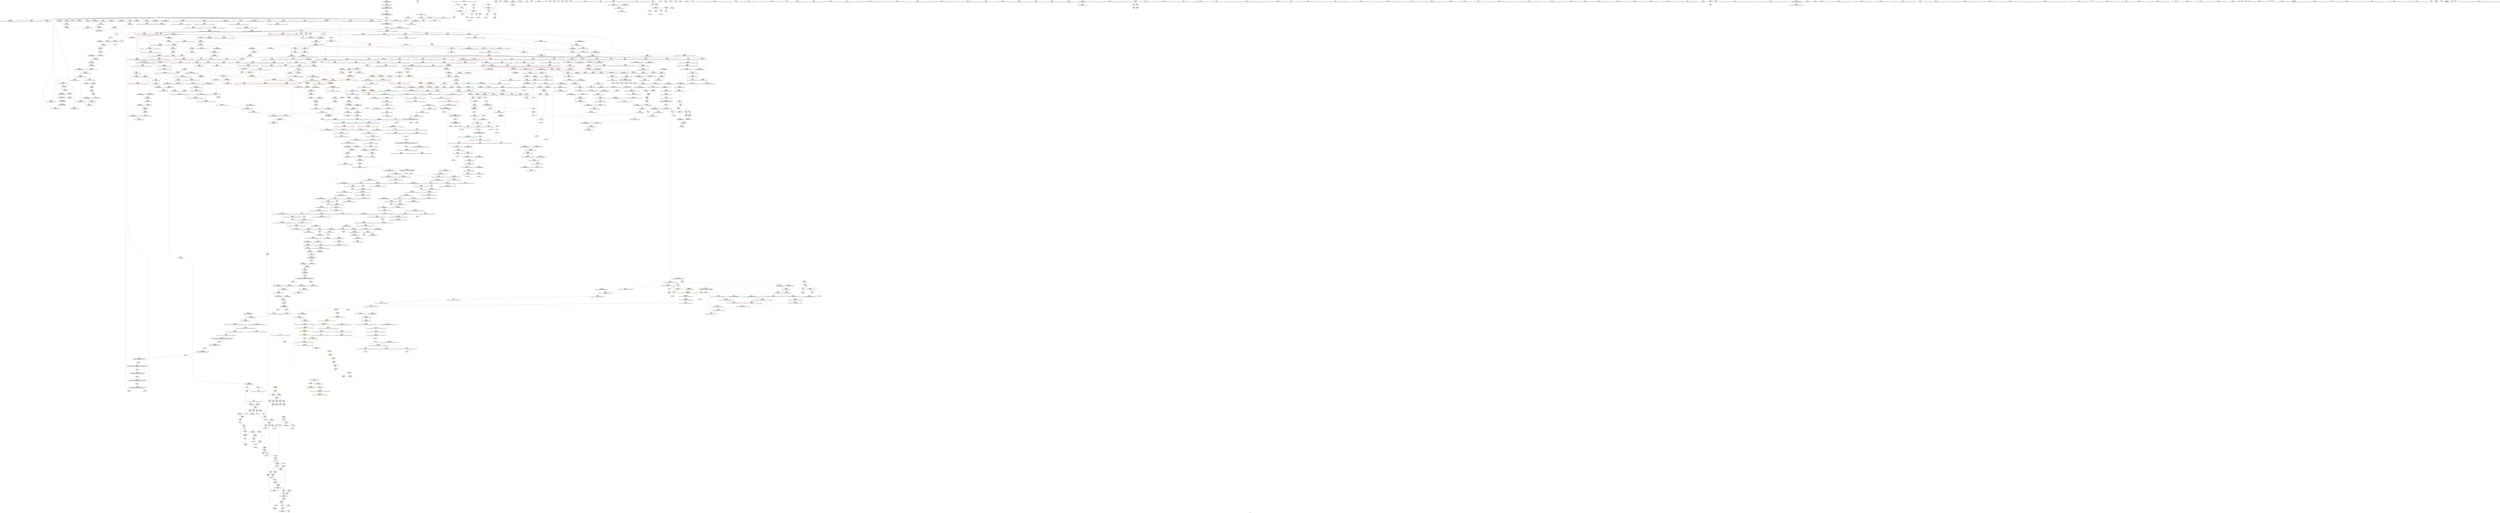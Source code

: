 digraph "SVFG" {
	label="SVFG";

	Node0x55a026114570 [shape=record,color=grey,label="{NodeID: 0\nNullPtr|{|<s29>95}}"];
	Node0x55a026114570 -> Node0x55a026178ce0[style=solid];
	Node0x55a026114570 -> Node0x55a026178de0[style=solid];
	Node0x55a026114570 -> Node0x55a026178eb0[style=solid];
	Node0x55a026114570 -> Node0x55a026178f80[style=solid];
	Node0x55a026114570 -> Node0x55a026179050[style=solid];
	Node0x55a026114570 -> Node0x55a026179120[style=solid];
	Node0x55a026114570 -> Node0x55a0261791f0[style=solid];
	Node0x55a026114570 -> Node0x55a0261792c0[style=solid];
	Node0x55a026114570 -> Node0x55a026179390[style=solid];
	Node0x55a026114570 -> Node0x55a026179460[style=solid];
	Node0x55a026114570 -> Node0x55a026179530[style=solid];
	Node0x55a026114570 -> Node0x55a026179600[style=solid];
	Node0x55a026114570 -> Node0x55a0261796d0[style=solid];
	Node0x55a026114570 -> Node0x55a0261797a0[style=solid];
	Node0x55a026114570 -> Node0x55a026179870[style=solid];
	Node0x55a026114570 -> Node0x55a026179940[style=solid];
	Node0x55a026114570 -> Node0x55a026179a10[style=solid];
	Node0x55a026114570 -> Node0x55a026179ae0[style=solid];
	Node0x55a026114570 -> Node0x55a026179bb0[style=solid];
	Node0x55a026114570 -> Node0x55a026179c80[style=solid];
	Node0x55a026114570 -> Node0x55a026179d50[style=solid];
	Node0x55a026114570 -> Node0x55a0261813b0[style=solid];
	Node0x55a026114570 -> Node0x55a026183530[style=solid];
	Node0x55a026114570 -> Node0x55a026183600[style=solid];
	Node0x55a026114570 -> Node0x55a0261836d0[style=solid];
	Node0x55a026114570 -> Node0x55a0261854e0[style=solid];
	Node0x55a026114570 -> Node0x55a0261c2e70[style=solid];
	Node0x55a026114570 -> Node0x55a0261c7850[style=solid];
	Node0x55a026114570 -> Node0x55a0261c8150[style=solid];
	Node0x55a026114570:s29 -> Node0x55a02628b7a0[style=solid,color=red];
	Node0x55a02617f510 [shape=record,color=red,label="{NodeID: 775\n1520\<--1509\n\<--__last.addr\n_ZSt14__copy_move_a2ILb1EPiS0_ET1_T0_S2_S1_\n|{<s0>115}}"];
	Node0x55a02617f510:s0 -> Node0x55a026293240[style=solid,color=red];
	Node0x55a026175ff0 [shape=record,color=purple,label="{NodeID: 443\n342\<--23\n\<--.str.4\nmain\n}"];
	Node0x55a026169e50 [shape=record,color=green,label="{NodeID: 111\n680\<--681\n_ZNSt16allocator_traitsISaIiEE10deallocateERS0_Pim\<--_ZNSt16allocator_traitsISaIiEE10deallocateERS0_Pim_field_insensitive\n}"];
	Node0x55a026185000 [shape=record,color=blue,label="{NodeID: 886\n788\<--783\n__args.addr\<--__args\n_ZNSt6vectorIiSaIiEE17_M_realloc_insertIJRKiEEEvN9__gnu_cxx17__normal_iteratorIPiS1_EEDpOT_\n}"];
	Node0x55a026185000 -> Node0x55a026191f00[style=dashed];
	Node0x55a02618ba40 [shape=record,color=purple,label="{NodeID: 554\n1704\<--1451\noffset_0\<--\n}"];
	Node0x55a02618ba40 -> Node0x55a026180bd0[style=solid];
	Node0x55a02616e5c0 [shape=record,color=green,label="{NodeID: 222\n1435\<--1436\n__first\<--__first_field_insensitive\n_ZNSt20__uninitialized_copyILb1EE13__uninit_copyISt13move_iteratorIPiES3_EET0_T_S6_S5_\n}"];
	Node0x55a02616e5c0 -> Node0x55a026173ea0[style=solid];
	Node0x55a02616e5c0 -> Node0x55a02618b630[style=solid];
	Node0x55a0262881e0 [shape=record,color=black,label="{NodeID: 2104\n868 = PHI(582, )\n|{<s0>61}}"];
	Node0x55a0262881e0:s0 -> Node0x55a0262930f0[style=solid,color=red];
	Node0x55a026191470 [shape=record,color=red,label="{NodeID: 665\n678\<--666\n\<--__n.addr\n_ZNSt12_Vector_baseIiSaIiEE13_M_deallocateEPim\n|{<s0>43}}"];
	Node0x55a026191470:s0 -> Node0x55a02628da20[style=solid,color=red];
	Node0x55a0261c4550 [shape=record,color=grey,label="{NodeID: 1440\n387 = Binary(386, 200, )\n}"];
	Node0x55a0261c4550 -> Node0x55a026182b70[style=solid];
	Node0x55a02617c5f0 [shape=record,color=black,label="{NodeID: 333\n611\<--609\nsub.ptr.rhs.cast\<--\n_ZNSt12_Vector_baseIiSaIiEED2Ev\n}"];
	Node0x55a02617c5f0 -> Node0x55a0261c5150[style=solid];
	Node0x55a0262917d0 [shape=record,color=black,label="{NodeID: 2215\n650 = PHI(643, )\n1st arg _ZNSt12_Destroy_auxILb1EE9__destroyIPiEEvT_S3_ }"];
	Node0x55a0262917d0 -> Node0x55a026184160[style=solid];
	Node0x55a02613c170 [shape=record,color=green,label="{NodeID: 1\n5\<--1\n\<--dummyObj\nCan only get source location for instruction, argument, global var or function.|{<s0>24|<s1>24}}"];
	Node0x55a02613c170:s0 -> Node0x55a02628db30[style=solid,color=red];
	Node0x55a02613c170:s1 -> Node0x55a02628df20[style=solid,color=red];
	Node0x55a02617f5e0 [shape=record,color=red,label="{NodeID: 776\n1522\<--1511\n\<--__result.addr\n_ZSt14__copy_move_a2ILb1EPiS0_ET1_T0_S2_S1_\n|{<s0>116}}"];
	Node0x55a02617f5e0:s0 -> Node0x55a026293240[style=solid,color=red];
	Node0x55a026197690 [shape=record,color=yellow,style=double,label="{NodeID: 1551\n44V_1 = ENCHI(MR_44V_0)\npts\{1324 \}\nFun[_ZSt14__copy_move_a2ILb1EPiS0_ET1_T0_S2_S1_]|{<s0>117}}"];
	Node0x55a026197690:s0 -> Node0x55a02620b1e0[style=dashed,color=red];
	Node0x55a0261760c0 [shape=record,color=purple,label="{NodeID: 444\n393\<--23\n\<--.str.4\nmain\n}"];
	Node0x55a026169f50 [shape=record,color=green,label="{NodeID: 112\n686\<--687\nthis.addr\<--this.addr_field_insensitive\n_ZNSt12_Vector_baseIiSaIiEE12_Vector_implD2Ev\n}"];
	Node0x55a026169f50 -> Node0x55a026191540[style=solid];
	Node0x55a026169f50 -> Node0x55a0261844a0[style=solid];
	Node0x55a0261850d0 [shape=record,color=blue,label="{NodeID: 887\n790\<--810\n__len\<--call\n_ZNSt6vectorIiSaIiEE17_M_realloc_insertIJRKiEEEvN9__gnu_cxx17__normal_iteratorIPiS1_EEDpOT_\n}"];
	Node0x55a0261850d0 -> Node0x55a026191fd0[style=dashed];
	Node0x55a0261850d0 -> Node0x55a0261920a0[style=dashed];
	Node0x55a0261850d0 -> Node0x55a026192170[style=dashed];
	Node0x55a02619dde0 [shape=record,color=yellow,style=double,label="{NodeID: 1662\n7V_1 = ENCHI(MR_7V_0)\npts\{78 \}\nFun[__cxx_global_array_dtor]}"];
	Node0x55a02619dde0 -> Node0x55a026181580[style=dashed];
	Node0x55a02618bb10 [shape=record,color=purple,label="{NodeID: 555\n1706\<--1453\noffset_0\<--\n}"];
	Node0x55a02618bb10 -> Node0x55a0261a85c0[style=solid];
	Node0x55a02616e690 [shape=record,color=green,label="{NodeID: 223\n1437\<--1438\n__last\<--__last_field_insensitive\n_ZNSt20__uninitialized_copyILb1EE13__uninit_copyISt13move_iteratorIPiES3_EET0_T_S6_S5_\n}"];
	Node0x55a02616e690 -> Node0x55a026173f70[style=solid];
	Node0x55a02616e690 -> Node0x55a02618b700[style=solid];
	Node0x55a026288320 [shape=record,color=black,label="{NodeID: 2105\n869 = PHI(1132, )\n}"];
	Node0x55a026288320 -> Node0x55a026185750[style=solid];
	Node0x55a026191540 [shape=record,color=red,label="{NodeID: 666\n689\<--686\nthis1\<--this.addr\n_ZNSt12_Vector_baseIiSaIiEE12_Vector_implD2Ev\n}"];
	Node0x55a026191540 -> Node0x55a02617c790[style=solid];
	Node0x55a0261c46d0 [shape=record,color=grey,label="{NodeID: 1441\n291 = Binary(289, 290, )\n}"];
	Node0x55a0261c46d0 -> Node0x55a0261c4850[style=solid];
	Node0x55a02617c6c0 [shape=record,color=black,label="{NodeID: 334\n676\<--675\n\<--_M_impl\n_ZNSt12_Vector_baseIiSaIiEE13_M_deallocateEPim\n|{<s0>43}}"];
	Node0x55a02617c6c0:s0 -> Node0x55a02628d800[style=solid,color=red];
	Node0x55a0262918e0 [shape=record,color=black,label="{NodeID: 2216\n1389 = PHI(1367, )\n0th arg _ZSt18uninitialized_copyISt13move_iteratorIPiES1_ET0_T_S4_S3_ }"];
	Node0x55a0262918e0 -> Node0x55a0261a7da0[style=solid];
	Node0x55a026165c80 [shape=record,color=green,label="{NodeID: 2\n12\<--1\n__dso_handle\<--dummyObj\nGlob }"];
	Node0x55a02617f6b0 [shape=record,color=red,label="{NodeID: 777\n1557\<--1545\n\<--__first.addr\n_ZSt13__copy_move_aILb1EPiS0_ET1_T0_S2_S1_\n|{<s0>120}}"];
	Node0x55a02617f6b0:s0 -> Node0x55a026291c10[style=solid,color=red];
	Node0x55a026176190 [shape=record,color=purple,label="{NodeID: 445\n354\<--25\n\<--.str.5\nmain\n}"];
	Node0x55a02616a020 [shape=record,color=green,label="{NodeID: 113\n692\<--693\n_ZNSaIiED2Ev\<--_ZNSaIiED2Ev_field_insensitive\n}"];
	Node0x55a0261851a0 [shape=record,color=blue,label="{NodeID: 888\n818\<--815\ncoerce.dive3\<--call2\n_ZNSt6vectorIiSaIiEE17_M_realloc_insertIJRKiEEEvN9__gnu_cxx17__normal_iteratorIPiS1_EEDpOT_\n|{|<s2>52}}"];
	Node0x55a0261851a0 -> Node0x55a0261931b0[style=dashed];
	Node0x55a0261851a0 -> Node0x55a026193280[style=dashed];
	Node0x55a0261851a0:s2 -> Node0x55a0261972b0[style=dashed,color=red];
	Node0x55a02619def0 [shape=record,color=yellow,style=double,label="{NodeID: 1663\n4V_1 = ENCHI(MR_4V_0)\npts\{110000 110001 110002 \}\nFun[__cxx_global_array_dtor]|{<s0>5|<s1>5|<s2>5}}"];
	Node0x55a02619def0:s0 -> Node0x55a02620ac40[style=dashed,color=red];
	Node0x55a02619def0:s1 -> Node0x55a02620ad20[style=dashed,color=red];
	Node0x55a02619def0:s2 -> Node0x55a02620ae00[style=dashed,color=red];
	Node0x55a02618bbe0 [shape=record,color=purple,label="{NodeID: 556\n1707\<--1454\noffset_0\<--\n}"];
	Node0x55a02618bbe0 -> Node0x55a026180ca0[style=solid];
	Node0x55a02616e760 [shape=record,color=green,label="{NodeID: 224\n1439\<--1440\n__result.addr\<--__result.addr_field_insensitive\n_ZNSt20__uninitialized_copyILb1EE13__uninit_copyISt13move_iteratorIPiES3_EET0_T_S6_S5_\n}"];
	Node0x55a02616e760 -> Node0x55a02617ef60[style=solid];
	Node0x55a02616e760 -> Node0x55a0261a8420[style=solid];
	Node0x55a026288460 [shape=record,color=black,label="{NodeID: 2106\n879 = PHI()\n}"];
	Node0x55a026191610 [shape=record,color=red,label="{NodeID: 667\n708\<--699\n\<--__a.addr\n_ZNSt16allocator_traitsISaIiEE10deallocateERS0_Pim\n}"];
	Node0x55a026191610 -> Node0x55a02617c860[style=solid];
	Node0x55a0261c4850 [shape=record,color=grey,label="{NodeID: 1442\n292 = Binary(291, 293, )\n}"];
	Node0x55a0261c4850 -> Node0x55a02617b5b0[style=solid];
	Node0x55a02617c790 [shape=record,color=black,label="{NodeID: 335\n690\<--689\n\<--this1\n_ZNSt12_Vector_baseIiSaIiEE12_Vector_implD2Ev\n|{<s0>44}}"];
	Node0x55a02617c790:s0 -> Node0x55a0262910f0[style=solid,color=red];
	Node0x55a0262919f0 [shape=record,color=black,label="{NodeID: 2217\n1390 = PHI(1369, )\n1st arg _ZSt18uninitialized_copyISt13move_iteratorIPiES1_ET0_T_S4_S3_ }"];
	Node0x55a0262919f0 -> Node0x55a0261a7e70[style=solid];
	Node0x55a026165fc0 [shape=record,color=green,label="{NodeID: 3\n13\<--1\n.str\<--dummyObj\nGlob }"];
	Node0x55a02617f780 [shape=record,color=red,label="{NodeID: 778\n1558\<--1547\n\<--__last.addr\n_ZSt13__copy_move_aILb1EPiS0_ET1_T0_S2_S1_\n|{<s0>120}}"];
	Node0x55a02617f780:s0 -> Node0x55a026291d20[style=solid,color=red];
	Node0x55a026176260 [shape=record,color=purple,label="{NodeID: 446\n358\<--27\n\<--.str.6\nmain\n}"];
	Node0x55a02616ec30 [shape=record,color=green,label="{NodeID: 114\n699\<--700\n__a.addr\<--__a.addr_field_insensitive\n_ZNSt16allocator_traitsISaIiEE10deallocateERS0_Pim\n}"];
	Node0x55a02616ec30 -> Node0x55a026191610[style=solid];
	Node0x55a02616ec30 -> Node0x55a026184570[style=solid];
	Node0x55a026185270 [shape=record,color=blue,label="{NodeID: 889\n792\<--820\n__elems_before\<--call4\n_ZNSt6vectorIiSaIiEE17_M_realloc_insertIJRKiEEEvN9__gnu_cxx17__normal_iteratorIPiS1_EEDpOT_\n}"];
	Node0x55a026185270 -> Node0x55a026192240[style=dashed];
	Node0x55a026185270 -> Node0x55a026192310[style=dashed];
	Node0x55a02618bcb0 [shape=record,color=purple,label="{NodeID: 557\n1479\<--1469\ncoerce.dive\<--__first\n_ZSt4copyISt13move_iteratorIPiES1_ET0_T_S4_S3_\n}"];
	Node0x55a02618bcb0 -> Node0x55a0261a8690[style=solid];
	Node0x55a02616e830 [shape=record,color=green,label="{NodeID: 225\n1441\<--1442\nagg.tmp\<--agg.tmp_field_insensitive\n_ZNSt20__uninitialized_copyILb1EE13__uninit_copyISt13move_iteratorIPiES3_EET0_T_S6_S5_\n}"];
	Node0x55a02616e830 -> Node0x55a026174040[style=solid];
	Node0x55a02616e830 -> Node0x55a02618b7d0[style=solid];
	Node0x55a026288530 [shape=record,color=black,label="{NodeID: 2107\n904 = PHI(582, )\n|{<s0>66}}"];
	Node0x55a026288530:s0 -> Node0x55a02628c890[style=solid,color=red];
	Node0x55a0261916e0 [shape=record,color=red,label="{NodeID: 668\n710\<--701\n\<--__p.addr\n_ZNSt16allocator_traitsISaIiEE10deallocateERS0_Pim\n|{<s0>45}}"];
	Node0x55a0261916e0:s0 -> Node0x55a02628b1c0[style=solid,color=red];
	Node0x55a0261c49d0 [shape=record,color=grey,label="{NodeID: 1443\n409 = Binary(408, 200, )\n}"];
	Node0x55a0261c49d0 -> Node0x55a026182de0[style=solid];
	Node0x55a02617c860 [shape=record,color=black,label="{NodeID: 336\n709\<--708\n\<--\n_ZNSt16allocator_traitsISaIiEE10deallocateERS0_Pim\n|{<s0>45}}"];
	Node0x55a02617c860:s0 -> Node0x55a02628b0b0[style=solid,color=red];
	Node0x55a026291b00 [shape=record,color=black,label="{NodeID: 2218\n1391 = PHI(1365, )\n2nd arg _ZSt18uninitialized_copyISt13move_iteratorIPiES1_ET0_T_S4_S3_ }"];
	Node0x55a026291b00 -> Node0x55a0261a7f40[style=solid];
	Node0x55a026166080 [shape=record,color=green,label="{NodeID: 4\n15\<--1\n.str.1\<--dummyObj\nGlob }"];
	Node0x55a02617f850 [shape=record,color=red,label="{NodeID: 779\n1559\<--1549\n\<--__result.addr\n_ZSt13__copy_move_aILb1EPiS0_ET1_T0_S2_S1_\n|{<s0>120}}"];
	Node0x55a02617f850:s0 -> Node0x55a026291e30[style=solid,color=red];
	Node0x55a026176330 [shape=record,color=purple,label="{NodeID: 447\n367\<--27\n\<--.str.6\nmain\n}"];
	Node0x55a02616ecc0 [shape=record,color=green,label="{NodeID: 115\n701\<--702\n__p.addr\<--__p.addr_field_insensitive\n_ZNSt16allocator_traitsISaIiEE10deallocateERS0_Pim\n}"];
	Node0x55a02616ecc0 -> Node0x55a0261916e0[style=solid];
	Node0x55a02616ecc0 -> Node0x55a026184640[style=solid];
	Node0x55a026185340 [shape=record,color=blue,label="{NodeID: 890\n796\<--826\n__new_start\<--call5\n_ZNSt6vectorIiSaIiEE17_M_realloc_insertIJRKiEEEvN9__gnu_cxx17__normal_iteratorIPiS1_EEDpOT_\n}"];
	Node0x55a026185340 -> Node0x55a0261923e0[style=dashed];
	Node0x55a026185340 -> Node0x55a0261924b0[style=dashed];
	Node0x55a026185340 -> Node0x55a026192580[style=dashed];
	Node0x55a026185340 -> Node0x55a026192650[style=dashed];
	Node0x55a026185340 -> Node0x55a026192720[style=dashed];
	Node0x55a026185340 -> Node0x55a0261927f0[style=dashed];
	Node0x55a026185340 -> Node0x55a0261928c0[style=dashed];
	Node0x55a026185340 -> Node0x55a026192990[style=dashed];
	Node0x55a02618bd80 [shape=record,color=purple,label="{NodeID: 558\n1481\<--1471\ncoerce.dive1\<--__last\n_ZSt4copyISt13move_iteratorIPiES1_ET0_T_S4_S3_\n}"];
	Node0x55a02618bd80 -> Node0x55a0261a8760[style=solid];
	Node0x55a02616e900 [shape=record,color=green,label="{NodeID: 226\n1443\<--1444\nagg.tmp2\<--agg.tmp2_field_insensitive\n_ZNSt20__uninitialized_copyILb1EE13__uninit_copyISt13move_iteratorIPiES3_EET0_T_S6_S5_\n}"];
	Node0x55a02616e900 -> Node0x55a026174110[style=solid];
	Node0x55a02616e900 -> Node0x55a02618b8a0[style=solid];
	Node0x55a0262886a0 [shape=record,color=black,label="{NodeID: 2108\n924 = PHI(582, )\n|{<s0>70}}"];
	Node0x55a0262886a0:s0 -> Node0x55a02628c890[style=solid,color=red];
	Node0x55a0261917b0 [shape=record,color=red,label="{NodeID: 669\n711\<--703\n\<--__n.addr\n_ZNSt16allocator_traitsISaIiEE10deallocateERS0_Pim\n|{<s0>45}}"];
	Node0x55a0261917b0:s0 -> Node0x55a02628b2d0[style=solid,color=red];
	Node0x55a0261c4b50 [shape=record,color=grey,label="{NodeID: 1444\n942 = Binary(941, 293, )\n|{<s0>71}}"];
	Node0x55a0261c4b50:s0 -> Node0x55a026294380[style=solid,color=red];
	Node0x55a02617c930 [shape=record,color=black,label="{NodeID: 337\n731\<--730\n\<--\n_ZN9__gnu_cxx13new_allocatorIiE10deallocateEPim\n}"];
	Node0x55a026291c10 [shape=record,color=black,label="{NodeID: 2219\n1572 = PHI(1557, )\n0th arg _ZNSt11__copy_moveILb1ELb1ESt26random_access_iterator_tagE8__copy_mIiEEPT_PKS3_S6_S4_ }"];
	Node0x55a026291c10 -> Node0x55a0261a91f0[style=solid];
	Node0x55a026166140 [shape=record,color=green,label="{NodeID: 5\n17\<--1\nstdin\<--dummyObj\nGlob }"];
	Node0x55a02617f920 [shape=record,color=red,label="{NodeID: 780\n1569\<--1566\n\<--__it.addr\n_ZSt12__niter_baseIPiET_S1_\n}"];
	Node0x55a02617f920 -> Node0x55a026174930[style=solid];
	Node0x55a026176400 [shape=record,color=purple,label="{NodeID: 448\n412\<--29\n\<--.str.7\nmain\n}"];
	Node0x55a02616ed90 [shape=record,color=green,label="{NodeID: 116\n703\<--704\n__n.addr\<--__n.addr_field_insensitive\n_ZNSt16allocator_traitsISaIiEE10deallocateERS0_Pim\n}"];
	Node0x55a02616ed90 -> Node0x55a0261917b0[style=solid];
	Node0x55a02616ed90 -> Node0x55a026184710[style=solid];
	Node0x55a026185410 [shape=record,color=blue,label="{NodeID: 891\n798\<--830\n__new_finish\<--\n_ZNSt6vectorIiSaIiEE17_M_realloc_insertIJRKiEEEvN9__gnu_cxx17__normal_iteratorIPiS1_EEDpOT_\n}"];
	Node0x55a026185410 -> Node0x55a026192c00[style=dashed];
	Node0x55a026185410 -> Node0x55a026192cd0[style=dashed];
	Node0x55a026185410 -> Node0x55a0261854e0[style=dashed];
	Node0x55a02618be50 [shape=record,color=purple,label="{NodeID: 559\n1487\<--1475\ncoerce.dive2\<--agg.tmp\n_ZSt4copyISt13move_iteratorIPiES1_ET0_T_S4_S3_\n}"];
	Node0x55a02618be50 -> Node0x55a02617f2a0[style=solid];
	Node0x55a02616e9d0 [shape=record,color=green,label="{NodeID: 227\n1462\<--1463\n_ZSt4copyISt13move_iteratorIPiES1_ET0_T_S4_S3_\<--_ZSt4copyISt13move_iteratorIPiES1_ET0_T_S4_S3__field_insensitive\n}"];
	Node0x55a0262887e0 [shape=record,color=black,label="{NodeID: 2109\n1008 = PHI(1012, )\n}"];
	Node0x55a0262887e0 -> Node0x55a026193c40[style=solid];
	Node0x55a026191880 [shape=record,color=red,label="{NodeID: 670\n729\<--720\nthis1\<--this.addr\n_ZN9__gnu_cxx13new_allocatorIiE10deallocateEPim\n}"];
	Node0x55a0261c4cd0 [shape=record,color=grey,label="{NodeID: 1445\n941 = Binary(939, 940, )\n}"];
	Node0x55a0261c4cd0 -> Node0x55a0261c4b50[style=solid];
	Node0x55a02617ca00 [shape=record,color=black,label="{NodeID: 338\n744\<--743\n\<--this1\n_ZNSaIiED2Ev\n|{<s0>47}}"];
	Node0x55a02617ca00:s0 -> Node0x55a02628ca90[style=solid,color=red];
	Node0x55a026291d20 [shape=record,color=black,label="{NodeID: 2220\n1573 = PHI(1558, )\n1st arg _ZNSt11__copy_moveILb1ELb1ESt26random_access_iterator_tagE8__copy_mIiEEPT_PKS3_S6_S4_ }"];
	Node0x55a026291d20 -> Node0x55a0261a92c0[style=solid];
	Node0x55a026166a00 [shape=record,color=green,label="{NodeID: 6\n18\<--1\n.str.2\<--dummyObj\nGlob }"];
	Node0x55a02617f9f0 [shape=record,color=red,label="{NodeID: 781\n1587\<--1575\n\<--__first.addr\n_ZNSt11__copy_moveILb1ELb1ESt26random_access_iterator_tagE8__copy_mIiEEPT_PKS3_S6_S4_\n}"];
	Node0x55a02617f9f0 -> Node0x55a026174ad0[style=solid];
	Node0x55a026197b20 [shape=record,color=yellow,style=double,label="{NodeID: 1556\n242V_1 = ENCHI(MR_242V_0)\npts\{10960000 \}\nFun[_ZNSt6vectorIiSaIiEE5beginEv]|{<s0>86}}"];
	Node0x55a026197b20:s0 -> Node0x55a0261a7310[style=dashed,color=red];
	Node0x55a0261764d0 [shape=record,color=purple,label="{NodeID: 449\n809\<--31\n\<--.str.8\n_ZNSt6vectorIiSaIiEE17_M_realloc_insertIJRKiEEEvN9__gnu_cxx17__normal_iteratorIPiS1_EEDpOT_\n|{<s0>50}}"];
	Node0x55a0261764d0:s0 -> Node0x55a026290a60[style=solid,color=red];
	Node0x55a02616ee60 [shape=record,color=green,label="{NodeID: 117\n713\<--714\n_ZN9__gnu_cxx13new_allocatorIiE10deallocateEPim\<--_ZN9__gnu_cxx13new_allocatorIiE10deallocateEPim_field_insensitive\n}"];
	Node0x55a0261854e0 [shape=record,color=blue, style = dotted,label="{NodeID: 892\n798\<--3\n__new_finish\<--dummyVal\n_ZNSt6vectorIiSaIiEE17_M_realloc_insertIJRKiEEEvN9__gnu_cxx17__normal_iteratorIPiS1_EEDpOT_\n}"];
	Node0x55a0261854e0 -> Node0x55a026192c00[style=dashed];
	Node0x55a0261854e0 -> Node0x55a026192cd0[style=dashed];
	Node0x55a0261854e0 -> Node0x55a0261855b0[style=dashed];
	Node0x55a02618bf20 [shape=record,color=purple,label="{NodeID: 560\n1495\<--1477\ncoerce.dive4\<--agg.tmp3\n_ZSt4copyISt13move_iteratorIPiES1_ET0_T_S4_S3_\n}"];
	Node0x55a02618bf20 -> Node0x55a02617f370[style=solid];
	Node0x55a02616ead0 [shape=record,color=green,label="{NodeID: 228\n1469\<--1470\n__first\<--__first_field_insensitive\n_ZSt4copyISt13move_iteratorIPiES1_ET0_T_S4_S3_\n}"];
	Node0x55a02616ead0 -> Node0x55a0261742b0[style=solid];
	Node0x55a02616ead0 -> Node0x55a02618bcb0[style=solid];
	Node0x55a026288920 [shape=record,color=black,label="{NodeID: 2110\n1037 = PHI(1199, )\n}"];
	Node0x55a026288920 -> Node0x55a0261c4250[style=solid];
	Node0x55a026191950 [shape=record,color=red,label="{NodeID: 671\n730\<--722\n\<--__p.addr\n_ZN9__gnu_cxx13new_allocatorIiE10deallocateEPim\n}"];
	Node0x55a026191950 -> Node0x55a02617c930[style=solid];
	Node0x55a0261c4e50 [shape=record,color=grey,label="{NodeID: 1446\n418 = Binary(417, 200, )\n}"];
	Node0x55a0261c4e50 -> Node0x55a026182eb0[style=solid];
	Node0x55a02617cad0 [shape=record,color=black,label="{NodeID: 339\n770\<--769\n\<--\n_ZNSt16allocator_traitsISaIiEE9constructIiJRKiEEEvRS0_PT_DpOT0_\n|{<s0>49}}"];
	Node0x55a02617cad0:s0 -> Node0x55a026291f40[style=solid,color=red];
	Node0x55a026291e30 [shape=record,color=black,label="{NodeID: 2221\n1574 = PHI(1559, )\n2nd arg _ZNSt11__copy_moveILb1ELb1ESt26random_access_iterator_tagE8__copy_mIiEEPT_PKS3_S6_S4_ }"];
	Node0x55a026291e30 -> Node0x55a0261a9390[style=solid];
	Node0x55a026166a90 [shape=record,color=green,label="{NodeID: 7\n20\<--1\n.str.3\<--dummyObj\nGlob }"];
	Node0x55a02617fac0 [shape=record,color=red,label="{NodeID: 782\n1598\<--1575\n\<--__first.addr\n_ZNSt11__copy_moveILb1ELb1ESt26random_access_iterator_tagE8__copy_mIiEEPT_PKS3_S6_S4_\n}"];
	Node0x55a02617fac0 -> Node0x55a026174c70[style=solid];
	Node0x55a026197c30 [shape=record,color=yellow,style=double,label="{NodeID: 1557\n213V_1 = ENCHI(MR_213V_0)\npts\{110000 110001 \}\nFun[_ZNSt6vectorIiSaIiEE5beginEv]|{<s0>86}}"];
	Node0x55a026197c30:s0 -> Node0x55a02619dae0[style=dashed,color=red];
	Node0x55a0261765a0 [shape=record,color=purple,label="{NodeID: 450\n1688\<--33\nllvm.global_ctors_0\<--llvm.global_ctors\nGlob }"];
	Node0x55a0261765a0 -> Node0x55a0261811b0[style=solid];
	Node0x55a02616ef60 [shape=record,color=green,label="{NodeID: 118\n720\<--721\nthis.addr\<--this.addr_field_insensitive\n_ZN9__gnu_cxx13new_allocatorIiE10deallocateEPim\n}"];
	Node0x55a02616ef60 -> Node0x55a026191880[style=solid];
	Node0x55a02616ef60 -> Node0x55a0261847e0[style=solid];
	Node0x55a0261855b0 [shape=record,color=blue,label="{NodeID: 893\n798\<--853\n__new_finish\<--call11\n_ZNSt6vectorIiSaIiEE17_M_realloc_insertIJRKiEEEvN9__gnu_cxx17__normal_iteratorIPiS1_EEDpOT_\n}"];
	Node0x55a0261855b0 -> Node0x55a026192a60[style=dashed];
	Node0x55a0261855b0 -> Node0x55a026185680[style=dashed];
	Node0x55a02619e3b0 [shape=record,color=yellow,style=double,label="{NodeID: 1668\n44V_1 = ENCHI(MR_44V_0)\npts\{1324 \}\nFun[_ZSt18uninitialized_copyISt13move_iteratorIPiES1_ET0_T_S4_S3_]|{<s0>105}}"];
	Node0x55a02619e3b0:s0 -> Node0x55a02619a360[style=dashed,color=red];
	Node0x55a02618bff0 [shape=record,color=purple,label="{NodeID: 561\n1709\<--1484\noffset_0\<--\n}"];
	Node0x55a02618bff0 -> Node0x55a0261a8900[style=solid];
	Node0x55a02616eba0 [shape=record,color=green,label="{NodeID: 229\n1471\<--1472\n__last\<--__last_field_insensitive\n_ZSt4copyISt13move_iteratorIPiES1_ET0_T_S4_S3_\n}"];
	Node0x55a02616eba0 -> Node0x55a026174380[style=solid];
	Node0x55a02616eba0 -> Node0x55a02618bd80[style=solid];
	Node0x55a026288a60 [shape=record,color=black,label="{NodeID: 2111\n1040 = PHI(275, )\n}"];
	Node0x55a026288a60 -> Node0x55a0261c4250[style=solid];
	Node0x55a026191a20 [shape=record,color=red,label="{NodeID: 672\n743\<--740\nthis1\<--this.addr\n_ZNSaIiED2Ev\n}"];
	Node0x55a026191a20 -> Node0x55a02617ca00[style=solid];
	Node0x55a0261c4fd0 [shape=record,color=grey,label="{NodeID: 1447\n220 = Binary(219, 200, )\n}"];
	Node0x55a0261c4fd0 -> Node0x55a0261820e0[style=solid];
	Node0x55a02617cba0 [shape=record,color=black,label="{NodeID: 340\n824\<--808\n\<--this1\n_ZNSt6vectorIiSaIiEE17_M_realloc_insertIJRKiEEEvN9__gnu_cxx17__normal_iteratorIPiS1_EEDpOT_\n|{<s0>53}}"];
	Node0x55a02617cba0:s0 -> Node0x55a0262923e0[style=solid,color=red];
	Node0x55a026291f40 [shape=record,color=black,label="{NodeID: 2222\n991 = PHI(770, )\n0th arg _ZN9__gnu_cxx13new_allocatorIiE9constructIiJRKiEEEvPT_DpOT0_ }"];
	Node0x55a026291f40 -> Node0x55a026185ea0[style=solid];
	Node0x55a026166b20 [shape=record,color=green,label="{NodeID: 8\n22\<--1\nstdout\<--dummyObj\nGlob }"];
	Node0x55a02617fb90 [shape=record,color=red,label="{NodeID: 783\n1586\<--1577\n\<--__last.addr\n_ZNSt11__copy_moveILb1ELb1ESt26random_access_iterator_tagE8__copy_mIiEEPT_PKS3_S6_S4_\n}"];
	Node0x55a02617fb90 -> Node0x55a026174a00[style=solid];
	Node0x55a0261766a0 [shape=record,color=purple,label="{NodeID: 451\n1689\<--33\nllvm.global_ctors_1\<--llvm.global_ctors\nGlob }"];
	Node0x55a0261766a0 -> Node0x55a0261812b0[style=solid];
	Node0x55a02616f030 [shape=record,color=green,label="{NodeID: 119\n722\<--723\n__p.addr\<--__p.addr_field_insensitive\n_ZN9__gnu_cxx13new_allocatorIiE10deallocateEPim\n}"];
	Node0x55a02616f030 -> Node0x55a026191950[style=solid];
	Node0x55a02616f030 -> Node0x55a0261848b0[style=solid];
	Node0x55a026185680 [shape=record,color=blue,label="{NodeID: 894\n798\<--858\n__new_finish\<--incdec.ptr\n_ZNSt6vectorIiSaIiEE17_M_realloc_insertIJRKiEEEvN9__gnu_cxx17__normal_iteratorIPiS1_EEDpOT_\n}"];
	Node0x55a026185680 -> Node0x55a026192b30[style=dashed];
	Node0x55a026185680 -> Node0x55a026192c00[style=dashed];
	Node0x55a026185680 -> Node0x55a026192cd0[style=dashed];
	Node0x55a026185680 -> Node0x55a026185750[style=dashed];
	Node0x55a02618c0c0 [shape=record,color=purple,label="{NodeID: 562\n1710\<--1485\noffset_0\<--\n}"];
	Node0x55a02618c0c0 -> Node0x55a026180d70[style=solid];
	Node0x55a026177060 [shape=record,color=green,label="{NodeID: 230\n1473\<--1474\n__result.addr\<--__result.addr_field_insensitive\n_ZSt4copyISt13move_iteratorIPiES1_ET0_T_S4_S3_\n}"];
	Node0x55a026177060 -> Node0x55a02617f1d0[style=solid];
	Node0x55a026177060 -> Node0x55a0261a8830[style=solid];
	Node0x55a026288ba0 [shape=record,color=black,label="{NodeID: 2112\n1050 = PHI(275, )\n}"];
	Node0x55a026288ba0 -> Node0x55a0261c6650[style=solid];
	Node0x55a026191af0 [shape=record,color=red,label="{NodeID: 673\n754\<--751\nthis1\<--this.addr\n_ZN9__gnu_cxx13new_allocatorIiED2Ev\n}"];
	Node0x55a0261c5150 [shape=record,color=grey,label="{NodeID: 1448\n612 = Binary(610, 611, )\n}"];
	Node0x55a0261c5150 -> Node0x55a0261c52d0[style=solid];
	Node0x55a02617cc70 [shape=record,color=black,label="{NodeID: 341\n832\<--808\n\<--this1\n_ZNSt6vectorIiSaIiEE17_M_realloc_insertIJRKiEEEvN9__gnu_cxx17__normal_iteratorIPiS1_EEDpOT_\n}"];
	Node0x55a02617cc70 -> Node0x55a026188a50[style=solid];
	Node0x55a026292050 [shape=record,color=black,label="{NodeID: 2223\n992 = PHI(771, )\n1st arg _ZN9__gnu_cxx13new_allocatorIiE9constructIiJRKiEEEvPT_DpOT0_ }"];
	Node0x55a026292050 -> Node0x55a026185f70[style=solid];
	Node0x55a026166be0 [shape=record,color=green,label="{NodeID: 9\n23\<--1\n.str.4\<--dummyObj\nGlob }"];
	Node0x55a02617fc60 [shape=record,color=red,label="{NodeID: 784\n1596\<--1579\n\<--__result.addr\n_ZNSt11__copy_moveILb1ELb1ESt26random_access_iterator_tagE8__copy_mIiEEPT_PKS3_S6_S4_\n}"];
	Node0x55a02617fc60 -> Node0x55a026174ba0[style=solid];
	Node0x55a0261767a0 [shape=record,color=purple,label="{NodeID: 452\n1690\<--33\nllvm.global_ctors_2\<--llvm.global_ctors\nGlob }"];
	Node0x55a0261767a0 -> Node0x55a0261813b0[style=solid];
	Node0x55a02616f100 [shape=record,color=green,label="{NodeID: 120\n724\<--725\n.addr\<--.addr_field_insensitive\n_ZN9__gnu_cxx13new_allocatorIiE10deallocateEPim\n}"];
	Node0x55a02616f100 -> Node0x55a026184980[style=solid];
	Node0x55a026185750 [shape=record,color=blue,label="{NodeID: 895\n798\<--869\n__new_finish\<--call16\n_ZNSt6vectorIiSaIiEE17_M_realloc_insertIJRKiEEEvN9__gnu_cxx17__normal_iteratorIPiS1_EEDpOT_\n}"];
	Node0x55a026185750 -> Node0x55a026192da0[style=dashed];
	Node0x55a02618c190 [shape=record,color=purple,label="{NodeID: 563\n1712\<--1492\noffset_0\<--\n}"];
	Node0x55a02618c190 -> Node0x55a0261a89d0[style=solid];
	Node0x55a026177130 [shape=record,color=green,label="{NodeID: 231\n1475\<--1476\nagg.tmp\<--agg.tmp_field_insensitive\n_ZSt4copyISt13move_iteratorIPiES1_ET0_T_S4_S3_\n}"];
	Node0x55a026177130 -> Node0x55a026174450[style=solid];
	Node0x55a026177130 -> Node0x55a02618be50[style=solid];
	Node0x55a026288ce0 [shape=record,color=black,label="{NodeID: 2113\n1051 = PHI(275, )\n}"];
	Node0x55a026288ce0 -> Node0x55a026186520[style=solid];
	Node0x55a026191bc0 [shape=record,color=red,label="{NodeID: 674\n769\<--760\n\<--__a.addr\n_ZNSt16allocator_traitsISaIiEE9constructIiJRKiEEEvRS0_PT_DpOT0_\n}"];
	Node0x55a026191bc0 -> Node0x55a02617cad0[style=solid];
	Node0x55a0261c52d0 [shape=record,color=grey,label="{NodeID: 1449\n613 = Binary(612, 293, )\n|{<s0>38}}"];
	Node0x55a0261c52d0:s0 -> Node0x55a026294380[style=solid,color=red];
	Node0x55a02617cd40 [shape=record,color=black,label="{NodeID: 342\n842\<--808\n\<--this1\n_ZNSt6vectorIiSaIiEE17_M_realloc_insertIJRKiEEEvN9__gnu_cxx17__normal_iteratorIPiS1_EEDpOT_\n}"];
	Node0x55a02617cd40 -> Node0x55a026188b20[style=solid];
	Node0x55a02617cd40 -> Node0x55a026188bf0[style=solid];
	Node0x55a026292160 [shape=record,color=black,label="{NodeID: 2224\n993 = PHI(773, )\n2nd arg _ZN9__gnu_cxx13new_allocatorIiE9constructIiJRKiEEEvPT_DpOT0_ }"];
	Node0x55a026292160 -> Node0x55a026186040[style=solid];
	Node0x55a026166ce0 [shape=record,color=green,label="{NodeID: 10\n25\<--1\n.str.5\<--dummyObj\nGlob }"];
	Node0x55a02617fd30 [shape=record,color=red,label="{NodeID: 785\n1606\<--1579\n\<--__result.addr\n_ZNSt11__copy_moveILb1ELb1ESt26random_access_iterator_tagE8__copy_mIiEEPT_PKS3_S6_S4_\n}"];
	Node0x55a02617fd30 -> Node0x55a02618cdc0[style=solid];
	Node0x55a0261768a0 [shape=record,color=purple,label="{NodeID: 453\n44\<--43\narrayctor.next\<--arrayctor.cur\n__cxx_global_var_init\n}"];
	Node0x55a0261768a0 -> Node0x55a0261c2ce0[style=solid];
	Node0x55a0261768a0 -> Node0x55a0261c79d0[style=solid];
	Node0x55a02616f1d0 [shape=record,color=green,label="{NodeID: 121\n733\<--734\n_ZdlPv\<--_ZdlPv_field_insensitive\n}"];
	Node0x55a026185820 [shape=record,color=blue,label="{NodeID: 896\n800\<--873\nexn.slot\<--\n_ZNSt6vectorIiSaIiEE17_M_realloc_insertIJRKiEEEvN9__gnu_cxx17__normal_iteratorIPiS1_EEDpOT_\n}"];
	Node0x55a026185820 -> Node0x55a026192e70[style=dashed];
	Node0x55a026185820 -> Node0x55a0261859c0[style=dashed];
	Node0x55a02618c260 [shape=record,color=purple,label="{NodeID: 564\n1713\<--1493\noffset_0\<--\n}"];
	Node0x55a02618c260 -> Node0x55a026180e40[style=solid];
	Node0x55a026177200 [shape=record,color=green,label="{NodeID: 232\n1477\<--1478\nagg.tmp3\<--agg.tmp3_field_insensitive\n_ZSt4copyISt13move_iteratorIPiES1_ET0_T_S4_S3_\n}"];
	Node0x55a026177200 -> Node0x55a026174520[style=solid];
	Node0x55a026177200 -> Node0x55a02618bf20[style=solid];
	Node0x55a026288e20 [shape=record,color=black,label="{NodeID: 2114\n1053 = PHI(1215, )\n}"];
	Node0x55a026288e20 -> Node0x55a0261942c0[style=solid];
	Node0x55a026191c90 [shape=record,color=red,label="{NodeID: 675\n771\<--762\n\<--__p.addr\n_ZNSt16allocator_traitsISaIiEE9constructIiJRKiEEEvRS0_PT_DpOT0_\n|{<s0>49}}"];
	Node0x55a026191c90:s0 -> Node0x55a026292050[style=solid,color=red];
	Node0x55a0261c5450 [shape=record,color=grey,label="{NodeID: 1450\n1091 = Binary(1090, 293, )\n}"];
	Node0x55a0261c5450 -> Node0x55a02617e4d0[style=solid];
	Node0x55a02617ce10 [shape=record,color=black,label="{NodeID: 343\n851\<--808\n\<--this1\n_ZNSt6vectorIiSaIiEE17_M_realloc_insertIJRKiEEEvN9__gnu_cxx17__normal_iteratorIPiS1_EEDpOT_\n|{<s0>57}}"];
	Node0x55a02617ce10:s0 -> Node0x55a026290ba0[style=solid,color=red];
	Node0x55a0262922a0 [shape=record,color=black,label="{NodeID: 2225\n502 = PHI(64, )\n0th arg _ZNSt12_Vector_baseIiSaIiEEC2Ev }"];
	Node0x55a0262922a0 -> Node0x55a026183390[style=solid];
	Node0x55a026166de0 [shape=record,color=green,label="{NodeID: 11\n27\<--1\n.str.6\<--dummyObj\nGlob }"];
	Node0x55a02617fe00 [shape=record,color=red,label="{NodeID: 786\n1593\<--1581\n\<--_Num\n_ZNSt11__copy_moveILb1ELb1ESt26random_access_iterator_tagE8__copy_mIiEEPT_PKS3_S6_S4_\n}"];
	Node0x55a02617fe00 -> Node0x55a0261c7250[style=solid];
	Node0x55a026176970 [shape=record,color=purple,label="{NodeID: 454\n84\<--83\narraydestroy.element\<--arraydestroy.elementPast\n__cxx_global_array_dtor\n|{|<s2>5}}"];
	Node0x55a026176970 -> Node0x55a0261c3410[style=solid];
	Node0x55a026176970 -> Node0x55a0261c7cd0[style=solid];
	Node0x55a026176970:s2 -> Node0x55a026293400[style=solid,color=red];
	Node0x55a02616f2d0 [shape=record,color=green,label="{NodeID: 122\n740\<--741\nthis.addr\<--this.addr_field_insensitive\n_ZNSaIiED2Ev\n}"];
	Node0x55a02616f2d0 -> Node0x55a026191a20[style=solid];
	Node0x55a02616f2d0 -> Node0x55a026184a50[style=solid];
	Node0x55a0261858f0 [shape=record,color=blue,label="{NodeID: 897\n802\<--875\nehselector.slot\<--\n_ZNSt6vectorIiSaIiEE17_M_realloc_insertIJRKiEEEvN9__gnu_cxx17__normal_iteratorIPiS1_EEDpOT_\n}"];
	Node0x55a0261858f0 -> Node0x55a026185a90[style=dashed];
	Node0x55a02618c330 [shape=record,color=purple,label="{NodeID: 565\n1532\<--1530\ncoerce.dive\<--__it\n_ZSt12__miter_baseIPiEDTcl12__miter_basecldtfp_4baseEEESt13move_iteratorIT_E\n}"];
	Node0x55a02618c330 -> Node0x55a0261a8d10[style=solid];
	Node0x55a0261772d0 [shape=record,color=green,label="{NodeID: 233\n1490\<--1491\n_ZSt12__miter_baseIPiEDTcl12__miter_basecldtfp_4baseEEESt13move_iteratorIT_E\<--_ZSt12__miter_baseIPiEDTcl12__miter_basecldtfp_4baseEEESt13move_iteratorIT_E_field_insensitive\n}"];
	Node0x55a026288f60 [shape=record,color=black,label="{NodeID: 2115\n1060 = PHI(275, )\n}"];
	Node0x55a026288f60 -> Node0x55a0261c88d0[style=solid];
	Node0x55a026191d60 [shape=record,color=red,label="{NodeID: 676\n772\<--764\n\<--__args.addr\n_ZNSt16allocator_traitsISaIiEE9constructIiJRKiEEEvRS0_PT_DpOT0_\n|{<s0>48}}"];
	Node0x55a026191d60:s0 -> Node0x55a026290160[style=solid,color=red];
	Node0x55a0261c55d0 [shape=record,color=grey,label="{NodeID: 1451\n1090 = Binary(1088, 1089, )\n}"];
	Node0x55a0261c55d0 -> Node0x55a0261c5450[style=solid];
	Node0x55a02617cee0 [shape=record,color=black,label="{NodeID: 344\n862\<--808\n\<--this1\n_ZNSt6vectorIiSaIiEE17_M_realloc_insertIJRKiEEEvN9__gnu_cxx17__normal_iteratorIPiS1_EEDpOT_\n}"];
	Node0x55a02617cee0 -> Node0x55a026188d90[style=solid];
	Node0x55a02617cee0 -> Node0x55a026188e60[style=solid];
	Node0x55a0262923e0 [shape=record,color=black,label="{NodeID: 2226\n1109 = PHI(824, )\n0th arg _ZNSt12_Vector_baseIiSaIiEE11_M_allocateEm }"];
	Node0x55a0262923e0 -> Node0x55a026186930[style=solid];
	Node0x55a026166ee0 [shape=record,color=green,label="{NodeID: 12\n29\<--1\n.str.7\<--dummyObj\nGlob }"];
	Node0x55a02617fed0 [shape=record,color=red,label="{NodeID: 787\n1600\<--1581\n\<--_Num\n_ZNSt11__copy_moveILb1ELb1ESt26random_access_iterator_tagE8__copy_mIiEEPT_PKS3_S6_S4_\n}"];
	Node0x55a02617fed0 -> Node0x55a0261c43d0[style=solid];
	Node0x55a026176a40 [shape=record,color=purple,label="{NodeID: 455\n103\<--102\n_M_impl\<--\n_ZNSt6vectorIiSaIiEED2Ev\n}"];
	Node0x55a02616f3a0 [shape=record,color=green,label="{NodeID: 123\n746\<--747\n_ZN9__gnu_cxx13new_allocatorIiED2Ev\<--_ZN9__gnu_cxx13new_allocatorIiED2Ev_field_insensitive\n}"];
	Node0x55a0261859c0 [shape=record,color=blue,label="{NodeID: 898\n800\<--894\nexn.slot\<--\n_ZNSt6vectorIiSaIiEE17_M_realloc_insertIJRKiEEEvN9__gnu_cxx17__normal_iteratorIPiS1_EEDpOT_\n}"];
	Node0x55a0261859c0 -> Node0x55a026192f40[style=dashed];
	Node0x55a02618c400 [shape=record,color=purple,label="{NodeID: 566\n1715\<--1597\noffset_0\<--\n}"];
	Node0x55a02618c400 -> Node0x55a0261a9530[style=solid];
	Node0x55a0261773d0 [shape=record,color=green,label="{NodeID: 234\n1500\<--1501\n_ZSt14__copy_move_a2ILb1EPiS0_ET1_T0_S2_S1_\<--_ZSt14__copy_move_a2ILb1EPiS0_ET1_T0_S2_S1__field_insensitive\n}"];
	Node0x55a0262890a0 [shape=record,color=black,label="{NodeID: 2116\n1064 = PHI(1199, )\n}"];
	Node0x55a0262890a0 -> Node0x55a0261c8bd0[style=solid];
	Node0x55a026191e30 [shape=record,color=red,label="{NodeID: 677\n808\<--786\nthis1\<--this.addr\n_ZNSt6vectorIiSaIiEE17_M_realloc_insertIJRKiEEEvN9__gnu_cxx17__normal_iteratorIPiS1_EEDpOT_\n|{|<s19>50|<s20>51}}"];
	Node0x55a026191e30 -> Node0x55a02617cba0[style=solid];
	Node0x55a026191e30 -> Node0x55a02617cc70[style=solid];
	Node0x55a026191e30 -> Node0x55a02617cd40[style=solid];
	Node0x55a026191e30 -> Node0x55a02617ce10[style=solid];
	Node0x55a026191e30 -> Node0x55a02617cee0[style=solid];
	Node0x55a026191e30 -> Node0x55a02617cfb0[style=solid];
	Node0x55a026191e30 -> Node0x55a02617d080[style=solid];
	Node0x55a026191e30 -> Node0x55a02617d150[style=solid];
	Node0x55a026191e30 -> Node0x55a02617d220[style=solid];
	Node0x55a026191e30 -> Node0x55a02617d2f0[style=solid];
	Node0x55a026191e30 -> Node0x55a02617d3c0[style=solid];
	Node0x55a026191e30 -> Node0x55a02617d490[style=solid];
	Node0x55a026191e30 -> Node0x55a02617d560[style=solid];
	Node0x55a026191e30 -> Node0x55a02617d630[style=solid];
	Node0x55a026191e30 -> Node0x55a02617d700[style=solid];
	Node0x55a026191e30 -> Node0x55a02617d7d0[style=solid];
	Node0x55a026191e30 -> Node0x55a02617d8a0[style=solid];
	Node0x55a026191e30 -> Node0x55a02617d970[style=solid];
	Node0x55a026191e30 -> Node0x55a02617da40[style=solid];
	Node0x55a026191e30:s19 -> Node0x55a026290840[style=solid,color=red];
	Node0x55a026191e30:s20 -> Node0x55a02628c1a0[style=solid,color=red];
	Node0x55a0261c5750 [shape=record,color=grey,label="{NodeID: 1452\n364 = Binary(363, 200, )\n}"];
	Node0x55a0261c5750 -> Node0x55a0261c8750[style=solid];
	Node0x55a02617cfb0 [shape=record,color=black,label="{NodeID: 345\n867\<--808\n\<--this1\n_ZNSt6vectorIiSaIiEE17_M_realloc_insertIJRKiEEEvN9__gnu_cxx17__normal_iteratorIPiS1_EEDpOT_\n|{<s0>60}}"];
	Node0x55a02617cfb0:s0 -> Node0x55a026290ba0[style=solid,color=red];
	Node0x55a026292520 [shape=record,color=black,label="{NodeID: 2227\n1110 = PHI(825, )\n1st arg _ZNSt12_Vector_baseIiSaIiEE11_M_allocateEm }"];
	Node0x55a026292520 -> Node0x55a026186a00[style=solid];
	Node0x55a026166fe0 [shape=record,color=green,label="{NodeID: 13\n31\<--1\n.str.8\<--dummyObj\nGlob }"];
	Node0x55a02617ffa0 [shape=record,color=red,label="{NodeID: 788\n1607\<--1581\n\<--_Num\n_ZNSt11__copy_moveILb1ELb1ESt26random_access_iterator_tagE8__copy_mIiEEPT_PKS3_S6_S4_\n}"];
	Node0x55a026176b10 [shape=record,color=purple,label="{NodeID: 456\n104\<--102\n_M_start\<--\n_ZNSt6vectorIiSaIiEED2Ev\n}"];
	Node0x55a026176b10 -> Node0x55a02618d510[style=solid];
	Node0x55a02616f4a0 [shape=record,color=green,label="{NodeID: 124\n751\<--752\nthis.addr\<--this.addr_field_insensitive\n_ZN9__gnu_cxx13new_allocatorIiED2Ev\n}"];
	Node0x55a02616f4a0 -> Node0x55a026191af0[style=solid];
	Node0x55a02616f4a0 -> Node0x55a026184b20[style=solid];
	Node0x55a026185a90 [shape=record,color=blue,label="{NodeID: 899\n802\<--896\nehselector.slot\<--\n_ZNSt6vectorIiSaIiEE17_M_realloc_insertIJRKiEEEvN9__gnu_cxx17__normal_iteratorIPiS1_EEDpOT_\n}"];
	Node0x55a026185a90 -> Node0x55a026193010[style=dashed];
	Node0x55a02618c4d0 [shape=record,color=purple,label="{NodeID: 567\n1716\<--1599\noffset_0\<--\n}"];
	Node0x55a02618c4d0 -> Node0x55a026180f10[style=solid];
	Node0x55a0261774d0 [shape=record,color=green,label="{NodeID: 235\n1507\<--1508\n__first.addr\<--__first.addr_field_insensitive\n_ZSt14__copy_move_a2ILb1EPiS0_ET1_T0_S2_S1_\n}"];
	Node0x55a0261774d0 -> Node0x55a02617f440[style=solid];
	Node0x55a0261774d0 -> Node0x55a0261a8aa0[style=solid];
	Node0x55a0262891e0 [shape=record,color=black,label="{NodeID: 2117\n1067 = PHI(1199, )\n}"];
	Node0x55a0262891e0 -> Node0x55a0261c39b0[style=solid];
	Node0x55a026191f00 [shape=record,color=red,label="{NodeID: 678\n838\<--788\n\<--__args.addr\n_ZNSt6vectorIiSaIiEE17_M_realloc_insertIJRKiEEEvN9__gnu_cxx17__normal_iteratorIPiS1_EEDpOT_\n|{<s0>54}}"];
	Node0x55a026191f00:s0 -> Node0x55a026290160[style=solid,color=red];
	Node0x55a0261c58d0 [shape=record,color=grey,label="{NodeID: 1453\n260 = Binary(246, 259, )\n}"];
	Node0x55a0261c58d0 -> Node0x55a0261c5d50[style=solid];
	Node0x55a02617d080 [shape=record,color=black,label="{NodeID: 346\n883\<--808\n\<--this1\n_ZNSt6vectorIiSaIiEE17_M_realloc_insertIJRKiEEEvN9__gnu_cxx17__normal_iteratorIPiS1_EEDpOT_\n}"];
	Node0x55a02617d080 -> Node0x55a026188f30[style=solid];
	Node0x55a026292660 [shape=record,color=black,label="{NodeID: 2228\n517 = PHI(70, 130, 630, 968, 1681, )\n0th arg __clang_call_terminate }"];
	Node0x55a0261670e0 [shape=record,color=green,label="{NodeID: 14\n34\<--1\n\<--dummyObj\nCan only get source location for instruction, argument, global var or function.}"];
	Node0x55a026180070 [shape=record,color=red,label="{NodeID: 789\n1620\<--1617\n\<--__it.addr\n_ZSt12__miter_baseIPiET_S1_\n}"];
	Node0x55a026180070 -> Node0x55a026174e10[style=solid];
	Node0x55a0261982e0 [shape=record,color=yellow,style=double,label="{NodeID: 1564\n18V_1 = ENCHI(MR_18V_0)\npts\{110001 \}\nFun[_ZNKSt6vectorIiSaIiEE4sizeEv]}"];
	Node0x55a0261982e0 -> Node0x55a02618ef10[style=dashed];
	Node0x55a026176be0 [shape=record,color=purple,label="{NodeID: 457\n107\<--106\n_M_impl2\<--\n_ZNSt6vectorIiSaIiEED2Ev\n}"];
	Node0x55a02616f570 [shape=record,color=green,label="{NodeID: 125\n760\<--761\n__a.addr\<--__a.addr_field_insensitive\n_ZNSt16allocator_traitsISaIiEE9constructIiJRKiEEEvRS0_PT_DpOT0_\n}"];
	Node0x55a02616f570 -> Node0x55a026191bc0[style=solid];
	Node0x55a02616f570 -> Node0x55a026184bf0[style=solid];
	Node0x55a026185b60 [shape=record,color=blue,label="{NodeID: 900\n947\<--944\n_M_start36\<--\n_ZNSt6vectorIiSaIiEE17_M_realloc_insertIJRKiEEEvN9__gnu_cxx17__normal_iteratorIPiS1_EEDpOT_\n|{<s0>30}}"];
	Node0x55a026185b60:s0 -> Node0x55a026208670[style=dashed,color=blue];
	Node0x55a02618c5a0 [shape=record,color=purple,label="{NodeID: 568\n1628\<--1627\n_M_current\<--this1\n_ZNKSt13move_iteratorIPiE4baseEv\n}"];
	Node0x55a02618c5a0 -> Node0x55a026180210[style=solid];
	Node0x55a0261775a0 [shape=record,color=green,label="{NodeID: 236\n1509\<--1510\n__last.addr\<--__last.addr_field_insensitive\n_ZSt14__copy_move_a2ILb1EPiS0_ET1_T0_S2_S1_\n}"];
	Node0x55a0261775a0 -> Node0x55a02617f510[style=solid];
	Node0x55a0261775a0 -> Node0x55a0261a8b70[style=solid];
	Node0x55a026289320 [shape=record,color=black,label="{NodeID: 2118\n1083 = PHI(1173, )\n}"];
	Node0x55a026289320 -> Node0x55a026194530[style=solid];
	Node0x55a026191fd0 [shape=record,color=red,label="{NodeID: 679\n825\<--790\n\<--__len\n_ZNSt6vectorIiSaIiEE17_M_realloc_insertIJRKiEEEvN9__gnu_cxx17__normal_iteratorIPiS1_EEDpOT_\n|{<s0>53}}"];
	Node0x55a026191fd0:s0 -> Node0x55a026292520[style=solid,color=red];
	Node0x55a0261c5a50 [shape=record,color=grey,label="{NodeID: 1454\n257 = Binary(256, 200, )\n|{<s0>15}}"];
	Node0x55a0261c5a50:s0 -> Node0x55a02628df20[style=solid,color=red];
	Node0x55a02617d150 [shape=record,color=black,label="{NodeID: 347\n903\<--808\n\<--this1\n_ZNSt6vectorIiSaIiEE17_M_realloc_insertIJRKiEEEvN9__gnu_cxx17__normal_iteratorIPiS1_EEDpOT_\n|{<s0>65}}"];
	Node0x55a02617d150:s0 -> Node0x55a026290ba0[style=solid,color=red];
	Node0x55a026292ae0 [shape=record,color=black,label="{NodeID: 2229\n634 = PHI(576, )\n0th arg _ZSt8_DestroyIPiEvT_S1_ }"];
	Node0x55a026292ae0 -> Node0x55a026183ef0[style=solid];
	Node0x55a0261671e0 [shape=record,color=green,label="{NodeID: 15\n177\<--1\n\<--dummyObj\nCan only get source location for instruction, argument, global var or function.|{<s0>24|<s1>24}}"];
	Node0x55a0261671e0:s0 -> Node0x55a02628dc80[style=solid,color=red];
	Node0x55a0261671e0:s1 -> Node0x55a02628ddd0[style=solid,color=red];
	Node0x55a026180140 [shape=record,color=red,label="{NodeID: 790\n1627\<--1624\nthis1\<--this.addr\n_ZNKSt13move_iteratorIPiE4baseEv\n}"];
	Node0x55a026180140 -> Node0x55a02618c5a0[style=solid];
	Node0x55a0261983f0 [shape=record,color=yellow,style=double,label="{NodeID: 1565\n16V_1 = ENCHI(MR_16V_0)\npts\{110000 \}\nFun[_ZNKSt6vectorIiSaIiEE4sizeEv]}"];
	Node0x55a0261983f0 -> Node0x55a02618efe0[style=dashed];
	Node0x55a026176cb0 [shape=record,color=purple,label="{NodeID: 458\n108\<--106\n_M_finish\<--\n_ZNSt6vectorIiSaIiEED2Ev\n}"];
	Node0x55a026176cb0 -> Node0x55a02618d5e0[style=solid];
	Node0x55a02616f640 [shape=record,color=green,label="{NodeID: 126\n762\<--763\n__p.addr\<--__p.addr_field_insensitive\n_ZNSt16allocator_traitsISaIiEE9constructIiJRKiEEEvRS0_PT_DpOT0_\n}"];
	Node0x55a02616f640 -> Node0x55a026191c90[style=solid];
	Node0x55a02616f640 -> Node0x55a026184cc0[style=solid];
	Node0x55a026185c30 [shape=record,color=blue,label="{NodeID: 901\n952\<--949\n_M_finish38\<--\n_ZNSt6vectorIiSaIiEE17_M_realloc_insertIJRKiEEEvN9__gnu_cxx17__normal_iteratorIPiS1_EEDpOT_\n|{<s0>30}}"];
	Node0x55a026185c30:s0 -> Node0x55a026208b70[style=dashed,color=blue];
	Node0x55a02618c670 [shape=record,color=purple,label="{NodeID: 569\n1641\<--1640\n_M_current\<--this1\n_ZNSt13move_iteratorIPiEC2ES0_\n}"];
	Node0x55a02618c670 -> Node0x55a0261a9940[style=solid];
	Node0x55a026177670 [shape=record,color=green,label="{NodeID: 237\n1511\<--1512\n__result.addr\<--__result.addr_field_insensitive\n_ZSt14__copy_move_a2ILb1EPiS0_ET1_T0_S2_S1_\n}"];
	Node0x55a026177670 -> Node0x55a02617f5e0[style=solid];
	Node0x55a026177670 -> Node0x55a0261a8c40[style=solid];
	Node0x55a026289460 [shape=record,color=black,label="{NodeID: 2119\n1086 = PHI(1173, )\n}"];
	Node0x55a026289460 -> Node0x55a026194600[style=solid];
	Node0x55a0261920a0 [shape=record,color=red,label="{NodeID: 680\n909\<--790\n\<--__len\n_ZNSt6vectorIiSaIiEE17_M_realloc_insertIJRKiEEEvN9__gnu_cxx17__normal_iteratorIPiS1_EEDpOT_\n|{<s0>67}}"];
	Node0x55a0261920a0:s0 -> Node0x55a026294380[style=solid,color=red];
	Node0x55a0261c5bd0 [shape=record,color=grey,label="{NodeID: 1455\n191 = Binary(187, 190, )\n}"];
	Node0x55a0261c5bd0 -> Node0x55a026181cd0[style=solid];
	Node0x55a02617d220 [shape=record,color=black,label="{NodeID: 348\n907\<--808\n\<--this1\n_ZNSt6vectorIiSaIiEE17_M_realloc_insertIJRKiEEEvN9__gnu_cxx17__normal_iteratorIPiS1_EEDpOT_\n|{<s0>67}}"];
	Node0x55a02617d220:s0 -> Node0x55a026293f70[style=solid,color=red];
	Node0x55a026292bf0 [shape=record,color=black,label="{NodeID: 2230\n635 = PHI(577, )\n1st arg _ZSt8_DestroyIPiEvT_S1_ }"];
	Node0x55a026292bf0 -> Node0x55a026183fc0[style=solid];
	Node0x55a0261672e0 [shape=record,color=green,label="{NodeID: 16\n200\<--1\n\<--dummyObj\nCan only get source location for instruction, argument, global var or function.}"];
	Node0x55a026180210 [shape=record,color=red,label="{NodeID: 791\n1629\<--1628\n\<--_M_current\n_ZNKSt13move_iteratorIPiE4baseEv\n}"];
	Node0x55a026180210 -> Node0x55a026174ee0[style=solid];
	Node0x55a026176d80 [shape=record,color=purple,label="{NodeID: 459\n282\<--281\n_M_impl\<--\n_ZNKSt6vectorIiSaIiEE4sizeEv\n}"];
	Node0x55a02616f710 [shape=record,color=green,label="{NodeID: 127\n764\<--765\n__args.addr\<--__args.addr_field_insensitive\n_ZNSt16allocator_traitsISaIiEE9constructIiJRKiEEEvRS0_PT_DpOT0_\n}"];
	Node0x55a02616f710 -> Node0x55a026191d60[style=solid];
	Node0x55a02616f710 -> Node0x55a026184d90[style=solid];
	Node0x55a026185d00 [shape=record,color=blue,label="{NodeID: 902\n959\<--956\n_M_end_of_storage41\<--add.ptr39\n_ZNSt6vectorIiSaIiEE17_M_realloc_insertIJRKiEEEvN9__gnu_cxx17__normal_iteratorIPiS1_EEDpOT_\n|{<s0>30}}"];
	Node0x55a026185d00:s0 -> Node0x55a026209070[style=dashed,color=blue];
	Node0x55a02618c740 [shape=record,color=purple,label="{NodeID: 570\n1668\<--1667\n_M_impl\<--\n_ZNSt6vectorIiSaIiEE15_M_erase_at_endEPi\n}"];
	Node0x55a026177740 [shape=record,color=green,label="{NodeID: 238\n1518\<--1519\n_ZSt12__niter_baseIPiET_S1_\<--_ZSt12__niter_baseIPiET_S1__field_insensitive\n}"];
	Node0x55a0262895a0 [shape=record,color=black,label="{NodeID: 2120\n1125 = PHI(1283, )\n}"];
	Node0x55a0262895a0 -> Node0x55a0261c2e70[style=solid];
	Node0x55a026192170 [shape=record,color=red,label="{NodeID: 681\n955\<--790\n\<--__len\n_ZNSt6vectorIiSaIiEE17_M_realloc_insertIJRKiEEEvN9__gnu_cxx17__normal_iteratorIPiS1_EEDpOT_\n}"];
	Node0x55a0261c5d50 [shape=record,color=grey,label="{NodeID: 1456\n261 = Binary(260, 215, )\n}"];
	Node0x55a0261c5d50 -> Node0x55a02617b0d0[style=solid];
	Node0x55a02617d2f0 [shape=record,color=black,label="{NodeID: 349\n915\<--808\n\<--this1\n_ZNSt6vectorIiSaIiEE17_M_realloc_insertIJRKiEEEvN9__gnu_cxx17__normal_iteratorIPiS1_EEDpOT_\n}"];
	Node0x55a02617d2f0 -> Node0x55a026189000[style=solid];
	Node0x55a02617d2f0 -> Node0x55a0261890d0[style=solid];
	Node0x55a026292d00 [shape=record,color=black,label="{NodeID: 2231\n1133 = PHI(845, 861, )\n0th arg _ZSt34__uninitialized_move_if_noexcept_aIPiS0_SaIiEET0_T_S3_S2_RT1_ }"];
	Node0x55a026292d00 -> Node0x55a026186ad0[style=solid];
	Node0x55a0261673e0 [shape=record,color=green,label="{NodeID: 17\n215\<--1\n\<--dummyObj\nCan only get source location for instruction, argument, global var or function.}"];
	Node0x55a0261802e0 [shape=record,color=red,label="{NodeID: 792\n1640\<--1634\nthis1\<--this.addr\n_ZNSt13move_iteratorIPiEC2ES0_\n}"];
	Node0x55a0261802e0 -> Node0x55a02618c670[style=solid];
	Node0x55a026176e50 [shape=record,color=purple,label="{NodeID: 460\n283\<--281\n_M_finish\<--\n_ZNKSt6vectorIiSaIiEE4sizeEv\n}"];
	Node0x55a026176e50 -> Node0x55a02618ef10[style=solid];
	Node0x55a02616f7e0 [shape=record,color=green,label="{NodeID: 128\n774\<--775\n_ZSt7forwardIRKiEOT_RNSt16remove_referenceIS2_E4typeE\<--_ZSt7forwardIRKiEOT_RNSt16remove_referenceIS2_E4typeE_field_insensitive\n}"];
	Node0x55a026185dd0 [shape=record,color=blue,label="{NodeID: 903\n977\<--974\nthis.addr\<--this\n_ZNSt6vectorIiSaIiEE3endEv\n}"];
	Node0x55a026185dd0 -> Node0x55a026193830[style=dashed];
	Node0x55a02618c810 [shape=record,color=purple,label="{NodeID: 571\n1669\<--1667\n_M_finish\<--\n_ZNSt6vectorIiSaIiEE15_M_erase_at_endEPi\n}"];
	Node0x55a02618c810 -> Node0x55a0261807c0[style=solid];
	Node0x55a026177840 [shape=record,color=green,label="{NodeID: 239\n1525\<--1526\n_ZSt13__copy_move_aILb1EPiS0_ET1_T0_S2_S1_\<--_ZSt13__copy_move_aILb1EPiS0_ET1_T0_S2_S1__field_insensitive\n}"];
	Node0x55a0262896e0 [shape=record,color=black,label="{NodeID: 2121\n1154 = PHI(1374, )\n}"];
	Node0x55a0262896e0 -> Node0x55a026186e10[style=solid];
	Node0x55a026192240 [shape=record,color=red,label="{NodeID: 682\n836\<--792\n\<--__elems_before\n_ZNSt6vectorIiSaIiEE17_M_realloc_insertIJRKiEEEvN9__gnu_cxx17__normal_iteratorIPiS1_EEDpOT_\n}"];
	Node0x55a0261c5ed0 [shape=record,color=grey,label="{NodeID: 1457\n267 = Binary(266, 200, )\n}"];
	Node0x55a0261c5ed0 -> Node0x55a026182350[style=solid];
	Node0x55a02617d3c0 [shape=record,color=black,label="{NodeID: 350\n919\<--808\n\<--this1\n_ZNSt6vectorIiSaIiEE17_M_realloc_insertIJRKiEEEvN9__gnu_cxx17__normal_iteratorIPiS1_EEDpOT_\n}"];
	Node0x55a02617d3c0 -> Node0x55a0261891a0[style=solid];
	Node0x55a02617d3c0 -> Node0x55a026189270[style=solid];
	Node0x55a026292e50 [shape=record,color=black,label="{NodeID: 2232\n1134 = PHI(849, 865, )\n1st arg _ZSt34__uninitialized_move_if_noexcept_aIPiS0_SaIiEET0_T_S3_S2_RT1_ }"];
	Node0x55a026292e50 -> Node0x55a026186ba0[style=solid];
	Node0x55a0261674e0 [shape=record,color=green,label="{NodeID: 18\n293\<--1\n\<--dummyObj\nCan only get source location for instruction, argument, global var or function.}"];
	Node0x55a0261803b0 [shape=record,color=red,label="{NodeID: 793\n1642\<--1636\n\<--__i.addr\n_ZNSt13move_iteratorIPiEC2ES0_\n}"];
	Node0x55a0261803b0 -> Node0x55a0261a9940[style=solid];
	Node0x55a0261986c0 [shape=record,color=yellow,style=double,label="{NodeID: 1568\n16V_1 = ENCHI(MR_16V_0)\npts\{110000 \}\nFun[_ZNSt6vectorIiSaIiEEixEm]}"];
	Node0x55a0261986c0 -> Node0x55a02618f250[style=dashed];
	Node0x55a026176f20 [shape=record,color=purple,label="{NodeID: 461\n286\<--285\n_M_impl2\<--\n_ZNKSt6vectorIiSaIiEE4sizeEv\n}"];
	Node0x55a02616f8e0 [shape=record,color=green,label="{NodeID: 129\n777\<--778\n_ZN9__gnu_cxx13new_allocatorIiE9constructIiJRKiEEEvPT_DpOT0_\<--_ZN9__gnu_cxx13new_allocatorIiE9constructIiJRKiEEEvPT_DpOT0__field_insensitive\n}"];
	Node0x55a026185ea0 [shape=record,color=blue,label="{NodeID: 904\n994\<--991\nthis.addr\<--this\n_ZN9__gnu_cxx13new_allocatorIiE9constructIiJRKiEEEvPT_DpOT0_\n}"];
	Node0x55a026185ea0 -> Node0x55a0261939d0[style=dashed];
	Node0x55a02618c8e0 [shape=record,color=purple,label="{NodeID: 572\n1676\<--1675\n_M_impl2\<--\n_ZNSt6vectorIiSaIiEE15_M_erase_at_endEPi\n}"];
	Node0x55a026177940 [shape=record,color=green,label="{NodeID: 240\n1530\<--1531\n__it\<--__it_field_insensitive\n_ZSt12__miter_baseIPiEDTcl12__miter_basecldtfp_4baseEEESt13move_iteratorIT_E\n|{|<s1>118}}"];
	Node0x55a026177940 -> Node0x55a02618c330[style=solid];
	Node0x55a026177940:s1 -> Node0x55a026290400[style=solid,color=red];
	Node0x55a026289820 [shape=record,color=black,label="{NodeID: 2122\n1160 = PHI(1374, )\n}"];
	Node0x55a026289820 -> Node0x55a026186ee0[style=solid];
	Node0x55a026192310 [shape=record,color=red,label="{NodeID: 683\n887\<--792\n\<--__elems_before\n_ZNSt6vectorIiSaIiEE17_M_realloc_insertIJRKiEEEvN9__gnu_cxx17__normal_iteratorIPiS1_EEDpOT_\n}"];
	Node0x55a0261c6050 [shape=record,color=grey,label="{NodeID: 1458\n370 = Binary(369, 177, )\n}"];
	Node0x55a0261c6050 -> Node0x55a0261829d0[style=solid];
	Node0x55a02617d490 [shape=record,color=black,label="{NodeID: 351\n923\<--808\n\<--this1\n_ZNSt6vectorIiSaIiEE17_M_realloc_insertIJRKiEEEvN9__gnu_cxx17__normal_iteratorIPiS1_EEDpOT_\n|{<s0>69}}"];
	Node0x55a02617d490:s0 -> Node0x55a026290ba0[style=solid,color=red];
	Node0x55a026292fa0 [shape=record,color=black,label="{NodeID: 2233\n1135 = PHI(850, 866, )\n2nd arg _ZSt34__uninitialized_move_if_noexcept_aIPiS0_SaIiEET0_T_S3_S2_RT1_ }"];
	Node0x55a026292fa0 -> Node0x55a026186c70[style=solid];
	Node0x55a0261675e0 [shape=record,color=green,label="{NodeID: 19\n811\<--1\n\<--dummyObj\nCan only get source location for instruction, argument, global var or function.|{<s0>50}}"];
	Node0x55a0261675e0:s0 -> Node0x55a026290950[style=solid,color=red];
	Node0x55a026180480 [shape=record,color=red,label="{NodeID: 794\n1654\<--1648\nthis1\<--this.addr\n_ZN9__gnu_cxx13new_allocatorIiE7destroyIiEEvPT_\n}"];
	Node0x55a026186f80 [shape=record,color=purple,label="{NodeID: 462\n287\<--285\n_M_start\<--\n_ZNKSt6vectorIiSaIiEE4sizeEv\n}"];
	Node0x55a026186f80 -> Node0x55a02618efe0[style=solid];
	Node0x55a02616f9e0 [shape=record,color=green,label="{NodeID: 130\n784\<--785\n__position\<--__position_field_insensitive\n_ZNSt6vectorIiSaIiEE17_M_realloc_insertIJRKiEEEvN9__gnu_cxx17__normal_iteratorIPiS1_EEDpOT_\n|{|<s1>52|<s2>56|<s3>59}}"];
	Node0x55a02616f9e0 -> Node0x55a0261888b0[style=solid];
	Node0x55a02616f9e0:s1 -> Node0x55a02628b8e0[style=solid,color=red];
	Node0x55a02616f9e0:s2 -> Node0x55a02628fcd0[style=solid,color=red];
	Node0x55a02616f9e0:s3 -> Node0x55a02628fcd0[style=solid,color=red];
	Node0x55a026185f70 [shape=record,color=blue,label="{NodeID: 905\n996\<--992\n__p.addr\<--__p\n_ZN9__gnu_cxx13new_allocatorIiE9constructIiJRKiEEEvPT_DpOT0_\n}"];
	Node0x55a026185f70 -> Node0x55a026193aa0[style=dashed];
	Node0x55a02618c9b0 [shape=record,color=purple,label="{NodeID: 573\n1677\<--1675\n_M_finish3\<--\n_ZNSt6vectorIiSaIiEE15_M_erase_at_endEPi\n}"];
	Node0x55a02618c9b0 -> Node0x55a0261a9d50[style=solid];
	Node0x55a026177a10 [shape=record,color=green,label="{NodeID: 241\n1535\<--1536\n_ZNKSt13move_iteratorIPiE4baseEv\<--_ZNKSt13move_iteratorIPiE4baseEv_field_insensitive\n}"];
	Node0x55a026289960 [shape=record,color=black,label="{NodeID: 2123\n1169 = PHI(1332, )\n}"];
	Node0x55a026289960 -> Node0x55a02617e8e0[style=solid];
	Node0x55a0261923e0 [shape=record,color=red,label="{NodeID: 684\n830\<--796\n\<--__new_start\n_ZNSt6vectorIiSaIiEE17_M_realloc_insertIJRKiEEEvN9__gnu_cxx17__normal_iteratorIPiS1_EEDpOT_\n}"];
	Node0x55a0261923e0 -> Node0x55a026185410[style=solid];
	Node0x55a0261c61d0 [shape=record,color=grey,label="{NodeID: 1459\n373 = Binary(372, 177, )\n}"];
	Node0x55a0261c61d0 -> Node0x55a026182aa0[style=solid];
	Node0x55a02617d560 [shape=record,color=black,label="{NodeID: 352\n926\<--808\n\<--this1\n_ZNSt6vectorIiSaIiEE17_M_realloc_insertIJRKiEEEvN9__gnu_cxx17__normal_iteratorIPiS1_EEDpOT_\n|{<s0>71}}"];
	Node0x55a02617d560:s0 -> Node0x55a026293f70[style=solid,color=red];
	Node0x55a0262930f0 [shape=record,color=black,label="{NodeID: 2234\n1136 = PHI(852, 868, )\n3rd arg _ZSt34__uninitialized_move_if_noexcept_aIPiS0_SaIiEET0_T_S3_S2_RT1_ }"];
	Node0x55a0262930f0 -> Node0x55a026186d40[style=solid];
	Node0x55a0261676e0 [shape=record,color=green,label="{NodeID: 20\n1120\<--1\n\<--dummyObj\nCan only get source location for instruction, argument, global var or function.}"];
	Node0x55a026180550 [shape=record,color=red,label="{NodeID: 795\n1665\<--1659\nthis1\<--this.addr\n_ZNSt6vectorIiSaIiEE15_M_erase_at_endEPi\n}"];
	Node0x55a026180550 -> Node0x55a026174fb0[style=solid];
	Node0x55a026180550 -> Node0x55a026175080[style=solid];
	Node0x55a026180550 -> Node0x55a026175150[style=solid];
	Node0x55a026187050 [shape=record,color=purple,label="{NodeID: 463\n306\<--305\n_M_impl\<--\n_ZNSt6vectorIiSaIiEEixEm\n}"];
	Node0x55a02616fab0 [shape=record,color=green,label="{NodeID: 131\n786\<--787\nthis.addr\<--this.addr_field_insensitive\n_ZNSt6vectorIiSaIiEE17_M_realloc_insertIJRKiEEEvN9__gnu_cxx17__normal_iteratorIPiS1_EEDpOT_\n}"];
	Node0x55a02616fab0 -> Node0x55a026191e30[style=solid];
	Node0x55a02616fab0 -> Node0x55a026184f30[style=solid];
	Node0x55a026186040 [shape=record,color=blue,label="{NodeID: 906\n998\<--993\n__args.addr\<--__args\n_ZN9__gnu_cxx13new_allocatorIiE9constructIiJRKiEEEvPT_DpOT0_\n}"];
	Node0x55a026186040 -> Node0x55a026193b70[style=dashed];
	Node0x55a02621bd70 [shape=record,color=yellow,style=double,label="{NodeID: 1681\n92V_1 = ENCHI(MR_92V_0)\npts\{324 326 \}\nFun[_ZN9__gnu_cxx13new_allocatorIiE9constructIiJRKiEEEvPT_DpOT0_]}"];
	Node0x55a02621bd70 -> Node0x55a026193c40[style=dashed];
	Node0x55a02618ca80 [shape=record,color=purple,label="{NodeID: 574\n310\<--308\nadd.ptr\<--\n_ZNSt6vectorIiSaIiEEixEm\n}"];
	Node0x55a02618ca80 -> Node0x55a02617b750[style=solid];
	Node0x55a026177b10 [shape=record,color=green,label="{NodeID: 242\n1538\<--1539\n_ZSt12__miter_baseIPiET_S1_\<--_ZSt12__miter_baseIPiET_S1__field_insensitive\n}"];
	Node0x55a026289aa0 [shape=record,color=black,label="{NodeID: 2124\n1206 = PHI(1251, )\n|{<s0>93}}"];
	Node0x55a026289aa0:s0 -> Node0x55a02628b3e0[style=solid,color=red];
	Node0x55a0261924b0 [shape=record,color=red,label="{NodeID: 685\n835\<--796\n\<--__new_start\n_ZNSt6vectorIiSaIiEE17_M_realloc_insertIJRKiEEEvN9__gnu_cxx17__normal_iteratorIPiS1_EEDpOT_\n}"];
	Node0x55a0261924b0 -> Node0x55a02618cb50[style=solid];
	Node0x55a0261c6350 [shape=record,color=grey,label="{NodeID: 1460\n179 = Binary(174, 178, )\n}"];
	Node0x55a0261c6350 -> Node0x55a026181c00[style=solid];
	Node0x55a02617d630 [shape=record,color=black,label="{NodeID: 353\n927\<--808\n\<--this1\n_ZNSt6vectorIiSaIiEE17_M_realloc_insertIJRKiEEEvN9__gnu_cxx17__normal_iteratorIPiS1_EEDpOT_\n}"];
	Node0x55a02617d630 -> Node0x55a026189340[style=solid];
	Node0x55a02617d630 -> Node0x55a026189410[style=solid];
	Node0x55a026293240 [shape=record,color=black,label="{NodeID: 2235\n1565 = PHI(1516, 1520, 1522, )\n0th arg _ZSt12__niter_baseIPiET_S1_ }"];
	Node0x55a026293240 -> Node0x55a0261a9120[style=solid];
	Node0x55a0261677e0 [shape=record,color=green,label="{NodeID: 21\n1267\<--1\n\<--dummyObj\nCan only get source location for instruction, argument, global var or function.}"];
	Node0x55a026180620 [shape=record,color=red,label="{NodeID: 796\n1666\<--1661\n\<--__pos.addr\n_ZNSt6vectorIiSaIiEE15_M_erase_at_endEPi\n|{<s0>123}}"];
	Node0x55a026180620:s0 -> Node0x55a02628c2e0[style=solid,color=red];
	Node0x55a026198990 [shape=record,color=yellow,style=double,label="{NodeID: 1571\n96V_1 = ENCHI(MR_96V_0)\npts\{596 \}\nFun[_ZNSt12_Vector_baseIiSaIiEED2Ev]}"];
	Node0x55a026198990 -> Node0x55a026183d50[style=dashed];
	Node0x55a026187120 [shape=record,color=purple,label="{NodeID: 464\n307\<--305\n_M_start\<--\n_ZNSt6vectorIiSaIiEEixEm\n}"];
	Node0x55a026187120 -> Node0x55a02618f250[style=solid];
	Node0x55a02616fb80 [shape=record,color=green,label="{NodeID: 132\n788\<--789\n__args.addr\<--__args.addr_field_insensitive\n_ZNSt6vectorIiSaIiEE17_M_realloc_insertIJRKiEEEvN9__gnu_cxx17__normal_iteratorIPiS1_EEDpOT_\n}"];
	Node0x55a02616fb80 -> Node0x55a026191f00[style=solid];
	Node0x55a02616fb80 -> Node0x55a026185000[style=solid];
	Node0x55a026186110 [shape=record,color=blue,label="{NodeID: 907\n1006\<--1009\n\<--\n_ZN9__gnu_cxx13new_allocatorIiE9constructIiJRKiEEEvPT_DpOT0_\n|{<s0>49}}"];
	Node0x55a026186110:s0 -> Node0x55a0262360c0[style=dashed,color=blue];
	Node0x55a02618cb50 [shape=record,color=purple,label="{NodeID: 575\n837\<--835\nadd.ptr\<--\n_ZNSt6vectorIiSaIiEE17_M_realloc_insertIJRKiEEEvN9__gnu_cxx17__normal_iteratorIPiS1_EEDpOT_\n|{<s0>55}}"];
	Node0x55a02618cb50:s0 -> Node0x55a02628e970[style=solid,color=red];
	Node0x55a026177c10 [shape=record,color=green,label="{NodeID: 243\n1545\<--1546\n__first.addr\<--__first.addr_field_insensitive\n_ZSt13__copy_move_aILb1EPiS0_ET1_T0_S2_S1_\n}"];
	Node0x55a026177c10 -> Node0x55a02617f6b0[style=solid];
	Node0x55a026177c10 -> Node0x55a0261a8de0[style=solid];
	Node0x55a026289be0 [shape=record,color=black,label="{NodeID: 2125\n1209 = PHI(1240, )\n}"];
	Node0x55a026289be0 -> Node0x55a02617ec20[style=solid];
	Node0x55a026192580 [shape=record,color=red,label="{NodeID: 686\n850\<--796\n\<--__new_start\n_ZNSt6vectorIiSaIiEE17_M_realloc_insertIJRKiEEEvN9__gnu_cxx17__normal_iteratorIPiS1_EEDpOT_\n|{<s0>58}}"];
	Node0x55a026192580:s0 -> Node0x55a026292fa0[style=solid,color=red];
	Node0x55a0261c64d0 [shape=record,color=grey,label="{NodeID: 1461\n183 = Binary(181, 182, )\n}"];
	Node0x55a0261c64d0 -> Node0x55a0261c67d0[style=solid];
	Node0x55a02617d700 [shape=record,color=black,label="{NodeID: 354\n931\<--808\n\<--this1\n_ZNSt6vectorIiSaIiEE17_M_realloc_insertIJRKiEEEvN9__gnu_cxx17__normal_iteratorIPiS1_EEDpOT_\n}"];
	Node0x55a02617d700 -> Node0x55a0261894e0[style=solid];
	Node0x55a02617d700 -> Node0x55a0261895b0[style=solid];
	Node0x55a026293400 [shape=record,color=black,label="{NodeID: 2236\n93 = PHI(84, )\n0th arg _ZNSt6vectorIiSaIiEED2Ev }"];
	Node0x55a026293400 -> Node0x55a026181650[style=solid];
	Node0x55a0261678e0 [shape=record,color=green,label="{NodeID: 22\n1358\<--1\n\<--dummyObj\nCan only get source location for instruction, argument, global var or function.}"];
	Node0x55a0261806f0 [shape=record,color=red,label="{NodeID: 797\n1674\<--1661\n\<--__pos.addr\n_ZNSt6vectorIiSaIiEE15_M_erase_at_endEPi\n}"];
	Node0x55a0261806f0 -> Node0x55a0261a9d50[style=solid];
	Node0x55a026198a70 [shape=record,color=yellow,style=double,label="{NodeID: 1572\n98V_1 = ENCHI(MR_98V_0)\npts\{598 \}\nFun[_ZNSt12_Vector_baseIiSaIiEED2Ev]}"];
	Node0x55a026198a70 -> Node0x55a026183e20[style=dashed];
	Node0x55a0261871f0 [shape=record,color=purple,label="{NodeID: 465\n475\<--439\ncoerce.dive\<--agg.tmp\n_ZNSt6vectorIiSaIiEE9push_backERKi\n}"];
	Node0x55a0261871f0 -> Node0x55a0261831f0[style=solid];
	Node0x55a02616fc50 [shape=record,color=green,label="{NodeID: 133\n790\<--791\n__len\<--__len_field_insensitive\n_ZNSt6vectorIiSaIiEE17_M_realloc_insertIJRKiEEEvN9__gnu_cxx17__normal_iteratorIPiS1_EEDpOT_\n}"];
	Node0x55a02616fc50 -> Node0x55a026191fd0[style=solid];
	Node0x55a02616fc50 -> Node0x55a0261920a0[style=solid];
	Node0x55a02616fc50 -> Node0x55a026192170[style=solid];
	Node0x55a02616fc50 -> Node0x55a0261850d0[style=solid];
	Node0x55a0261861e0 [shape=record,color=blue,label="{NodeID: 908\n1014\<--1013\n__t.addr\<--__t\n_ZSt7forwardIRKiEOT_RNSt16remove_referenceIS2_E4typeE\n}"];
	Node0x55a0261861e0 -> Node0x55a026193d10[style=dashed];
	Node0x55a02618cc20 [shape=record,color=purple,label="{NodeID: 576\n888\<--886\nadd.ptr18\<--\n_ZNSt6vectorIiSaIiEE17_M_realloc_insertIJRKiEEEvN9__gnu_cxx17__normal_iteratorIPiS1_EEDpOT_\n|{<s0>63}}"];
	Node0x55a02618cc20:s0 -> Node0x55a026290730[style=solid,color=red];
	Node0x55a026177ce0 [shape=record,color=green,label="{NodeID: 244\n1547\<--1548\n__last.addr\<--__last.addr_field_insensitive\n_ZSt13__copy_move_aILb1EPiS0_ET1_T0_S2_S1_\n}"];
	Node0x55a026177ce0 -> Node0x55a02617f780[style=solid];
	Node0x55a026177ce0 -> Node0x55a0261a8eb0[style=solid];
	Node0x55a026289d20 [shape=record,color=black,label="{NodeID: 2126\n1247 = PHI(1260, )\n}"];
	Node0x55a026289d20 -> Node0x55a02617ee90[style=solid];
	Node0x55a026192650 [shape=record,color=red,label="{NodeID: 687\n886\<--796\n\<--__new_start\n_ZNSt6vectorIiSaIiEE17_M_realloc_insertIJRKiEEEvN9__gnu_cxx17__normal_iteratorIPiS1_EEDpOT_\n}"];
	Node0x55a026192650 -> Node0x55a02618cc20[style=solid];
	Node0x55a0261c6650 [shape=record,color=grey,label="{NodeID: 1462\n1057 = Binary(1050, 1056, )\n}"];
	Node0x55a0261c6650 -> Node0x55a0261865f0[style=solid];
	Node0x55a02617d7d0 [shape=record,color=black,label="{NodeID: 355\n935\<--808\n\<--this1\n_ZNSt6vectorIiSaIiEE17_M_realloc_insertIJRKiEEEvN9__gnu_cxx17__normal_iteratorIPiS1_EEDpOT_\n}"];
	Node0x55a02617d7d0 -> Node0x55a026189680[style=solid];
	Node0x55a02617d7d0 -> Node0x55a026189750[style=solid];
	Node0x55a026293510 [shape=record,color=black,label="{NodeID: 2237\n1375 = PHI(1153, 1159, )\n0th arg _ZSt32__make_move_if_noexcept_iteratorIiSt13move_iteratorIPiEET0_PT_ }"];
	Node0x55a026293510 -> Node0x55a0261a7cd0[style=solid];
	Node0x55a0261679e0 [shape=record,color=green,label="{NodeID: 23\n1359\<--1\n\<--dummyObj\nCan only get source location for instruction, argument, global var or function.}"];
	Node0x55a0261807c0 [shape=record,color=red,label="{NodeID: 798\n1670\<--1669\n\<--_M_finish\n_ZNSt6vectorIiSaIiEE15_M_erase_at_endEPi\n|{<s0>123}}"];
	Node0x55a0261807c0:s0 -> Node0x55a02628c690[style=solid,color=red];
	Node0x55a026198b50 [shape=record,color=yellow,style=double,label="{NodeID: 1573\n16V_1 = ENCHI(MR_16V_0)\npts\{110000 \}\nFun[_ZNSt12_Vector_baseIiSaIiEED2Ev]}"];
	Node0x55a026198b50 -> Node0x55a026190df0[style=dashed];
	Node0x55a026198b50 -> Node0x55a026190f90[style=dashed];
	Node0x55a0261872c0 [shape=record,color=purple,label="{NodeID: 466\n478\<--439\ncoerce.dive8\<--agg.tmp\n_ZNSt6vectorIiSaIiEE9push_backERKi\n}"];
	Node0x55a0261872c0 -> Node0x55a026190430[style=solid];
	Node0x55a02616fd20 [shape=record,color=green,label="{NodeID: 134\n792\<--793\n__elems_before\<--__elems_before_field_insensitive\n_ZNSt6vectorIiSaIiEE17_M_realloc_insertIJRKiEEEvN9__gnu_cxx17__normal_iteratorIPiS1_EEDpOT_\n}"];
	Node0x55a02616fd20 -> Node0x55a026192240[style=solid];
	Node0x55a02616fd20 -> Node0x55a026192310[style=solid];
	Node0x55a02616fd20 -> Node0x55a026185270[style=solid];
	Node0x55a0261862b0 [shape=record,color=blue,label="{NodeID: 909\n1023\<--1020\nthis.addr\<--this\n_ZNKSt6vectorIiSaIiEE12_M_check_lenEmPKc\n}"];
	Node0x55a0261862b0 -> Node0x55a026193de0[style=dashed];
	Node0x55a02621c040 [shape=record,color=yellow,style=double,label="{NodeID: 1684\n4V_1 = ENCHI(MR_4V_0)\npts\{110000 110001 110002 \}\nFun[_ZNSt12_Vector_baseIiSaIiEEC2Ev]|{<s0>32|<s1>32|<s2>32}}"];
	Node0x55a02621c040:s0 -> Node0x55a026183530[style=dashed,color=red];
	Node0x55a02621c040:s1 -> Node0x55a026183600[style=dashed,color=red];
	Node0x55a02621c040:s2 -> Node0x55a0261836d0[style=dashed,color=red];
	Node0x55a02618ccf0 [shape=record,color=purple,label="{NodeID: 577\n956\<--954\nadd.ptr39\<--\n_ZNSt6vectorIiSaIiEE17_M_realloc_insertIJRKiEEEvN9__gnu_cxx17__normal_iteratorIPiS1_EEDpOT_\n}"];
	Node0x55a02618ccf0 -> Node0x55a026185d00[style=solid];
	Node0x55a026177db0 [shape=record,color=green,label="{NodeID: 245\n1549\<--1550\n__result.addr\<--__result.addr_field_insensitive\n_ZSt13__copy_move_aILb1EPiS0_ET1_T0_S2_S1_\n}"];
	Node0x55a026177db0 -> Node0x55a02617f850[style=solid];
	Node0x55a026177db0 -> Node0x55a0261a8f80[style=solid];
	Node0x55a026289e60 [shape=record,color=black,label="{NodeID: 2127\n1295 = PHI(1299, )\n}"];
	Node0x55a026289e60 -> Node0x55a026173340[style=solid];
	Node0x55a026192720 [shape=record,color=red,label="{NodeID: 688\n901\<--796\n\<--__new_start\n_ZNSt6vectorIiSaIiEE17_M_realloc_insertIJRKiEEEvN9__gnu_cxx17__normal_iteratorIPiS1_EEDpOT_\n|{<s0>66}}"];
	Node0x55a026192720:s0 -> Node0x55a02628c2e0[style=solid,color=red];
	Node0x55a0261c67d0 [shape=record,color=grey,label="{NodeID: 1463\n187 = Binary(183, 186, )\n}"];
	Node0x55a0261c67d0 -> Node0x55a0261c5bd0[style=solid];
	Node0x55a02617d8a0 [shape=record,color=black,label="{NodeID: 356\n945\<--808\n\<--this1\n_ZNSt6vectorIiSaIiEE17_M_realloc_insertIJRKiEEEvN9__gnu_cxx17__normal_iteratorIPiS1_EEDpOT_\n}"];
	Node0x55a02617d8a0 -> Node0x55a026189820[style=solid];
	Node0x55a02617d8a0 -> Node0x55a0261898f0[style=solid];
	Node0x55a026293660 [shape=record,color=black,label="{NodeID: 2238\n685 = PHI(617, 627, )\n0th arg _ZNSt12_Vector_baseIiSaIiEE12_Vector_implD2Ev }"];
	Node0x55a026293660 -> Node0x55a0261844a0[style=solid];
	Node0x55a026167ae0 [shape=record,color=green,label="{NodeID: 24\n1410\<--1\n\<--dummyObj\nCan only get source location for instruction, argument, global var or function.}"];
	Node0x55a026180890 [shape=record,color=red,label="{NodeID: 799\n1693\<--1692\ndummyVal\<--offset_0\n_ZSt22__uninitialized_copy_aISt13move_iteratorIPiES1_iET0_T_S4_S3_RSaIT1_E\n}"];
	Node0x55a026180890 -> Node0x55a0261a7b30[style=solid];
	Node0x55a026198c30 [shape=record,color=yellow,style=double,label="{NodeID: 1574\n20V_1 = ENCHI(MR_20V_0)\npts\{110002 \}\nFun[_ZNSt12_Vector_baseIiSaIiEED2Ev]}"];
	Node0x55a026198c30 -> Node0x55a026190ec0[style=dashed];
	Node0x55a026187390 [shape=record,color=purple,label="{NodeID: 467\n445\<--444\n_M_impl\<--\n_ZNSt6vectorIiSaIiEE9push_backERKi\n}"];
	Node0x55a02616fdf0 [shape=record,color=green,label="{NodeID: 135\n794\<--795\nref.tmp\<--ref.tmp_field_insensitive\n_ZNSt6vectorIiSaIiEE17_M_realloc_insertIJRKiEEEvN9__gnu_cxx17__normal_iteratorIPiS1_EEDpOT_\n|{|<s1>52}}"];
	Node0x55a02616fdf0 -> Node0x55a026188980[style=solid];
	Node0x55a02616fdf0:s1 -> Node0x55a02628ba20[style=solid,color=red];
	Node0x55a026186380 [shape=record,color=blue,label="{NodeID: 910\n1025\<--1021\n__n.addr\<--__n\n_ZNKSt6vectorIiSaIiEE12_M_check_lenEmPKc\n|{|<s2>80}}"];
	Node0x55a026186380 -> Node0x55a026193eb0[style=dashed];
	Node0x55a026186380 -> Node0x55a0261942c0[style=dashed];
	Node0x55a026186380:s2 -> Node0x55a0261991d0[style=dashed,color=red];
	Node0x55a02618cdc0 [shape=record,color=purple,label="{NodeID: 578\n1608\<--1606\nadd.ptr\<--\n_ZNSt11__copy_moveILb1ELb1ESt26random_access_iterator_tagE8__copy_mIiEEPT_PKS3_S6_S4_\n}"];
	Node0x55a02618cdc0 -> Node0x55a026174d40[style=solid];
	Node0x55a026177e80 [shape=record,color=green,label="{NodeID: 246\n1551\<--1552\n__simple\<--__simple_field_insensitive\n_ZSt13__copy_move_aILb1EPiS0_ET1_T0_S2_S1_\n}"];
	Node0x55a026177e80 -> Node0x55a0261a9050[style=solid];
	Node0x55a026289fa0 [shape=record,color=black,label="{NodeID: 2128\n1314 = PHI(1260, )\n}"];
	Node0x55a026289fa0 -> Node0x55a0261c70d0[style=solid];
	Node0x55a0261927f0 [shape=record,color=red,label="{NodeID: 689\n908\<--796\n\<--__new_start\n_ZNSt6vectorIiSaIiEE17_M_realloc_insertIJRKiEEEvN9__gnu_cxx17__normal_iteratorIPiS1_EEDpOT_\n|{<s0>67}}"];
	Node0x55a0261927f0:s0 -> Node0x55a0262941c0[style=solid,color=red];
	Node0x55a0261c6950 [shape=record,color=grey,label="{NodeID: 1464\n1322 = Binary(1321, 293, )\n}"];
	Node0x55a02617d970 [shape=record,color=black,label="{NodeID: 357\n950\<--808\n\<--this1\n_ZNSt6vectorIiSaIiEE17_M_realloc_insertIJRKiEEEvN9__gnu_cxx17__normal_iteratorIPiS1_EEDpOT_\n}"];
	Node0x55a02617d970 -> Node0x55a0261899c0[style=solid];
	Node0x55a02617d970 -> Node0x55a026189a90[style=solid];
	Node0x55a0262937b0 [shape=record,color=black,label="{NodeID: 2239\n1542 = PHI(1517, )\n0th arg _ZSt13__copy_move_aILb1EPiS0_ET1_T0_S2_S1_ }"];
	Node0x55a0262937b0 -> Node0x55a0261a8de0[style=solid];
	Node0x55a026167be0 [shape=record,color=green,label="{NodeID: 25\n4\<--6\nn\<--n_field_insensitive\nGlob }"];
	Node0x55a026167be0 -> Node0x55a02618ce90[style=solid];
	Node0x55a026167be0 -> Node0x55a02618cf60[style=solid];
	Node0x55a026167be0 -> Node0x55a026180fe0[style=solid];
	Node0x55a026180960 [shape=record,color=red,label="{NodeID: 800\n1696\<--1695\ndummyVal\<--offset_0\n_ZSt22__uninitialized_copy_aISt13move_iteratorIPiES1_iET0_T_S4_S3_RSaIT1_E\n}"];
	Node0x55a026180960 -> Node0x55a0261a7c00[style=solid];
	Node0x55a026187460 [shape=record,color=purple,label="{NodeID: 468\n446\<--444\n_M_finish\<--\n_ZNSt6vectorIiSaIiEE9push_backERKi\n}"];
	Node0x55a026187460 -> Node0x55a0261900f0[style=solid];
	Node0x55a02616fec0 [shape=record,color=green,label="{NodeID: 136\n796\<--797\n__new_start\<--__new_start_field_insensitive\n_ZNSt6vectorIiSaIiEE17_M_realloc_insertIJRKiEEEvN9__gnu_cxx17__normal_iteratorIPiS1_EEDpOT_\n}"];
	Node0x55a02616fec0 -> Node0x55a0261923e0[style=solid];
	Node0x55a02616fec0 -> Node0x55a0261924b0[style=solid];
	Node0x55a02616fec0 -> Node0x55a026192580[style=solid];
	Node0x55a02616fec0 -> Node0x55a026192650[style=solid];
	Node0x55a02616fec0 -> Node0x55a026192720[style=solid];
	Node0x55a02616fec0 -> Node0x55a0261927f0[style=solid];
	Node0x55a02616fec0 -> Node0x55a0261928c0[style=solid];
	Node0x55a02616fec0 -> Node0x55a026192990[style=solid];
	Node0x55a02616fec0 -> Node0x55a026185340[style=solid];
	Node0x55a026186450 [shape=record,color=blue,label="{NodeID: 911\n1027\<--1022\n__s.addr\<--__s\n_ZNKSt6vectorIiSaIiEE12_M_check_lenEmPKc\n}"];
	Node0x55a026186450 -> Node0x55a026193f80[style=dashed];
	Node0x55a02618ce90 [shape=record,color=red,label="{NodeID: 579\n363\<--4\n\<--n\nmain\n}"];
	Node0x55a02618ce90 -> Node0x55a0261c5750[style=solid];
	Node0x55a026177f50 [shape=record,color=green,label="{NodeID: 247\n1561\<--1562\n_ZNSt11__copy_moveILb1ELb1ESt26random_access_iterator_tagE8__copy_mIiEEPT_PKS3_S6_S4_\<--_ZNSt11__copy_moveILb1ELb1ESt26random_access_iterator_tagE8__copy_mIiEEPT_PKS3_S6_S4__field_insensitive\n}"];
	Node0x55a02628a0e0 [shape=record,color=black,label="{NodeID: 2129\n1370 = PHI(1388, )\n}"];
	Node0x55a02628a0e0 -> Node0x55a0261738f0[style=solid];
	Node0x55a0261928c0 [shape=record,color=red,label="{NodeID: 690\n944\<--796\n\<--__new_start\n_ZNSt6vectorIiSaIiEE17_M_realloc_insertIJRKiEEEvN9__gnu_cxx17__normal_iteratorIPiS1_EEDpOT_\n}"];
	Node0x55a0261928c0 -> Node0x55a026185b60[style=solid];
	Node0x55a0261c6ad0 [shape=record,color=grey,label="{NodeID: 1465\n211 = Binary(209, 210, )\n}"];
	Node0x55a0261c6ad0 -> Node0x55a02617a8b0[style=solid];
	Node0x55a02617da40 [shape=record,color=black,label="{NodeID: 358\n957\<--808\n\<--this1\n_ZNSt6vectorIiSaIiEE17_M_realloc_insertIJRKiEEEvN9__gnu_cxx17__normal_iteratorIPiS1_EEDpOT_\n}"];
	Node0x55a02617da40 -> Node0x55a026189b60[style=solid];
	Node0x55a02617da40 -> Node0x55a026189c30[style=solid];
	Node0x55a0262938c0 [shape=record,color=black,label="{NodeID: 2240\n1543 = PHI(1521, )\n1st arg _ZSt13__copy_move_aILb1EPiS0_ET1_T0_S2_S1_ }"];
	Node0x55a0262938c0 -> Node0x55a0261a8eb0[style=solid];
	Node0x55a026167ce0 [shape=record,color=green,label="{NodeID: 26\n7\<--8\nk\<--k_field_insensitive\nGlob }"];
	Node0x55a026167ce0 -> Node0x55a02618d030[style=solid];
	Node0x55a026167ce0 -> Node0x55a0261810b0[style=solid];
	Node0x55a026180a30 [shape=record,color=red,label="{NodeID: 801\n1699\<--1698\ndummyVal\<--offset_0\n_ZSt18uninitialized_copyISt13move_iteratorIPiES1_ET0_T_S4_S3_\n}"];
	Node0x55a026180a30 -> Node0x55a0261a80e0[style=solid];
	Node0x55a026187530 [shape=record,color=purple,label="{NodeID: 469\n449\<--448\n_M_impl2\<--\n_ZNSt6vectorIiSaIiEE9push_backERKi\n}"];
	Node0x55a02616ff90 [shape=record,color=green,label="{NodeID: 137\n798\<--799\n__new_finish\<--__new_finish_field_insensitive\n_ZNSt6vectorIiSaIiEE17_M_realloc_insertIJRKiEEEvN9__gnu_cxx17__normal_iteratorIPiS1_EEDpOT_\n}"];
	Node0x55a02616ff90 -> Node0x55a026192a60[style=solid];
	Node0x55a02616ff90 -> Node0x55a026192b30[style=solid];
	Node0x55a02616ff90 -> Node0x55a026192c00[style=solid];
	Node0x55a02616ff90 -> Node0x55a026192cd0[style=solid];
	Node0x55a02616ff90 -> Node0x55a026192da0[style=solid];
	Node0x55a02616ff90 -> Node0x55a026185410[style=solid];
	Node0x55a02616ff90 -> Node0x55a0261854e0[style=solid];
	Node0x55a02616ff90 -> Node0x55a0261855b0[style=solid];
	Node0x55a02616ff90 -> Node0x55a026185680[style=solid];
	Node0x55a02616ff90 -> Node0x55a026185750[style=solid];
	Node0x55a026186520 [shape=record,color=blue,label="{NodeID: 912\n1031\<--1051\nref.tmp\<--call4\n_ZNKSt6vectorIiSaIiEE12_M_check_lenEmPKc\n|{|<s1>80}}"];
	Node0x55a026186520 -> Node0x55a0261942c0[style=dashed];
	Node0x55a026186520:s1 -> Node0x55a0261992e0[style=dashed,color=red];
	Node0x55a02618cf60 [shape=record,color=red,label="{NodeID: 580\n398\<--4\n\<--n\nmain\n}"];
	Node0x55a02618cf60 -> Node0x55a0261c76d0[style=solid];
	Node0x55a026178050 [shape=record,color=green,label="{NodeID: 248\n1566\<--1567\n__it.addr\<--__it.addr_field_insensitive\n_ZSt12__niter_baseIPiET_S1_\n}"];
	Node0x55a026178050 -> Node0x55a02617f920[style=solid];
	Node0x55a026178050 -> Node0x55a0261a9120[style=solid];
	Node0x55a02628a220 [shape=record,color=black,label="{NodeID: 2130\n1489 = PHI(1528, )\n|{<s0>113}}"];
	Node0x55a02628a220:s0 -> Node0x55a02628bb60[style=solid,color=red];
	Node0x55a026192990 [shape=record,color=red,label="{NodeID: 691\n954\<--796\n\<--__new_start\n_ZNSt6vectorIiSaIiEE17_M_realloc_insertIJRKiEEEvN9__gnu_cxx17__normal_iteratorIPiS1_EEDpOT_\n}"];
	Node0x55a026192990 -> Node0x55a02618ccf0[style=solid];
	Node0x55a0261c6c50 [shape=record,color=grey,label="{NodeID: 1466\n214 = Binary(213, 215, )\n}"];
	Node0x55a0261c6c50 -> Node0x55a02617a980[style=solid];
	Node0x55a02617db10 [shape=record,color=black,label="{NodeID: 359\n834\<--833\n\<--_M_impl\n_ZNSt6vectorIiSaIiEE17_M_realloc_insertIJRKiEEEvN9__gnu_cxx17__normal_iteratorIPiS1_EEDpOT_\n|{<s0>55}}"];
	Node0x55a02617db10:s0 -> Node0x55a02628e760[style=solid,color=red];
	Node0x55a0262939d0 [shape=record,color=black,label="{NodeID: 2241\n1544 = PHI(1523, )\n2nd arg _ZSt13__copy_move_aILb1EPiS0_ET1_T0_S2_S1_ }"];
	Node0x55a0262939d0 -> Node0x55a0261a8f80[style=solid];
	Node0x55a026167de0 [shape=record,color=green,label="{NodeID: 27\n9\<--11\nc\<--c_field_insensitive\nGlob }"];
	Node0x55a026167de0 -> Node0x55a026175220[style=solid];
	Node0x55a026167de0 -> Node0x55a0261752f0[style=solid];
	Node0x55a026167de0 -> Node0x55a0261753c0[style=solid];
	Node0x55a026167de0 -> Node0x55a026175490[style=solid];
	Node0x55a026167de0 -> Node0x55a026175560[style=solid];
	Node0x55a026167de0 -> Node0x55a026175630[style=solid];
	Node0x55a026167de0 -> Node0x55a026175700[style=solid];
	Node0x55a026167de0 -> Node0x55a0261757d0[style=solid];
	Node0x55a026167de0 -> Node0x55a0261758a0[style=solid];
	Node0x55a026167de0 -> Node0x55a026175970[style=solid];
	Node0x55a026167de0 -> Node0x55a026175a40[style=solid];
	Node0x55a026167de0 -> Node0x55a026175b10[style=solid];
	Node0x55a026167de0 -> Node0x55a026175be0[style=solid];
	Node0x55a026180b00 [shape=record,color=red,label="{NodeID: 802\n1702\<--1701\ndummyVal\<--offset_0\n_ZSt18uninitialized_copyISt13move_iteratorIPiES1_ET0_T_S4_S3_\n}"];
	Node0x55a026180b00 -> Node0x55a0261a81b0[style=solid];
	Node0x55a026187600 [shape=record,color=purple,label="{NodeID: 470\n450\<--448\n_M_end_of_storage\<--\n_ZNSt6vectorIiSaIiEE9push_backERKi\n}"];
	Node0x55a026187600 -> Node0x55a0261901c0[style=solid];
	Node0x55a026170060 [shape=record,color=green,label="{NodeID: 138\n800\<--801\nexn.slot\<--exn.slot_field_insensitive\n_ZNSt6vectorIiSaIiEE17_M_realloc_insertIJRKiEEEvN9__gnu_cxx17__normal_iteratorIPiS1_EEDpOT_\n}"];
	Node0x55a026170060 -> Node0x55a026192e70[style=solid];
	Node0x55a026170060 -> Node0x55a026192f40[style=solid];
	Node0x55a026170060 -> Node0x55a026185820[style=solid];
	Node0x55a026170060 -> Node0x55a0261859c0[style=solid];
	Node0x55a0261865f0 [shape=record,color=blue,label="{NodeID: 913\n1029\<--1057\n__len\<--add\n_ZNKSt6vectorIiSaIiEE12_M_check_lenEmPKc\n}"];
	Node0x55a0261865f0 -> Node0x55a026194050[style=dashed];
	Node0x55a0261865f0 -> Node0x55a026194120[style=dashed];
	Node0x55a0261865f0 -> Node0x55a0261941f0[style=dashed];
	Node0x55a02618d030 [shape=record,color=red,label="{NodeID: 581\n181\<--7\n\<--k\n_Z3dfsiiii\n}"];
	Node0x55a02618d030 -> Node0x55a0261c64d0[style=solid];
	Node0x55a026178120 [shape=record,color=green,label="{NodeID: 249\n1575\<--1576\n__first.addr\<--__first.addr_field_insensitive\n_ZNSt11__copy_moveILb1ELb1ESt26random_access_iterator_tagE8__copy_mIiEEPT_PKS3_S6_S4_\n}"];
	Node0x55a026178120 -> Node0x55a02617f9f0[style=solid];
	Node0x55a026178120 -> Node0x55a02617fac0[style=solid];
	Node0x55a026178120 -> Node0x55a0261a91f0[style=solid];
	Node0x55a02628a360 [shape=record,color=black,label="{NodeID: 2131\n1497 = PHI(1528, )\n|{<s0>113}}"];
	Node0x55a02628a360:s0 -> Node0x55a02628bca0[style=solid,color=red];
	Node0x55a026192a60 [shape=record,color=red,label="{NodeID: 692\n857\<--798\n\<--__new_finish\n_ZNSt6vectorIiSaIiEE17_M_realloc_insertIJRKiEEEvN9__gnu_cxx17__normal_iteratorIPiS1_EEDpOT_\n}"];
	Node0x55a026192a60 -> Node0x55a026188cc0[style=solid];
	Node0x55a0261c6dd0 [shape=record,color=grey,label="{NodeID: 1467\n213 = Binary(208, 212, )\n}"];
	Node0x55a0261c6dd0 -> Node0x55a0261c6c50[style=solid];
	Node0x55a02617dbe0 [shape=record,color=black,label="{NodeID: 360\n885\<--884\n\<--_M_impl17\n_ZNSt6vectorIiSaIiEE17_M_realloc_insertIJRKiEEEvN9__gnu_cxx17__normal_iteratorIPiS1_EEDpOT_\n|{<s0>63}}"];
	Node0x55a02617dbe0:s0 -> Node0x55a026290620[style=solid,color=red];
	Node0x55a026293ae0 [shape=record,color=black,label="{NodeID: 2242\n546 = PHI(534, )\n0th arg _ZNSaIiEC2Ev }"];
	Node0x55a026293ae0 -> Node0x55a0261837a0[style=solid];
	Node0x55a026167ee0 [shape=record,color=green,label="{NodeID: 28\n33\<--37\nllvm.global_ctors\<--llvm.global_ctors_field_insensitive\nGlob }"];
	Node0x55a026167ee0 -> Node0x55a0261765a0[style=solid];
	Node0x55a026167ee0 -> Node0x55a0261766a0[style=solid];
	Node0x55a026167ee0 -> Node0x55a0261767a0[style=solid];
	Node0x55a026180bd0 [shape=record,color=red,label="{NodeID: 803\n1705\<--1704\ndummyVal\<--offset_0\n_ZNSt20__uninitialized_copyILb1EE13__uninit_copyISt13move_iteratorIPiES3_EET0_T_S6_S5_\n}"];
	Node0x55a026180bd0 -> Node0x55a0261a84f0[style=solid];
	Node0x55a0261876d0 [shape=record,color=purple,label="{NodeID: 471\n455\<--454\n_M_impl3\<--\n_ZNSt6vectorIiSaIiEE9push_backERKi\n}"];
	Node0x55a0261876d0 -> Node0x55a02617c040[style=solid];
	Node0x55a026170130 [shape=record,color=green,label="{NodeID: 139\n802\<--803\nehselector.slot\<--ehselector.slot_field_insensitive\n_ZNSt6vectorIiSaIiEE17_M_realloc_insertIJRKiEEEvN9__gnu_cxx17__normal_iteratorIPiS1_EEDpOT_\n}"];
	Node0x55a026170130 -> Node0x55a026193010[style=solid];
	Node0x55a026170130 -> Node0x55a0261858f0[style=solid];
	Node0x55a026170130 -> Node0x55a026185a90[style=solid];
	Node0x55a0261866c0 [shape=record,color=blue,label="{NodeID: 914\n1076\<--1074\n__lhs.addr\<--__lhs\n_ZN9__gnu_cxxmiIPiSt6vectorIiSaIiEEEENS_17__normal_iteratorIT_T0_E15difference_typeERKS8_SB_\n}"];
	Node0x55a0261866c0 -> Node0x55a026194390[style=dashed];
	Node0x55a02618d100 [shape=record,color=red,label="{NodeID: 582\n332\<--17\n\<--stdin\nmain\n}"];
	Node0x55a02618d100 -> Node0x55a02617b820[style=solid];
	Node0x55a0261781f0 [shape=record,color=green,label="{NodeID: 250\n1577\<--1578\n__last.addr\<--__last.addr_field_insensitive\n_ZNSt11__copy_moveILb1ELb1ESt26random_access_iterator_tagE8__copy_mIiEEPT_PKS3_S6_S4_\n}"];
	Node0x55a0261781f0 -> Node0x55a02617fb90[style=solid];
	Node0x55a0261781f0 -> Node0x55a0261a92c0[style=solid];
	Node0x55a02628a4a0 [shape=record,color=black,label="{NodeID: 2132\n1499 = PHI(1503, )\n}"];
	Node0x55a02628a4a0 -> Node0x55a0261745f0[style=solid];
	Node0x55a026192b30 [shape=record,color=red,label="{NodeID: 693\n866\<--798\n\<--__new_finish\n_ZNSt6vectorIiSaIiEE17_M_realloc_insertIJRKiEEEvN9__gnu_cxx17__normal_iteratorIPiS1_EEDpOT_\n|{<s0>61}}"];
	Node0x55a026192b30:s0 -> Node0x55a026292fa0[style=solid,color=red];
	Node0x55a0261c6f50 [shape=record,color=grey,label="{NodeID: 1468\n353 = Binary(352, 200, )\n}"];
	Node0x55a02617dcb0 [shape=record,color=black,label="{NodeID: 361\n939\<--934\nsub.ptr.lhs.cast\<--\n_ZNSt6vectorIiSaIiEE17_M_realloc_insertIJRKiEEEvN9__gnu_cxx17__normal_iteratorIPiS1_EEDpOT_\n}"];
	Node0x55a02617dcb0 -> Node0x55a0261c4cd0[style=solid];
	Node0x55a026293c20 [shape=record,color=black,label="{NodeID: 2243\n59 = PHI(43, )\n0th arg _ZNSt6vectorIiSaIiEEC2Ev }"];
	Node0x55a026293c20 -> Node0x55a0261814b0[style=solid];
	Node0x55a026167fe0 [shape=record,color=green,label="{NodeID: 29\n38\<--39\n__cxx_global_var_init\<--__cxx_global_var_init_field_insensitive\n}"];
	Node0x55a026180ca0 [shape=record,color=red,label="{NodeID: 804\n1708\<--1707\ndummyVal\<--offset_0\n_ZNSt20__uninitialized_copyILb1EE13__uninit_copyISt13move_iteratorIPiES3_EET0_T_S6_S5_\n}"];
	Node0x55a026180ca0 -> Node0x55a0261a85c0[style=solid];
	Node0x55a0261877a0 [shape=record,color=purple,label="{NodeID: 472\n458\<--457\n_M_impl4\<--\n_ZNSt6vectorIiSaIiEE9push_backERKi\n}"];
	Node0x55a026170200 [shape=record,color=green,label="{NodeID: 140\n812\<--813\n_ZNKSt6vectorIiSaIiEE12_M_check_lenEmPKc\<--_ZNKSt6vectorIiSaIiEE12_M_check_lenEmPKc_field_insensitive\n}"];
	Node0x55a026186790 [shape=record,color=blue,label="{NodeID: 915\n1078\<--1075\n__rhs.addr\<--__rhs\n_ZN9__gnu_cxxmiIPiSt6vectorIiSaIiEEEENS_17__normal_iteratorIT_T0_E15difference_typeERKS8_SB_\n}"];
	Node0x55a026186790 -> Node0x55a026194460[style=dashed];
	Node0x55a02618d1d0 [shape=record,color=red,label="{NodeID: 583\n338\<--22\n\<--stdout\nmain\n}"];
	Node0x55a02618d1d0 -> Node0x55a02617b8f0[style=solid];
	Node0x55a0261782c0 [shape=record,color=green,label="{NodeID: 251\n1579\<--1580\n__result.addr\<--__result.addr_field_insensitive\n_ZNSt11__copy_moveILb1ELb1ESt26random_access_iterator_tagE8__copy_mIiEEPT_PKS3_S6_S4_\n}"];
	Node0x55a0261782c0 -> Node0x55a02617fc60[style=solid];
	Node0x55a0261782c0 -> Node0x55a02617fd30[style=solid];
	Node0x55a0261782c0 -> Node0x55a0261a9390[style=solid];
	Node0x55a02628a5e0 [shape=record,color=black,label="{NodeID: 2133\n1517 = PHI(1564, )\n|{<s0>117}}"];
	Node0x55a02628a5e0:s0 -> Node0x55a0262937b0[style=solid,color=red];
	Node0x55a026192c00 [shape=record,color=red,label="{NodeID: 694\n880\<--798\n\<--__new_finish\n_ZNSt6vectorIiSaIiEE17_M_realloc_insertIJRKiEEEvN9__gnu_cxx17__normal_iteratorIPiS1_EEDpOT_\n}"];
	Node0x55a026192c00 -> Node0x55a0261c8150[style=solid];
	Node0x55a0261c70d0 [shape=record,color=grey,label="{NodeID: 1469\n1315 = cmp(1313, 1314, )\n}"];
	Node0x55a02617dd80 [shape=record,color=black,label="{NodeID: 362\n940\<--938\nsub.ptr.rhs.cast\<--\n_ZNSt6vectorIiSaIiEE17_M_realloc_insertIJRKiEEEvN9__gnu_cxx17__normal_iteratorIPiS1_EEDpOT_\n}"];
	Node0x55a02617dd80 -> Node0x55a0261c4cd0[style=solid];
	Node0x55a026293d60 [shape=record,color=black,label="{NodeID: 2244\n1529 = PHI(1488, 1496, )\n0th arg _ZSt12__miter_baseIPiEDTcl12__miter_basecldtfp_4baseEEESt13move_iteratorIT_E }"];
	Node0x55a026293d60 -> Node0x55a0261a8d10[style=solid];
	Node0x55a0261680e0 [shape=record,color=green,label="{NodeID: 30\n46\<--47\n_ZNSt6vectorIiSaIiEEC2Ev\<--_ZNSt6vectorIiSaIiEEC2Ev_field_insensitive\n}"];
	Node0x55a026180d70 [shape=record,color=red,label="{NodeID: 805\n1711\<--1710\ndummyVal\<--offset_0\n_ZSt4copyISt13move_iteratorIPiES1_ET0_T_S4_S3_\n}"];
	Node0x55a026180d70 -> Node0x55a0261a8900[style=solid];
	Node0x55a0261991d0 [shape=record,color=yellow,style=double,label="{NodeID: 1580\n111V_1 = ENCHI(MR_111V_0)\npts\{1026 \}\nFun[_ZSt3maxImERKT_S2_S2_]}"];
	Node0x55a0261991d0 -> Node0x55a0261957e0[style=dashed];
	Node0x55a026187870 [shape=record,color=purple,label="{NodeID: 473\n459\<--457\n_M_finish5\<--\n_ZNSt6vectorIiSaIiEE9push_backERKi\n}"];
	Node0x55a026187870 -> Node0x55a026190290[style=solid];
	Node0x55a026170300 [shape=record,color=green,label="{NodeID: 141\n816\<--817\n_ZNSt6vectorIiSaIiEE5beginEv\<--_ZNSt6vectorIiSaIiEE5beginEv_field_insensitive\n}"];
	Node0x55a026186860 [shape=record,color=blue,label="{NodeID: 916\n1097\<--1094\nthis.addr\<--this\n_ZNSt6vectorIiSaIiEE5beginEv\n}"];
	Node0x55a026186860 -> Node0x55a0261946d0[style=dashed];
	Node0x55a02621c6c0 [shape=record,color=yellow,style=double,label="{NodeID: 1691\n44V_1 = ENCHI(MR_44V_0)\npts\{1324 \}\nFun[_ZSt34__uninitialized_move_if_noexcept_aIPiS0_SaIiEET0_T_S3_S2_RT1_]|{<s0>90}}"];
	Node0x55a02621c6c0:s0 -> Node0x55a026202fa0[style=dashed,color=red];
	Node0x55a02618d2a0 [shape=record,color=red,label="{NodeID: 584\n63\<--60\nthis1\<--this.addr\n_ZNSt6vectorIiSaIiEEC2Ev\n}"];
	Node0x55a02618d2a0 -> Node0x55a026179ef0[style=solid];
	Node0x55a026178390 [shape=record,color=green,label="{NodeID: 252\n1581\<--1582\n_Num\<--_Num_field_insensitive\n_ZNSt11__copy_moveILb1ELb1ESt26random_access_iterator_tagE8__copy_mIiEEPT_PKS3_S6_S4_\n}"];
	Node0x55a026178390 -> Node0x55a02617fe00[style=solid];
	Node0x55a026178390 -> Node0x55a02617fed0[style=solid];
	Node0x55a026178390 -> Node0x55a02617ffa0[style=solid];
	Node0x55a026178390 -> Node0x55a0261a9460[style=solid];
	Node0x55a02628a720 [shape=record,color=black,label="{NodeID: 2134\n1521 = PHI(1564, )\n|{<s0>117}}"];
	Node0x55a02628a720:s0 -> Node0x55a0262938c0[style=solid,color=red];
	Node0x55a026192cd0 [shape=record,color=red,label="{NodeID: 695\n902\<--798\n\<--__new_finish\n_ZNSt6vectorIiSaIiEE17_M_realloc_insertIJRKiEEEvN9__gnu_cxx17__normal_iteratorIPiS1_EEDpOT_\n|{<s0>66}}"];
	Node0x55a026192cd0:s0 -> Node0x55a02628c690[style=solid,color=red];
	Node0x55a0261c7250 [shape=record,color=grey,label="{NodeID: 1470\n1594 = cmp(1593, 1120, )\n}"];
	Node0x55a02617de50 [shape=record,color=black,label="{NodeID: 363\n981\<--980\n\<--this1\n_ZNSt6vectorIiSaIiEE3endEv\n}"];
	Node0x55a02617de50 -> Node0x55a026189dd0[style=solid];
	Node0x55a02617de50 -> Node0x55a026189ea0[style=solid];
	Node0x55a026293f70 [shape=record,color=black,label="{NodeID: 2245\n659 = PHI(600, 907, 926, )\n0th arg _ZNSt12_Vector_baseIiSaIiEE13_M_deallocateEPim }"];
	Node0x55a026293f70 -> Node0x55a026184230[style=solid];
	Node0x55a0261681e0 [shape=record,color=green,label="{NodeID: 31\n53\<--54\n__cxx_global_array_dtor\<--__cxx_global_array_dtor_field_insensitive\n}"];
	Node0x55a026180e40 [shape=record,color=red,label="{NodeID: 806\n1714\<--1713\ndummyVal\<--offset_0\n_ZSt4copyISt13move_iteratorIPiES1_ET0_T_S4_S3_\n}"];
	Node0x55a026180e40 -> Node0x55a0261a89d0[style=solid];
	Node0x55a0261992e0 [shape=record,color=yellow,style=double,label="{NodeID: 1581\n113V_1 = ENCHI(MR_113V_0)\npts\{1032 \}\nFun[_ZSt3maxImERKT_S2_S2_]}"];
	Node0x55a0261992e0 -> Node0x55a026195710[style=dashed];
	Node0x55a026187940 [shape=record,color=purple,label="{NodeID: 474\n466\<--465\n_M_impl6\<--\n_ZNSt6vectorIiSaIiEE9push_backERKi\n}"];
	Node0x55a026170400 [shape=record,color=green,label="{NodeID: 142\n821\<--822\n_ZN9__gnu_cxxmiIPiSt6vectorIiSaIiEEEENS_17__normal_iteratorIT_T0_E15difference_typeERKS8_SB_\<--_ZN9__gnu_cxxmiIPiSt6vectorIiSaIiEEEENS_17__normal_iteratorIT_T0_E15difference_typeERKS8_SB__field_insensitive\n}"];
	Node0x55a026186930 [shape=record,color=blue,label="{NodeID: 917\n1111\<--1109\nthis.addr\<--this\n_ZNSt12_Vector_baseIiSaIiEE11_M_allocateEm\n}"];
	Node0x55a026186930 -> Node0x55a026194870[style=dashed];
	Node0x55a02618d370 [shape=record,color=red,label="{NodeID: 585\n101\<--94\nthis1\<--this.addr\n_ZNSt6vectorIiSaIiEED2Ev\n}"];
	Node0x55a02618d370 -> Node0x55a026179fc0[style=solid];
	Node0x55a02618d370 -> Node0x55a02617a090[style=solid];
	Node0x55a02618d370 -> Node0x55a02617a160[style=solid];
	Node0x55a02618d370 -> Node0x55a02617a230[style=solid];
	Node0x55a02618d370 -> Node0x55a02617a300[style=solid];
	Node0x55a026178460 [shape=record,color=green,label="{NodeID: 253\n1603\<--1604\nllvm.memmove.p0i8.p0i8.i64\<--llvm.memmove.p0i8.p0i8.i64_field_insensitive\n}"];
	Node0x55a02628a860 [shape=record,color=black,label="{NodeID: 2135\n1523 = PHI(1564, )\n|{<s0>117}}"];
	Node0x55a02628a860:s0 -> Node0x55a0262939d0[style=solid,color=red];
	Node0x55a026192da0 [shape=record,color=red,label="{NodeID: 696\n949\<--798\n\<--__new_finish\n_ZNSt6vectorIiSaIiEE17_M_realloc_insertIJRKiEEEvN9__gnu_cxx17__normal_iteratorIPiS1_EEDpOT_\n}"];
	Node0x55a026192da0 -> Node0x55a026185c30[style=solid];
	Node0x55a0261c73d0 [shape=record,color=grey,label="{NodeID: 1471\n1043 = cmp(1041, 1042, )\n}"];
	Node0x55a02617df20 [shape=record,color=black,label="{NodeID: 364\n973\<--988\n_ZNSt6vectorIiSaIiEE3endEv_ret\<--\n_ZNSt6vectorIiSaIiEE3endEv\n|{<s0>29}}"];
	Node0x55a02617df20:s0 -> Node0x55a0262872c0[style=solid,color=blue];
	Node0x55a0262941c0 [shape=record,color=black,label="{NodeID: 2246\n660 = PHI(603, 908, 930, )\n1st arg _ZNSt12_Vector_baseIiSaIiEE13_M_deallocateEPim }"];
	Node0x55a0262941c0 -> Node0x55a026184300[style=solid];
	Node0x55a0261682e0 [shape=record,color=green,label="{NodeID: 32\n55\<--56\n__cxa_atexit\<--__cxa_atexit_field_insensitive\n}"];
	Node0x55a026180f10 [shape=record,color=red,label="{NodeID: 807\n1717\<--1716\ndummyVal\<--offset_0\n_ZNSt11__copy_moveILb1ELb1ESt26random_access_iterator_tagE8__copy_mIiEEPT_PKS3_S6_S4_\n}"];
	Node0x55a026180f10 -> Node0x55a0261a9530[style=solid];
	Node0x55a026187a10 [shape=record,color=purple,label="{NodeID: 475\n467\<--465\n_M_finish7\<--\n_ZNSt6vectorIiSaIiEE9push_backERKi\n}"];
	Node0x55a026187a10 -> Node0x55a026190360[style=solid];
	Node0x55a026187a10 -> Node0x55a026183120[style=solid];
	Node0x55a026170500 [shape=record,color=green,label="{NodeID: 143\n827\<--828\n_ZNSt12_Vector_baseIiSaIiEE11_M_allocateEm\<--_ZNSt12_Vector_baseIiSaIiEE11_M_allocateEm_field_insensitive\n}"];
	Node0x55a026186a00 [shape=record,color=blue,label="{NodeID: 918\n1113\<--1110\n__n.addr\<--__n\n_ZNSt12_Vector_baseIiSaIiEE11_M_allocateEm\n}"];
	Node0x55a026186a00 -> Node0x55a026194940[style=dashed];
	Node0x55a026186a00 -> Node0x55a026194a10[style=dashed];
	Node0x55a02618d440 [shape=record,color=red,label="{NodeID: 586\n130\<--96\nexn\<--exn.slot\n_ZNSt6vectorIiSaIiEED2Ev\n|{<s0>10}}"];
	Node0x55a02618d440:s0 -> Node0x55a026292660[style=solid,color=red];
	Node0x55a026178560 [shape=record,color=green,label="{NodeID: 254\n1617\<--1618\n__it.addr\<--__it.addr_field_insensitive\n_ZSt12__miter_baseIPiET_S1_\n}"];
	Node0x55a026178560 -> Node0x55a026180070[style=solid];
	Node0x55a026178560 -> Node0x55a0261a9600[style=solid];
	Node0x55a02628a9a0 [shape=record,color=black,label="{NodeID: 2136\n1524 = PHI(1541, )\n}"];
	Node0x55a02628a9a0 -> Node0x55a0261746c0[style=solid];
	Node0x55a026192e70 [shape=record,color=red,label="{NodeID: 697\n878\<--800\nexn\<--exn.slot\n_ZNSt6vectorIiSaIiEE17_M_realloc_insertIJRKiEEEvN9__gnu_cxx17__normal_iteratorIPiS1_EEDpOT_\n}"];
	Node0x55a0261c7550 [shape=record,color=grey,label="{NodeID: 1472\n231 = cmp(225, 230, )\n}"];
	Node0x55a02617dff0 [shape=record,color=black,label="{NodeID: 365\n1005\<--1004\n\<--\n_ZN9__gnu_cxx13new_allocatorIiE9constructIiJRKiEEEvPT_DpOT0_\n}"];
	Node0x55a02617dff0 -> Node0x55a02617e0c0[style=solid];
	Node0x55a026294380 [shape=record,color=black,label="{NodeID: 2247\n661 = PHI(613, 909, 942, )\n2nd arg _ZNSt12_Vector_baseIiSaIiEE13_M_deallocateEPim }"];
	Node0x55a026294380 -> Node0x55a0261843d0[style=solid];
	Node0x55a0261683e0 [shape=record,color=green,label="{NodeID: 33\n60\<--61\nthis.addr\<--this.addr_field_insensitive\n_ZNSt6vectorIiSaIiEEC2Ev\n}"];
	Node0x55a0261683e0 -> Node0x55a02618d2a0[style=solid];
	Node0x55a0261683e0 -> Node0x55a0261814b0[style=solid];
	Node0x55a026180fe0 [shape=record,color=blue,label="{NodeID: 808\n4\<--5\nn\<--\nGlob }"];
	Node0x55a026180fe0 -> Node0x55a02619adc0[style=dashed];
	Node0x55a026187ae0 [shape=record,color=purple,label="{NodeID: 476\n469\<--468\nincdec.ptr\<--\n_ZNSt6vectorIiSaIiEE9push_backERKi\n}"];
	Node0x55a026187ae0 -> Node0x55a026183120[style=solid];
	Node0x55a026170600 [shape=record,color=green,label="{NodeID: 144\n847\<--848\n_ZNK9__gnu_cxx17__normal_iteratorIPiSt6vectorIiSaIiEEE4baseEv\<--_ZNK9__gnu_cxx17__normal_iteratorIPiSt6vectorIiSaIiEEE4baseEv_field_insensitive\n}"];
	Node0x55a026186ad0 [shape=record,color=blue,label="{NodeID: 919\n1137\<--1133\n__first.addr\<--__first\n_ZSt34__uninitialized_move_if_noexcept_aIPiS0_SaIiEET0_T_S3_S2_RT1_\n}"];
	Node0x55a026186ad0 -> Node0x55a026194ae0[style=dashed];
	Node0x55a02618d510 [shape=record,color=red,label="{NodeID: 587\n105\<--104\n\<--_M_start\n_ZNSt6vectorIiSaIiEED2Ev\n|{<s0>7}}"];
	Node0x55a02618d510:s0 -> Node0x55a02628c2e0[style=solid,color=red];
	Node0x55a026178630 [shape=record,color=green,label="{NodeID: 255\n1624\<--1625\nthis.addr\<--this.addr_field_insensitive\n_ZNKSt13move_iteratorIPiE4baseEv\n}"];
	Node0x55a026178630 -> Node0x55a026180140[style=solid];
	Node0x55a026178630 -> Node0x55a0261a96d0[style=solid];
	Node0x55a02628aae0 [shape=record,color=black,label="{NodeID: 2137\n1534 = PHI(1622, )\n|{<s0>119}}"];
	Node0x55a02628aae0:s0 -> Node0x55a026290050[style=solid,color=red];
	Node0x55a026192f40 [shape=record,color=red,label="{NodeID: 698\n962\<--800\nexn42\<--exn.slot\n_ZNSt6vectorIiSaIiEE17_M_realloc_insertIJRKiEEEvN9__gnu_cxx17__normal_iteratorIPiS1_EEDpOT_\n}"];
	Node0x55a0261c76d0 [shape=record,color=grey,label="{NodeID: 1473\n399 = cmp(397, 398, )\n}"];
	Node0x55a02617e0c0 [shape=record,color=black,label="{NodeID: 366\n1006\<--1005\n\<--\n_ZN9__gnu_cxx13new_allocatorIiE9constructIiJRKiEEEvPT_DpOT0_\n}"];
	Node0x55a02617e0c0 -> Node0x55a026186110[style=solid];
	Node0x55a026294540 [shape=record,color=black,label="{NodeID: 2248\n974 = PHI(443, )\n0th arg _ZNSt6vectorIiSaIiEE3endEv }"];
	Node0x55a026294540 -> Node0x55a026185dd0[style=solid];
	Node0x55a0261684b0 [shape=record,color=green,label="{NodeID: 34\n66\<--67\n_ZNSt12_Vector_baseIiSaIiEEC2Ev\<--_ZNSt12_Vector_baseIiSaIiEEC2Ev_field_insensitive\n}"];
	Node0x55a0261810b0 [shape=record,color=blue,label="{NodeID: 809\n7\<--5\nk\<--\nGlob }"];
	Node0x55a0261810b0 -> Node0x55a02619aea0[style=dashed];
	Node0x55a026187bb0 [shape=record,color=purple,label="{NodeID: 477\n492\<--491\n_M_impl\<--\n_ZNSt6vectorIiSaIiEE5clearEv\n}"];
	Node0x55a026170700 [shape=record,color=green,label="{NodeID: 145\n854\<--855\n_ZSt34__uninitialized_move_if_noexcept_aIPiS0_SaIiEET0_T_S3_S2_RT1_\<--_ZSt34__uninitialized_move_if_noexcept_aIPiS0_SaIiEET0_T_S3_S2_RT1__field_insensitive\n}"];
	Node0x55a026186ba0 [shape=record,color=blue,label="{NodeID: 920\n1139\<--1134\n__last.addr\<--__last\n_ZSt34__uninitialized_move_if_noexcept_aIPiS0_SaIiEET0_T_S3_S2_RT1_\n}"];
	Node0x55a026186ba0 -> Node0x55a026194bb0[style=dashed];
	Node0x55a02618d5e0 [shape=record,color=red,label="{NodeID: 588\n109\<--108\n\<--_M_finish\n_ZNSt6vectorIiSaIiEED2Ev\n|{<s0>7}}"];
	Node0x55a02618d5e0:s0 -> Node0x55a02628c690[style=solid,color=red];
	Node0x55a026178700 [shape=record,color=green,label="{NodeID: 256\n1634\<--1635\nthis.addr\<--this.addr_field_insensitive\n_ZNSt13move_iteratorIPiEC2ES0_\n}"];
	Node0x55a026178700 -> Node0x55a0261802e0[style=solid];
	Node0x55a026178700 -> Node0x55a0261a97a0[style=solid];
	Node0x55a02628ac20 [shape=record,color=black,label="{NodeID: 2138\n1537 = PHI(1615, )\n}"];
	Node0x55a02628ac20 -> Node0x55a026174790[style=solid];
	Node0x55a026193010 [shape=record,color=red,label="{NodeID: 699\n963\<--802\nsel\<--ehselector.slot\n_ZNSt6vectorIiSaIiEE17_M_realloc_insertIJRKiEEEvN9__gnu_cxx17__normal_iteratorIPiS1_EEDpOT_\n}"];
	Node0x55a0261c7850 [shape=record,color=grey,label="{NodeID: 1474\n673 = cmp(672, 3, )\n}"];
	Node0x55a02617e190 [shape=record,color=black,label="{NodeID: 367\n1012\<--1017\n_ZSt7forwardIRKiEOT_RNSt16remove_referenceIS2_E4typeE_ret\<--\n_ZSt7forwardIRKiEOT_RNSt16remove_referenceIS2_E4typeE\n|{<s0>48|<s1>54|<s2>74}}"];
	Node0x55a02617e190:s0 -> Node0x55a026286aa0[style=solid,color=blue];
	Node0x55a02617e190:s1 -> Node0x55a026287ba0[style=solid,color=blue];
	Node0x55a02617e190:s2 -> Node0x55a0262887e0[style=solid,color=blue];
	Node0x55a026294650 [shape=record,color=black,label="{NodeID: 2249\n529 = PHI(507, )\n0th arg _ZNSt12_Vector_baseIiSaIiEE12_Vector_implC2Ev }"];
	Node0x55a026294650 -> Node0x55a026183460[style=solid];
	Node0x55a0261685b0 [shape=record,color=green,label="{NodeID: 35\n72\<--73\n__clang_call_terminate\<--__clang_call_terminate_field_insensitive\n}"];
	Node0x55a0261811b0 [shape=record,color=blue,label="{NodeID: 810\n1688\<--34\nllvm.global_ctors_0\<--\nGlob }"];
	Node0x55a026187c80 [shape=record,color=purple,label="{NodeID: 478\n493\<--491\n_M_start\<--\n_ZNSt6vectorIiSaIiEE5clearEv\n}"];
	Node0x55a026187c80 -> Node0x55a0261905d0[style=solid];
	Node0x55a026170800 [shape=record,color=green,label="{NodeID: 146\n890\<--891\n_ZNSt16allocator_traitsISaIiEE7destroyIiEEvRS0_PT_\<--_ZNSt16allocator_traitsISaIiEE7destroyIiEEvRS0_PT__field_insensitive\n}"];
	Node0x55a026186c70 [shape=record,color=blue,label="{NodeID: 921\n1141\<--1135\n__result.addr\<--__result\n_ZSt34__uninitialized_move_if_noexcept_aIPiS0_SaIiEET0_T_S3_S2_RT1_\n}"];
	Node0x55a026186c70 -> Node0x55a026194c80[style=dashed];
	Node0x55a02618d6b0 [shape=record,color=red,label="{NodeID: 589\n273\<--144\n\<--retval\n_Z3dfsiiii\n}"];
	Node0x55a02618d6b0 -> Node0x55a02617b1a0[style=solid];
	Node0x55a0261787d0 [shape=record,color=green,label="{NodeID: 257\n1636\<--1637\n__i.addr\<--__i.addr_field_insensitive\n_ZNSt13move_iteratorIPiEC2ES0_\n}"];
	Node0x55a0261787d0 -> Node0x55a0261803b0[style=solid];
	Node0x55a0261787d0 -> Node0x55a0261a9870[style=solid];
	Node0x55a02628ad60 [shape=record,color=black,label="{NodeID: 2139\n1560 = PHI(1571, )\n}"];
	Node0x55a02628ad60 -> Node0x55a026174860[style=solid];
	Node0x55a0261930e0 [shape=record,color=red,label="{NodeID: 700\n845\<--844\n\<--_M_start\n_ZNSt6vectorIiSaIiEE17_M_realloc_insertIJRKiEEEvN9__gnu_cxx17__normal_iteratorIPiS1_EEDpOT_\n|{<s0>58}}"];
	Node0x55a0261930e0:s0 -> Node0x55a026292d00[style=solid,color=red];
	Node0x55a0261c79d0 [shape=record,color=grey,label="{NodeID: 1475\n50 = cmp(44, 49, )\n}"];
	Node0x55a02617e260 [shape=record,color=black,label="{NodeID: 368\n1019\<--1071\n_ZNKSt6vectorIiSaIiEE12_M_check_lenEmPKc_ret\<--cond\n_ZNKSt6vectorIiSaIiEE12_M_check_lenEmPKc\n|{<s0>50}}"];
	Node0x55a02617e260:s0 -> Node0x55a0262876a0[style=solid,color=blue];
	Node0x55a0261686b0 [shape=record,color=green,label="{NodeID: 36\n77\<--78\n.addr\<--.addr_field_insensitive\n__cxx_global_array_dtor\n}"];
	Node0x55a0261686b0 -> Node0x55a026181580[style=solid];
	Node0x55a0261812b0 [shape=record,color=blue,label="{NodeID: 811\n1689\<--35\nllvm.global_ctors_1\<--_GLOBAL__sub_I_jpsbur_2_0.cpp\nGlob }"];
	Node0x55a026187d50 [shape=record,color=purple,label="{NodeID: 479\n507\<--506\n_M_impl\<--this1\n_ZNSt12_Vector_baseIiSaIiEEC2Ev\n|{<s0>32}}"];
	Node0x55a026187d50:s0 -> Node0x55a026294650[style=solid,color=red];
	Node0x55a026170900 [shape=record,color=green,label="{NodeID: 147\n899\<--900\n__cxa_end_catch\<--__cxa_end_catch_field_insensitive\n}"];
	Node0x55a026186d40 [shape=record,color=blue,label="{NodeID: 922\n1143\<--1136\n__alloc.addr\<--__alloc\n_ZSt34__uninitialized_move_if_noexcept_aIPiS0_SaIiEET0_T_S3_S2_RT1_\n}"];
	Node0x55a026186d40 -> Node0x55a026194d50[style=dashed];
	Node0x55a02618d780 [shape=record,color=red,label="{NodeID: 590\n168\<--146\n\<--v.addr\n_Z3dfsiiii\n}"];
	Node0x55a02618d780 -> Node0x55a02617a3d0[style=solid];
	Node0x55a0261788a0 [shape=record,color=green,label="{NodeID: 258\n1648\<--1649\nthis.addr\<--this.addr_field_insensitive\n_ZN9__gnu_cxx13new_allocatorIiE7destroyIiEEvPT_\n}"];
	Node0x55a0261788a0 -> Node0x55a026180480[style=solid];
	Node0x55a0261788a0 -> Node0x55a0261a9a10[style=solid];
	Node0x55a02628aea0 [shape=record,color=black,label="{NodeID: 2140\n434 = PHI(325, 323, )\n1st arg _ZNSt6vectorIiSaIiEE9push_backERKi }"];
	Node0x55a02628aea0 -> Node0x55a026183050[style=solid];
	Node0x55a0261931b0 [shape=record,color=red,label="{NodeID: 701\n849\<--846\n\<--call8\n_ZNSt6vectorIiSaIiEE17_M_realloc_insertIJRKiEEEvN9__gnu_cxx17__normal_iteratorIPiS1_EEDpOT_\n|{<s0>58}}"];
	Node0x55a0261931b0:s0 -> Node0x55a026292e50[style=solid,color=red];
	Node0x55a0261c7b50 [shape=record,color=grey,label="{NodeID: 1476\n1230 = cmp(1227, 1229, )\n}"];
	Node0x55a02617e330 [shape=record,color=black,label="{NodeID: 369\n1088\<--1084\nsub.ptr.lhs.cast\<--\n_ZN9__gnu_cxxmiIPiSt6vectorIiSaIiEEEENS_17__normal_iteratorIT_T0_E15difference_typeERKS8_SB_\n}"];
	Node0x55a02617e330 -> Node0x55a0261c55d0[style=solid];
	Node0x55a026168780 [shape=record,color=green,label="{NodeID: 37\n86\<--87\n_ZNSt6vectorIiSaIiEED2Ev\<--_ZNSt6vectorIiSaIiEED2Ev_field_insensitive\n}"];
	Node0x55a0261813b0 [shape=record,color=blue, style = dotted,label="{NodeID: 812\n1690\<--3\nllvm.global_ctors_2\<--dummyVal\nGlob }"];
	Node0x55a026187e20 [shape=record,color=purple,label="{NodeID: 480\n538\<--533\n_M_start\<--this1\n_ZNSt12_Vector_baseIiSaIiEE12_Vector_implC2Ev\n}"];
	Node0x55a026187e20 -> Node0x55a026183530[style=solid];
	Node0x55a026170a00 [shape=record,color=green,label="{NodeID: 148\n912\<--913\n__cxa_rethrow\<--__cxa_rethrow_field_insensitive\n}"];
	Node0x55a026186e10 [shape=record,color=blue,label="{NodeID: 923\n1157\<--1154\ncoerce.dive\<--call\n_ZSt34__uninitialized_move_if_noexcept_aIPiS0_SaIiEET0_T_S3_S2_RT1_\n}"];
	Node0x55a026186e10 -> Node0x55a026194e20[style=dashed];
	Node0x55a02620aa80 [shape=record,color=yellow,style=double,label="{NodeID: 1698\n12V_1 = ENCHI(MR_12V_0)\npts\{97 \}\nFun[_ZNSt6vectorIiSaIiEED2Ev]}"];
	Node0x55a02620aa80 -> Node0x55a026181720[style=dashed];
	Node0x55a02618d850 [shape=record,color=red,label="{NodeID: 591\n226\<--146\n\<--v.addr\n_Z3dfsiiii\n}"];
	Node0x55a02618d850 -> Node0x55a02617aa50[style=solid];
	Node0x55a026178970 [shape=record,color=green,label="{NodeID: 259\n1650\<--1651\n__p.addr\<--__p.addr_field_insensitive\n_ZN9__gnu_cxx13new_allocatorIiE7destroyIiEEvPT_\n}"];
	Node0x55a026178970 -> Node0x55a0261a9ae0[style=solid];
	Node0x55a02628b0b0 [shape=record,color=black,label="{NodeID: 2141\n717 = PHI(709, )\n0th arg _ZN9__gnu_cxx13new_allocatorIiE10deallocateEPim }"];
	Node0x55a02628b0b0 -> Node0x55a0261847e0[style=solid];
	Node0x55a026193280 [shape=record,color=red,label="{NodeID: 702\n861\<--860\n\<--call12\n_ZNSt6vectorIiSaIiEE17_M_realloc_insertIJRKiEEEvN9__gnu_cxx17__normal_iteratorIPiS1_EEDpOT_\n|{<s0>61}}"];
	Node0x55a026193280:s0 -> Node0x55a026292d00[style=solid,color=red];
	Node0x55a0261c7cd0 [shape=record,color=grey,label="{NodeID: 1477\n89 = cmp(84, 88, )\n}"];
	Node0x55a02617e400 [shape=record,color=black,label="{NodeID: 370\n1089\<--1087\nsub.ptr.rhs.cast\<--\n_ZN9__gnu_cxxmiIPiSt6vectorIiSaIiEEEENS_17__normal_iteratorIT_T0_E15difference_typeERKS8_SB_\n}"];
	Node0x55a02617e400 -> Node0x55a0261c55d0[style=solid];
	Node0x55a026168880 [shape=record,color=green,label="{NodeID: 38\n94\<--95\nthis.addr\<--this.addr_field_insensitive\n_ZNSt6vectorIiSaIiEED2Ev\n}"];
	Node0x55a026168880 -> Node0x55a02618d370[style=solid];
	Node0x55a026168880 -> Node0x55a026181650[style=solid];
	Node0x55a0261814b0 [shape=record,color=blue,label="{NodeID: 813\n60\<--59\nthis.addr\<--this\n_ZNSt6vectorIiSaIiEEC2Ev\n}"];
	Node0x55a0261814b0 -> Node0x55a02618d2a0[style=dashed];
	Node0x55a026199930 [shape=record,color=yellow,style=double,label="{NodeID: 1588\n44V_1 = ENCHI(MR_44V_0)\npts\{1324 \}\nFun[_ZSt4copyISt13move_iteratorIPiES1_ET0_T_S4_S3_]|{<s0>113}}"];
	Node0x55a026199930:s0 -> Node0x55a026197690[style=dashed,color=red];
	Node0x55a026187ef0 [shape=record,color=purple,label="{NodeID: 481\n540\<--533\n_M_finish\<--this1\n_ZNSt12_Vector_baseIiSaIiEE12_Vector_implC2Ev\n}"];
	Node0x55a026187ef0 -> Node0x55a026183600[style=solid];
	Node0x55a026170b00 [shape=record,color=green,label="{NodeID: 149\n975\<--976\nretval\<--retval_field_insensitive\n_ZNSt6vectorIiSaIiEE3endEv\n|{|<s1>73}}"];
	Node0x55a026170b00 -> Node0x55a026189d00[style=solid];
	Node0x55a026170b00:s1 -> Node0x55a026291200[style=solid,color=red];
	Node0x55a026186ee0 [shape=record,color=blue,label="{NodeID: 924\n1161\<--1160\ncoerce.dive3\<--call2\n_ZSt34__uninitialized_move_if_noexcept_aIPiS0_SaIiEET0_T_S3_S2_RT1_\n}"];
	Node0x55a026186ee0 -> Node0x55a026194ef0[style=dashed];
	Node0x55a02620ab60 [shape=record,color=yellow,style=double,label="{NodeID: 1699\n14V_1 = ENCHI(MR_14V_0)\npts\{99 \}\nFun[_ZNSt6vectorIiSaIiEED2Ev]}"];
	Node0x55a02620ab60 -> Node0x55a0261817f0[style=dashed];
	Node0x55a02618d920 [shape=record,color=red,label="{NodeID: 592\n233\<--146\n\<--v.addr\n_Z3dfsiiii\n}"];
	Node0x55a02618d920 -> Node0x55a02617abf0[style=solid];
	Node0x55a026178a40 [shape=record,color=green,label="{NodeID: 260\n1659\<--1660\nthis.addr\<--this.addr_field_insensitive\n_ZNSt6vectorIiSaIiEE15_M_erase_at_endEPi\n}"];
	Node0x55a026178a40 -> Node0x55a026180550[style=solid];
	Node0x55a026178a40 -> Node0x55a0261a9bb0[style=solid];
	Node0x55a02628b1c0 [shape=record,color=black,label="{NodeID: 2142\n718 = PHI(710, )\n1st arg _ZN9__gnu_cxx13new_allocatorIiE10deallocateEPim }"];
	Node0x55a02628b1c0 -> Node0x55a0261848b0[style=solid];
	Node0x55a026193350 [shape=record,color=red,label="{NodeID: 703\n865\<--864\n\<--_M_finish\n_ZNSt6vectorIiSaIiEE17_M_realloc_insertIJRKiEEEvN9__gnu_cxx17__normal_iteratorIPiS1_EEDpOT_\n|{<s0>61}}"];
	Node0x55a026193350:s0 -> Node0x55a026292e50[style=solid,color=red];
	Node0x55a0261c7e50 [shape=record,color=grey,label="{NodeID: 1478\n243 = cmp(241, 242, )\n}"];
	Node0x55a02617e4d0 [shape=record,color=black,label="{NodeID: 371\n1073\<--1091\n_ZN9__gnu_cxxmiIPiSt6vectorIiSaIiEEEENS_17__normal_iteratorIT_T0_E15difference_typeERKS8_SB__ret\<--sub.ptr.div\n_ZN9__gnu_cxxmiIPiSt6vectorIiSaIiEEEENS_17__normal_iteratorIT_T0_E15difference_typeERKS8_SB_\n|{<s0>52}}"];
	Node0x55a02617e4d0:s0 -> Node0x55a026287920[style=solid,color=blue];
	Node0x55a026168950 [shape=record,color=green,label="{NodeID: 39\n96\<--97\nexn.slot\<--exn.slot_field_insensitive\n_ZNSt6vectorIiSaIiEED2Ev\n}"];
	Node0x55a026168950 -> Node0x55a02618d440[style=solid];
	Node0x55a026168950 -> Node0x55a026181720[style=solid];
	Node0x55a026181580 [shape=record,color=blue,label="{NodeID: 814\n77\<--76\n.addr\<--\n__cxx_global_array_dtor\n}"];
	Node0x55a026187fc0 [shape=record,color=purple,label="{NodeID: 482\n542\<--533\n_M_end_of_storage\<--this1\n_ZNSt12_Vector_baseIiSaIiEE12_Vector_implC2Ev\n}"];
	Node0x55a026187fc0 -> Node0x55a0261836d0[style=solid];
	Node0x55a026170bd0 [shape=record,color=green,label="{NodeID: 150\n977\<--978\nthis.addr\<--this.addr_field_insensitive\n_ZNSt6vectorIiSaIiEE3endEv\n}"];
	Node0x55a026170bd0 -> Node0x55a026193830[style=solid];
	Node0x55a026170bd0 -> Node0x55a026185dd0[style=solid];
	Node0x55a0261a6880 [shape=record,color=blue,label="{NodeID: 925\n1175\<--1174\nthis.addr\<--this\n_ZNK9__gnu_cxx17__normal_iteratorIPiSt6vectorIiSaIiEEE4baseEv\n}"];
	Node0x55a0261a6880 -> Node0x55a026194fc0[style=dashed];
	Node0x55a02620ac40 [shape=record,color=yellow,style=double,label="{NodeID: 1700\n16V_1 = ENCHI(MR_16V_0)\npts\{110000 \}\nFun[_ZNSt6vectorIiSaIiEED2Ev]|{|<s1>8|<s2>9}}"];
	Node0x55a02620ac40 -> Node0x55a02618d510[style=dashed];
	Node0x55a02620ac40:s1 -> Node0x55a026198b50[style=dashed,color=red];
	Node0x55a02620ac40:s2 -> Node0x55a026198b50[style=dashed,color=red];
	Node0x55a02618d9f0 [shape=record,color=red,label="{NodeID: 593\n247\<--146\n\<--v.addr\n_Z3dfsiiii\n}"];
	Node0x55a02618d9f0 -> Node0x55a02617ae60[style=solid];
	Node0x55a026178b10 [shape=record,color=green,label="{NodeID: 261\n1661\<--1662\n__pos.addr\<--__pos.addr_field_insensitive\n_ZNSt6vectorIiSaIiEE15_M_erase_at_endEPi\n}"];
	Node0x55a026178b10 -> Node0x55a026180620[style=solid];
	Node0x55a026178b10 -> Node0x55a0261806f0[style=solid];
	Node0x55a026178b10 -> Node0x55a0261a9c80[style=solid];
	Node0x55a02628b2d0 [shape=record,color=black,label="{NodeID: 2143\n719 = PHI(711, )\n2nd arg _ZN9__gnu_cxx13new_allocatorIiE10deallocateEPim }"];
	Node0x55a02628b2d0 -> Node0x55a026184980[style=solid];
	Node0x55a026193420 [shape=record,color=red,label="{NodeID: 704\n918\<--917\n\<--_M_start26\n_ZNSt6vectorIiSaIiEE17_M_realloc_insertIJRKiEEEvN9__gnu_cxx17__normal_iteratorIPiS1_EEDpOT_\n|{<s0>70}}"];
	Node0x55a026193420:s0 -> Node0x55a02628c2e0[style=solid,color=red];
	Node0x55a0261c7fd0 [shape=record,color=grey,label="{NodeID: 1479\n1119 = cmp(1118, 1120, )\n}"];
	Node0x55a02617e5a0 [shape=record,color=black,label="{NodeID: 372\n1101\<--1100\n\<--this1\n_ZNSt6vectorIiSaIiEE5beginEv\n}"];
	Node0x55a02617e5a0 -> Node0x55a02618a040[style=solid];
	Node0x55a02617e5a0 -> Node0x55a02618a110[style=solid];
	Node0x55a026168a20 [shape=record,color=green,label="{NodeID: 40\n98\<--99\nehselector.slot\<--ehselector.slot_field_insensitive\n_ZNSt6vectorIiSaIiEED2Ev\n}"];
	Node0x55a026168a20 -> Node0x55a0261817f0[style=solid];
	Node0x55a026181650 [shape=record,color=blue,label="{NodeID: 815\n94\<--93\nthis.addr\<--this\n_ZNSt6vectorIiSaIiEED2Ev\n}"];
	Node0x55a026181650 -> Node0x55a02618d370[style=dashed];
	Node0x55a026188090 [shape=record,color=purple,label="{NodeID: 483\n588\<--587\n_M_impl\<--this1\n_ZNSt12_Vector_baseIiSaIiEE19_M_get_Tp_allocatorEv\n}"];
	Node0x55a026188090 -> Node0x55a02617c380[style=solid];
	Node0x55a026170ca0 [shape=record,color=green,label="{NodeID: 151\n985\<--986\n_ZN9__gnu_cxx17__normal_iteratorIPiSt6vectorIiSaIiEEEC2ERKS1_\<--_ZN9__gnu_cxx17__normal_iteratorIPiSt6vectorIiSaIiEEEC2ERKS1__field_insensitive\n}"];
	Node0x55a0261a6950 [shape=record,color=blue,label="{NodeID: 926\n1184\<--1182\n__a.addr\<--__a\n_ZNSt16allocator_traitsISaIiEE7destroyIiEEvRS0_PT_\n}"];
	Node0x55a0261a6950 -> Node0x55a026195090[style=dashed];
	Node0x55a02620ad20 [shape=record,color=yellow,style=double,label="{NodeID: 1701\n18V_1 = ENCHI(MR_18V_0)\npts\{110001 \}\nFun[_ZNSt6vectorIiSaIiEED2Ev]}"];
	Node0x55a02620ad20 -> Node0x55a02618d5e0[style=dashed];
	Node0x55a02618dac0 [shape=record,color=red,label="{NodeID: 594\n254\<--146\n\<--v.addr\n_Z3dfsiiii\n|{<s0>15}}"];
	Node0x55a02618dac0:s0 -> Node0x55a02628dc80[style=solid,color=red];
	Node0x55a026178be0 [shape=record,color=green,label="{NodeID: 262\n35\<--1684\n_GLOBAL__sub_I_jpsbur_2_0.cpp\<--_GLOBAL__sub_I_jpsbur_2_0.cpp_field_insensitive\n}"];
	Node0x55a026178be0 -> Node0x55a0261812b0[style=solid];
	Node0x55a02628b3e0 [shape=record,color=black,label="{NodeID: 2144\n1241 = PHI(1206, )\n0th arg _ZNSt16allocator_traitsISaIiEE8max_sizeERKS0_ }"];
	Node0x55a02628b3e0 -> Node0x55a0261a6f00[style=solid];
	Node0x55a0261934f0 [shape=record,color=red,label="{NodeID: 705\n922\<--921\n\<--_M_finish28\n_ZNSt6vectorIiSaIiEE17_M_realloc_insertIJRKiEEEvN9__gnu_cxx17__normal_iteratorIPiS1_EEDpOT_\n|{<s0>70}}"];
	Node0x55a0261934f0:s0 -> Node0x55a02628c690[style=solid,color=red];
	Node0x55a0261c8150 [shape=record,color=grey,label="{NodeID: 1480\n881 = cmp(880, 3, )\n}"];
	Node0x55a02617e670 [shape=record,color=black,label="{NodeID: 373\n1093\<--1106\n_ZNSt6vectorIiSaIiEE5beginEv_ret\<--\n_ZNSt6vectorIiSaIiEE5beginEv\n|{<s0>51}}"];
	Node0x55a02617e670:s0 -> Node0x55a0262877e0[style=solid,color=blue];
	Node0x55a026168af0 [shape=record,color=green,label="{NodeID: 41\n112\<--113\n_ZNSt12_Vector_baseIiSaIiEE19_M_get_Tp_allocatorEv\<--_ZNSt12_Vector_baseIiSaIiEE19_M_get_Tp_allocatorEv_field_insensitive\n}"];
	Node0x55a026181720 [shape=record,color=blue,label="{NodeID: 816\n96\<--123\nexn.slot\<--\n_ZNSt6vectorIiSaIiEED2Ev\n}"];
	Node0x55a026181720 -> Node0x55a02618d440[style=dashed];
	Node0x55a026188160 [shape=record,color=purple,label="{NodeID: 484\n601\<--600\n_M_impl\<--this1\n_ZNSt12_Vector_baseIiSaIiEED2Ev\n}"];
	Node0x55a026170da0 [shape=record,color=green,label="{NodeID: 152\n994\<--995\nthis.addr\<--this.addr_field_insensitive\n_ZN9__gnu_cxx13new_allocatorIiE9constructIiJRKiEEEvPT_DpOT0_\n}"];
	Node0x55a026170da0 -> Node0x55a0261939d0[style=solid];
	Node0x55a026170da0 -> Node0x55a026185ea0[style=solid];
	Node0x55a0261a6a20 [shape=record,color=blue,label="{NodeID: 927\n1186\<--1183\n__p.addr\<--__p\n_ZNSt16allocator_traitsISaIiEE7destroyIiEEvRS0_PT_\n}"];
	Node0x55a0261a6a20 -> Node0x55a026195160[style=dashed];
	Node0x55a02620ae00 [shape=record,color=yellow,style=double,label="{NodeID: 1702\n20V_1 = ENCHI(MR_20V_0)\npts\{110002 \}\nFun[_ZNSt6vectorIiSaIiEED2Ev]|{<s0>8|<s1>9}}"];
	Node0x55a02620ae00:s0 -> Node0x55a026198c30[style=dashed,color=red];
	Node0x55a02620ae00:s1 -> Node0x55a026198c30[style=dashed,color=red];
	Node0x55a02618db90 [shape=record,color=red,label="{NodeID: 595\n175\<--148\n\<--p.addr\n_Z3dfsiiii\n}"];
	Node0x55a02618db90 -> Node0x55a0261c82d0[style=solid];
	Node0x55a026178ce0 [shape=record,color=black,label="{NodeID: 263\n2\<--3\ndummyVal\<--dummyVal\n}"];
	Node0x55a02628b520 [shape=record,color=black,label="{NodeID: 2145\n1300 = PHI(1293, )\n0th arg _ZN9__gnu_cxx13new_allocatorIiE8allocateEmPKv }"];
	Node0x55a02628b520 -> Node0x55a0261a7580[style=solid];
	Node0x55a0261935c0 [shape=record,color=red,label="{NodeID: 706\n930\<--929\n\<--_M_start31\n_ZNSt6vectorIiSaIiEE17_M_realloc_insertIJRKiEEEvN9__gnu_cxx17__normal_iteratorIPiS1_EEDpOT_\n|{<s0>71}}"];
	Node0x55a0261935c0:s0 -> Node0x55a0262941c0[style=solid,color=red];
	Node0x55a0261c82d0 [shape=record,color=grey,label="{NodeID: 1481\n176 = cmp(175, 177, )\n}"];
	Node0x55a0261c82d0 -> Node0x55a02617a570[style=solid];
	Node0x55a02617e740 [shape=record,color=black,label="{NodeID: 374\n1123\<--1122\n\<--_M_impl\n_ZNSt12_Vector_baseIiSaIiEE11_M_allocateEm\n|{<s0>87}}"];
	Node0x55a02617e740:s0 -> Node0x55a02628d5e0[style=solid,color=red];
	Node0x55a026168bf0 [shape=record,color=green,label="{NodeID: 42\n115\<--116\n_ZSt8_DestroyIPiiEvT_S1_RSaIT0_E\<--_ZSt8_DestroyIPiiEvT_S1_RSaIT0_E_field_insensitive\n}"];
	Node0x55a0261817f0 [shape=record,color=blue,label="{NodeID: 817\n98\<--125\nehselector.slot\<--\n_ZNSt6vectorIiSaIiEED2Ev\n}"];
	Node0x55a026188230 [shape=record,color=purple,label="{NodeID: 485\n602\<--600\n_M_start\<--this1\n_ZNSt12_Vector_baseIiSaIiEED2Ev\n}"];
	Node0x55a026188230 -> Node0x55a026190df0[style=solid];
	Node0x55a026170e70 [shape=record,color=green,label="{NodeID: 153\n996\<--997\n__p.addr\<--__p.addr_field_insensitive\n_ZN9__gnu_cxx13new_allocatorIiE9constructIiJRKiEEEvPT_DpOT0_\n}"];
	Node0x55a026170e70 -> Node0x55a026193aa0[style=solid];
	Node0x55a026170e70 -> Node0x55a026185f70[style=solid];
	Node0x55a0261a6af0 [shape=record,color=blue,label="{NodeID: 928\n1201\<--1200\nthis.addr\<--this\n_ZNKSt6vectorIiSaIiEE8max_sizeEv\n}"];
	Node0x55a0261a6af0 -> Node0x55a026195230[style=dashed];
	Node0x55a02618dc60 [shape=record,color=red,label="{NodeID: 596\n184\<--148\n\<--p.addr\n_Z3dfsiiii\n}"];
	Node0x55a02618dc60 -> Node0x55a0261c8d50[style=solid];
	Node0x55a026178de0 [shape=record,color=black,label="{NodeID: 264\n69\<--3\n\<--dummyVal\n_ZNSt6vectorIiSaIiEEC2Ev\n}"];
	Node0x55a02628b660 [shape=record,color=black,label="{NodeID: 2146\n1301 = PHI(1294, )\n1st arg _ZN9__gnu_cxx13new_allocatorIiE8allocateEmPKv }"];
	Node0x55a02628b660 -> Node0x55a0261a7650[style=solid];
	Node0x55a026193690 [shape=record,color=red,label="{NodeID: 707\n934\<--933\n\<--_M_end_of_storage\n_ZNSt6vectorIiSaIiEE17_M_realloc_insertIJRKiEEEvN9__gnu_cxx17__normal_iteratorIPiS1_EEDpOT_\n}"];
	Node0x55a026193690 -> Node0x55a02617dcb0[style=solid];
	Node0x55a0261c8450 [shape=record,color=grey,label="{NodeID: 1482\n452 = cmp(447, 451, )\n}"];
	Node0x55a02617e810 [shape=record,color=black,label="{NodeID: 375\n1108\<--1130\n_ZNSt12_Vector_baseIiSaIiEE11_M_allocateEm_ret\<--cond\n_ZNSt12_Vector_baseIiSaIiEE11_M_allocateEm\n|{<s0>53}}"];
	Node0x55a02617e810:s0 -> Node0x55a026287a60[style=solid,color=blue];
	Node0x55a026168cf0 [shape=record,color=green,label="{NodeID: 43\n119\<--120\n_ZNSt12_Vector_baseIiSaIiEED2Ev\<--_ZNSt12_Vector_baseIiSaIiEED2Ev_field_insensitive\n}"];
	Node0x55a0261818c0 [shape=record,color=blue,label="{NodeID: 818\n146\<--140\nv.addr\<--v\n_Z3dfsiiii\n}"];
	Node0x55a0261818c0 -> Node0x55a02618d780[style=dashed];
	Node0x55a0261818c0 -> Node0x55a02618d850[style=dashed];
	Node0x55a0261818c0 -> Node0x55a02618d920[style=dashed];
	Node0x55a0261818c0 -> Node0x55a02618d9f0[style=dashed];
	Node0x55a0261818c0 -> Node0x55a02618dac0[style=dashed];
	Node0x55a026188300 [shape=record,color=purple,label="{NodeID: 486\n604\<--600\n_M_impl2\<--this1\n_ZNSt12_Vector_baseIiSaIiEED2Ev\n}"];
	Node0x55a026170f40 [shape=record,color=green,label="{NodeID: 154\n998\<--999\n__args.addr\<--__args.addr_field_insensitive\n_ZN9__gnu_cxx13new_allocatorIiE9constructIiJRKiEEEvPT_DpOT0_\n}"];
	Node0x55a026170f40 -> Node0x55a026193b70[style=solid];
	Node0x55a026170f40 -> Node0x55a026186040[style=solid];
	Node0x55a0261a6bc0 [shape=record,color=blue,label="{NodeID: 929\n1220\<--1216\n__a.addr\<--__a\n_ZSt3maxImERKT_S2_S2_\n}"];
	Node0x55a0261a6bc0 -> Node0x55a0261953d0[style=dashed];
	Node0x55a0261a6bc0 -> Node0x55a0261954a0[style=dashed];
	Node0x55a02620aff0 [shape=record,color=yellow,style=double,label="{NodeID: 1704\n300V_1 = ENCHI(MR_300V_0)\npts\{13770000 \}\nFun[_ZSt32__make_move_if_noexcept_iteratorIiSt13move_iteratorIPiEET0_PT_]|{<s0>102}}"];
	Node0x55a02620aff0:s0 -> Node0x55a0261a9940[style=dashed,color=red];
	Node0x55a02618dd30 [shape=record,color=red,label="{NodeID: 597\n242\<--148\n\<--p.addr\n_Z3dfsiiii\n}"];
	Node0x55a02618dd30 -> Node0x55a0261c7e50[style=solid];
	Node0x55a026178eb0 [shape=record,color=black,label="{NodeID: 265\n70\<--3\n\<--dummyVal\n_ZNSt6vectorIiSaIiEEC2Ev\n|{<s0>4}}"];
	Node0x55a026178eb0:s0 -> Node0x55a026292660[style=solid,color=red];
	Node0x55a02628b7a0 [shape=record,color=black,label="{NodeID: 2147\n1302 = PHI(3, )\n2nd arg _ZN9__gnu_cxx13new_allocatorIiE8allocateEmPKv }"];
	Node0x55a02628b7a0 -> Node0x55a0261a7720[style=solid];
	Node0x55a026193760 [shape=record,color=red,label="{NodeID: 708\n938\<--937\n\<--_M_start34\n_ZNSt6vectorIiSaIiEE17_M_realloc_insertIJRKiEEEvN9__gnu_cxx17__normal_iteratorIPiS1_EEDpOT_\n}"];
	Node0x55a026193760 -> Node0x55a02617dd80[style=solid];
	Node0x55a0261c85d0 [shape=record,color=grey,label="{NodeID: 1483\n189 = cmp(188, 177, )\n}"];
	Node0x55a0261c85d0 -> Node0x55a02617a710[style=solid];
	Node0x55a02617e8e0 [shape=record,color=black,label="{NodeID: 376\n1132\<--1169\n_ZSt34__uninitialized_move_if_noexcept_aIPiS0_SaIiEET0_T_S3_S2_RT1__ret\<--call6\n_ZSt34__uninitialized_move_if_noexcept_aIPiS0_SaIiEET0_T_S3_S2_RT1_\n|{<s0>58|<s1>61}}"];
	Node0x55a02617e8e0:s0 -> Node0x55a026287f60[style=solid,color=blue];
	Node0x55a02617e8e0:s1 -> Node0x55a026288320[style=solid,color=blue];
	Node0x55a026168df0 [shape=record,color=green,label="{NodeID: 44\n137\<--138\n_Z3dfsiiii\<--_Z3dfsiiii_field_insensitive\n}"];
	Node0x55a026181990 [shape=record,color=blue,label="{NodeID: 819\n148\<--141\np.addr\<--p\n_Z3dfsiiii\n}"];
	Node0x55a026181990 -> Node0x55a02618db90[style=dashed];
	Node0x55a026181990 -> Node0x55a02618dc60[style=dashed];
	Node0x55a026181990 -> Node0x55a02618dd30[style=dashed];
	Node0x55a026181990 -> Node0x55a02618de00[style=dashed];
	Node0x55a0261883d0 [shape=record,color=purple,label="{NodeID: 487\n605\<--600\n_M_end_of_storage\<--this1\n_ZNSt12_Vector_baseIiSaIiEED2Ev\n}"];
	Node0x55a0261883d0 -> Node0x55a026190ec0[style=solid];
	Node0x55a026171010 [shape=record,color=green,label="{NodeID: 155\n1014\<--1015\n__t.addr\<--__t.addr_field_insensitive\n_ZSt7forwardIRKiEOT_RNSt16remove_referenceIS2_E4typeE\n}"];
	Node0x55a026171010 -> Node0x55a026193d10[style=solid];
	Node0x55a026171010 -> Node0x55a0261861e0[style=solid];
	Node0x55a0261a6c90 [shape=record,color=blue,label="{NodeID: 930\n1222\<--1217\n__b.addr\<--__b\n_ZSt3maxImERKT_S2_S2_\n}"];
	Node0x55a0261a6c90 -> Node0x55a026195570[style=dashed];
	Node0x55a0261a6c90 -> Node0x55a026195640[style=dashed];
	Node0x55a02618de00 [shape=record,color=red,label="{NodeID: 598\n255\<--148\n\<--p.addr\n_Z3dfsiiii\n|{<s0>15}}"];
	Node0x55a02618de00:s0 -> Node0x55a02628ddd0[style=solid,color=red];
	Node0x55a026178f80 [shape=record,color=black,label="{NodeID: 266\n122\<--3\n\<--dummyVal\n_ZNSt6vectorIiSaIiEED2Ev\n}"];
	Node0x55a02628b8e0 [shape=record,color=black,label="{NodeID: 2148\n1074 = PHI(784, )\n0th arg _ZN9__gnu_cxxmiIPiSt6vectorIiSaIiEEEENS_17__normal_iteratorIT_T0_E15difference_typeERKS8_SB_ }"];
	Node0x55a02628b8e0 -> Node0x55a0261866c0[style=solid];
	Node0x55a026193830 [shape=record,color=red,label="{NodeID: 709\n980\<--977\nthis1\<--this.addr\n_ZNSt6vectorIiSaIiEE3endEv\n}"];
	Node0x55a026193830 -> Node0x55a02617de50[style=solid];
	Node0x55a0261c8750 [shape=record,color=grey,label="{NodeID: 1484\n365 = cmp(362, 364, )\n}"];
	Node0x55a02617e9b0 [shape=record,color=black,label="{NodeID: 377\n1173\<--1179\n_ZNK9__gnu_cxx17__normal_iteratorIPiSt6vectorIiSaIiEEE4baseEv_ret\<--_M_current\n_ZNK9__gnu_cxx17__normal_iteratorIPiSt6vectorIiSaIiEEE4baseEv\n|{<s0>56|<s1>59|<s2>84|<s3>85}}"];
	Node0x55a02617e9b0:s0 -> Node0x55a026287ce0[style=solid,color=blue];
	Node0x55a02617e9b0:s1 -> Node0x55a0262880a0[style=solid,color=blue];
	Node0x55a02617e9b0:s2 -> Node0x55a026289320[style=solid,color=blue];
	Node0x55a02617e9b0:s3 -> Node0x55a026289460[style=solid,color=blue];
	Node0x55a026168ef0 [shape=record,color=green,label="{NodeID: 45\n144\<--145\nretval\<--retval_field_insensitive\n_Z3dfsiiii\n}"];
	Node0x55a026168ef0 -> Node0x55a02618d6b0[style=solid];
	Node0x55a026168ef0 -> Node0x55a026181da0[style=solid];
	Node0x55a026168ef0 -> Node0x55a026182420[style=solid];
	Node0x55a026181a60 [shape=record,color=blue,label="{NodeID: 820\n150\<--142\npp.addr\<--pp\n_Z3dfsiiii\n}"];
	Node0x55a026181a60 -> Node0x55a02618ded0[style=dashed];
	Node0x55a0261884a0 [shape=record,color=purple,label="{NodeID: 488\n607\<--600\n_M_impl3\<--this1\n_ZNSt12_Vector_baseIiSaIiEED2Ev\n}"];
	Node0x55a0261710e0 [shape=record,color=green,label="{NodeID: 156\n1023\<--1024\nthis.addr\<--this.addr_field_insensitive\n_ZNKSt6vectorIiSaIiEE12_M_check_lenEmPKc\n}"];
	Node0x55a0261710e0 -> Node0x55a026193de0[style=solid];
	Node0x55a0261710e0 -> Node0x55a0261862b0[style=solid];
	Node0x55a0261a6d60 [shape=record,color=blue,label="{NodeID: 931\n1218\<--1232\nretval\<--\n_ZSt3maxImERKT_S2_S2_\n}"];
	Node0x55a0261a6d60 -> Node0x55a026209a70[style=dashed];
	Node0x55a02620b1e0 [shape=record,color=yellow,style=double,label="{NodeID: 1706\n44V_1 = ENCHI(MR_44V_0)\npts\{1324 \}\nFun[_ZSt13__copy_move_aILb1EPiS0_ET1_T0_S2_S1_]|{<s0>120|<s1>120|<s2>120}}"];
	Node0x55a02620b1e0:s0 -> Node0x55a026180f10[style=dashed,color=red];
	Node0x55a02620b1e0:s1 -> Node0x55a0261a9530[style=dashed,color=red];
	Node0x55a02620b1e0:s2 -> Node0x55a026204f70[style=dashed,color=red];
	Node0x55a02618ded0 [shape=record,color=red,label="{NodeID: 599\n188\<--150\n\<--pp.addr\n_Z3dfsiiii\n}"];
	Node0x55a02618ded0 -> Node0x55a0261c85d0[style=solid];
	Node0x55a026179050 [shape=record,color=black,label="{NodeID: 267\n123\<--3\n\<--dummyVal\n_ZNSt6vectorIiSaIiEED2Ev\n}"];
	Node0x55a026179050 -> Node0x55a026181720[style=solid];
	Node0x55a02628ba20 [shape=record,color=black,label="{NodeID: 2149\n1075 = PHI(794, )\n1st arg _ZN9__gnu_cxxmiIPiSt6vectorIiSaIiEEEENS_17__normal_iteratorIT_T0_E15difference_typeERKS8_SB_ }"];
	Node0x55a02628ba20 -> Node0x55a026186790[style=solid];
	Node0x55a026193900 [shape=record,color=red,label="{NodeID: 710\n988\<--987\n\<--coerce.dive\n_ZNSt6vectorIiSaIiEE3endEv\n}"];
	Node0x55a026193900 -> Node0x55a02617df20[style=solid];
	Node0x55a0261c88d0 [shape=record,color=grey,label="{NodeID: 1485\n1061 = cmp(1059, 1060, )\n}"];
	Node0x55a02617ea80 [shape=record,color=black,label="{NodeID: 378\n1191\<--1190\n\<--\n_ZNSt16allocator_traitsISaIiEE7destroyIiEEvRS0_PT_\n|{<s0>91}}"];
	Node0x55a02617ea80:s0 -> Node0x55a02628e3a0[style=solid,color=red];
	Node0x55a026168fc0 [shape=record,color=green,label="{NodeID: 46\n146\<--147\nv.addr\<--v.addr_field_insensitive\n_Z3dfsiiii\n}"];
	Node0x55a026168fc0 -> Node0x55a02618d780[style=solid];
	Node0x55a026168fc0 -> Node0x55a02618d850[style=solid];
	Node0x55a026168fc0 -> Node0x55a02618d920[style=solid];
	Node0x55a026168fc0 -> Node0x55a02618d9f0[style=solid];
	Node0x55a026168fc0 -> Node0x55a02618dac0[style=solid];
	Node0x55a026168fc0 -> Node0x55a0261818c0[style=solid];
	Node0x55a026181b30 [shape=record,color=blue,label="{NodeID: 821\n152\<--143\nnbr.addr\<--nbr\n_Z3dfsiiii\n}"];
	Node0x55a026181b30 -> Node0x55a02618dfa0[style=dashed];
	Node0x55a026188570 [shape=record,color=purple,label="{NodeID: 489\n608\<--600\n_M_start4\<--this1\n_ZNSt12_Vector_baseIiSaIiEED2Ev\n}"];
	Node0x55a026188570 -> Node0x55a026190f90[style=solid];
	Node0x55a0261711b0 [shape=record,color=green,label="{NodeID: 157\n1025\<--1026\n__n.addr\<--__n.addr_field_insensitive\n_ZNKSt6vectorIiSaIiEE12_M_check_lenEmPKc\n|{|<s2>80}}"];
	Node0x55a0261711b0 -> Node0x55a026193eb0[style=solid];
	Node0x55a0261711b0 -> Node0x55a026186380[style=solid];
	Node0x55a0261711b0:s2 -> Node0x55a02628ccb0[style=solid,color=red];
	Node0x55a0261a6e30 [shape=record,color=blue,label="{NodeID: 932\n1218\<--1235\nretval\<--\n_ZSt3maxImERKT_S2_S2_\n}"];
	Node0x55a0261a6e30 -> Node0x55a026209a70[style=dashed];
	Node0x55a02618dfa0 [shape=record,color=red,label="{NodeID: 600\n182\<--152\n\<--nbr.addr\n_Z3dfsiiii\n}"];
	Node0x55a02618dfa0 -> Node0x55a0261c64d0[style=solid];
	Node0x55a026179120 [shape=record,color=black,label="{NodeID: 268\n125\<--3\n\<--dummyVal\n_ZNSt6vectorIiSaIiEED2Ev\n}"];
	Node0x55a026179120 -> Node0x55a0261817f0[style=solid];
	Node0x55a02628bb60 [shape=record,color=black,label="{NodeID: 2150\n1504 = PHI(1489, )\n0th arg _ZSt14__copy_move_a2ILb1EPiS0_ET1_T0_S2_S1_ }"];
	Node0x55a02628bb60 -> Node0x55a0261a8aa0[style=solid];
	Node0x55a0261939d0 [shape=record,color=red,label="{NodeID: 711\n1003\<--994\nthis1\<--this.addr\n_ZN9__gnu_cxx13new_allocatorIiE9constructIiJRKiEEEvPT_DpOT0_\n}"];
	Node0x55a0261c8a50 [shape=record,color=grey,label="{NodeID: 1486\n195 = cmp(193, 194, )\n}"];
	Node0x55a02617eb50 [shape=record,color=black,label="{NodeID: 379\n1205\<--1204\n\<--this1\n_ZNKSt6vectorIiSaIiEE8max_sizeEv\n|{<s0>92}}"];
	Node0x55a02617eb50:s0 -> Node0x55a026290510[style=solid,color=red];
	Node0x55a026169090 [shape=record,color=green,label="{NodeID: 47\n148\<--149\np.addr\<--p.addr_field_insensitive\n_Z3dfsiiii\n}"];
	Node0x55a026169090 -> Node0x55a02618db90[style=solid];
	Node0x55a026169090 -> Node0x55a02618dc60[style=solid];
	Node0x55a026169090 -> Node0x55a02618dd30[style=solid];
	Node0x55a026169090 -> Node0x55a02618de00[style=solid];
	Node0x55a026169090 -> Node0x55a026181990[style=solid];
	Node0x55a026181c00 [shape=record,color=blue,label="{NodeID: 822\n154\<--179\nch\<--sub\n_Z3dfsiiii\n}"];
	Node0x55a026181c00 -> Node0x55a02618e070[style=dashed];
	Node0x55a026181c00 -> Node0x55a02618e140[style=dashed];
	Node0x55a026181c00 -> Node0x55a02618e210[style=dashed];
	Node0x55a02619a1a0 [shape=record,color=yellow,style=double,label="{NodeID: 1597\n44V_1 = ENCHI(MR_44V_0)\npts\{1324 \}\nFun[_ZNSt16allocator_traitsISaIiEE9constructIiJRKiEEEvRS0_PT_DpOT0_]|{<s0>49}}"];
	Node0x55a02619a1a0:s0 -> Node0x55a026186110[style=dashed,color=red];
	Node0x55a026188640 [shape=record,color=purple,label="{NodeID: 490\n617\<--600\n_M_impl5\<--this1\n_ZNSt12_Vector_baseIiSaIiEED2Ev\n|{<s0>39}}"];
	Node0x55a026188640:s0 -> Node0x55a026293660[style=solid,color=red];
	Node0x55a026171280 [shape=record,color=green,label="{NodeID: 158\n1027\<--1028\n__s.addr\<--__s.addr_field_insensitive\n_ZNKSt6vectorIiSaIiEE12_M_check_lenEmPKc\n}"];
	Node0x55a026171280 -> Node0x55a026193f80[style=solid];
	Node0x55a026171280 -> Node0x55a026186450[style=solid];
	Node0x55a0261a6f00 [shape=record,color=blue,label="{NodeID: 933\n1242\<--1241\n__a.addr\<--__a\n_ZNSt16allocator_traitsISaIiEE8max_sizeERKS0_\n}"];
	Node0x55a0261a6f00 -> Node0x55a0261958b0[style=dashed];
	Node0x55a02618e070 [shape=record,color=red,label="{NodeID: 601\n194\<--154\n\<--ch\n_Z3dfsiiii\n}"];
	Node0x55a02618e070 -> Node0x55a0261c8a50[style=solid];
	Node0x55a0261791f0 [shape=record,color=black,label="{NodeID: 269\n622\<--3\n\<--dummyVal\n_ZNSt12_Vector_baseIiSaIiEED2Ev\n}"];
	Node0x55a02628bca0 [shape=record,color=black,label="{NodeID: 2151\n1505 = PHI(1497, )\n1st arg _ZSt14__copy_move_a2ILb1EPiS0_ET1_T0_S2_S1_ }"];
	Node0x55a02628bca0 -> Node0x55a0261a8b70[style=solid];
	Node0x55a026193aa0 [shape=record,color=red,label="{NodeID: 712\n1004\<--996\n\<--__p.addr\n_ZN9__gnu_cxx13new_allocatorIiE9constructIiJRKiEEEvPT_DpOT0_\n}"];
	Node0x55a026193aa0 -> Node0x55a02617dff0[style=solid];
	Node0x55a0261c8bd0 [shape=record,color=grey,label="{NodeID: 1487\n1065 = cmp(1063, 1064, )\n}"];
	Node0x55a02617ec20 [shape=record,color=black,label="{NodeID: 380\n1199\<--1209\n_ZNKSt6vectorIiSaIiEE8max_sizeEv_ret\<--call2\n_ZNKSt6vectorIiSaIiEE8max_sizeEv\n|{<s0>75|<s1>82|<s2>83}}"];
	Node0x55a02617ec20:s0 -> Node0x55a026288920[style=solid,color=blue];
	Node0x55a02617ec20:s1 -> Node0x55a0262890a0[style=solid,color=blue];
	Node0x55a02617ec20:s2 -> Node0x55a0262891e0[style=solid,color=blue];
	Node0x55a02616a180 [shape=record,color=green,label="{NodeID: 48\n150\<--151\npp.addr\<--pp.addr_field_insensitive\n_Z3dfsiiii\n}"];
	Node0x55a02616a180 -> Node0x55a02618ded0[style=solid];
	Node0x55a02616a180 -> Node0x55a026181a60[style=solid];
	Node0x55a026181cd0 [shape=record,color=blue,label="{NodeID: 823\n156\<--191\nt\<--sub8\n_Z3dfsiiii\n}"];
	Node0x55a026181cd0 -> Node0x55a02618e2e0[style=dashed];
	Node0x55a026181cd0 -> Node0x55a02618e3b0[style=dashed];
	Node0x55a02619a280 [shape=record,color=yellow,style=double,label="{NodeID: 1598\n92V_1 = ENCHI(MR_92V_0)\npts\{324 326 \}\nFun[_ZNSt16allocator_traitsISaIiEE9constructIiJRKiEEEvRS0_PT_DpOT0_]|{<s0>49}}"];
	Node0x55a02619a280:s0 -> Node0x55a02621bd70[style=dashed,color=red];
	Node0x55a026188710 [shape=record,color=purple,label="{NodeID: 491\n627\<--600\n_M_impl6\<--this1\n_ZNSt12_Vector_baseIiSaIiEED2Ev\n|{<s0>40}}"];
	Node0x55a026188710:s0 -> Node0x55a026293660[style=solid,color=red];
	Node0x55a026171350 [shape=record,color=green,label="{NodeID: 159\n1029\<--1030\n__len\<--__len_field_insensitive\n_ZNKSt6vectorIiSaIiEE12_M_check_lenEmPKc\n}"];
	Node0x55a026171350 -> Node0x55a026194050[style=solid];
	Node0x55a026171350 -> Node0x55a026194120[style=solid];
	Node0x55a026171350 -> Node0x55a0261941f0[style=solid];
	Node0x55a026171350 -> Node0x55a0261865f0[style=solid];
	Node0x55a026235b40 [shape=record,color=yellow,style=double,label="{NodeID: 2041\n4V_2 = CSCHI(MR_4V_1)\npts\{110000 110001 110002 \}\nCS[]|{<s0>1}}"];
	Node0x55a026235b40:s0 -> Node0x55a026235ca0[style=dashed,color=blue];
	Node0x55a0261a6fd0 [shape=record,color=blue,label="{NodeID: 934\n1253\<--1252\nthis.addr\<--this\n_ZNKSt12_Vector_baseIiSaIiEE19_M_get_Tp_allocatorEv\n}"];
	Node0x55a0261a6fd0 -> Node0x55a026195980[style=dashed];
	Node0x55a02618e140 [shape=record,color=red,label="{NodeID: 602\n204\<--154\n\<--ch\n_Z3dfsiiii\n}"];
	Node0x55a02618e140 -> Node0x55a0261c9050[style=solid];
	Node0x55a0261792c0 [shape=record,color=black,label="{NodeID: 270\n623\<--3\n\<--dummyVal\n_ZNSt12_Vector_baseIiSaIiEED2Ev\n}"];
	Node0x55a0261792c0 -> Node0x55a026183d50[style=solid];
	Node0x55a02628bde0 [shape=record,color=black,label="{NodeID: 2152\n1506 = PHI(1498, )\n2nd arg _ZSt14__copy_move_a2ILb1EPiS0_ET1_T0_S2_S1_ }"];
	Node0x55a02628bde0 -> Node0x55a0261a8c40[style=solid];
	Node0x55a026193b70 [shape=record,color=red,label="{NodeID: 713\n1007\<--998\n\<--__args.addr\n_ZN9__gnu_cxx13new_allocatorIiE9constructIiJRKiEEEvPT_DpOT0_\n|{<s0>74}}"];
	Node0x55a026193b70:s0 -> Node0x55a026290160[style=solid,color=red];
	Node0x55a0261c8d50 [shape=record,color=grey,label="{NodeID: 1488\n185 = cmp(184, 177, )\n}"];
	Node0x55a0261c8d50 -> Node0x55a02617a640[style=solid];
	Node0x55a02617ecf0 [shape=record,color=black,label="{NodeID: 381\n1215\<--1238\n_ZSt3maxImERKT_S2_S2__ret\<--\n_ZSt3maxImERKT_S2_S2_\n|{<s0>80}}"];
	Node0x55a02617ecf0:s0 -> Node0x55a026288e20[style=solid,color=blue];
	Node0x55a02616a250 [shape=record,color=green,label="{NodeID: 49\n152\<--153\nnbr.addr\<--nbr.addr_field_insensitive\n_Z3dfsiiii\n}"];
	Node0x55a02616a250 -> Node0x55a02618dfa0[style=solid];
	Node0x55a02616a250 -> Node0x55a026181b30[style=solid];
	Node0x55a026181da0 [shape=record,color=blue,label="{NodeID: 824\n144\<--5\nretval\<--\n_Z3dfsiiii\n}"];
	Node0x55a026181da0 -> Node0x55a026205e70[style=dashed];
	Node0x55a02619a360 [shape=record,color=yellow,style=double,label="{NodeID: 1599\n44V_1 = ENCHI(MR_44V_0)\npts\{1324 \}\nFun[_ZNSt20__uninitialized_copyILb1EE13__uninit_copyISt13move_iteratorIPiES3_EET0_T_S6_S5_]|{<s0>108}}"];
	Node0x55a02619a360:s0 -> Node0x55a026199930[style=dashed,color=red];
	Node0x55a0261887e0 [shape=record,color=purple,label="{NodeID: 492\n675\<--671\n_M_impl\<--this1\n_ZNSt12_Vector_baseIiSaIiEE13_M_deallocateEPim\n}"];
	Node0x55a0261887e0 -> Node0x55a02617c6c0[style=solid];
	Node0x55a026171420 [shape=record,color=green,label="{NodeID: 160\n1031\<--1032\nref.tmp\<--ref.tmp_field_insensitive\n_ZNKSt6vectorIiSaIiEE12_M_check_lenEmPKc\n|{|<s1>80}}"];
	Node0x55a026171420 -> Node0x55a026186520[style=solid];
	Node0x55a026171420:s1 -> Node0x55a02628cba0[style=solid,color=red];
	Node0x55a026235ca0 [shape=record,color=yellow,style=double,label="{NodeID: 2042\n4V_3 = CSCHI(MR_4V_2)\npts\{110000 110001 110002 \}\nCS[]|{|<s1>125}}"];
	Node0x55a026235ca0 -> Node0x55a026207c70[style=dashed];
	Node0x55a026235ca0:s1 -> Node0x55a026237530[style=dashed,color=blue];
	Node0x55a0261a70a0 [shape=record,color=blue,label="{NodeID: 935\n1262\<--1261\nthis.addr\<--this\n_ZNK9__gnu_cxx13new_allocatorIiE8max_sizeEv\n}"];
	Node0x55a0261a70a0 -> Node0x55a026195a50[style=dashed];
	Node0x55a02618e210 [shape=record,color=red,label="{NodeID: 603\n256\<--154\n\<--ch\n_Z3dfsiiii\n}"];
	Node0x55a02618e210 -> Node0x55a0261c5a50[style=solid];
	Node0x55a026179390 [shape=record,color=black,label="{NodeID: 271\n625\<--3\n\<--dummyVal\n_ZNSt12_Vector_baseIiSaIiEED2Ev\n}"];
	Node0x55a026179390 -> Node0x55a026183e20[style=solid];
	Node0x55a02628bf20 [shape=record,color=black,label="{NodeID: 2153\n1632 = PHI(1376, )\n0th arg _ZNSt13move_iteratorIPiEC2ES0_ }"];
	Node0x55a02628bf20 -> Node0x55a0261a97a0[style=solid];
	Node0x55a026193c40 [shape=record,color=red,label="{NodeID: 714\n1009\<--1008\n\<--call\n_ZN9__gnu_cxx13new_allocatorIiE9constructIiJRKiEEEvPT_DpOT0_\n}"];
	Node0x55a026193c40 -> Node0x55a026186110[style=solid];
	Node0x55a0261c8ed0 [shape=record,color=grey,label="{NodeID: 1489\n350 = cmp(348, 349, )\n}"];
	Node0x55a02617edc0 [shape=record,color=black,label="{NodeID: 382\n1246\<--1245\n\<--\n_ZNSt16allocator_traitsISaIiEE8max_sizeERKS0_\n|{<s0>94}}"];
	Node0x55a02617edc0:s0 -> Node0x55a0262914a0[style=solid,color=red];
	Node0x55a02616a320 [shape=record,color=green,label="{NodeID: 50\n154\<--155\nch\<--ch_field_insensitive\n_Z3dfsiiii\n}"];
	Node0x55a02616a320 -> Node0x55a02618e070[style=solid];
	Node0x55a02616a320 -> Node0x55a02618e140[style=solid];
	Node0x55a02616a320 -> Node0x55a02618e210[style=solid];
	Node0x55a02616a320 -> Node0x55a026181c00[style=solid];
	Node0x55a026181e70 [shape=record,color=blue,label="{NodeID: 825\n158\<--200\nans\<--\n_Z3dfsiiii\n}"];
	Node0x55a026181e70 -> Node0x55a02618e480[style=dashed];
	Node0x55a026181e70 -> Node0x55a02618e550[style=dashed];
	Node0x55a026181e70 -> Node0x55a02618e620[style=dashed];
	Node0x55a026181e70 -> Node0x55a026182010[style=dashed];
	Node0x55a026181e70 -> Node0x55a026182280[style=dashed];
	Node0x55a026181e70 -> Node0x55a026204a70[style=dashed];
	Node0x55a026181e70 -> Node0x55a026206370[style=dashed];
	Node0x55a0261888b0 [shape=record,color=purple,label="{NodeID: 493\n804\<--784\ncoerce.dive\<--__position\n_ZNSt6vectorIiSaIiEE17_M_realloc_insertIJRKiEEEvN9__gnu_cxx17__normal_iteratorIPiS1_EEDpOT_\n}"];
	Node0x55a0261888b0 -> Node0x55a026184e60[style=solid];
	Node0x55a0261714f0 [shape=record,color=green,label="{NodeID: 161\n1038\<--1039\n_ZNKSt6vectorIiSaIiEE8max_sizeEv\<--_ZNKSt6vectorIiSaIiEE8max_sizeEv_field_insensitive\n}"];
	Node0x55a026235e00 [shape=record,color=yellow,style=double,label="{NodeID: 2043\n44V_2 = CSCHI(MR_44V_1)\npts\{1324 \}\nCS[]|{<s0>101}}"];
	Node0x55a026235e00:s0 -> Node0x55a026237d70[style=dashed,color=blue];
	Node0x55a0261a7170 [shape=record,color=blue,label="{NodeID: 936\n1271\<--1269\nthis.addr\<--this\n_ZN9__gnu_cxx17__normal_iteratorIPiSt6vectorIiSaIiEEEC2ERKS1_\n}"];
	Node0x55a0261a7170 -> Node0x55a026195b20[style=dashed];
	Node0x55a02618e2e0 [shape=record,color=red,label="{NodeID: 604\n193\<--156\n\<--t\n_Z3dfsiiii\n}"];
	Node0x55a02618e2e0 -> Node0x55a0261c8a50[style=solid];
	Node0x55a026179460 [shape=record,color=black,label="{NodeID: 272\n872\<--3\n\<--dummyVal\n_ZNSt6vectorIiSaIiEE17_M_realloc_insertIJRKiEEEvN9__gnu_cxx17__normal_iteratorIPiS1_EEDpOT_\n}"];
	Node0x55a02628c060 [shape=record,color=black,label="{NodeID: 2154\n1633 = PHI(1381, )\n1st arg _ZNSt13move_iteratorIPiEC2ES0_ }"];
	Node0x55a02628c060 -> Node0x55a0261a9870[style=solid];
	Node0x55a026193d10 [shape=record,color=red,label="{NodeID: 715\n1017\<--1014\n\<--__t.addr\n_ZSt7forwardIRKiEOT_RNSt16remove_referenceIS2_E4typeE\n}"];
	Node0x55a026193d10 -> Node0x55a02617e190[style=solid];
	Node0x55a0261c9050 [shape=record,color=grey,label="{NodeID: 1490\n205 = cmp(203, 204, )\n}"];
	Node0x55a02617ee90 [shape=record,color=black,label="{NodeID: 383\n1240\<--1247\n_ZNSt16allocator_traitsISaIiEE8max_sizeERKS0__ret\<--call\n_ZNSt16allocator_traitsISaIiEE8max_sizeERKS0_\n|{<s0>93}}"];
	Node0x55a02617ee90:s0 -> Node0x55a026289be0[style=solid,color=blue];
	Node0x55a02616a3f0 [shape=record,color=green,label="{NodeID: 51\n156\<--157\nt\<--t_field_insensitive\n_Z3dfsiiii\n}"];
	Node0x55a02616a3f0 -> Node0x55a02618e2e0[style=solid];
	Node0x55a02616a3f0 -> Node0x55a02618e3b0[style=solid];
	Node0x55a02616a3f0 -> Node0x55a026181cd0[style=solid];
	Node0x55a026181f40 [shape=record,color=blue,label="{NodeID: 826\n160\<--5\ni\<--\n_Z3dfsiiii\n}"];
	Node0x55a026181f40 -> Node0x55a02618e6f0[style=dashed];
	Node0x55a026181f40 -> Node0x55a02618e7c0[style=dashed];
	Node0x55a026181f40 -> Node0x55a02618e890[style=dashed];
	Node0x55a026181f40 -> Node0x55a0261820e0[style=dashed];
	Node0x55a026181f40 -> Node0x55a026206870[style=dashed];
	Node0x55a026188980 [shape=record,color=purple,label="{NodeID: 494\n818\<--794\ncoerce.dive3\<--ref.tmp\n_ZNSt6vectorIiSaIiEE17_M_realloc_insertIJRKiEEEvN9__gnu_cxx17__normal_iteratorIPiS1_EEDpOT_\n}"];
	Node0x55a026188980 -> Node0x55a0261851a0[style=solid];
	Node0x55a0261715f0 [shape=record,color=green,label="{NodeID: 162\n1047\<--1048\n_ZSt20__throw_length_errorPKc\<--_ZSt20__throw_length_errorPKc_field_insensitive\n}"];
	Node0x55a026235f60 [shape=record,color=yellow,style=double,label="{NodeID: 2044\n44V_2 = CSCHI(MR_44V_1)\npts\{1324 \}\nCS[]|{<s0>105}}"];
	Node0x55a026235f60:s0 -> Node0x55a026235e00[style=dashed,color=blue];
	Node0x55a0261a7240 [shape=record,color=blue,label="{NodeID: 937\n1273\<--1270\n__i.addr\<--__i\n_ZN9__gnu_cxx17__normal_iteratorIPiSt6vectorIiSaIiEEEC2ERKS1_\n}"];
	Node0x55a0261a7240 -> Node0x55a026195bf0[style=dashed];
	Node0x55a026202fa0 [shape=record,color=yellow,style=double,label="{NodeID: 1712\n44V_1 = ENCHI(MR_44V_0)\npts\{1324 \}\nFun[_ZSt22__uninitialized_copy_aISt13move_iteratorIPiES1_iET0_T_S4_S3_RSaIT1_E]|{<s0>101}}"];
	Node0x55a026202fa0:s0 -> Node0x55a02619e3b0[style=dashed,color=red];
	Node0x55a02618e3b0 [shape=record,color=red,label="{NodeID: 605\n209\<--156\n\<--t\n_Z3dfsiiii\n}"];
	Node0x55a02618e3b0 -> Node0x55a0261c6ad0[style=solid];
	Node0x55a026179530 [shape=record,color=black,label="{NodeID: 273\n873\<--3\n\<--dummyVal\n_ZNSt6vectorIiSaIiEE17_M_realloc_insertIJRKiEEEvN9__gnu_cxx17__normal_iteratorIPiS1_EEDpOT_\n}"];
	Node0x55a026179530 -> Node0x55a026185820[style=solid];
	Node0x55a02628c1a0 [shape=record,color=black,label="{NodeID: 2155\n1094 = PHI(808, )\n0th arg _ZNSt6vectorIiSaIiEE5beginEv }"];
	Node0x55a02628c1a0 -> Node0x55a026186860[style=solid];
	Node0x55a026193de0 [shape=record,color=red,label="{NodeID: 716\n1036\<--1023\nthis1\<--this.addr\n_ZNKSt6vectorIiSaIiEE12_M_check_lenEmPKc\n|{<s0>75|<s1>76|<s2>78|<s3>79|<s4>81|<s5>82|<s6>83}}"];
	Node0x55a026193de0:s0 -> Node0x55a02628f4a0[style=solid,color=red];
	Node0x55a026193de0:s1 -> Node0x55a02628cdc0[style=solid,color=red];
	Node0x55a026193de0:s2 -> Node0x55a02628cdc0[style=solid,color=red];
	Node0x55a026193de0:s3 -> Node0x55a02628cdc0[style=solid,color=red];
	Node0x55a026193de0:s4 -> Node0x55a02628cdc0[style=solid,color=red];
	Node0x55a026193de0:s5 -> Node0x55a02628f4a0[style=solid,color=red];
	Node0x55a026193de0:s6 -> Node0x55a02628f4a0[style=solid,color=red];
	Node0x55a0261fc540 [shape=record,color=black,label="{NodeID: 1491\nMR_66V_3 = PHI(MR_66V_4, MR_66V_2, )\npts\{320 \}\n}"];
	Node0x55a0261fc540 -> Node0x55a02618f3f0[style=dashed];
	Node0x55a0261fc540 -> Node0x55a02618f4c0[style=dashed];
	Node0x55a0261fc540 -> Node0x55a02618f590[style=dashed];
	Node0x55a0261fc540 -> Node0x55a026182eb0[style=dashed];
	Node0x55a026173000 [shape=record,color=black,label="{NodeID: 384\n1258\<--1257\n\<--_M_impl\n_ZNKSt12_Vector_baseIiSaIiEE19_M_get_Tp_allocatorEv\n}"];
	Node0x55a026173000 -> Node0x55a0261730d0[style=solid];
	Node0x55a02616a4c0 [shape=record,color=green,label="{NodeID: 52\n158\<--159\nans\<--ans_field_insensitive\n_Z3dfsiiii\n}"];
	Node0x55a02616a4c0 -> Node0x55a02618e480[style=solid];
	Node0x55a02616a4c0 -> Node0x55a02618e550[style=solid];
	Node0x55a02616a4c0 -> Node0x55a02618e620[style=solid];
	Node0x55a02616a4c0 -> Node0x55a026181e70[style=solid];
	Node0x55a02616a4c0 -> Node0x55a026182010[style=solid];
	Node0x55a02616a4c0 -> Node0x55a026182280[style=solid];
	Node0x55a026182010 [shape=record,color=blue,label="{NodeID: 827\n158\<--216\nans\<--conv14\n_Z3dfsiiii\n}"];
	Node0x55a026182010 -> Node0x55a02618e480[style=dashed];
	Node0x55a026182010 -> Node0x55a02618e550[style=dashed];
	Node0x55a026182010 -> Node0x55a02618e620[style=dashed];
	Node0x55a026182010 -> Node0x55a026182010[style=dashed];
	Node0x55a026182010 -> Node0x55a026182280[style=dashed];
	Node0x55a026182010 -> Node0x55a026204a70[style=dashed];
	Node0x55a026182010 -> Node0x55a026206370[style=dashed];
	Node0x55a026188a50 [shape=record,color=purple,label="{NodeID: 495\n833\<--832\n_M_impl\<--\n_ZNSt6vectorIiSaIiEE17_M_realloc_insertIJRKiEEEvN9__gnu_cxx17__normal_iteratorIPiS1_EEDpOT_\n}"];
	Node0x55a026188a50 -> Node0x55a02617db10[style=solid];
	Node0x55a0261716f0 [shape=record,color=green,label="{NodeID: 163\n1054\<--1055\n_ZSt3maxImERKT_S2_S2_\<--_ZSt3maxImERKT_S2_S2__field_insensitive\n}"];
	Node0x55a0262360c0 [shape=record,color=yellow,style=double,label="{NodeID: 2045\n44V_2 = CSCHI(MR_44V_1)\npts\{1324 \}\nCS[]|{<s0>28|<s1>55}}"];
	Node0x55a0262360c0:s0 -> Node0x55a026208170[style=dashed,color=blue];
	Node0x55a0262360c0:s1 -> Node0x55a0262373d0[style=dashed,color=blue];
	Node0x55a0261a7310 [shape=record,color=blue,label="{NodeID: 938\n1278\<--1280\n_M_current\<--\n_ZN9__gnu_cxx17__normal_iteratorIPiSt6vectorIiSaIiEEEC2ERKS1_\n|{<s0>73|<s1>86}}"];
	Node0x55a0261a7310:s0 -> Node0x55a026237950[style=dashed,color=blue];
	Node0x55a0261a7310:s1 -> Node0x55a026237ab0[style=dashed,color=blue];
	Node0x55a02618e480 [shape=record,color=red,label="{NodeID: 606\n207\<--158\n\<--ans\n_Z3dfsiiii\n}"];
	Node0x55a02618e480 -> Node0x55a02617a7e0[style=solid];
	Node0x55a026179600 [shape=record,color=black,label="{NodeID: 274\n875\<--3\n\<--dummyVal\n_ZNSt6vectorIiSaIiEE17_M_realloc_insertIJRKiEEEvN9__gnu_cxx17__normal_iteratorIPiS1_EEDpOT_\n}"];
	Node0x55a026179600 -> Node0x55a0261858f0[style=solid];
	Node0x55a02628c2e0 [shape=record,color=black,label="{NodeID: 2156\n564 = PHI(105, 901, 918, 1666, )\n0th arg _ZSt8_DestroyIPiiEvT_S1_RSaIT0_E }"];
	Node0x55a02628c2e0 -> Node0x55a026183940[style=solid];
	Node0x55a026193eb0 [shape=record,color=red,label="{NodeID: 717\n1042\<--1025\n\<--__n.addr\n_ZNKSt6vectorIiSaIiEE12_M_check_lenEmPKc\n}"];
	Node0x55a026193eb0 -> Node0x55a0261c73d0[style=solid];
	Node0x55a0261fc630 [shape=record,color=black,label="{NodeID: 1492\nMR_68V_2 = PHI(MR_68V_4, MR_68V_1, )\npts\{322 \}\n}"];
	Node0x55a0261fc630 -> Node0x55a026182900[style=dashed];
	Node0x55a0261730d0 [shape=record,color=black,label="{NodeID: 385\n1251\<--1258\n_ZNKSt12_Vector_baseIiSaIiEE19_M_get_Tp_allocatorEv_ret\<--\n_ZNKSt12_Vector_baseIiSaIiEE19_M_get_Tp_allocatorEv\n|{<s0>92}}"];
	Node0x55a0261730d0:s0 -> Node0x55a026289aa0[style=solid,color=blue];
	Node0x55a02616a590 [shape=record,color=green,label="{NodeID: 53\n160\<--161\ni\<--i_field_insensitive\n_Z3dfsiiii\n}"];
	Node0x55a02616a590 -> Node0x55a02618e6f0[style=solid];
	Node0x55a02616a590 -> Node0x55a02618e7c0[style=solid];
	Node0x55a02616a590 -> Node0x55a02618e890[style=solid];
	Node0x55a02616a590 -> Node0x55a026181f40[style=solid];
	Node0x55a02616a590 -> Node0x55a0261820e0[style=solid];
	Node0x55a0261820e0 [shape=record,color=blue,label="{NodeID: 828\n160\<--220\ni\<--inc\n_Z3dfsiiii\n}"];
	Node0x55a0261820e0 -> Node0x55a02618e6f0[style=dashed];
	Node0x55a0261820e0 -> Node0x55a02618e7c0[style=dashed];
	Node0x55a0261820e0 -> Node0x55a02618e890[style=dashed];
	Node0x55a0261820e0 -> Node0x55a0261820e0[style=dashed];
	Node0x55a0261820e0 -> Node0x55a026206870[style=dashed];
	Node0x55a026188b20 [shape=record,color=purple,label="{NodeID: 496\n843\<--842\n_M_impl7\<--\n_ZNSt6vectorIiSaIiEE17_M_realloc_insertIJRKiEEEvN9__gnu_cxx17__normal_iteratorIPiS1_EEDpOT_\n}"];
	Node0x55a0261717f0 [shape=record,color=green,label="{NodeID: 164\n1076\<--1077\n__lhs.addr\<--__lhs.addr_field_insensitive\n_ZN9__gnu_cxxmiIPiSt6vectorIiSaIiEEEENS_17__normal_iteratorIT_T0_E15difference_typeERKS8_SB_\n}"];
	Node0x55a0261717f0 -> Node0x55a026194390[style=solid];
	Node0x55a0261717f0 -> Node0x55a0261866c0[style=solid];
	Node0x55a026236220 [shape=record,color=yellow,style=double,label="{NodeID: 2046\n44V_4 = CSCHI(MR_44V_3)\npts\{1324 \}\nCS[]|{<s0>23}}"];
	Node0x55a026236220:s0 -> Node0x55a025b6d810[style=dashed,color=red];
	Node0x55a0261a73e0 [shape=record,color=blue,label="{NodeID: 939\n1286\<--1284\n__a.addr\<--__a\n_ZNSt16allocator_traitsISaIiEE8allocateERS0_m\n}"];
	Node0x55a0261a73e0 -> Node0x55a026195d90[style=dashed];
	Node0x55a02618e550 [shape=record,color=red,label="{NodeID: 607\n245\<--158\n\<--ans\n_Z3dfsiiii\n}"];
	Node0x55a02618e550 -> Node0x55a02617ad90[style=solid];
	Node0x55a0261796d0 [shape=record,color=black,label="{NodeID: 275\n893\<--3\n\<--dummyVal\n_ZNSt6vectorIiSaIiEE17_M_realloc_insertIJRKiEEEvN9__gnu_cxx17__normal_iteratorIPiS1_EEDpOT_\n}"];
	Node0x55a02628c690 [shape=record,color=black,label="{NodeID: 2157\n565 = PHI(109, 902, 922, 1670, )\n1st arg _ZSt8_DestroyIPiiEvT_S1_RSaIT0_E }"];
	Node0x55a02628c690 -> Node0x55a026183a10[style=solid];
	Node0x55a026193f80 [shape=record,color=red,label="{NodeID: 718\n1045\<--1027\n\<--__s.addr\n_ZNKSt6vectorIiSaIiEE12_M_check_lenEmPKc\n}"];
	Node0x55a0261fcb30 [shape=record,color=black,label="{NodeID: 1493\nMR_70V_2 = PHI(MR_70V_3, MR_70V_1, )\npts\{324 \}\n}"];
	Node0x55a0261fcb30 -> Node0x55a02618f800[style=dashed];
	Node0x55a0261fcb30 -> Node0x55a0261829d0[style=dashed];
	Node0x55a0261fcb30 -> Node0x55a0261fcb30[style=dashed];
	Node0x55a0261731a0 [shape=record,color=black,label="{NodeID: 386\n1260\<--1267\n_ZNK9__gnu_cxx13new_allocatorIiE8max_sizeEv_ret\<--\n_ZNK9__gnu_cxx13new_allocatorIiE8max_sizeEv\n|{<s0>94|<s1>96}}"];
	Node0x55a0261731a0:s0 -> Node0x55a026289d20[style=solid,color=blue];
	Node0x55a0261731a0:s1 -> Node0x55a026289fa0[style=solid,color=blue];
	Node0x55a02616a660 [shape=record,color=green,label="{NodeID: 54\n162\<--163\ni15\<--i15_field_insensitive\n_Z3dfsiiii\n}"];
	Node0x55a02616a660 -> Node0x55a02618e960[style=solid];
	Node0x55a02616a660 -> Node0x55a02618ea30[style=solid];
	Node0x55a02616a660 -> Node0x55a02618eb00[style=solid];
	Node0x55a02616a660 -> Node0x55a02618ebd0[style=solid];
	Node0x55a02616a660 -> Node0x55a0261821b0[style=solid];
	Node0x55a02616a660 -> Node0x55a026182350[style=solid];
	Node0x55a0261821b0 [shape=record,color=blue,label="{NodeID: 829\n162\<--5\ni15\<--\n_Z3dfsiiii\n}"];
	Node0x55a0261821b0 -> Node0x55a02618e960[style=dashed];
	Node0x55a0261821b0 -> Node0x55a02618ea30[style=dashed];
	Node0x55a0261821b0 -> Node0x55a02618eb00[style=dashed];
	Node0x55a0261821b0 -> Node0x55a02618ebd0[style=dashed];
	Node0x55a0261821b0 -> Node0x55a026182350[style=dashed];
	Node0x55a0261821b0 -> Node0x55a026206d70[style=dashed];
	Node0x55a026188bf0 [shape=record,color=purple,label="{NodeID: 497\n844\<--842\n_M_start\<--\n_ZNSt6vectorIiSaIiEE17_M_realloc_insertIJRKiEEEvN9__gnu_cxx17__normal_iteratorIPiS1_EEDpOT_\n}"];
	Node0x55a026188bf0 -> Node0x55a0261930e0[style=solid];
	Node0x55a0261718c0 [shape=record,color=green,label="{NodeID: 165\n1078\<--1079\n__rhs.addr\<--__rhs.addr_field_insensitive\n_ZN9__gnu_cxxmiIPiSt6vectorIiSaIiEEEENS_17__normal_iteratorIT_T0_E15difference_typeERKS8_SB_\n}"];
	Node0x55a0261718c0 -> Node0x55a026194460[style=solid];
	Node0x55a0261718c0 -> Node0x55a026186790[style=solid];
	Node0x55a026236380 [shape=record,color=yellow,style=double,label="{NodeID: 2047\n16V_4 = CSCHI(MR_16V_3)\npts\{110000 \}\nCS[]|{<s0>23}}"];
	Node0x55a026236380:s0 -> Node0x55a02620b440[style=dashed,color=red];
	Node0x55a0261a74b0 [shape=record,color=blue,label="{NodeID: 940\n1288\<--1285\n__n.addr\<--__n\n_ZNSt16allocator_traitsISaIiEE8allocateERS0_m\n}"];
	Node0x55a0261a74b0 -> Node0x55a026195e60[style=dashed];
	Node0x55a02618e620 [shape=record,color=red,label="{NodeID: 608\n270\<--158\n\<--ans\n_Z3dfsiiii\n}"];
	Node0x55a02618e620 -> Node0x55a026182420[style=solid];
	Node0x55a0261797a0 [shape=record,color=black,label="{NodeID: 276\n894\<--3\n\<--dummyVal\n_ZNSt6vectorIiSaIiEE17_M_realloc_insertIJRKiEEEvN9__gnu_cxx17__normal_iteratorIPiS1_EEDpOT_\n}"];
	Node0x55a0261797a0 -> Node0x55a0261859c0[style=solid];
	Node0x55a02628c890 [shape=record,color=black,label="{NodeID: 2158\n566 = PHI(111, 904, 924, 1672, )\n2nd arg _ZSt8_DestroyIPiiEvT_S1_RSaIT0_E }"];
	Node0x55a02628c890 -> Node0x55a026183ae0[style=solid];
	Node0x55a026194050 [shape=record,color=red,label="{NodeID: 719\n1059\<--1029\n\<--__len\n_ZNKSt6vectorIiSaIiEE12_M_check_lenEmPKc\n}"];
	Node0x55a026194050 -> Node0x55a0261c88d0[style=solid];
	Node0x55a0261fcc20 [shape=record,color=black,label="{NodeID: 1494\nMR_72V_2 = PHI(MR_72V_3, MR_72V_1, )\npts\{326 \}\n}"];
	Node0x55a0261fcc20 -> Node0x55a02618f9a0[style=dashed];
	Node0x55a0261fcc20 -> Node0x55a026182aa0[style=dashed];
	Node0x55a0261fcc20 -> Node0x55a0261fcc20[style=dashed];
	Node0x55a026173270 [shape=record,color=black,label="{NodeID: 387\n1293\<--1292\n\<--\n_ZNSt16allocator_traitsISaIiEE8allocateERS0_m\n|{<s0>95}}"];
	Node0x55a026173270:s0 -> Node0x55a02628b520[style=solid,color=red];
	Node0x55a02616a730 [shape=record,color=green,label="{NodeID: 55\n172\<--173\n_ZNKSt6vectorIiSaIiEE4sizeEv\<--_ZNKSt6vectorIiSaIiEE4sizeEv_field_insensitive\n}"];
	Node0x55a026182280 [shape=record,color=blue,label="{NodeID: 830\n158\<--262\nans\<--conv39\n_Z3dfsiiii\n}"];
	Node0x55a026182280 -> Node0x55a026204a70[style=dashed];
	Node0x55a026188cc0 [shape=record,color=purple,label="{NodeID: 498\n858\<--857\nincdec.ptr\<--\n_ZNSt6vectorIiSaIiEE17_M_realloc_insertIJRKiEEEvN9__gnu_cxx17__normal_iteratorIPiS1_EEDpOT_\n}"];
	Node0x55a026188cc0 -> Node0x55a026185680[style=solid];
	Node0x55a026171990 [shape=record,color=green,label="{NodeID: 166\n1095\<--1096\nretval\<--retval_field_insensitive\n_ZNSt6vectorIiSaIiEE5beginEv\n|{|<s1>86}}"];
	Node0x55a026171990 -> Node0x55a026189f70[style=solid];
	Node0x55a026171990:s1 -> Node0x55a026291200[style=solid,color=red];
	Node0x55a026236460 [shape=record,color=yellow,style=double,label="{NodeID: 2048\n18V_4 = CSCHI(MR_18V_3)\npts\{110001 \}\nCS[]|{<s0>23}}"];
	Node0x55a026236460:s0 -> Node0x55a02620b520[style=dashed,color=red];
	Node0x55a0261a7580 [shape=record,color=blue,label="{NodeID: 941\n1303\<--1300\nthis.addr\<--this\n_ZN9__gnu_cxx13new_allocatorIiE8allocateEmPKv\n}"];
	Node0x55a0261a7580 -> Node0x55a026195f30[style=dashed];
	Node0x55a02618e6f0 [shape=record,color=red,label="{NodeID: 609\n203\<--160\n\<--i\n_Z3dfsiiii\n}"];
	Node0x55a02618e6f0 -> Node0x55a0261c9050[style=solid];
	Node0x55a026179870 [shape=record,color=black,label="{NodeID: 277\n896\<--3\n\<--dummyVal\n_ZNSt6vectorIiSaIiEE17_M_realloc_insertIJRKiEEEvN9__gnu_cxx17__normal_iteratorIPiS1_EEDpOT_\n}"];
	Node0x55a026179870 -> Node0x55a026185a90[style=solid];
	Node0x55a02628ca90 [shape=record,color=black,label="{NodeID: 2159\n750 = PHI(744, )\n0th arg _ZN9__gnu_cxx13new_allocatorIiED2Ev }"];
	Node0x55a02628ca90 -> Node0x55a026184b20[style=solid];
	Node0x55a026194120 [shape=record,color=red,label="{NodeID: 720\n1063\<--1029\n\<--__len\n_ZNKSt6vectorIiSaIiEE12_M_check_lenEmPKc\n}"];
	Node0x55a026194120 -> Node0x55a0261c8bd0[style=solid];
	Node0x55a0261fe580 [shape=record,color=black,label="{NodeID: 1495\nMR_74V_2 = PHI(MR_74V_3, MR_74V_1, )\npts\{328 \}\n}"];
	Node0x55a0261fe580 -> Node0x55a026182c40[style=dashed];
	Node0x55a026173340 [shape=record,color=black,label="{NodeID: 388\n1283\<--1295\n_ZNSt16allocator_traitsISaIiEE8allocateERS0_m_ret\<--call\n_ZNSt16allocator_traitsISaIiEE8allocateERS0_m\n|{<s0>87}}"];
	Node0x55a026173340:s0 -> Node0x55a0262895a0[style=solid,color=blue];
	Node0x55a02616a830 [shape=record,color=green,label="{NodeID: 56\n239\<--240\n_ZNSt6vectorIiSaIiEEixEm\<--_ZNSt6vectorIiSaIiEEixEm_field_insensitive\n}"];
	Node0x55a026182350 [shape=record,color=blue,label="{NodeID: 831\n162\<--267\ni15\<--inc42\n_Z3dfsiiii\n}"];
	Node0x55a026182350 -> Node0x55a02618e960[style=dashed];
	Node0x55a026182350 -> Node0x55a02618ea30[style=dashed];
	Node0x55a026182350 -> Node0x55a02618eb00[style=dashed];
	Node0x55a026182350 -> Node0x55a02618ebd0[style=dashed];
	Node0x55a026182350 -> Node0x55a026182350[style=dashed];
	Node0x55a026182350 -> Node0x55a026206d70[style=dashed];
	Node0x55a026188d90 [shape=record,color=purple,label="{NodeID: 499\n863\<--862\n_M_impl13\<--\n_ZNSt6vectorIiSaIiEE17_M_realloc_insertIJRKiEEEvN9__gnu_cxx17__normal_iteratorIPiS1_EEDpOT_\n}"];
	Node0x55a026171a60 [shape=record,color=green,label="{NodeID: 167\n1097\<--1098\nthis.addr\<--this.addr_field_insensitive\n_ZNSt6vectorIiSaIiEE5beginEv\n}"];
	Node0x55a026171a60 -> Node0x55a0261946d0[style=solid];
	Node0x55a026171a60 -> Node0x55a026186860[style=solid];
	Node0x55a026236570 [shape=record,color=yellow,style=double,label="{NodeID: 2049\n20V_4 = CSCHI(MR_20V_3)\npts\{110002 \}\nCS[]|{<s0>23}}"];
	Node0x55a026236570:s0 -> Node0x55a026196820[style=dashed,color=red];
	Node0x55a0261a7650 [shape=record,color=blue,label="{NodeID: 942\n1305\<--1301\n__n.addr\<--__n\n_ZN9__gnu_cxx13new_allocatorIiE8allocateEmPKv\n}"];
	Node0x55a0261a7650 -> Node0x55a026196000[style=dashed];
	Node0x55a0261a7650 -> Node0x55a0261960d0[style=dashed];
	Node0x55a02618e7c0 [shape=record,color=red,label="{NodeID: 610\n210\<--160\n\<--i\n_Z3dfsiiii\n}"];
	Node0x55a02618e7c0 -> Node0x55a0261c6ad0[style=solid];
	Node0x55a026179940 [shape=record,color=black,label="{NodeID: 278\n964\<--3\nlpad.val\<--dummyVal\n_ZNSt6vectorIiSaIiEE17_M_realloc_insertIJRKiEEEvN9__gnu_cxx17__normal_iteratorIPiS1_EEDpOT_\n}"];
	Node0x55a02628cba0 [shape=record,color=black,label="{NodeID: 2160\n1216 = PHI(1031, )\n0th arg _ZSt3maxImERKT_S2_S2_ }"];
	Node0x55a02628cba0 -> Node0x55a0261a6bc0[style=solid];
	Node0x55a0261941f0 [shape=record,color=red,label="{NodeID: 721\n1069\<--1029\n\<--__len\n_ZNKSt6vectorIiSaIiEE12_M_check_lenEmPKc\n}"];
	Node0x55a0261941f0 -> Node0x55a0261c39b0[style=solid];
	Node0x55a0261fea50 [shape=record,color=black,label="{NodeID: 1496\nMR_76V_2 = PHI(MR_76V_4, MR_76V_1, )\npts\{330 \}\n}"];
	Node0x55a0261fea50 -> Node0x55a026182d10[style=dashed];
	Node0x55a026173410 [shape=record,color=black,label="{NodeID: 389\n1327\<--1323\n\<--call2\n_ZN9__gnu_cxx13new_allocatorIiE8allocateEmPKv\n}"];
	Node0x55a026173410 -> Node0x55a0261734e0[style=solid];
	Node0x55a02616a930 [shape=record,color=green,label="{NodeID: 57\n277\<--278\nthis.addr\<--this.addr_field_insensitive\n_ZNKSt6vectorIiSaIiEE4sizeEv\n}"];
	Node0x55a02616a930 -> Node0x55a02618ee40[style=solid];
	Node0x55a02616a930 -> Node0x55a0261824f0[style=solid];
	Node0x55a026182420 [shape=record,color=blue,label="{NodeID: 832\n144\<--270\nretval\<--\n_Z3dfsiiii\n}"];
	Node0x55a026182420 -> Node0x55a026205e70[style=dashed];
	Node0x55a026188e60 [shape=record,color=purple,label="{NodeID: 500\n864\<--862\n_M_finish\<--\n_ZNSt6vectorIiSaIiEE17_M_realloc_insertIJRKiEEEvN9__gnu_cxx17__normal_iteratorIPiS1_EEDpOT_\n}"];
	Node0x55a026188e60 -> Node0x55a026193350[style=solid];
	Node0x55a026171b30 [shape=record,color=green,label="{NodeID: 168\n1111\<--1112\nthis.addr\<--this.addr_field_insensitive\n_ZNSt12_Vector_baseIiSaIiEE11_M_allocateEm\n}"];
	Node0x55a026171b30 -> Node0x55a026194870[style=solid];
	Node0x55a026171b30 -> Node0x55a026186930[style=solid];
	Node0x55a0261a7720 [shape=record,color=blue,label="{NodeID: 943\n1307\<--1302\n.addr\<--\n_ZN9__gnu_cxx13new_allocatorIiE8allocateEmPKv\n}"];
	Node0x55a02618e890 [shape=record,color=red,label="{NodeID: 611\n219\<--160\n\<--i\n_Z3dfsiiii\n}"];
	Node0x55a02618e890 -> Node0x55a0261c4fd0[style=solid];
	Node0x55a026179a10 [shape=record,color=black,label="{NodeID: 279\n965\<--3\nlpad.val43\<--dummyVal\n_ZNSt6vectorIiSaIiEE17_M_realloc_insertIJRKiEEEvN9__gnu_cxx17__normal_iteratorIPiS1_EEDpOT_\n}"];
	Node0x55a02628ccb0 [shape=record,color=black,label="{NodeID: 2161\n1217 = PHI(1025, )\n1st arg _ZSt3maxImERKT_S2_S2_ }"];
	Node0x55a02628ccb0 -> Node0x55a0261a6c90[style=solid];
	Node0x55a0261942c0 [shape=record,color=red,label="{NodeID: 722\n1056\<--1053\n\<--call5\n_ZNKSt6vectorIiSaIiEE12_M_check_lenEmPKc\n}"];
	Node0x55a0261942c0 -> Node0x55a0261c6650[style=solid];
	Node0x55a0261fef50 [shape=record,color=black,label="{NodeID: 1497\nMR_44V_2 = PHI(MR_44V_3, MR_44V_1, )\npts\{1324 \}\n}"];
	Node0x55a0261fef50 -> Node0x55a0261fdc50[style=dashed];
	Node0x55a0261734e0 [shape=record,color=black,label="{NodeID: 390\n1299\<--1327\n_ZN9__gnu_cxx13new_allocatorIiE8allocateEmPKv_ret\<--\n_ZN9__gnu_cxx13new_allocatorIiE8allocateEmPKv\n|{<s0>95}}"];
	Node0x55a0261734e0:s0 -> Node0x55a026289e60[style=solid,color=blue];
	Node0x55a02616aa00 [shape=record,color=green,label="{NodeID: 58\n298\<--299\nthis.addr\<--this.addr_field_insensitive\n_ZNSt6vectorIiSaIiEEixEm\n}"];
	Node0x55a02616aa00 -> Node0x55a02618f0b0[style=solid];
	Node0x55a02616aa00 -> Node0x55a0261825c0[style=solid];
	Node0x55a0261824f0 [shape=record,color=blue,label="{NodeID: 833\n277\<--276\nthis.addr\<--this\n_ZNKSt6vectorIiSaIiEE4sizeEv\n}"];
	Node0x55a0261824f0 -> Node0x55a02618ee40[style=dashed];
	Node0x55a026188f30 [shape=record,color=purple,label="{NodeID: 501\n884\<--883\n_M_impl17\<--\n_ZNSt6vectorIiSaIiEE17_M_realloc_insertIJRKiEEEvN9__gnu_cxx17__normal_iteratorIPiS1_EEDpOT_\n}"];
	Node0x55a026188f30 -> Node0x55a02617dbe0[style=solid];
	Node0x55a026171c00 [shape=record,color=green,label="{NodeID: 169\n1113\<--1114\n__n.addr\<--__n.addr_field_insensitive\n_ZNSt12_Vector_baseIiSaIiEE11_M_allocateEm\n}"];
	Node0x55a026171c00 -> Node0x55a026194940[style=solid];
	Node0x55a026171c00 -> Node0x55a026194a10[style=solid];
	Node0x55a026171c00 -> Node0x55a026186a00[style=solid];
	Node0x55a0261a77f0 [shape=record,color=blue,label="{NodeID: 944\n1349\<--1333\ncoerce.dive\<--__first.coerce\n_ZSt22__uninitialized_copy_aISt13move_iteratorIPiES1_iET0_T_S4_S3_RSaIT1_E\n}"];
	Node0x55a0261a77f0 -> Node0x55a026180890[style=dashed];
	Node0x55a02618e960 [shape=record,color=red,label="{NodeID: 612\n225\<--162\n\<--i15\n_Z3dfsiiii\n}"];
	Node0x55a02618e960 -> Node0x55a0261c7550[style=solid];
	Node0x55a026179ae0 [shape=record,color=black,label="{NodeID: 280\n967\<--3\n\<--dummyVal\n_ZNSt6vectorIiSaIiEE17_M_realloc_insertIJRKiEEEvN9__gnu_cxx17__normal_iteratorIPiS1_EEDpOT_\n}"];
	Node0x55a02628cdc0 [shape=record,color=black,label="{NodeID: 2162\n276 = PHI(170, 228, 1036, 1036, 1036, 1036, )\n0th arg _ZNKSt6vectorIiSaIiEE4sizeEv }"];
	Node0x55a02628cdc0 -> Node0x55a0261824f0[style=solid];
	Node0x55a026194390 [shape=record,color=red,label="{NodeID: 723\n1082\<--1076\n\<--__lhs.addr\n_ZN9__gnu_cxxmiIPiSt6vectorIiSaIiEEEENS_17__normal_iteratorIT_T0_E15difference_typeERKS8_SB_\n|{<s0>84}}"];
	Node0x55a026194390:s0 -> Node0x55a02628fcd0[style=solid,color=red];
	Node0x55a0261ff450 [shape=record,color=black,label="{NodeID: 1498\nMR_16V_2 = PHI(MR_16V_3, MR_16V_1, )\npts\{110000 \}\n}"];
	Node0x55a0261ff450 -> Node0x55a026203b70[style=dashed];
	Node0x55a0261735b0 [shape=record,color=black,label="{NodeID: 391\n1356\<--1337\n\<--__first\n_ZSt22__uninitialized_copy_aISt13move_iteratorIPiES1_iET0_T_S4_S3_RSaIT1_E\n}"];
	Node0x55a0261735b0 -> Node0x55a02618ac70[style=solid];
	Node0x55a02616aad0 [shape=record,color=green,label="{NodeID: 59\n300\<--301\n__n.addr\<--__n.addr_field_insensitive\n_ZNSt6vectorIiSaIiEEixEm\n}"];
	Node0x55a02616aad0 -> Node0x55a02618f180[style=solid];
	Node0x55a02616aad0 -> Node0x55a026182690[style=solid];
	Node0x55a0261825c0 [shape=record,color=blue,label="{NodeID: 834\n298\<--296\nthis.addr\<--this\n_ZNSt6vectorIiSaIiEEixEm\n}"];
	Node0x55a0261825c0 -> Node0x55a02618f0b0[style=dashed];
	Node0x55a02619acb0 [shape=record,color=yellow,style=double,label="{NodeID: 1609\n57V_1 = ENCHI(MR_57V_0)\npts\{1 \}\nFun[main]}"];
	Node0x55a02619acb0 -> Node0x55a02618d100[style=dashed];
	Node0x55a02619acb0 -> Node0x55a02618d1d0[style=dashed];
	Node0x55a026189000 [shape=record,color=purple,label="{NodeID: 502\n916\<--915\n_M_impl25\<--\n_ZNSt6vectorIiSaIiEE17_M_realloc_insertIJRKiEEEvN9__gnu_cxx17__normal_iteratorIPiS1_EEDpOT_\n}"];
	Node0x55a026171cd0 [shape=record,color=green,label="{NodeID: 170\n1126\<--1127\n_ZNSt16allocator_traitsISaIiEE8allocateERS0_m\<--_ZNSt16allocator_traitsISaIiEE8allocateERS0_m_field_insensitive\n}"];
	Node0x55a0261a78c0 [shape=record,color=blue,label="{NodeID: 945\n1351\<--1334\ncoerce.dive1\<--__last.coerce\n_ZSt22__uninitialized_copy_aISt13move_iteratorIPiES1_iET0_T_S4_S3_RSaIT1_E\n}"];
	Node0x55a0261a78c0 -> Node0x55a026180960[style=dashed];
	Node0x55a02618ea30 [shape=record,color=red,label="{NodeID: 613\n236\<--162\n\<--i15\n_Z3dfsiiii\n}"];
	Node0x55a02618ea30 -> Node0x55a02617acc0[style=solid];
	Node0x55a026179bb0 [shape=record,color=black,label="{NodeID: 281\n968\<--3\n\<--dummyVal\n_ZNSt6vectorIiSaIiEE17_M_realloc_insertIJRKiEEEvN9__gnu_cxx17__normal_iteratorIPiS1_EEDpOT_\n|{<s0>72}}"];
	Node0x55a026179bb0:s0 -> Node0x55a026292660[style=solid,color=red];
	Node0x55a02628d1f0 [shape=record,color=black,label="{NodeID: 2163\n296 = PHI(235, 249, )\n0th arg _ZNSt6vectorIiSaIiEEixEm }"];
	Node0x55a02628d1f0 -> Node0x55a0261825c0[style=solid];
	Node0x55a026194460 [shape=record,color=red,label="{NodeID: 724\n1085\<--1078\n\<--__rhs.addr\n_ZN9__gnu_cxxmiIPiSt6vectorIiSaIiEEEENS_17__normal_iteratorIT_T0_E15difference_typeERKS8_SB_\n|{<s0>85}}"];
	Node0x55a026194460:s0 -> Node0x55a02628fcd0[style=solid,color=red];
	Node0x55a0261ff950 [shape=record,color=black,label="{NodeID: 1499\nMR_18V_2 = PHI(MR_18V_6, MR_18V_1, )\npts\{110001 \}\n}"];
	Node0x55a0261ff950 -> Node0x55a026204070[style=dashed];
	Node0x55a026173680 [shape=record,color=black,label="{NodeID: 392\n1363\<--1339\n\<--__last\n_ZSt22__uninitialized_copy_aISt13move_iteratorIPiES1_iET0_T_S4_S3_RSaIT1_E\n}"];
	Node0x55a026173680 -> Node0x55a02618ae10[style=solid];
	Node0x55a02616aba0 [shape=record,color=green,label="{NodeID: 60\n312\<--313\nmain\<--main_field_insensitive\n}"];
	Node0x55a026182690 [shape=record,color=blue,label="{NodeID: 835\n300\<--297\n__n.addr\<--__n\n_ZNSt6vectorIiSaIiEEixEm\n}"];
	Node0x55a026182690 -> Node0x55a02618f180[style=dashed];
	Node0x55a02619adc0 [shape=record,color=yellow,style=double,label="{NodeID: 1610\n59V_1 = ENCHI(MR_59V_0)\npts\{6 \}\nFun[main]}"];
	Node0x55a02619adc0 -> Node0x55a02618ce90[style=dashed];
	Node0x55a02619adc0 -> Node0x55a02618cf60[style=dashed];
	Node0x55a0261890d0 [shape=record,color=purple,label="{NodeID: 503\n917\<--915\n_M_start26\<--\n_ZNSt6vectorIiSaIiEE17_M_realloc_insertIJRKiEEEvN9__gnu_cxx17__normal_iteratorIPiS1_EEDpOT_\n}"];
	Node0x55a0261890d0 -> Node0x55a026193420[style=solid];
	Node0x55a026171dd0 [shape=record,color=green,label="{NodeID: 171\n1137\<--1138\n__first.addr\<--__first.addr_field_insensitive\n_ZSt34__uninitialized_move_if_noexcept_aIPiS0_SaIiEET0_T_S3_S2_RT1_\n}"];
	Node0x55a026171dd0 -> Node0x55a026194ae0[style=solid];
	Node0x55a026171dd0 -> Node0x55a026186ad0[style=solid];
	Node0x55a0261a7990 [shape=record,color=blue,label="{NodeID: 946\n1341\<--1335\n__result.addr\<--__result\n_ZSt22__uninitialized_copy_aISt13move_iteratorIPiES1_iET0_T_S4_S3_RSaIT1_E\n}"];
	Node0x55a0261a7990 -> Node0x55a0261961a0[style=dashed];
	Node0x55a02618eb00 [shape=record,color=red,label="{NodeID: 614\n250\<--162\n\<--i15\n_Z3dfsiiii\n}"];
	Node0x55a02618eb00 -> Node0x55a02617af30[style=solid];
	Node0x55a026179c80 [shape=record,color=black,label="{NodeID: 282\n1680\<--3\n\<--dummyVal\n_ZNSt6vectorIiSaIiEE15_M_erase_at_endEPi\n}"];
	Node0x55a02628d340 [shape=record,color=black,label="{NodeID: 2164\n297 = PHI(237, 251, )\n1st arg _ZNSt6vectorIiSaIiEEixEm }"];
	Node0x55a02628d340 -> Node0x55a026182690[style=solid];
	Node0x55a026194530 [shape=record,color=red,label="{NodeID: 725\n1084\<--1083\n\<--call\n_ZN9__gnu_cxxmiIPiSt6vectorIiSaIiEEEENS_17__normal_iteratorIT_T0_E15difference_typeERKS8_SB_\n}"];
	Node0x55a026194530 -> Node0x55a02617e330[style=solid];
	Node0x55a0261ffe50 [shape=record,color=black,label="{NodeID: 1500\nMR_20V_2 = PHI(MR_20V_3, MR_20V_1, )\npts\{110002 \}\n}"];
	Node0x55a0261ffe50 -> Node0x55a026204570[style=dashed];
	Node0x55a026173750 [shape=record,color=black,label="{NodeID: 393\n1355\<--1345\n\<--agg.tmp\n_ZSt22__uninitialized_copy_aISt13move_iteratorIPiES1_iET0_T_S4_S3_RSaIT1_E\n}"];
	Node0x55a026173750 -> Node0x55a02618aba0[style=solid];
	Node0x55a02616aca0 [shape=record,color=green,label="{NodeID: 61\n315\<--316\nretval\<--retval_field_insensitive\nmain\n}"];
	Node0x55a02616aca0 -> Node0x55a026182760[style=solid];
	Node0x55a026182760 [shape=record,color=blue,label="{NodeID: 836\n315\<--5\nretval\<--\nmain\n}"];
	Node0x55a02619aea0 [shape=record,color=yellow,style=double,label="{NodeID: 1611\n22V_1 = ENCHI(MR_22V_0)\npts\{8 \}\nFun[main]|{<s0>24}}"];
	Node0x55a02619aea0:s0 -> Node0x55a02619ba00[style=dashed,color=red];
	Node0x55a0261891a0 [shape=record,color=purple,label="{NodeID: 504\n920\<--919\n_M_impl27\<--\n_ZNSt6vectorIiSaIiEE17_M_realloc_insertIJRKiEEEvN9__gnu_cxx17__normal_iteratorIPiS1_EEDpOT_\n}"];
	Node0x55a026171ea0 [shape=record,color=green,label="{NodeID: 172\n1139\<--1140\n__last.addr\<--__last.addr_field_insensitive\n_ZSt34__uninitialized_move_if_noexcept_aIPiS0_SaIiEET0_T_S3_S2_RT1_\n}"];
	Node0x55a026171ea0 -> Node0x55a026194bb0[style=solid];
	Node0x55a026171ea0 -> Node0x55a026186ba0[style=solid];
	Node0x55a0261a7a60 [shape=record,color=blue,label="{NodeID: 947\n1343\<--1336\n.addr\<--\n_ZSt22__uninitialized_copy_aISt13move_iteratorIPiES1_iET0_T_S4_S3_RSaIT1_E\n}"];
	Node0x55a02618ebd0 [shape=record,color=red,label="{NodeID: 615\n266\<--162\n\<--i15\n_Z3dfsiiii\n}"];
	Node0x55a02618ebd0 -> Node0x55a0261c5ed0[style=solid];
	Node0x55a026179d50 [shape=record,color=black,label="{NodeID: 283\n1681\<--3\n\<--dummyVal\n_ZNSt6vectorIiSaIiEE15_M_erase_at_endEPi\n|{<s0>124}}"];
	Node0x55a026179d50:s0 -> Node0x55a026292660[style=solid,color=red];
	Node0x55a02628d490 [shape=record,color=black,label="{NodeID: 2165\n592 = PHI(117, 127, )\n0th arg _ZNSt12_Vector_baseIiSaIiEED2Ev }"];
	Node0x55a02628d490 -> Node0x55a026183c80[style=solid];
	Node0x55a026194600 [shape=record,color=red,label="{NodeID: 726\n1087\<--1086\n\<--call1\n_ZN9__gnu_cxxmiIPiSt6vectorIiSaIiEEEENS_17__normal_iteratorIT_T0_E15difference_typeERKS8_SB_\n}"];
	Node0x55a026194600 -> Node0x55a02617e400[style=solid];
	Node0x55a026173820 [shape=record,color=black,label="{NodeID: 394\n1362\<--1347\n\<--agg.tmp2\n_ZSt22__uninitialized_copy_aISt13move_iteratorIPiES1_iET0_T_S4_S3_RSaIT1_E\n}"];
	Node0x55a026173820 -> Node0x55a02618ad40[style=solid];
	Node0x55a02616ad70 [shape=record,color=green,label="{NodeID: 62\n317\<--318\nnt\<--nt_field_insensitive\nmain\n}"];
	Node0x55a02616ad70 -> Node0x55a02618f320[style=solid];
	Node0x55a026182830 [shape=record,color=blue,label="{NodeID: 837\n319\<--5\ntn\<--\nmain\n}"];
	Node0x55a026182830 -> Node0x55a0261fc540[style=dashed];
	Node0x55a026189270 [shape=record,color=purple,label="{NodeID: 505\n921\<--919\n_M_finish28\<--\n_ZNSt6vectorIiSaIiEE17_M_realloc_insertIJRKiEEEvN9__gnu_cxx17__normal_iteratorIPiS1_EEDpOT_\n}"];
	Node0x55a026189270 -> Node0x55a0261934f0[style=solid];
	Node0x55a026171f70 [shape=record,color=green,label="{NodeID: 173\n1141\<--1142\n__result.addr\<--__result.addr_field_insensitive\n_ZSt34__uninitialized_move_if_noexcept_aIPiS0_SaIiEET0_T_S3_S2_RT1_\n}"];
	Node0x55a026171f70 -> Node0x55a026194c80[style=solid];
	Node0x55a026171f70 -> Node0x55a026186c70[style=solid];
	Node0x55a0261a7b30 [shape=record,color=blue, style = dotted,label="{NodeID: 948\n1691\<--1693\noffset_0\<--dummyVal\n_ZSt22__uninitialized_copy_aISt13move_iteratorIPiES1_iET0_T_S4_S3_RSaIT1_E\n}"];
	Node0x55a0261a7b30 -> Node0x55a026196270[style=dashed];
	Node0x55a02618eca0 [shape=record,color=red,label="{NodeID: 616\n241\<--238\n\<--call26\n_Z3dfsiiii\n}"];
	Node0x55a02618eca0 -> Node0x55a0261c7e50[style=solid];
	Node0x55a026179e20 [shape=record,color=black,label="{NodeID: 284\n314\<--5\nmain_ret\<--\nmain\n}"];
	Node0x55a02628d5e0 [shape=record,color=black,label="{NodeID: 2166\n1284 = PHI(1123, )\n0th arg _ZNSt16allocator_traitsISaIiEE8allocateERS0_m }"];
	Node0x55a02628d5e0 -> Node0x55a0261a73e0[style=solid];
	Node0x55a0261946d0 [shape=record,color=red,label="{NodeID: 727\n1100\<--1097\nthis1\<--this.addr\n_ZNSt6vectorIiSaIiEE5beginEv\n}"];
	Node0x55a0261946d0 -> Node0x55a02617e5a0[style=solid];
	Node0x55a0261738f0 [shape=record,color=black,label="{NodeID: 395\n1332\<--1370\n_ZSt22__uninitialized_copy_aISt13move_iteratorIPiES1_iET0_T_S4_S3_RSaIT1_E_ret\<--call\n_ZSt22__uninitialized_copy_aISt13move_iteratorIPiES1_iET0_T_S4_S3_RSaIT1_E\n|{<s0>90}}"];
	Node0x55a0261738f0:s0 -> Node0x55a026289960[style=solid,color=blue];
	Node0x55a02616ae40 [shape=record,color=green,label="{NodeID: 63\n319\<--320\ntn\<--tn_field_insensitive\nmain\n}"];
	Node0x55a02616ae40 -> Node0x55a02618f3f0[style=solid];
	Node0x55a02616ae40 -> Node0x55a02618f4c0[style=solid];
	Node0x55a02616ae40 -> Node0x55a02618f590[style=solid];
	Node0x55a02616ae40 -> Node0x55a026182830[style=solid];
	Node0x55a02616ae40 -> Node0x55a026182eb0[style=solid];
	Node0x55a026182900 [shape=record,color=blue,label="{NodeID: 838\n321\<--5\ni\<--\nmain\n}"];
	Node0x55a026182900 -> Node0x55a02618f660[style=dashed];
	Node0x55a026182900 -> Node0x55a02618f730[style=dashed];
	Node0x55a026182900 -> Node0x55a026182b70[style=dashed];
	Node0x55a026182900 -> Node0x55a0261fc630[style=dashed];
	Node0x55a02619b060 [shape=record,color=yellow,style=double,label="{NodeID: 1613\n64V_1 = ENCHI(MR_64V_0)\npts\{318 \}\nFun[main]}"];
	Node0x55a02619b060 -> Node0x55a02618f320[style=dashed];
	Node0x55a026189340 [shape=record,color=purple,label="{NodeID: 506\n928\<--927\n_M_impl30\<--\n_ZNSt6vectorIiSaIiEE17_M_realloc_insertIJRKiEEEvN9__gnu_cxx17__normal_iteratorIPiS1_EEDpOT_\n}"];
	Node0x55a026172040 [shape=record,color=green,label="{NodeID: 174\n1143\<--1144\n__alloc.addr\<--__alloc.addr_field_insensitive\n_ZSt34__uninitialized_move_if_noexcept_aIPiS0_SaIiEET0_T_S3_S2_RT1_\n}"];
	Node0x55a026172040 -> Node0x55a026194d50[style=solid];
	Node0x55a026172040 -> Node0x55a026186d40[style=solid];
	Node0x55a0261a7c00 [shape=record,color=blue, style = dotted,label="{NodeID: 949\n1694\<--1696\noffset_0\<--dummyVal\n_ZSt22__uninitialized_copy_aISt13move_iteratorIPiES1_iET0_T_S4_S3_RSaIT1_E\n}"];
	Node0x55a0261a7c00 -> Node0x55a026196340[style=dashed];
	Node0x55a02618ed70 [shape=record,color=red,label="{NodeID: 617\n253\<--252\n\<--call33\n_Z3dfsiiii\n|{<s0>15}}"];
	Node0x55a02618ed70:s0 -> Node0x55a02628db30[style=solid,color=red];
	Node0x55a026179ef0 [shape=record,color=black,label="{NodeID: 285\n64\<--63\n\<--this1\n_ZNSt6vectorIiSaIiEEC2Ev\n|{<s0>3}}"];
	Node0x55a026179ef0:s0 -> Node0x55a0262922a0[style=solid,color=red];
	Node0x55a02628d6f0 [shape=record,color=black,label="{NodeID: 2167\n1285 = PHI(1124, )\n1st arg _ZNSt16allocator_traitsISaIiEE8allocateERS0_m }"];
	Node0x55a02628d6f0 -> Node0x55a0261a74b0[style=solid];
	Node0x55a0261947a0 [shape=record,color=red,label="{NodeID: 728\n1106\<--1105\n\<--coerce.dive\n_ZNSt6vectorIiSaIiEE5beginEv\n}"];
	Node0x55a0261947a0 -> Node0x55a02617e670[style=solid];
	Node0x55a0261739c0 [shape=record,color=black,label="{NodeID: 396\n1374\<--1386\n_ZSt32__make_move_if_noexcept_iteratorIiSt13move_iteratorIPiEET0_PT__ret\<--\n_ZSt32__make_move_if_noexcept_iteratorIiSt13move_iteratorIPiEET0_PT_\n|{<s0>88|<s1>89}}"];
	Node0x55a0261739c0:s0 -> Node0x55a0262896e0[style=solid,color=blue];
	Node0x55a0261739c0:s1 -> Node0x55a026289820[style=solid,color=blue];
	Node0x55a02616af10 [shape=record,color=green,label="{NodeID: 64\n321\<--322\ni\<--i_field_insensitive\nmain\n}"];
	Node0x55a02616af10 -> Node0x55a02618f660[style=solid];
	Node0x55a02616af10 -> Node0x55a02618f730[style=solid];
	Node0x55a02616af10 -> Node0x55a026182900[style=solid];
	Node0x55a02616af10 -> Node0x55a026182b70[style=solid];
	Node0x55a0261829d0 [shape=record,color=blue,label="{NodeID: 839\n323\<--370\na\<--dec\nmain\n|{|<s4>23}}"];
	Node0x55a0261829d0 -> Node0x55a02618f800[style=dashed];
	Node0x55a0261829d0 -> Node0x55a02618f8d0[style=dashed];
	Node0x55a0261829d0 -> Node0x55a0261829d0[style=dashed];
	Node0x55a0261829d0 -> Node0x55a0261fcb30[style=dashed];
	Node0x55a0261829d0:s4 -> Node0x55a026196a10[style=dashed,color=red];
	Node0x55a026189410 [shape=record,color=purple,label="{NodeID: 507\n929\<--927\n_M_start31\<--\n_ZNSt6vectorIiSaIiEE17_M_realloc_insertIJRKiEEEvN9__gnu_cxx17__normal_iteratorIPiS1_EEDpOT_\n}"];
	Node0x55a026189410 -> Node0x55a0261935c0[style=solid];
	Node0x55a026172110 [shape=record,color=green,label="{NodeID: 175\n1145\<--1146\nagg.tmp\<--agg.tmp_field_insensitive\n_ZSt34__uninitialized_move_if_noexcept_aIPiS0_SaIiEET0_T_S3_S2_RT1_\n}"];
	Node0x55a026172110 -> Node0x55a02618a2b0[style=solid];
	Node0x55a026172110 -> Node0x55a02618a380[style=solid];
	Node0x55a0261a7cd0 [shape=record,color=blue,label="{NodeID: 950\n1378\<--1375\n__i.addr\<--__i\n_ZSt32__make_move_if_noexcept_iteratorIiSt13move_iteratorIPiEET0_PT_\n}"];
	Node0x55a0261a7cd0 -> Node0x55a026196410[style=dashed];
	Node0x55a02618ee40 [shape=record,color=red,label="{NodeID: 618\n280\<--277\nthis1\<--this.addr\n_ZNKSt6vectorIiSaIiEE4sizeEv\n}"];
	Node0x55a02618ee40 -> Node0x55a02617b270[style=solid];
	Node0x55a02618ee40 -> Node0x55a02617b340[style=solid];
	Node0x55a026179fc0 [shape=record,color=black,label="{NodeID: 286\n102\<--101\n\<--this1\n_ZNSt6vectorIiSaIiEED2Ev\n}"];
	Node0x55a026179fc0 -> Node0x55a026176a40[style=solid];
	Node0x55a026179fc0 -> Node0x55a026176b10[style=solid];
	Node0x55a02628d800 [shape=record,color=black,label="{NodeID: 2168\n696 = PHI(676, )\n0th arg _ZNSt16allocator_traitsISaIiEE10deallocateERS0_Pim }"];
	Node0x55a02628d800 -> Node0x55a026184570[style=solid];
	Node0x55a026194870 [shape=record,color=red,label="{NodeID: 729\n1117\<--1111\nthis1\<--this.addr\n_ZNSt12_Vector_baseIiSaIiEE11_M_allocateEm\n}"];
	Node0x55a026194870 -> Node0x55a02618a1e0[style=solid];
	Node0x55a026173a90 [shape=record,color=black,label="{NodeID: 397\n1412\<--1392\n\<--__first\n_ZSt18uninitialized_copyISt13move_iteratorIPiES1_ET0_T_S4_S3_\n}"];
	Node0x55a026173a90 -> Node0x55a02618b3c0[style=solid];
	Node0x55a02616afe0 [shape=record,color=green,label="{NodeID: 65\n323\<--324\na\<--a_field_insensitive\nmain\n|{|<s3>23}}"];
	Node0x55a02616afe0 -> Node0x55a02618f800[style=solid];
	Node0x55a02616afe0 -> Node0x55a02618f8d0[style=solid];
	Node0x55a02616afe0 -> Node0x55a0261829d0[style=solid];
	Node0x55a02616afe0:s3 -> Node0x55a02628aea0[style=solid,color=red];
	Node0x55a026182aa0 [shape=record,color=blue,label="{NodeID: 840\n325\<--373\nb\<--dec9\nmain\n|{|<s4>22}}"];
	Node0x55a026182aa0 -> Node0x55a02618f9a0[style=dashed];
	Node0x55a026182aa0 -> Node0x55a02618fa70[style=dashed];
	Node0x55a026182aa0 -> Node0x55a026182aa0[style=dashed];
	Node0x55a026182aa0 -> Node0x55a0261fcc20[style=dashed];
	Node0x55a026182aa0:s4 -> Node0x55a026196a10[style=dashed,color=red];
	Node0x55a0261894e0 [shape=record,color=purple,label="{NodeID: 508\n932\<--931\n_M_impl32\<--\n_ZNSt6vectorIiSaIiEE17_M_realloc_insertIJRKiEEEvN9__gnu_cxx17__normal_iteratorIPiS1_EEDpOT_\n}"];
	Node0x55a0261721e0 [shape=record,color=green,label="{NodeID: 176\n1147\<--1148\nagg.tmp1\<--agg.tmp1_field_insensitive\n_ZSt34__uninitialized_move_if_noexcept_aIPiS0_SaIiEET0_T_S3_S2_RT1_\n}"];
	Node0x55a0261721e0 -> Node0x55a02618a450[style=solid];
	Node0x55a0261721e0 -> Node0x55a02618a520[style=solid];
	Node0x55a0261a7da0 [shape=record,color=blue,label="{NodeID: 951\n1404\<--1389\ncoerce.dive\<--__first.coerce\n_ZSt18uninitialized_copyISt13move_iteratorIPiES1_ET0_T_S4_S3_\n}"];
	Node0x55a0261a7da0 -> Node0x55a026180a30[style=dashed];
	Node0x55a026221150 [shape=record,color=yellow,style=double,label="{NodeID: 1726\n196V_1 = ENCHI(MR_196V_0)\npts\{801 \}\nFun[_ZNSt6vectorIiSaIiEE17_M_realloc_insertIJRKiEEEvN9__gnu_cxx17__normal_iteratorIPiS1_EEDpOT_]}"];
	Node0x55a026221150 -> Node0x55a026185820[style=dashed];
	Node0x55a02618ef10 [shape=record,color=red,label="{NodeID: 619\n284\<--283\n\<--_M_finish\n_ZNKSt6vectorIiSaIiEE4sizeEv\n}"];
	Node0x55a02618ef10 -> Node0x55a02617b410[style=solid];
	Node0x55a02617a090 [shape=record,color=black,label="{NodeID: 287\n106\<--101\n\<--this1\n_ZNSt6vectorIiSaIiEED2Ev\n}"];
	Node0x55a02617a090 -> Node0x55a026176be0[style=solid];
	Node0x55a02617a090 -> Node0x55a026176cb0[style=solid];
	Node0x55a02628d910 [shape=record,color=black,label="{NodeID: 2169\n697 = PHI(677, )\n1st arg _ZNSt16allocator_traitsISaIiEE10deallocateERS0_Pim }"];
	Node0x55a02628d910 -> Node0x55a026184640[style=solid];
	Node0x55a026194940 [shape=record,color=red,label="{NodeID: 730\n1118\<--1113\n\<--__n.addr\n_ZNSt12_Vector_baseIiSaIiEE11_M_allocateEm\n}"];
	Node0x55a026194940 -> Node0x55a0261c7fd0[style=solid];
	Node0x55a026173b60 [shape=record,color=black,label="{NodeID: 398\n1415\<--1394\n\<--__last\n_ZSt18uninitialized_copyISt13move_iteratorIPiES1_ET0_T_S4_S3_\n}"];
	Node0x55a026173b60 -> Node0x55a02618b560[style=solid];
	Node0x55a02616b0b0 [shape=record,color=green,label="{NodeID: 66\n325\<--326\nb\<--b_field_insensitive\nmain\n|{|<s3>22}}"];
	Node0x55a02616b0b0 -> Node0x55a02618f9a0[style=solid];
	Node0x55a02616b0b0 -> Node0x55a02618fa70[style=solid];
	Node0x55a02616b0b0 -> Node0x55a026182aa0[style=solid];
	Node0x55a02616b0b0:s3 -> Node0x55a02628aea0[style=solid,color=red];
	Node0x55a026182b70 [shape=record,color=blue,label="{NodeID: 841\n321\<--387\ni\<--inc\nmain\n}"];
	Node0x55a026182b70 -> Node0x55a02618f660[style=dashed];
	Node0x55a026182b70 -> Node0x55a02618f730[style=dashed];
	Node0x55a026182b70 -> Node0x55a026182b70[style=dashed];
	Node0x55a026182b70 -> Node0x55a0261fc630[style=dashed];
	Node0x55a0261895b0 [shape=record,color=purple,label="{NodeID: 509\n933\<--931\n_M_end_of_storage\<--\n_ZNSt6vectorIiSaIiEE17_M_realloc_insertIJRKiEEEvN9__gnu_cxx17__normal_iteratorIPiS1_EEDpOT_\n}"];
	Node0x55a0261895b0 -> Node0x55a026193690[style=solid];
	Node0x55a0261722b0 [shape=record,color=green,label="{NodeID: 177\n1155\<--1156\n_ZSt32__make_move_if_noexcept_iteratorIiSt13move_iteratorIPiEET0_PT_\<--_ZSt32__make_move_if_noexcept_iteratorIiSt13move_iteratorIPiEET0_PT__field_insensitive\n}"];
	Node0x55a0261a7e70 [shape=record,color=blue,label="{NodeID: 952\n1406\<--1390\ncoerce.dive1\<--__last.coerce\n_ZSt18uninitialized_copyISt13move_iteratorIPiES1_ET0_T_S4_S3_\n}"];
	Node0x55a0261a7e70 -> Node0x55a026180b00[style=dashed];
	Node0x55a026221230 [shape=record,color=yellow,style=double,label="{NodeID: 1727\n198V_1 = ENCHI(MR_198V_0)\npts\{803 \}\nFun[_ZNSt6vectorIiSaIiEE17_M_realloc_insertIJRKiEEEvN9__gnu_cxx17__normal_iteratorIPiS1_EEDpOT_]}"];
	Node0x55a026221230 -> Node0x55a0261858f0[style=dashed];
	Node0x55a02618efe0 [shape=record,color=red,label="{NodeID: 620\n288\<--287\n\<--_M_start\n_ZNKSt6vectorIiSaIiEE4sizeEv\n}"];
	Node0x55a02618efe0 -> Node0x55a02617b4e0[style=solid];
	Node0x55a02617a160 [shape=record,color=black,label="{NodeID: 288\n110\<--101\n\<--this1\n_ZNSt6vectorIiSaIiEED2Ev\n|{<s0>6}}"];
	Node0x55a02617a160:s0 -> Node0x55a026290ba0[style=solid,color=red];
	Node0x55a02628da20 [shape=record,color=black,label="{NodeID: 2170\n698 = PHI(678, )\n2nd arg _ZNSt16allocator_traitsISaIiEE10deallocateERS0_Pim }"];
	Node0x55a02628da20 -> Node0x55a026184710[style=solid];
	Node0x55a026194a10 [shape=record,color=red,label="{NodeID: 731\n1124\<--1113\n\<--__n.addr\n_ZNSt12_Vector_baseIiSaIiEE11_M_allocateEm\n|{<s0>87}}"];
	Node0x55a026194a10:s0 -> Node0x55a02628d6f0[style=solid,color=red];
	Node0x55a026173c30 [shape=record,color=black,label="{NodeID: 399\n1411\<--1400\n\<--agg.tmp\n_ZSt18uninitialized_copyISt13move_iteratorIPiES1_ET0_T_S4_S3_\n}"];
	Node0x55a026173c30 -> Node0x55a02618b2f0[style=solid];
	Node0x55a02616b180 [shape=record,color=green,label="{NodeID: 67\n327\<--328\nans\<--ans_field_insensitive\nmain\n}"];
	Node0x55a02616b180 -> Node0x55a02618fb40[style=solid];
	Node0x55a02616b180 -> Node0x55a026182c40[style=solid];
	Node0x55a026182c40 [shape=record,color=blue,label="{NodeID: 842\n327\<--390\nans\<--call12\nmain\n}"];
	Node0x55a026182c40 -> Node0x55a02618fb40[style=dashed];
	Node0x55a026182c40 -> Node0x55a0261fe580[style=dashed];
	Node0x55a026189680 [shape=record,color=purple,label="{NodeID: 510\n936\<--935\n_M_impl33\<--\n_ZNSt6vectorIiSaIiEE17_M_realloc_insertIJRKiEEEvN9__gnu_cxx17__normal_iteratorIPiS1_EEDpOT_\n}"];
	Node0x55a0261723b0 [shape=record,color=green,label="{NodeID: 178\n1170\<--1171\n_ZSt22__uninitialized_copy_aISt13move_iteratorIPiES1_iET0_T_S4_S3_RSaIT1_E\<--_ZSt22__uninitialized_copy_aISt13move_iteratorIPiES1_iET0_T_S4_S3_RSaIT1_E_field_insensitive\n}"];
	Node0x55a026237110 [shape=record,color=yellow,style=double,label="{NodeID: 2060\n18V_2 = CSCHI(MR_18V_1)\npts\{110001 \}\nCS[]|{<s0>26}}"];
	Node0x55a026237110:s0 -> Node0x55a026205970[style=dashed,color=blue];
	Node0x55a0261a7f40 [shape=record,color=blue,label="{NodeID: 953\n1396\<--1391\n__result.addr\<--__result\n_ZSt18uninitialized_copyISt13move_iteratorIPiES1_ET0_T_S4_S3_\n}"];
	Node0x55a0261a7f40 -> Node0x55a0261965b0[style=dashed];
	Node0x55a026221310 [shape=record,color=yellow,style=double,label="{NodeID: 1728\n44V_1 = ENCHI(MR_44V_0)\npts\{1324 \}\nFun[_ZNSt6vectorIiSaIiEE17_M_realloc_insertIJRKiEEEvN9__gnu_cxx17__normal_iteratorIPiS1_EEDpOT_]|{<s0>55}}"];
	Node0x55a026221310:s0 -> Node0x55a02619a1a0[style=dashed,color=red];
	Node0x55a02618f0b0 [shape=record,color=red,label="{NodeID: 621\n304\<--298\nthis1\<--this.addr\n_ZNSt6vectorIiSaIiEEixEm\n}"];
	Node0x55a02618f0b0 -> Node0x55a02617b680[style=solid];
	Node0x55a02617a230 [shape=record,color=black,label="{NodeID: 289\n117\<--101\n\<--this1\n_ZNSt6vectorIiSaIiEED2Ev\n|{<s0>8}}"];
	Node0x55a02617a230:s0 -> Node0x55a02628d490[style=solid,color=red];
	Node0x55a02628db30 [shape=record,color=black,label="{NodeID: 2171\n140 = PHI(253, 5, )\n0th arg _Z3dfsiiii }"];
	Node0x55a02628db30 -> Node0x55a0261818c0[style=solid];
	Node0x55a026194ae0 [shape=record,color=red,label="{NodeID: 732\n1153\<--1137\n\<--__first.addr\n_ZSt34__uninitialized_move_if_noexcept_aIPiS0_SaIiEET0_T_S3_S2_RT1_\n|{<s0>88}}"];
	Node0x55a026194ae0:s0 -> Node0x55a026293510[style=solid,color=red];
	Node0x55a026173d00 [shape=record,color=black,label="{NodeID: 400\n1414\<--1402\n\<--agg.tmp2\n_ZSt18uninitialized_copyISt13move_iteratorIPiES1_ET0_T_S4_S3_\n}"];
	Node0x55a026173d00 -> Node0x55a02618b490[style=solid];
	Node0x55a02616b250 [shape=record,color=green,label="{NodeID: 68\n329\<--330\ni14\<--i14_field_insensitive\nmain\n}"];
	Node0x55a02616b250 -> Node0x55a02618fc10[style=solid];
	Node0x55a02616b250 -> Node0x55a02618fce0[style=solid];
	Node0x55a02616b250 -> Node0x55a02618fdb0[style=solid];
	Node0x55a02616b250 -> Node0x55a026182d10[style=solid];
	Node0x55a02616b250 -> Node0x55a026182de0[style=solid];
	Node0x55a026182d10 [shape=record,color=blue,label="{NodeID: 843\n329\<--5\ni14\<--\nmain\n}"];
	Node0x55a026182d10 -> Node0x55a02618fc10[style=dashed];
	Node0x55a026182d10 -> Node0x55a02618fce0[style=dashed];
	Node0x55a026182d10 -> Node0x55a02618fdb0[style=dashed];
	Node0x55a026182d10 -> Node0x55a026182de0[style=dashed];
	Node0x55a026182d10 -> Node0x55a0261fea50[style=dashed];
	Node0x55a026189750 [shape=record,color=purple,label="{NodeID: 511\n937\<--935\n_M_start34\<--\n_ZNSt6vectorIiSaIiEE17_M_realloc_insertIJRKiEEEvN9__gnu_cxx17__normal_iteratorIPiS1_EEDpOT_\n}"];
	Node0x55a026189750 -> Node0x55a026193760[style=solid];
	Node0x55a0261724b0 [shape=record,color=green,label="{NodeID: 179\n1175\<--1176\nthis.addr\<--this.addr_field_insensitive\n_ZNK9__gnu_cxx17__normal_iteratorIPiSt6vectorIiSaIiEEE4baseEv\n}"];
	Node0x55a0261724b0 -> Node0x55a026194fc0[style=solid];
	Node0x55a0261724b0 -> Node0x55a0261a6880[style=solid];
	Node0x55a026237270 [shape=record,color=yellow,style=double,label="{NodeID: 2061\n4V_2 = CSCHI(MR_4V_1)\npts\{110000 110001 110002 \}\nCS[]|{<s0>3}}"];
	Node0x55a026237270:s0 -> Node0x55a026235b40[style=dashed,color=blue];
	Node0x55a0261a8010 [shape=record,color=blue,label="{NodeID: 954\n1398\<--1410\n__assignable\<--\n_ZSt18uninitialized_copyISt13move_iteratorIPiES1_ET0_T_S4_S3_\n}"];
	Node0x55a0262213f0 [shape=record,color=yellow,style=double,label="{NodeID: 1729\n16V_1 = ENCHI(MR_16V_0)\npts\{110000 \}\nFun[_ZNSt6vectorIiSaIiEE17_M_realloc_insertIJRKiEEEvN9__gnu_cxx17__normal_iteratorIPiS1_EEDpOT_]|{|<s5>50|<s6>51}}"];
	Node0x55a0262213f0 -> Node0x55a0261930e0[style=dashed];
	Node0x55a0262213f0 -> Node0x55a026193420[style=dashed];
	Node0x55a0262213f0 -> Node0x55a0261935c0[style=dashed];
	Node0x55a0262213f0 -> Node0x55a026193760[style=dashed];
	Node0x55a0262213f0 -> Node0x55a026185b60[style=dashed];
	Node0x55a0262213f0:s5 -> Node0x55a02619d4e0[style=dashed,color=red];
	Node0x55a0262213f0:s6 -> Node0x55a026197c30[style=dashed,color=red];
	Node0x55a02618f180 [shape=record,color=red,label="{NodeID: 622\n309\<--300\n\<--__n.addr\n_ZNSt6vectorIiSaIiEEixEm\n}"];
	Node0x55a02617a300 [shape=record,color=black,label="{NodeID: 290\n127\<--101\n\<--this1\n_ZNSt6vectorIiSaIiEED2Ev\n|{<s0>9}}"];
	Node0x55a02617a300:s0 -> Node0x55a02628d490[style=solid,color=red];
	Node0x55a02628dc80 [shape=record,color=black,label="{NodeID: 2172\n141 = PHI(254, 177, )\n1st arg _Z3dfsiiii }"];
	Node0x55a02628dc80 -> Node0x55a026181990[style=solid];
	Node0x55a026194bb0 [shape=record,color=red,label="{NodeID: 733\n1159\<--1139\n\<--__last.addr\n_ZSt34__uninitialized_move_if_noexcept_aIPiS0_SaIiEET0_T_S3_S2_RT1_\n|{<s0>89}}"];
	Node0x55a026194bb0:s0 -> Node0x55a026293510[style=solid,color=red];
	Node0x55a0261fdc50 [shape=record,color=black,label="{NodeID: 1508\nMR_44V_3 = PHI(MR_44V_5, MR_44V_2, )\npts\{1324 \}\n|{|<s1>22|<s2>24}}"];
	Node0x55a0261fdc50 -> Node0x55a0261fef50[style=dashed];
	Node0x55a0261fdc50:s1 -> Node0x55a025b6d810[style=dashed,color=red];
	Node0x55a0261fdc50:s2 -> Node0x55a02619c3d0[style=dashed,color=red];
	Node0x55a026173dd0 [shape=record,color=black,label="{NodeID: 401\n1388\<--1422\n_ZSt18uninitialized_copyISt13move_iteratorIPiES1_ET0_T_S4_S3__ret\<--call\n_ZSt18uninitialized_copyISt13move_iteratorIPiES1_ET0_T_S4_S3_\n|{<s0>101}}"];
	Node0x55a026173dd0:s0 -> Node0x55a02628a0e0[style=solid,color=blue];
	Node0x55a02616b320 [shape=record,color=green,label="{NodeID: 69\n336\<--337\nfreopen\<--freopen_field_insensitive\n}"];
	Node0x55a026182de0 [shape=record,color=blue,label="{NodeID: 844\n329\<--409\ni14\<--inc21\nmain\n}"];
	Node0x55a026182de0 -> Node0x55a02618fc10[style=dashed];
	Node0x55a026182de0 -> Node0x55a02618fce0[style=dashed];
	Node0x55a026182de0 -> Node0x55a02618fdb0[style=dashed];
	Node0x55a026182de0 -> Node0x55a026182de0[style=dashed];
	Node0x55a026182de0 -> Node0x55a0261fea50[style=dashed];
	Node0x55a026189820 [shape=record,color=purple,label="{NodeID: 512\n946\<--945\n_M_impl35\<--\n_ZNSt6vectorIiSaIiEE17_M_realloc_insertIJRKiEEEvN9__gnu_cxx17__normal_iteratorIPiS1_EEDpOT_\n}"];
	Node0x55a026172580 [shape=record,color=green,label="{NodeID: 180\n1184\<--1185\n__a.addr\<--__a.addr_field_insensitive\n_ZNSt16allocator_traitsISaIiEE7destroyIiEEvRS0_PT_\n}"];
	Node0x55a026172580 -> Node0x55a026195090[style=solid];
	Node0x55a026172580 -> Node0x55a0261a6950[style=solid];
	Node0x55a0262373d0 [shape=record,color=yellow,style=double,label="{NodeID: 2062\n44V_2 = CSCHI(MR_44V_1)\npts\{1324 \}\nCS[]|{<s0>58}}"];
	Node0x55a0262373d0:s0 -> Node0x55a02621c6c0[style=dashed,color=red];
	Node0x55a0261a80e0 [shape=record,color=blue, style = dotted,label="{NodeID: 955\n1697\<--1699\noffset_0\<--dummyVal\n_ZSt18uninitialized_copyISt13move_iteratorIPiES1_ET0_T_S4_S3_\n}"];
	Node0x55a0261a80e0 -> Node0x55a026196680[style=dashed];
	Node0x55a0262214d0 [shape=record,color=yellow,style=double,label="{NodeID: 1730\n18V_1 = ENCHI(MR_18V_0)\npts\{110001 \}\nFun[_ZNSt6vectorIiSaIiEE17_M_realloc_insertIJRKiEEEvN9__gnu_cxx17__normal_iteratorIPiS1_EEDpOT_]|{|<s3>50|<s4>51}}"];
	Node0x55a0262214d0 -> Node0x55a026193350[style=dashed];
	Node0x55a0262214d0 -> Node0x55a0261934f0[style=dashed];
	Node0x55a0262214d0 -> Node0x55a026185c30[style=dashed];
	Node0x55a0262214d0:s3 -> Node0x55a02619d4e0[style=dashed,color=red];
	Node0x55a0262214d0:s4 -> Node0x55a026197c30[style=dashed,color=red];
	Node0x55a02618f250 [shape=record,color=red,label="{NodeID: 623\n308\<--307\n\<--_M_start\n_ZNSt6vectorIiSaIiEEixEm\n}"];
	Node0x55a02618f250 -> Node0x55a02618ca80[style=solid];
	Node0x55a02617a3d0 [shape=record,color=black,label="{NodeID: 291\n169\<--168\nidxprom\<--\n_Z3dfsiiii\n}"];
	Node0x55a02628ddd0 [shape=record,color=black,label="{NodeID: 2173\n142 = PHI(255, 177, )\n2nd arg _Z3dfsiiii }"];
	Node0x55a02628ddd0 -> Node0x55a026181a60[style=solid];
	Node0x55a026194c80 [shape=record,color=red,label="{NodeID: 734\n1163\<--1141\n\<--__result.addr\n_ZSt34__uninitialized_move_if_noexcept_aIPiS0_SaIiEET0_T_S3_S2_RT1_\n|{<s0>90}}"];
	Node0x55a026194c80:s0 -> Node0x55a02628f220[style=solid,color=red];
	Node0x55a026203b70 [shape=record,color=black,label="{NodeID: 1509\nMR_16V_3 = PHI(MR_16V_5, MR_16V_2, )\npts\{110000 \}\n|{|<s1>22|<s2>24|<s3>26}}"];
	Node0x55a026203b70 -> Node0x55a0261ff450[style=dashed];
	Node0x55a026203b70:s1 -> Node0x55a02620b440[style=dashed,color=red];
	Node0x55a026203b70:s2 -> Node0x55a02619c4b0[style=dashed,color=red];
	Node0x55a026203b70:s3 -> Node0x55a02619c890[style=dashed,color=red];
	Node0x55a026173ea0 [shape=record,color=black,label="{NodeID: 402\n1451\<--1435\n\<--__first\n_ZNSt20__uninitialized_copyILb1EE13__uninit_copyISt13move_iteratorIPiES3_EET0_T_S6_S5_\n}"];
	Node0x55a026173ea0 -> Node0x55a02618ba40[style=solid];
	Node0x55a02616b420 [shape=record,color=green,label="{NodeID: 70\n344\<--345\nscanf\<--scanf_field_insensitive\n}"];
	Node0x55a026182eb0 [shape=record,color=blue,label="{NodeID: 845\n319\<--418\ntn\<--inc25\nmain\n}"];
	Node0x55a026182eb0 -> Node0x55a0261fc540[style=dashed];
	Node0x55a0261898f0 [shape=record,color=purple,label="{NodeID: 513\n947\<--945\n_M_start36\<--\n_ZNSt6vectorIiSaIiEE17_M_realloc_insertIJRKiEEEvN9__gnu_cxx17__normal_iteratorIPiS1_EEDpOT_\n}"];
	Node0x55a0261898f0 -> Node0x55a026185b60[style=solid];
	Node0x55a026172650 [shape=record,color=green,label="{NodeID: 181\n1186\<--1187\n__p.addr\<--__p.addr_field_insensitive\n_ZNSt16allocator_traitsISaIiEE7destroyIiEEvRS0_PT_\n}"];
	Node0x55a026172650 -> Node0x55a026195160[style=solid];
	Node0x55a026172650 -> Node0x55a0261a6a20[style=solid];
	Node0x55a026237530 [shape=record,color=yellow,style=double,label="{NodeID: 2063\n4V_2 = CSCHI(MR_4V_1)\npts\{110000 110001 110002 \}\nCS[]}"];
	Node0x55a0261a81b0 [shape=record,color=blue, style = dotted,label="{NodeID: 956\n1700\<--1702\noffset_0\<--dummyVal\n_ZSt18uninitialized_copyISt13move_iteratorIPiES1_ET0_T_S4_S3_\n}"];
	Node0x55a0261a81b0 -> Node0x55a026196750[style=dashed];
	Node0x55a02618f320 [shape=record,color=red,label="{NodeID: 624\n349\<--317\n\<--nt\nmain\n}"];
	Node0x55a02618f320 -> Node0x55a0261c8ed0[style=solid];
	Node0x55a02617a4a0 [shape=record,color=black,label="{NodeID: 292\n174\<--171\nconv\<--call\n_Z3dfsiiii\n}"];
	Node0x55a02617a4a0 -> Node0x55a0261c6350[style=solid];
	Node0x55a02628df20 [shape=record,color=black,label="{NodeID: 2174\n143 = PHI(257, 5, )\n3rd arg _Z3dfsiiii }"];
	Node0x55a02628df20 -> Node0x55a026181b30[style=solid];
	Node0x55a026194d50 [shape=record,color=red,label="{NodeID: 735\n1164\<--1143\n\<--__alloc.addr\n_ZSt34__uninitialized_move_if_noexcept_aIPiS0_SaIiEET0_T_S3_S2_RT1_\n|{<s0>90}}"];
	Node0x55a026194d50:s0 -> Node0x55a02628f360[style=solid,color=red];
	Node0x55a026204070 [shape=record,color=black,label="{NodeID: 1510\nMR_18V_3 = PHI(MR_18V_5, MR_18V_2, )\npts\{110001 \}\n|{|<s1>22|<s2>24}}"];
	Node0x55a026204070 -> Node0x55a026205970[style=dashed];
	Node0x55a026204070:s1 -> Node0x55a02620b520[style=dashed,color=red];
	Node0x55a026204070:s2 -> Node0x55a02619c590[style=dashed,color=red];
	Node0x55a026173f70 [shape=record,color=black,label="{NodeID: 403\n1454\<--1437\n\<--__last\n_ZNSt20__uninitialized_copyILb1EE13__uninit_copyISt13move_iteratorIPiES3_EET0_T_S6_S5_\n}"];
	Node0x55a026173f70 -> Node0x55a02618bbe0[style=solid];
	Node0x55a02616b520 [shape=record,color=green,label="{NodeID: 71\n356\<--357\nprintf\<--printf_field_insensitive\n}"];
	Node0x55a026182f80 [shape=record,color=blue,label="{NodeID: 846\n435\<--433\nthis.addr\<--this\n_ZNSt6vectorIiSaIiEE9push_backERKi\n}"];
	Node0x55a026182f80 -> Node0x55a02618fe80[style=dashed];
	Node0x55a0261899c0 [shape=record,color=purple,label="{NodeID: 514\n951\<--950\n_M_impl37\<--\n_ZNSt6vectorIiSaIiEE17_M_realloc_insertIJRKiEEEvN9__gnu_cxx17__normal_iteratorIPiS1_EEDpOT_\n}"];
	Node0x55a026172720 [shape=record,color=green,label="{NodeID: 182\n1194\<--1195\n_ZN9__gnu_cxx13new_allocatorIiE7destroyIiEEvPT_\<--_ZN9__gnu_cxx13new_allocatorIiE7destroyIiEEvPT__field_insensitive\n}"];
	Node0x55a026237690 [shape=record,color=yellow,style=double,label="{NodeID: 2064\n44V_3 = CSCHI(MR_44V_2)\npts\{1324 \}\nCS[]|{<s0>61}}"];
	Node0x55a026237690:s0 -> Node0x55a02621c6c0[style=dashed,color=red];
	Node0x55a0261a8280 [shape=record,color=blue,label="{NodeID: 957\n1445\<--1432\ncoerce.dive\<--__first.coerce\n_ZNSt20__uninitialized_copyILb1EE13__uninit_copyISt13move_iteratorIPiES3_EET0_T_S6_S5_\n}"];
	Node0x55a0261a8280 -> Node0x55a026180bd0[style=dashed];
	Node0x55a02618f3f0 [shape=record,color=red,label="{NodeID: 625\n348\<--319\n\<--tn\nmain\n}"];
	Node0x55a02618f3f0 -> Node0x55a0261c8ed0[style=solid];
	Node0x55a02617a570 [shape=record,color=black,label="{NodeID: 293\n178\<--176\nconv1\<--cmp\n_Z3dfsiiii\n}"];
	Node0x55a02617a570 -> Node0x55a0261c6350[style=solid];
	Node0x55a02628e070 [shape=record,color=black,label="{NodeID: 2175\n1466 = PHI(1458, )\n0th arg _ZSt4copyISt13move_iteratorIPiES1_ET0_T_S4_S3_ }"];
	Node0x55a02628e070 -> Node0x55a0261a8690[style=solid];
	Node0x55a026194e20 [shape=record,color=red,label="{NodeID: 736\n1166\<--1165\n\<--coerce.dive4\n_ZSt34__uninitialized_move_if_noexcept_aIPiS0_SaIiEET0_T_S3_S2_RT1_\n|{<s0>90}}"];
	Node0x55a026194e20:s0 -> Node0x55a02628efa0[style=solid,color=red];
	Node0x55a026204570 [shape=record,color=black,label="{NodeID: 1511\nMR_20V_3 = PHI(MR_20V_5, MR_20V_2, )\npts\{110002 \}\n|{|<s1>22}}"];
	Node0x55a026204570 -> Node0x55a0261ffe50[style=dashed];
	Node0x55a026204570:s1 -> Node0x55a026196820[style=dashed,color=red];
	Node0x55a026174040 [shape=record,color=black,label="{NodeID: 404\n1450\<--1441\n\<--agg.tmp\n_ZNSt20__uninitialized_copyILb1EE13__uninit_copyISt13move_iteratorIPiES3_EET0_T_S6_S5_\n}"];
	Node0x55a026174040 -> Node0x55a02618b970[style=solid];
	Node0x55a02616b620 [shape=record,color=green,label="{NodeID: 72\n379\<--380\n_ZNSt6vectorIiSaIiEE9push_backERKi\<--_ZNSt6vectorIiSaIiEE9push_backERKi_field_insensitive\n}"];
	Node0x55a026183050 [shape=record,color=blue,label="{NodeID: 847\n437\<--434\n__x.addr\<--__x\n_ZNSt6vectorIiSaIiEE9push_backERKi\n}"];
	Node0x55a026183050 -> Node0x55a02618ff50[style=dashed];
	Node0x55a026183050 -> Node0x55a026190020[style=dashed];
	Node0x55a026189a90 [shape=record,color=purple,label="{NodeID: 515\n952\<--950\n_M_finish38\<--\n_ZNSt6vectorIiSaIiEE17_M_realloc_insertIJRKiEEEvN9__gnu_cxx17__normal_iteratorIPiS1_EEDpOT_\n}"];
	Node0x55a026189a90 -> Node0x55a026185c30[style=solid];
	Node0x55a026172820 [shape=record,color=green,label="{NodeID: 183\n1201\<--1202\nthis.addr\<--this.addr_field_insensitive\n_ZNKSt6vectorIiSaIiEE8max_sizeEv\n}"];
	Node0x55a026172820 -> Node0x55a026195230[style=solid];
	Node0x55a026172820 -> Node0x55a0261a6af0[style=solid];
	Node0x55a0262377f0 [shape=record,color=yellow,style=double,label="{NodeID: 2065\n44V_4 = CSCHI(MR_44V_3)\npts\{1324 \}\nCS[]|{<s0>30}}"];
	Node0x55a0262377f0:s0 -> Node0x55a026208170[style=dashed,color=blue];
	Node0x55a0261a8350 [shape=record,color=blue,label="{NodeID: 958\n1447\<--1433\ncoerce.dive1\<--__last.coerce\n_ZNSt20__uninitialized_copyILb1EE13__uninit_copyISt13move_iteratorIPiES3_EET0_T_S6_S5_\n}"];
	Node0x55a0261a8350 -> Node0x55a026180ca0[style=dashed];
	Node0x55a02618f4c0 [shape=record,color=red,label="{NodeID: 626\n352\<--319\n\<--tn\nmain\n}"];
	Node0x55a02618f4c0 -> Node0x55a0261c6f50[style=solid];
	Node0x55a02617a640 [shape=record,color=black,label="{NodeID: 294\n186\<--185\nconv4\<--cmp3\n_Z3dfsiiii\n}"];
	Node0x55a02617a640 -> Node0x55a0261c67d0[style=solid];
	Node0x55a02628e180 [shape=record,color=black,label="{NodeID: 2176\n1467 = PHI(1460, )\n1st arg _ZSt4copyISt13move_iteratorIPiES1_ET0_T_S4_S3_ }"];
	Node0x55a02628e180 -> Node0x55a0261a8760[style=solid];
	Node0x55a026194ef0 [shape=record,color=red,label="{NodeID: 737\n1168\<--1167\n\<--coerce.dive5\n_ZSt34__uninitialized_move_if_noexcept_aIPiS0_SaIiEET0_T_S3_S2_RT1_\n|{<s0>90}}"];
	Node0x55a026194ef0:s0 -> Node0x55a02628f0e0[style=solid,color=red];
	Node0x55a026204a70 [shape=record,color=black,label="{NodeID: 1512\nMR_38V_8 = PHI(MR_38V_7, MR_38V_6, )\npts\{159 \}\n}"];
	Node0x55a026204a70 -> Node0x55a02618e550[style=dashed];
	Node0x55a026204a70 -> Node0x55a02618e620[style=dashed];
	Node0x55a026204a70 -> Node0x55a026182280[style=dashed];
	Node0x55a026204a70 -> Node0x55a026204a70[style=dashed];
	Node0x55a026204a70 -> Node0x55a026206370[style=dashed];
	Node0x55a026174110 [shape=record,color=black,label="{NodeID: 405\n1453\<--1443\n\<--agg.tmp2\n_ZNSt20__uninitialized_copyILb1EE13__uninit_copyISt13move_iteratorIPiES3_EET0_T_S6_S5_\n}"];
	Node0x55a026174110 -> Node0x55a02618bb10[style=solid];
	Node0x55a02616b720 [shape=record,color=green,label="{NodeID: 73\n405\<--406\n_ZNSt6vectorIiSaIiEE5clearEv\<--_ZNSt6vectorIiSaIiEE5clearEv_field_insensitive\n}"];
	Node0x55a026183120 [shape=record,color=blue,label="{NodeID: 848\n467\<--469\n_M_finish7\<--incdec.ptr\n_ZNSt6vectorIiSaIiEE9push_backERKi\n}"];
	Node0x55a026183120 -> Node0x55a026208b70[style=dashed];
	Node0x55a026189b60 [shape=record,color=purple,label="{NodeID: 516\n958\<--957\n_M_impl40\<--\n_ZNSt6vectorIiSaIiEE17_M_realloc_insertIJRKiEEEvN9__gnu_cxx17__normal_iteratorIPiS1_EEDpOT_\n}"];
	Node0x55a0261728f0 [shape=record,color=green,label="{NodeID: 184\n1207\<--1208\n_ZNKSt12_Vector_baseIiSaIiEE19_M_get_Tp_allocatorEv\<--_ZNKSt12_Vector_baseIiSaIiEE19_M_get_Tp_allocatorEv_field_insensitive\n}"];
	Node0x55a026237950 [shape=record,color=yellow,style=double,label="{NodeID: 2066\n211V_2 = CSCHI(MR_211V_1)\npts\{9760000 \}\nCS[]}"];
	Node0x55a026237950 -> Node0x55a026193900[style=dashed];
	Node0x55a0261a8420 [shape=record,color=blue,label="{NodeID: 959\n1439\<--1434\n__result.addr\<--__result\n_ZNSt20__uninitialized_copyILb1EE13__uninit_copyISt13move_iteratorIPiES3_EET0_T_S6_S5_\n}"];
	Node0x55a0261a8420 -> Node0x55a02617ef60[style=dashed];
	Node0x55a026221850 [shape=record,color=yellow,style=double,label="{NodeID: 1734\n92V_1 = ENCHI(MR_92V_0)\npts\{324 326 \}\nFun[_ZNSt6vectorIiSaIiEE17_M_realloc_insertIJRKiEEEvN9__gnu_cxx17__normal_iteratorIPiS1_EEDpOT_]|{<s0>55}}"];
	Node0x55a026221850:s0 -> Node0x55a02619a280[style=dashed,color=red];
	Node0x55a02618f590 [shape=record,color=red,label="{NodeID: 627\n417\<--319\n\<--tn\nmain\n}"];
	Node0x55a02618f590 -> Node0x55a0261c4e50[style=solid];
	Node0x55a02617a710 [shape=record,color=black,label="{NodeID: 295\n190\<--189\nconv7\<--cmp6\n_Z3dfsiiii\n}"];
	Node0x55a02617a710 -> Node0x55a0261c5bd0[style=solid];
	Node0x55a02628e290 [shape=record,color=black,label="{NodeID: 2177\n1468 = PHI(1456, )\n2nd arg _ZSt4copyISt13move_iteratorIPiES1_ET0_T_S4_S3_ }"];
	Node0x55a02628e290 -> Node0x55a0261a8830[style=solid];
	Node0x55a026194fc0 [shape=record,color=red,label="{NodeID: 738\n1178\<--1175\nthis1\<--this.addr\n_ZNK9__gnu_cxx17__normal_iteratorIPiSt6vectorIiSaIiEEE4baseEv\n}"];
	Node0x55a026194fc0 -> Node0x55a02618a5f0[style=solid];
	Node0x55a026204f70 [shape=record,color=black,label="{NodeID: 1513\nMR_44V_3 = PHI(MR_44V_2, MR_44V_1, )\npts\{1324 \}\n|{<s0>120}}"];
	Node0x55a026204f70:s0 -> Node0x55a0262382f0[style=dashed,color=blue];
	Node0x55a0261741e0 [shape=record,color=black,label="{NodeID: 406\n1431\<--1461\n_ZNSt20__uninitialized_copyILb1EE13__uninit_copyISt13move_iteratorIPiES3_EET0_T_S6_S5__ret\<--call\n_ZNSt20__uninitialized_copyILb1EE13__uninit_copyISt13move_iteratorIPiES3_EET0_T_S6_S5_\n|{<s0>105}}"];
	Node0x55a0261741e0:s0 -> Node0x55a026286820[style=solid,color=blue];
	Node0x55a02616b820 [shape=record,color=green,label="{NodeID: 74\n414\<--415\nputs\<--puts_field_insensitive\n}"];
	Node0x55a0261831f0 [shape=record,color=blue,label="{NodeID: 849\n475\<--472\ncoerce.dive\<--call\n_ZNSt6vectorIiSaIiEE9push_backERKi\n}"];
	Node0x55a0261831f0 -> Node0x55a026190430[style=dashed];
	Node0x55a0261831f0 -> Node0x55a026209570[style=dashed];
	Node0x55a02619ba00 [shape=record,color=yellow,style=double,label="{NodeID: 1624\n22V_1 = ENCHI(MR_22V_0)\npts\{8 \}\nFun[_Z3dfsiiii]|{|<s1>15}}"];
	Node0x55a02619ba00 -> Node0x55a02618d030[style=dashed];
	Node0x55a02619ba00:s1 -> Node0x55a02619ba00[style=dashed,color=red];
	Node0x55a026189c30 [shape=record,color=purple,label="{NodeID: 517\n959\<--957\n_M_end_of_storage41\<--\n_ZNSt6vectorIiSaIiEE17_M_realloc_insertIJRKiEEEvN9__gnu_cxx17__normal_iteratorIPiS1_EEDpOT_\n}"];
	Node0x55a026189c30 -> Node0x55a026185d00[style=solid];
	Node0x55a0261729f0 [shape=record,color=green,label="{NodeID: 185\n1210\<--1211\n_ZNSt16allocator_traitsISaIiEE8max_sizeERKS0_\<--_ZNSt16allocator_traitsISaIiEE8max_sizeERKS0__field_insensitive\n}"];
	Node0x55a026237ab0 [shape=record,color=yellow,style=double,label="{NodeID: 2067\n242V_2 = CSCHI(MR_242V_1)\npts\{10960000 \}\nCS[]}"];
	Node0x55a026237ab0 -> Node0x55a0261947a0[style=dashed];
	Node0x55a0261a84f0 [shape=record,color=blue, style = dotted,label="{NodeID: 960\n1703\<--1705\noffset_0\<--dummyVal\n_ZNSt20__uninitialized_copyILb1EE13__uninit_copyISt13move_iteratorIPiES3_EET0_T_S6_S5_\n}"];
	Node0x55a0261a84f0 -> Node0x55a02617f030[style=dashed];
	Node0x55a02618f660 [shape=record,color=red,label="{NodeID: 628\n362\<--321\n\<--i\nmain\n}"];
	Node0x55a02618f660 -> Node0x55a0261c8750[style=solid];
	Node0x55a02617a7e0 [shape=record,color=black,label="{NodeID: 296\n208\<--207\nconv11\<--\n_Z3dfsiiii\n}"];
	Node0x55a02617a7e0 -> Node0x55a0261c6dd0[style=solid];
	Node0x55a02628e3a0 [shape=record,color=black,label="{NodeID: 2178\n1646 = PHI(1191, )\n0th arg _ZN9__gnu_cxx13new_allocatorIiE7destroyIiEEvPT_ }"];
	Node0x55a02628e3a0 -> Node0x55a0261a9a10[style=solid];
	Node0x55a026195090 [shape=record,color=red,label="{NodeID: 739\n1190\<--1184\n\<--__a.addr\n_ZNSt16allocator_traitsISaIiEE7destroyIiEEvRS0_PT_\n}"];
	Node0x55a026195090 -> Node0x55a02617ea80[style=solid];
	Node0x55a0261742b0 [shape=record,color=black,label="{NodeID: 407\n1485\<--1469\n\<--__first\n_ZSt4copyISt13move_iteratorIPiES1_ET0_T_S4_S3_\n}"];
	Node0x55a0261742b0 -> Node0x55a02618c0c0[style=solid];
	Node0x55a02616b920 [shape=record,color=green,label="{NodeID: 75\n435\<--436\nthis.addr\<--this.addr_field_insensitive\n_ZNSt6vectorIiSaIiEE9push_backERKi\n}"];
	Node0x55a02616b920 -> Node0x55a02618fe80[style=solid];
	Node0x55a02616b920 -> Node0x55a026182f80[style=solid];
	Node0x55a0261832c0 [shape=record,color=blue,label="{NodeID: 850\n487\<--486\nthis.addr\<--this\n_ZNSt6vectorIiSaIiEE5clearEv\n}"];
	Node0x55a0261832c0 -> Node0x55a026190500[style=dashed];
	Node0x55a026189d00 [shape=record,color=purple,label="{NodeID: 518\n987\<--975\ncoerce.dive\<--retval\n_ZNSt6vectorIiSaIiEE3endEv\n}"];
	Node0x55a026189d00 -> Node0x55a026193900[style=solid];
	Node0x55a026172af0 [shape=record,color=green,label="{NodeID: 186\n1218\<--1219\nretval\<--retval_field_insensitive\n_ZSt3maxImERKT_S2_S2_\n}"];
	Node0x55a026172af0 -> Node0x55a026195300[style=solid];
	Node0x55a026172af0 -> Node0x55a0261a6d60[style=solid];
	Node0x55a026172af0 -> Node0x55a0261a6e30[style=solid];
	Node0x55a026237c10 [shape=record,color=yellow,style=double,label="{NodeID: 2068\n44V_2 = CSCHI(MR_44V_1)\npts\{1324 \}\nCS[]|{<s0>58|<s1>61}}"];
	Node0x55a026237c10:s0 -> Node0x55a026237690[style=dashed,color=blue];
	Node0x55a026237c10:s1 -> Node0x55a0262377f0[style=dashed,color=blue];
	Node0x55a0261a85c0 [shape=record,color=blue, style = dotted,label="{NodeID: 961\n1706\<--1708\noffset_0\<--dummyVal\n_ZNSt20__uninitialized_copyILb1EE13__uninit_copyISt13move_iteratorIPiES3_EET0_T_S6_S5_\n}"];
	Node0x55a0261a85c0 -> Node0x55a02617f100[style=dashed];
	Node0x55a026221a40 [shape=record,color=yellow,style=double,label="{NodeID: 1736\n4V_1 = ENCHI(MR_4V_0)\npts\{110000 110001 110002 \}\nFun[_ZNSt6vectorIiSaIiEEC2Ev]|{<s0>3}}"];
	Node0x55a026221a40:s0 -> Node0x55a02621c040[style=dashed,color=red];
	Node0x55a02618f730 [shape=record,color=red,label="{NodeID: 629\n386\<--321\n\<--i\nmain\n}"];
	Node0x55a02618f730 -> Node0x55a0261c4550[style=solid];
	Node0x55a02617a8b0 [shape=record,color=black,label="{NodeID: 297\n212\<--211\nconv13\<--sub12\n_Z3dfsiiii\n}"];
	Node0x55a02617a8b0 -> Node0x55a0261c6dd0[style=solid];
	Node0x55a02628e4e0 [shape=record,color=black,label="{NodeID: 2179\n1647 = PHI(1192, )\n1st arg _ZN9__gnu_cxx13new_allocatorIiE7destroyIiEEvPT_ }"];
	Node0x55a02628e4e0 -> Node0x55a0261a9ae0[style=solid];
	Node0x55a026195160 [shape=record,color=red,label="{NodeID: 740\n1192\<--1186\n\<--__p.addr\n_ZNSt16allocator_traitsISaIiEE7destroyIiEEvRS0_PT_\n|{<s0>91}}"];
	Node0x55a026195160:s0 -> Node0x55a02628e4e0[style=solid,color=red];
	Node0x55a026205970 [shape=record,color=black,label="{NodeID: 1515\nMR_18V_6 = PHI(MR_18V_7, MR_18V_3, )\npts\{110001 \}\n|{|<s1>26}}"];
	Node0x55a026205970 -> Node0x55a0261ff950[style=dashed];
	Node0x55a026205970:s1 -> Node0x55a02619c970[style=dashed,color=red];
	Node0x55a026174380 [shape=record,color=black,label="{NodeID: 408\n1493\<--1471\n\<--__last\n_ZSt4copyISt13move_iteratorIPiES1_ET0_T_S4_S3_\n}"];
	Node0x55a026174380 -> Node0x55a02618c260[style=solid];
	Node0x55a02616b9f0 [shape=record,color=green,label="{NodeID: 76\n437\<--438\n__x.addr\<--__x.addr_field_insensitive\n_ZNSt6vectorIiSaIiEE9push_backERKi\n}"];
	Node0x55a02616b9f0 -> Node0x55a02618ff50[style=solid];
	Node0x55a02616b9f0 -> Node0x55a026190020[style=solid];
	Node0x55a02616b9f0 -> Node0x55a026183050[style=solid];
	Node0x55a026183390 [shape=record,color=blue,label="{NodeID: 851\n503\<--502\nthis.addr\<--this\n_ZNSt12_Vector_baseIiSaIiEEC2Ev\n}"];
	Node0x55a026183390 -> Node0x55a0261906a0[style=dashed];
	Node0x55a026189dd0 [shape=record,color=purple,label="{NodeID: 519\n982\<--981\n_M_impl\<--\n_ZNSt6vectorIiSaIiEE3endEv\n}"];
	Node0x55a026172bc0 [shape=record,color=green,label="{NodeID: 187\n1220\<--1221\n__a.addr\<--__a.addr_field_insensitive\n_ZSt3maxImERKT_S2_S2_\n}"];
	Node0x55a026172bc0 -> Node0x55a0261953d0[style=solid];
	Node0x55a026172bc0 -> Node0x55a0261954a0[style=solid];
	Node0x55a026172bc0 -> Node0x55a0261a6bc0[style=solid];
	Node0x55a026237d70 [shape=record,color=yellow,style=double,label="{NodeID: 2069\n44V_2 = CSCHI(MR_44V_1)\npts\{1324 \}\nCS[]|{<s0>90}}"];
	Node0x55a026237d70:s0 -> Node0x55a026237c10[style=dashed,color=blue];
	Node0x55a0261a8690 [shape=record,color=blue,label="{NodeID: 962\n1479\<--1466\ncoerce.dive\<--__first.coerce\n_ZSt4copyISt13move_iteratorIPiES1_ET0_T_S4_S3_\n}"];
	Node0x55a0261a8690 -> Node0x55a026180d70[style=dashed];
	Node0x55a02618f800 [shape=record,color=red,label="{NodeID: 630\n369\<--323\n\<--a\nmain\n}"];
	Node0x55a02618f800 -> Node0x55a0261c6050[style=solid];
	Node0x55a02617a980 [shape=record,color=black,label="{NodeID: 298\n216\<--214\nconv14\<--rem\n_Z3dfsiiii\n}"];
	Node0x55a02617a980 -> Node0x55a026182010[style=solid];
	Node0x55a02628e620 [shape=record,color=black,label="{NodeID: 2180\n557 = PHI(551, )\n0th arg _ZN9__gnu_cxx13new_allocatorIiEC2Ev }"];
	Node0x55a02628e620 -> Node0x55a026183870[style=solid];
	Node0x55a026195230 [shape=record,color=red,label="{NodeID: 741\n1204\<--1201\nthis1\<--this.addr\n_ZNKSt6vectorIiSaIiEE8max_sizeEv\n}"];
	Node0x55a026195230 -> Node0x55a02617eb50[style=solid];
	Node0x55a026205e70 [shape=record,color=black,label="{NodeID: 1516\nMR_24V_3 = PHI(MR_24V_4, MR_24V_2, )\npts\{145 \}\n}"];
	Node0x55a026205e70 -> Node0x55a02618d6b0[style=dashed];
	Node0x55a026174450 [shape=record,color=black,label="{NodeID: 409\n1484\<--1475\n\<--agg.tmp\n_ZSt4copyISt13move_iteratorIPiES1_ET0_T_S4_S3_\n}"];
	Node0x55a026174450 -> Node0x55a02618bff0[style=solid];
	Node0x55a02616bac0 [shape=record,color=green,label="{NodeID: 77\n439\<--440\nagg.tmp\<--agg.tmp_field_insensitive\n_ZNSt6vectorIiSaIiEE9push_backERKi\n}"];
	Node0x55a02616bac0 -> Node0x55a0261871f0[style=solid];
	Node0x55a02616bac0 -> Node0x55a0261872c0[style=solid];
	Node0x55a026183460 [shape=record,color=blue,label="{NodeID: 852\n530\<--529\nthis.addr\<--this\n_ZNSt12_Vector_baseIiSaIiEE12_Vector_implC2Ev\n}"];
	Node0x55a026183460 -> Node0x55a026190770[style=dashed];
	Node0x55a026189ea0 [shape=record,color=purple,label="{NodeID: 520\n983\<--981\n_M_finish\<--\n_ZNSt6vectorIiSaIiEE3endEv\n|{<s0>73}}"];
	Node0x55a026189ea0:s0 -> Node0x55a026291350[style=solid,color=red];
	Node0x55a026172c90 [shape=record,color=green,label="{NodeID: 188\n1222\<--1223\n__b.addr\<--__b.addr_field_insensitive\n_ZSt3maxImERKT_S2_S2_\n}"];
	Node0x55a026172c90 -> Node0x55a026195570[style=solid];
	Node0x55a026172c90 -> Node0x55a026195640[style=solid];
	Node0x55a026172c90 -> Node0x55a0261a6c90[style=solid];
	Node0x55a026237ed0 [shape=record,color=yellow,style=double,label="{NodeID: 2070\n300V_2 = CSCHI(MR_300V_1)\npts\{13770000 \}\nCS[]}"];
	Node0x55a026237ed0 -> Node0x55a0261964e0[style=dashed];
	Node0x55a0261a8760 [shape=record,color=blue,label="{NodeID: 963\n1481\<--1467\ncoerce.dive1\<--__last.coerce\n_ZSt4copyISt13move_iteratorIPiES1_ET0_T_S4_S3_\n}"];
	Node0x55a0261a8760 -> Node0x55a026180e40[style=dashed];
	Node0x55a02618f8d0 [shape=record,color=red,label="{NodeID: 631\n375\<--323\n\<--a\nmain\n}"];
	Node0x55a02618f8d0 -> Node0x55a02617b9c0[style=solid];
	Node0x55a02617aa50 [shape=record,color=black,label="{NodeID: 299\n227\<--226\nidxprom17\<--\n_Z3dfsiiii\n}"];
	Node0x55a02628e760 [shape=record,color=black,label="{NodeID: 2181\n757 = PHI(456, 834, )\n0th arg _ZNSt16allocator_traitsISaIiEE9constructIiJRKiEEEvRS0_PT_DpOT0_ }"];
	Node0x55a02628e760 -> Node0x55a026184bf0[style=solid];
	Node0x55a026195300 [shape=record,color=red,label="{NodeID: 742\n1238\<--1218\n\<--retval\n_ZSt3maxImERKT_S2_S2_\n}"];
	Node0x55a026195300 -> Node0x55a02617ecf0[style=solid];
	Node0x55a026206370 [shape=record,color=black,label="{NodeID: 1517\nMR_38V_2 = PHI(MR_38V_6, MR_38V_1, )\npts\{159 \}\n}"];
	Node0x55a026174520 [shape=record,color=black,label="{NodeID: 410\n1492\<--1477\n\<--agg.tmp3\n_ZSt4copyISt13move_iteratorIPiES1_ET0_T_S4_S3_\n}"];
	Node0x55a026174520 -> Node0x55a02618c190[style=solid];
	Node0x55a02616bb90 [shape=record,color=green,label="{NodeID: 78\n463\<--464\n_ZNSt16allocator_traitsISaIiEE9constructIiJRKiEEEvRS0_PT_DpOT0_\<--_ZNSt16allocator_traitsISaIiEE9constructIiJRKiEEEvRS0_PT_DpOT0__field_insensitive\n}"];
	Node0x55a026183530 [shape=record,color=blue, style = dotted,label="{NodeID: 853\n538\<--3\n_M_start\<--dummyVal\n_ZNSt12_Vector_baseIiSaIiEE12_Vector_implC2Ev\n|{<s0>32}}"];
	Node0x55a026183530:s0 -> Node0x55a026237270[style=dashed,color=blue];
	Node0x55a026189f70 [shape=record,color=purple,label="{NodeID: 521\n1105\<--1095\ncoerce.dive\<--retval\n_ZNSt6vectorIiSaIiEE5beginEv\n}"];
	Node0x55a026189f70 -> Node0x55a0261947a0[style=solid];
	Node0x55a026172d60 [shape=record,color=green,label="{NodeID: 189\n1242\<--1243\n__a.addr\<--__a.addr_field_insensitive\n_ZNSt16allocator_traitsISaIiEE8max_sizeERKS0_\n}"];
	Node0x55a026172d60 -> Node0x55a0261958b0[style=solid];
	Node0x55a026172d60 -> Node0x55a0261a6f00[style=solid];
	Node0x55a026238030 [shape=record,color=yellow,style=double,label="{NodeID: 2071\n44V_2 = CSCHI(MR_44V_1)\npts\{1324 \}\nCS[]|{<s0>108}}"];
	Node0x55a026238030:s0 -> Node0x55a026235f60[style=dashed,color=blue];
	Node0x55a0261a8830 [shape=record,color=blue,label="{NodeID: 964\n1473\<--1468\n__result.addr\<--__result\n_ZSt4copyISt13move_iteratorIPiES1_ET0_T_S4_S3_\n}"];
	Node0x55a0261a8830 -> Node0x55a02617f1d0[style=dashed];
	Node0x55a02618f9a0 [shape=record,color=red,label="{NodeID: 632\n372\<--325\n\<--b\nmain\n}"];
	Node0x55a02618f9a0 -> Node0x55a0261c61d0[style=solid];
	Node0x55a02617ab20 [shape=record,color=black,label="{NodeID: 300\n230\<--229\nconv20\<--call19\n_Z3dfsiiii\n}"];
	Node0x55a02617ab20 -> Node0x55a0261c7550[style=solid];
	Node0x55a02628e970 [shape=record,color=black,label="{NodeID: 2182\n758 = PHI(460, 837, )\n1st arg _ZNSt16allocator_traitsISaIiEE9constructIiJRKiEEEvRS0_PT_DpOT0_ }"];
	Node0x55a02628e970 -> Node0x55a026184cc0[style=solid];
	Node0x55a0261953d0 [shape=record,color=red,label="{NodeID: 743\n1226\<--1220\n\<--__a.addr\n_ZSt3maxImERKT_S2_S2_\n}"];
	Node0x55a0261953d0 -> Node0x55a026195710[style=solid];
	Node0x55a026206870 [shape=record,color=black,label="{NodeID: 1518\nMR_40V_2 = PHI(MR_40V_4, MR_40V_1, )\npts\{161 \}\n}"];
	Node0x55a0261745f0 [shape=record,color=black,label="{NodeID: 411\n1465\<--1499\n_ZSt4copyISt13move_iteratorIPiES1_ET0_T_S4_S3__ret\<--call6\n_ZSt4copyISt13move_iteratorIPiES1_ET0_T_S4_S3_\n|{<s0>108}}"];
	Node0x55a0261745f0:s0 -> Node0x55a026286960[style=solid,color=blue];
	Node0x55a02616bc90 [shape=record,color=green,label="{NodeID: 79\n473\<--474\n_ZNSt6vectorIiSaIiEE3endEv\<--_ZNSt6vectorIiSaIiEE3endEv_field_insensitive\n}"];
	Node0x55a026183600 [shape=record,color=blue, style = dotted,label="{NodeID: 854\n540\<--3\n_M_finish\<--dummyVal\n_ZNSt12_Vector_baseIiSaIiEE12_Vector_implC2Ev\n|{<s0>32}}"];
	Node0x55a026183600:s0 -> Node0x55a026237270[style=dashed,color=blue];
	Node0x55a02618a040 [shape=record,color=purple,label="{NodeID: 522\n1102\<--1101\n_M_impl\<--\n_ZNSt6vectorIiSaIiEE5beginEv\n}"];
	Node0x55a026172e30 [shape=record,color=green,label="{NodeID: 190\n1248\<--1249\n_ZNK9__gnu_cxx13new_allocatorIiE8max_sizeEv\<--_ZNK9__gnu_cxx13new_allocatorIiE8max_sizeEv_field_insensitive\n}"];
	Node0x55a026238190 [shape=record,color=yellow,style=double,label="{NodeID: 2072\n44V_2 = CSCHI(MR_44V_1)\npts\{1324 \}\nCS[]|{<s0>113}}"];
	Node0x55a026238190:s0 -> Node0x55a026238030[style=dashed,color=blue];
	Node0x55a0261a8900 [shape=record,color=blue, style = dotted,label="{NodeID: 965\n1709\<--1711\noffset_0\<--dummyVal\n_ZSt4copyISt13move_iteratorIPiES1_ET0_T_S4_S3_\n}"];
	Node0x55a0261a8900 -> Node0x55a02617f2a0[style=dashed];
	Node0x55a02618fa70 [shape=record,color=red,label="{NodeID: 633\n381\<--325\n\<--b\nmain\n}"];
	Node0x55a02618fa70 -> Node0x55a02617ba90[style=solid];
	Node0x55a02617abf0 [shape=record,color=black,label="{NodeID: 301\n234\<--233\nidxprom23\<--\n_Z3dfsiiii\n}"];
	Node0x55a02628eaf0 [shape=record,color=black,label="{NodeID: 2183\n759 = PHI(461, 839, )\n2nd arg _ZNSt16allocator_traitsISaIiEE9constructIiJRKiEEEvRS0_PT_DpOT0_ }"];
	Node0x55a02628eaf0 -> Node0x55a026184d90[style=solid];
	Node0x55a0261954a0 [shape=record,color=red,label="{NodeID: 744\n1235\<--1220\n\<--__a.addr\n_ZSt3maxImERKT_S2_S2_\n}"];
	Node0x55a0261954a0 -> Node0x55a0261a6e30[style=solid];
	Node0x55a026206d70 [shape=record,color=black,label="{NodeID: 1519\nMR_42V_2 = PHI(MR_42V_4, MR_42V_1, )\npts\{163 \}\n}"];
	Node0x55a0261746c0 [shape=record,color=black,label="{NodeID: 412\n1503\<--1524\n_ZSt14__copy_move_a2ILb1EPiS0_ET1_T0_S2_S1__ret\<--call3\n_ZSt14__copy_move_a2ILb1EPiS0_ET1_T0_S2_S1_\n|{<s0>113}}"];
	Node0x55a0261746c0:s0 -> Node0x55a02628a4a0[style=solid,color=blue];
	Node0x55a02616bd90 [shape=record,color=green,label="{NodeID: 80\n481\<--482\n_ZNSt6vectorIiSaIiEE17_M_realloc_insertIJRKiEEEvN9__gnu_cxx17__normal_iteratorIPiS1_EEDpOT_\<--_ZNSt6vectorIiSaIiEE17_M_realloc_insertIJRKiEEEvN9__gnu_cxx17__normal_iteratorIPiS1_EEDpOT__field_insensitive\n}"];
	Node0x55a0261836d0 [shape=record,color=blue, style = dotted,label="{NodeID: 855\n542\<--3\n_M_end_of_storage\<--dummyVal\n_ZNSt12_Vector_baseIiSaIiEE12_Vector_implC2Ev\n|{<s0>32}}"];
	Node0x55a0261836d0:s0 -> Node0x55a026237270[style=dashed,color=blue];
	Node0x55a02618a110 [shape=record,color=purple,label="{NodeID: 523\n1103\<--1101\n_M_start\<--\n_ZNSt6vectorIiSaIiEE5beginEv\n|{<s0>86}}"];
	Node0x55a02618a110:s0 -> Node0x55a026291350[style=solid,color=red];
	Node0x55a026172f30 [shape=record,color=green,label="{NodeID: 191\n1253\<--1254\nthis.addr\<--this.addr_field_insensitive\n_ZNKSt12_Vector_baseIiSaIiEE19_M_get_Tp_allocatorEv\n}"];
	Node0x55a026172f30 -> Node0x55a026195980[style=solid];
	Node0x55a026172f30 -> Node0x55a0261a6fd0[style=solid];
	Node0x55a0262382f0 [shape=record,color=yellow,style=double,label="{NodeID: 2073\n44V_2 = CSCHI(MR_44V_1)\npts\{1324 \}\nCS[]|{<s0>117}}"];
	Node0x55a0262382f0:s0 -> Node0x55a026238190[style=dashed,color=blue];
	Node0x55a0261a89d0 [shape=record,color=blue, style = dotted,label="{NodeID: 966\n1712\<--1714\noffset_0\<--dummyVal\n_ZSt4copyISt13move_iteratorIPiES1_ET0_T_S4_S3_\n}"];
	Node0x55a0261a89d0 -> Node0x55a02617f370[style=dashed];
	Node0x55a026221f00 [shape=record,color=yellow,style=double,label="{NodeID: 1741\n211V_1 = ENCHI(MR_211V_0)\npts\{9760000 \}\nFun[_ZNSt6vectorIiSaIiEE3endEv]|{<s0>73}}"];
	Node0x55a026221f00:s0 -> Node0x55a0261a7310[style=dashed,color=red];
	Node0x55a02618fb40 [shape=record,color=red,label="{NodeID: 634\n392\<--327\n\<--ans\nmain\n}"];
	Node0x55a02617acc0 [shape=record,color=black,label="{NodeID: 302\n237\<--236\nconv25\<--\n_Z3dfsiiii\n|{<s0>13}}"];
	Node0x55a02617acc0:s0 -> Node0x55a02628d340[style=solid,color=red];
	Node0x55a02628ec70 [shape=record,color=black,label="{NodeID: 2184\n1432 = PHI(1419, )\n0th arg _ZNSt20__uninitialized_copyILb1EE13__uninit_copyISt13move_iteratorIPiES3_EET0_T_S6_S5_ }"];
	Node0x55a02628ec70 -> Node0x55a0261a8280[style=solid];
	Node0x55a026195570 [shape=record,color=red,label="{NodeID: 745\n1228\<--1222\n\<--__b.addr\n_ZSt3maxImERKT_S2_S2_\n}"];
	Node0x55a026195570 -> Node0x55a0261957e0[style=solid];
	Node0x55a026174790 [shape=record,color=black,label="{NodeID: 413\n1528\<--1537\n_ZSt12__miter_baseIPiEDTcl12__miter_basecldtfp_4baseEEESt13move_iteratorIT_E_ret\<--call1\n_ZSt12__miter_baseIPiEDTcl12__miter_basecldtfp_4baseEEESt13move_iteratorIT_E\n|{<s0>110|<s1>112}}"];
	Node0x55a026174790:s0 -> Node0x55a02628a220[style=solid,color=blue];
	Node0x55a026174790:s1 -> Node0x55a02628a360[style=solid,color=blue];
	Node0x55a02616be90 [shape=record,color=green,label="{NodeID: 81\n487\<--488\nthis.addr\<--this.addr_field_insensitive\n_ZNSt6vectorIiSaIiEE5clearEv\n}"];
	Node0x55a02616be90 -> Node0x55a026190500[style=solid];
	Node0x55a02616be90 -> Node0x55a0261832c0[style=solid];
	Node0x55a0261837a0 [shape=record,color=blue,label="{NodeID: 856\n547\<--546\nthis.addr\<--this\n_ZNSaIiEC2Ev\n}"];
	Node0x55a0261837a0 -> Node0x55a026190840[style=dashed];
	Node0x55a02618a1e0 [shape=record,color=purple,label="{NodeID: 524\n1122\<--1117\n_M_impl\<--this1\n_ZNSt12_Vector_baseIiSaIiEE11_M_allocateEm\n}"];
	Node0x55a02618a1e0 -> Node0x55a02617e740[style=solid];
	Node0x55a02616cc10 [shape=record,color=green,label="{NodeID: 192\n1262\<--1263\nthis.addr\<--this.addr_field_insensitive\n_ZNK9__gnu_cxx13new_allocatorIiE8max_sizeEv\n}"];
	Node0x55a02616cc10 -> Node0x55a026195a50[style=solid];
	Node0x55a02616cc10 -> Node0x55a0261a70a0[style=solid];
	Node0x55a026275a30 [shape=record,color=black,label="{NodeID: 2074\n433 = PHI(377, 383, )\n0th arg _ZNSt6vectorIiSaIiEE9push_backERKi }"];
	Node0x55a026275a30 -> Node0x55a026182f80[style=solid];
	Node0x55a0261a8aa0 [shape=record,color=blue,label="{NodeID: 967\n1507\<--1504\n__first.addr\<--__first\n_ZSt14__copy_move_a2ILb1EPiS0_ET1_T0_S2_S1_\n}"];
	Node0x55a0261a8aa0 -> Node0x55a02617f440[style=dashed];
	Node0x55a02618fc10 [shape=record,color=red,label="{NodeID: 635\n397\<--329\n\<--i14\nmain\n}"];
	Node0x55a02618fc10 -> Node0x55a0261c76d0[style=solid];
	Node0x55a02617ad90 [shape=record,color=black,label="{NodeID: 303\n246\<--245\nconv29\<--\n_Z3dfsiiii\n}"];
	Node0x55a02617ad90 -> Node0x55a0261c58d0[style=solid];
	Node0x55a02628ed80 [shape=record,color=black,label="{NodeID: 2185\n1433 = PHI(1421, )\n1st arg _ZNSt20__uninitialized_copyILb1EE13__uninit_copyISt13move_iteratorIPiES3_EET0_T_S6_S5_ }"];
	Node0x55a02628ed80 -> Node0x55a0261a8350[style=solid];
	Node0x55a026195640 [shape=record,color=red,label="{NodeID: 746\n1232\<--1222\n\<--__b.addr\n_ZSt3maxImERKT_S2_S2_\n}"];
	Node0x55a026195640 -> Node0x55a0261a6d60[style=solid];
	Node0x55a026174860 [shape=record,color=black,label="{NodeID: 414\n1541\<--1560\n_ZSt13__copy_move_aILb1EPiS0_ET1_T0_S2_S1__ret\<--call\n_ZSt13__copy_move_aILb1EPiS0_ET1_T0_S2_S1_\n|{<s0>117}}"];
	Node0x55a026174860:s0 -> Node0x55a02628a9a0[style=solid,color=blue];
	Node0x55a02616bf60 [shape=record,color=green,label="{NodeID: 82\n496\<--497\n_ZNSt6vectorIiSaIiEE15_M_erase_at_endEPi\<--_ZNSt6vectorIiSaIiEE15_M_erase_at_endEPi_field_insensitive\n}"];
	Node0x55a026183870 [shape=record,color=blue,label="{NodeID: 857\n558\<--557\nthis.addr\<--this\n_ZN9__gnu_cxx13new_allocatorIiEC2Ev\n}"];
	Node0x55a026183870 -> Node0x55a026190910[style=dashed];
	Node0x55a02618a2b0 [shape=record,color=purple,label="{NodeID: 525\n1157\<--1145\ncoerce.dive\<--agg.tmp\n_ZSt34__uninitialized_move_if_noexcept_aIPiS0_SaIiEET0_T_S3_S2_RT1_\n}"];
	Node0x55a02618a2b0 -> Node0x55a026186e10[style=solid];
	Node0x55a02616cce0 [shape=record,color=green,label="{NodeID: 193\n1271\<--1272\nthis.addr\<--this.addr_field_insensitive\n_ZN9__gnu_cxx17__normal_iteratorIPiSt6vectorIiSaIiEEEC2ERKS1_\n}"];
	Node0x55a02616cce0 -> Node0x55a026195b20[style=solid];
	Node0x55a02616cce0 -> Node0x55a0261a7170[style=solid];
	Node0x55a026276530 [shape=record,color=black,label="{NodeID: 2075\n258 = PHI(139, )\n}"];
	Node0x55a026276530 -> Node0x55a02617b000[style=solid];
	Node0x55a0261a8b70 [shape=record,color=blue,label="{NodeID: 968\n1509\<--1505\n__last.addr\<--__last\n_ZSt14__copy_move_a2ILb1EPiS0_ET1_T0_S2_S1_\n}"];
	Node0x55a0261a8b70 -> Node0x55a02617f510[style=dashed];
	Node0x55a0262220f0 [shape=record,color=yellow,style=double,label="{NodeID: 1743\n213V_1 = ENCHI(MR_213V_0)\npts\{110000 110001 \}\nFun[_ZNSt6vectorIiSaIiEE3endEv]|{<s0>73}}"];
	Node0x55a0262220f0:s0 -> Node0x55a02619dae0[style=dashed,color=red];
	Node0x55a02618fce0 [shape=record,color=red,label="{NodeID: 636\n401\<--329\n\<--i14\nmain\n}"];
	Node0x55a02618fce0 -> Node0x55a02617bb60[style=solid];
	Node0x55a02617ae60 [shape=record,color=black,label="{NodeID: 304\n248\<--247\nidxprom30\<--\n_Z3dfsiiii\n}"];
	Node0x55a02628ee90 [shape=record,color=black,label="{NodeID: 2186\n1434 = PHI(1417, )\n2nd arg _ZNSt20__uninitialized_copyILb1EE13__uninit_copyISt13move_iteratorIPiES3_EET0_T_S6_S5_ }"];
	Node0x55a02628ee90 -> Node0x55a0261a8420[style=solid];
	Node0x55a026195710 [shape=record,color=red,label="{NodeID: 747\n1227\<--1226\n\<--\n_ZSt3maxImERKT_S2_S2_\n}"];
	Node0x55a026195710 -> Node0x55a0261c7b50[style=solid];
	Node0x55a026207c70 [shape=record,color=black,label="{NodeID: 1522\nMR_4V_2 = PHI(MR_4V_3, MR_4V_1, )\npts\{110000 110001 110002 \}\n|{<s0>1}}"];
	Node0x55a026207c70:s0 -> Node0x55a026221a40[style=dashed,color=red];
	Node0x55a026174930 [shape=record,color=black,label="{NodeID: 415\n1564\<--1569\n_ZSt12__niter_baseIPiET_S1__ret\<--\n_ZSt12__niter_baseIPiET_S1_\n|{<s0>114|<s1>115|<s2>116}}"];
	Node0x55a026174930:s0 -> Node0x55a02628a5e0[style=solid,color=blue];
	Node0x55a026174930:s1 -> Node0x55a02628a720[style=solid,color=blue];
	Node0x55a026174930:s2 -> Node0x55a02628a860[style=solid,color=blue];
	Node0x55a02616c060 [shape=record,color=green,label="{NodeID: 83\n503\<--504\nthis.addr\<--this.addr_field_insensitive\n_ZNSt12_Vector_baseIiSaIiEEC2Ev\n}"];
	Node0x55a02616c060 -> Node0x55a0261906a0[style=solid];
	Node0x55a02616c060 -> Node0x55a026183390[style=solid];
	Node0x55a026183940 [shape=record,color=blue,label="{NodeID: 858\n567\<--564\n__first.addr\<--__first\n_ZSt8_DestroyIPiiEvT_S1_RSaIT0_E\n}"];
	Node0x55a026183940 -> Node0x55a0261909e0[style=dashed];
	Node0x55a02618a380 [shape=record,color=purple,label="{NodeID: 526\n1165\<--1145\ncoerce.dive4\<--agg.tmp\n_ZSt34__uninitialized_move_if_noexcept_aIPiS0_SaIiEET0_T_S3_S2_RT1_\n}"];
	Node0x55a02618a380 -> Node0x55a026194e20[style=solid];
	Node0x55a02616cdb0 [shape=record,color=green,label="{NodeID: 194\n1273\<--1274\n__i.addr\<--__i.addr_field_insensitive\n_ZN9__gnu_cxx17__normal_iteratorIPiSt6vectorIiSaIiEEEC2ERKS1_\n}"];
	Node0x55a02616cdb0 -> Node0x55a026195bf0[style=solid];
	Node0x55a02616cdb0 -> Node0x55a0261a7240[style=solid];
	Node0x55a0262860e0 [shape=record,color=black,label="{NodeID: 2076\n52 = PHI()\n}"];
	Node0x55a0261a8c40 [shape=record,color=blue,label="{NodeID: 969\n1511\<--1506\n__result.addr\<--__result\n_ZSt14__copy_move_a2ILb1EPiS0_ET1_T0_S2_S1_\n}"];
	Node0x55a0261a8c40 -> Node0x55a02617f5e0[style=dashed];
	Node0x55a02618fdb0 [shape=record,color=red,label="{NodeID: 637\n408\<--329\n\<--i14\nmain\n}"];
	Node0x55a02618fdb0 -> Node0x55a0261c49d0[style=solid];
	Node0x55a02617af30 [shape=record,color=black,label="{NodeID: 305\n251\<--250\nconv32\<--\n_Z3dfsiiii\n|{<s0>14}}"];
	Node0x55a02617af30:s0 -> Node0x55a02628d340[style=solid,color=red];
	Node0x55a02628efa0 [shape=record,color=black,label="{NodeID: 2187\n1333 = PHI(1166, )\n0th arg _ZSt22__uninitialized_copy_aISt13move_iteratorIPiES1_iET0_T_S4_S3_RSaIT1_E }"];
	Node0x55a02628efa0 -> Node0x55a0261a77f0[style=solid];
	Node0x55a0261957e0 [shape=record,color=red,label="{NodeID: 748\n1229\<--1228\n\<--\n_ZSt3maxImERKT_S2_S2_\n}"];
	Node0x55a0261957e0 -> Node0x55a0261c7b50[style=solid];
	Node0x55a026208170 [shape=record,color=black,label="{NodeID: 1523\nMR_44V_3 = PHI(MR_44V_4, MR_44V_2, )\npts\{1324 \}\n|{<s0>22|<s1>23}}"];
	Node0x55a026208170:s0 -> Node0x55a026236220[style=dashed,color=blue];
	Node0x55a026208170:s1 -> Node0x55a0261fdc50[style=dashed,color=blue];
	Node0x55a026174a00 [shape=record,color=black,label="{NodeID: 416\n1588\<--1586\nsub.ptr.lhs.cast\<--\n_ZNSt11__copy_moveILb1ELb1ESt26random_access_iterator_tagE8__copy_mIiEEPT_PKS3_S6_S4_\n}"];
	Node0x55a026174a00 -> Node0x55a0261c40d0[style=solid];
	Node0x55a02616c130 [shape=record,color=green,label="{NodeID: 84\n509\<--510\n_ZNSt12_Vector_baseIiSaIiEE12_Vector_implC2Ev\<--_ZNSt12_Vector_baseIiSaIiEE12_Vector_implC2Ev_field_insensitive\n}"];
	Node0x55a026183a10 [shape=record,color=blue,label="{NodeID: 859\n569\<--565\n__last.addr\<--__last\n_ZSt8_DestroyIPiiEvT_S1_RSaIT0_E\n}"];
	Node0x55a026183a10 -> Node0x55a026190ab0[style=dashed];
	Node0x55a02618a450 [shape=record,color=purple,label="{NodeID: 527\n1161\<--1147\ncoerce.dive3\<--agg.tmp1\n_ZSt34__uninitialized_move_if_noexcept_aIPiS0_SaIiEET0_T_S3_S2_RT1_\n}"];
	Node0x55a02618a450 -> Node0x55a026186ee0[style=solid];
	Node0x55a02616ce80 [shape=record,color=green,label="{NodeID: 195\n1286\<--1287\n__a.addr\<--__a.addr_field_insensitive\n_ZNSt16allocator_traitsISaIiEE8allocateERS0_m\n}"];
	Node0x55a02616ce80 -> Node0x55a026195d90[style=solid];
	Node0x55a02616ce80 -> Node0x55a0261a73e0[style=solid];
	Node0x55a0262861b0 [shape=record,color=black,label="{NodeID: 2077\n111 = PHI(582, )\n|{<s0>7}}"];
	Node0x55a0262861b0:s0 -> Node0x55a02628c890[style=solid,color=red];
	Node0x55a0261a8d10 [shape=record,color=blue,label="{NodeID: 970\n1532\<--1529\ncoerce.dive\<--__it.coerce\n_ZSt12__miter_baseIPiEDTcl12__miter_basecldtfp_4baseEEESt13move_iteratorIT_E\n|{<s0>118}}"];
	Node0x55a0261a8d10:s0 -> Node0x55a02619cc70[style=dashed,color=red];
	Node0x55a02618fe80 [shape=record,color=red,label="{NodeID: 638\n443\<--435\nthis1\<--this.addr\n_ZNSt6vectorIiSaIiEE9push_backERKi\n|{|<s5>29|<s6>30}}"];
	Node0x55a02618fe80 -> Node0x55a02617bc30[style=solid];
	Node0x55a02618fe80 -> Node0x55a02617bd00[style=solid];
	Node0x55a02618fe80 -> Node0x55a02617bdd0[style=solid];
	Node0x55a02618fe80 -> Node0x55a02617bea0[style=solid];
	Node0x55a02618fe80 -> Node0x55a02617bf70[style=solid];
	Node0x55a02618fe80:s5 -> Node0x55a026294540[style=solid,color=red];
	Node0x55a02618fe80:s6 -> Node0x55a02628f780[style=solid,color=red];
	Node0x55a02617b000 [shape=record,color=black,label="{NodeID: 306\n259\<--258\nconv36\<--call35\n_Z3dfsiiii\n}"];
	Node0x55a02617b000 -> Node0x55a0261c58d0[style=solid];
	Node0x55a02628f0e0 [shape=record,color=black,label="{NodeID: 2188\n1334 = PHI(1168, )\n1st arg _ZSt22__uninitialized_copy_aISt13move_iteratorIPiES1_iET0_T_S4_S3_RSaIT1_E }"];
	Node0x55a02628f0e0 -> Node0x55a0261a78c0[style=solid];
	Node0x55a0261958b0 [shape=record,color=red,label="{NodeID: 749\n1245\<--1242\n\<--__a.addr\n_ZNSt16allocator_traitsISaIiEE8max_sizeERKS0_\n}"];
	Node0x55a0261958b0 -> Node0x55a02617edc0[style=solid];
	Node0x55a026208670 [shape=record,color=black,label="{NodeID: 1524\nMR_16V_2 = PHI(MR_16V_3, MR_16V_1, )\npts\{110000 \}\n|{<s0>22|<s1>23}}"];
	Node0x55a026208670:s0 -> Node0x55a026236380[style=dashed,color=blue];
	Node0x55a026208670:s1 -> Node0x55a026203b70[style=dashed,color=blue];
	Node0x55a026174ad0 [shape=record,color=black,label="{NodeID: 417\n1589\<--1587\nsub.ptr.rhs.cast\<--\n_ZNSt11__copy_moveILb1ELb1ESt26random_access_iterator_tagE8__copy_mIiEEPT_PKS3_S6_S4_\n}"];
	Node0x55a026174ad0 -> Node0x55a0261c40d0[style=solid];
	Node0x55a02616c230 [shape=record,color=green,label="{NodeID: 85\n512\<--513\n__gxx_personality_v0\<--__gxx_personality_v0_field_insensitive\n}"];
	Node0x55a026183ae0 [shape=record,color=blue,label="{NodeID: 860\n571\<--566\n.addr\<--\n_ZSt8_DestroyIPiiEvT_S1_RSaIT0_E\n}"];
	Node0x55a02619c3d0 [shape=record,color=yellow,style=double,label="{NodeID: 1635\n44V_1 = ENCHI(MR_44V_0)\npts\{1324 \}\nFun[_Z3dfsiiii]|{|<s2>15}}"];
	Node0x55a02619c3d0 -> Node0x55a02618eca0[style=dashed];
	Node0x55a02619c3d0 -> Node0x55a02618ed70[style=dashed];
	Node0x55a02619c3d0:s2 -> Node0x55a02619c3d0[style=dashed,color=red];
	Node0x55a02618a520 [shape=record,color=purple,label="{NodeID: 528\n1167\<--1147\ncoerce.dive5\<--agg.tmp1\n_ZSt34__uninitialized_move_if_noexcept_aIPiS0_SaIiEET0_T_S3_S2_RT1_\n}"];
	Node0x55a02618a520 -> Node0x55a026194ef0[style=solid];
	Node0x55a02616cf50 [shape=record,color=green,label="{NodeID: 196\n1288\<--1289\n__n.addr\<--__n.addr_field_insensitive\n_ZNSt16allocator_traitsISaIiEE8allocateERS0_m\n}"];
	Node0x55a02616cf50 -> Node0x55a026195e60[style=solid];
	Node0x55a02616cf50 -> Node0x55a0261a74b0[style=solid];
	Node0x55a026286320 [shape=record,color=black,label="{NodeID: 2078\n171 = PHI(275, )\n}"];
	Node0x55a026286320 -> Node0x55a02617a4a0[style=solid];
	Node0x55a0261a8de0 [shape=record,color=blue,label="{NodeID: 971\n1545\<--1542\n__first.addr\<--__first\n_ZSt13__copy_move_aILb1EPiS0_ET1_T0_S2_S1_\n}"];
	Node0x55a0261a8de0 -> Node0x55a02617f6b0[style=dashed];
	Node0x55a02618ff50 [shape=record,color=red,label="{NodeID: 639\n461\<--437\n\<--__x.addr\n_ZNSt6vectorIiSaIiEE9push_backERKi\n|{<s0>28}}"];
	Node0x55a02618ff50:s0 -> Node0x55a02628eaf0[style=solid,color=red];
	Node0x55a02617b0d0 [shape=record,color=black,label="{NodeID: 307\n262\<--261\nconv39\<--rem38\n_Z3dfsiiii\n}"];
	Node0x55a02617b0d0 -> Node0x55a026182280[style=solid];
	Node0x55a02628f220 [shape=record,color=black,label="{NodeID: 2189\n1335 = PHI(1163, )\n2nd arg _ZSt22__uninitialized_copy_aISt13move_iteratorIPiES1_iET0_T_S4_S3_RSaIT1_E }"];
	Node0x55a02628f220 -> Node0x55a0261a7990[style=solid];
	Node0x55a026195980 [shape=record,color=red,label="{NodeID: 750\n1256\<--1253\nthis1\<--this.addr\n_ZNKSt12_Vector_baseIiSaIiEE19_M_get_Tp_allocatorEv\n}"];
	Node0x55a026195980 -> Node0x55a02618a6c0[style=solid];
	Node0x55a026208b70 [shape=record,color=black,label="{NodeID: 1525\nMR_18V_3 = PHI(MR_18V_4, MR_18V_2, )\npts\{110001 \}\n|{<s0>22|<s1>23}}"];
	Node0x55a026208b70:s0 -> Node0x55a026236460[style=dashed,color=blue];
	Node0x55a026208b70:s1 -> Node0x55a026204070[style=dashed,color=blue];
	Node0x55a026174ba0 [shape=record,color=black,label="{NodeID: 418\n1597\<--1596\n\<--\n_ZNSt11__copy_moveILb1ELb1ESt26random_access_iterator_tagE8__copy_mIiEEPT_PKS3_S6_S4_\n}"];
	Node0x55a026174ba0 -> Node0x55a02618c400[style=solid];
	Node0x55a02616c330 [shape=record,color=green,label="{NodeID: 86\n519\<--520\n__cxa_begin_catch\<--__cxa_begin_catch_field_insensitive\n}"];
	Node0x55a026183bb0 [shape=record,color=blue,label="{NodeID: 861\n584\<--583\nthis.addr\<--this\n_ZNSt12_Vector_baseIiSaIiEE19_M_get_Tp_allocatorEv\n}"];
	Node0x55a026183bb0 -> Node0x55a026190b80[style=dashed];
	Node0x55a02619c4b0 [shape=record,color=yellow,style=double,label="{NodeID: 1636\n16V_1 = ENCHI(MR_16V_0)\npts\{110000 \}\nFun[_Z3dfsiiii]|{<s0>11|<s1>12|<s2>13|<s3>14|<s4>15}}"];
	Node0x55a02619c4b0:s0 -> Node0x55a0261983f0[style=dashed,color=red];
	Node0x55a02619c4b0:s1 -> Node0x55a0261983f0[style=dashed,color=red];
	Node0x55a02619c4b0:s2 -> Node0x55a0261986c0[style=dashed,color=red];
	Node0x55a02619c4b0:s3 -> Node0x55a0261986c0[style=dashed,color=red];
	Node0x55a02619c4b0:s4 -> Node0x55a02619c4b0[style=dashed,color=red];
	Node0x55a02618a5f0 [shape=record,color=purple,label="{NodeID: 529\n1179\<--1178\n_M_current\<--this1\n_ZNK9__gnu_cxx17__normal_iteratorIPiSt6vectorIiSaIiEEE4baseEv\n}"];
	Node0x55a02618a5f0 -> Node0x55a02617e9b0[style=solid];
	Node0x55a02616d020 [shape=record,color=green,label="{NodeID: 197\n1296\<--1297\n_ZN9__gnu_cxx13new_allocatorIiE8allocateEmPKv\<--_ZN9__gnu_cxx13new_allocatorIiE8allocateEmPKv_field_insensitive\n}"];
	Node0x55a026286460 [shape=record,color=black,label="{NodeID: 2079\n229 = PHI(275, )\n}"];
	Node0x55a026286460 -> Node0x55a02617ab20[style=solid];
	Node0x55a0261a8eb0 [shape=record,color=blue,label="{NodeID: 972\n1547\<--1543\n__last.addr\<--__last\n_ZSt13__copy_move_aILb1EPiS0_ET1_T0_S2_S1_\n}"];
	Node0x55a0261a8eb0 -> Node0x55a02617f780[style=dashed];
	Node0x55a026190020 [shape=record,color=red,label="{NodeID: 640\n477\<--437\n\<--__x.addr\n_ZNSt6vectorIiSaIiEE9push_backERKi\n|{<s0>30}}"];
	Node0x55a026190020:s0 -> Node0x55a02628f9a0[style=solid,color=red];
	Node0x55a02617b1a0 [shape=record,color=black,label="{NodeID: 308\n139\<--273\n_Z3dfsiiii_ret\<--\n_Z3dfsiiii\n|{<s0>15|<s1>24}}"];
	Node0x55a02617b1a0:s0 -> Node0x55a026276530[style=solid,color=blue];
	Node0x55a02617b1a0:s1 -> Node0x55a026286f20[style=solid,color=blue];
	Node0x55a02628f360 [shape=record,color=black,label="{NodeID: 2190\n1336 = PHI(1164, )\n3rd arg _ZSt22__uninitialized_copy_aISt13move_iteratorIPiES1_iET0_T_S4_S3_RSaIT1_E }"];
	Node0x55a02628f360 -> Node0x55a0261a7a60[style=solid];
	Node0x55a026195a50 [shape=record,color=red,label="{NodeID: 751\n1265\<--1262\nthis1\<--this.addr\n_ZNK9__gnu_cxx13new_allocatorIiE8max_sizeEv\n}"];
	Node0x55a026209070 [shape=record,color=black,label="{NodeID: 1526\nMR_20V_2 = PHI(MR_20V_3, MR_20V_1, )\npts\{110002 \}\n|{<s0>22|<s1>23}}"];
	Node0x55a026209070:s0 -> Node0x55a026236570[style=dashed,color=blue];
	Node0x55a026209070:s1 -> Node0x55a026204570[style=dashed,color=blue];
	Node0x55a026174c70 [shape=record,color=black,label="{NodeID: 419\n1599\<--1598\n\<--\n_ZNSt11__copy_moveILb1ELb1ESt26random_access_iterator_tagE8__copy_mIiEEPT_PKS3_S6_S4_\n}"];
	Node0x55a026174c70 -> Node0x55a02618c4d0[style=solid];
	Node0x55a02616c430 [shape=record,color=green,label="{NodeID: 87\n522\<--523\n_ZSt9terminatev\<--_ZSt9terminatev_field_insensitive\n}"];
	Node0x55a026183c80 [shape=record,color=blue,label="{NodeID: 862\n593\<--592\nthis.addr\<--this\n_ZNSt12_Vector_baseIiSaIiEED2Ev\n}"];
	Node0x55a026183c80 -> Node0x55a026190c50[style=dashed];
	Node0x55a02619c590 [shape=record,color=yellow,style=double,label="{NodeID: 1637\n18V_1 = ENCHI(MR_18V_0)\npts\{110001 \}\nFun[_Z3dfsiiii]|{<s0>11|<s1>12|<s2>15}}"];
	Node0x55a02619c590:s0 -> Node0x55a0261982e0[style=dashed,color=red];
	Node0x55a02619c590:s1 -> Node0x55a0261982e0[style=dashed,color=red];
	Node0x55a02619c590:s2 -> Node0x55a02619c590[style=dashed,color=red];
	Node0x55a02618a6c0 [shape=record,color=purple,label="{NodeID: 530\n1257\<--1256\n_M_impl\<--this1\n_ZNKSt12_Vector_baseIiSaIiEE19_M_get_Tp_allocatorEv\n}"];
	Node0x55a02618a6c0 -> Node0x55a026173000[style=solid];
	Node0x55a02616d120 [shape=record,color=green,label="{NodeID: 198\n1303\<--1304\nthis.addr\<--this.addr_field_insensitive\n_ZN9__gnu_cxx13new_allocatorIiE8allocateEmPKv\n}"];
	Node0x55a02616d120 -> Node0x55a026195f30[style=solid];
	Node0x55a02616d120 -> Node0x55a0261a7580[style=solid];
	Node0x55a0262865a0 [shape=record,color=black,label="{NodeID: 2080\n238 = PHI(295, )\n}"];
	Node0x55a0262865a0 -> Node0x55a02618eca0[style=solid];
	Node0x55a0261a8f80 [shape=record,color=blue,label="{NodeID: 973\n1549\<--1544\n__result.addr\<--__result\n_ZSt13__copy_move_aILb1EPiS0_ET1_T0_S2_S1_\n}"];
	Node0x55a0261a8f80 -> Node0x55a02617f850[style=dashed];
	Node0x55a0261900f0 [shape=record,color=red,label="{NodeID: 641\n447\<--446\n\<--_M_finish\n_ZNSt6vectorIiSaIiEE9push_backERKi\n}"];
	Node0x55a0261900f0 -> Node0x55a0261c8450[style=solid];
	Node0x55a02617b270 [shape=record,color=black,label="{NodeID: 309\n281\<--280\n\<--this1\n_ZNKSt6vectorIiSaIiEE4sizeEv\n}"];
	Node0x55a02617b270 -> Node0x55a026176d80[style=solid];
	Node0x55a02617b270 -> Node0x55a026176e50[style=solid];
	Node0x55a02628f4a0 [shape=record,color=black,label="{NodeID: 2191\n1200 = PHI(1036, 1036, 1036, )\n0th arg _ZNKSt6vectorIiSaIiEE8max_sizeEv }"];
	Node0x55a02628f4a0 -> Node0x55a0261a6af0[style=solid];
	Node0x55a026195b20 [shape=record,color=red,label="{NodeID: 752\n1277\<--1271\nthis1\<--this.addr\n_ZN9__gnu_cxx17__normal_iteratorIPiSt6vectorIiSaIiEEEC2ERKS1_\n}"];
	Node0x55a026195b20 -> Node0x55a02618a790[style=solid];
	Node0x55a026209570 [shape=record,color=black,label="{NodeID: 1527\nMR_90V_2 = PHI(MR_90V_3, MR_90V_1, )\npts\{4400000 \}\n}"];
	Node0x55a026174d40 [shape=record,color=black,label="{NodeID: 420\n1571\<--1608\n_ZNSt11__copy_moveILb1ELb1ESt26random_access_iterator_tagE8__copy_mIiEEPT_PKS3_S6_S4__ret\<--add.ptr\n_ZNSt11__copy_moveILb1ELb1ESt26random_access_iterator_tagE8__copy_mIiEEPT_PKS3_S6_S4_\n|{<s0>120}}"];
	Node0x55a026174d40:s0 -> Node0x55a02628ad60[style=solid,color=blue];
	Node0x55a02616c530 [shape=record,color=green,label="{NodeID: 88\n530\<--531\nthis.addr\<--this.addr_field_insensitive\n_ZNSt12_Vector_baseIiSaIiEE12_Vector_implC2Ev\n}"];
	Node0x55a02616c530 -> Node0x55a026190770[style=solid];
	Node0x55a02616c530 -> Node0x55a026183460[style=solid];
	Node0x55a026183d50 [shape=record,color=blue,label="{NodeID: 863\n595\<--623\nexn.slot\<--\n_ZNSt12_Vector_baseIiSaIiEED2Ev\n}"];
	Node0x55a026183d50 -> Node0x55a026190d20[style=dashed];
	Node0x55a02618a790 [shape=record,color=purple,label="{NodeID: 531\n1278\<--1277\n_M_current\<--this1\n_ZN9__gnu_cxx17__normal_iteratorIPiSt6vectorIiSaIiEEEC2ERKS1_\n}"];
	Node0x55a02618a790 -> Node0x55a0261a7310[style=solid];
	Node0x55a02616d1f0 [shape=record,color=green,label="{NodeID: 199\n1305\<--1306\n__n.addr\<--__n.addr_field_insensitive\n_ZN9__gnu_cxx13new_allocatorIiE8allocateEmPKv\n}"];
	Node0x55a02616d1f0 -> Node0x55a026196000[style=solid];
	Node0x55a02616d1f0 -> Node0x55a0261960d0[style=solid];
	Node0x55a02616d1f0 -> Node0x55a0261a7650[style=solid];
	Node0x55a0262866e0 [shape=record,color=black,label="{NodeID: 2081\n252 = PHI(295, )\n}"];
	Node0x55a0262866e0 -> Node0x55a02618ed70[style=solid];
	Node0x55a0261a9050 [shape=record,color=blue,label="{NodeID: 974\n1551\<--1410\n__simple\<--\n_ZSt13__copy_move_aILb1EPiS0_ET1_T0_S2_S1_\n}"];
	Node0x55a0261901c0 [shape=record,color=red,label="{NodeID: 642\n451\<--450\n\<--_M_end_of_storage\n_ZNSt6vectorIiSaIiEE9push_backERKi\n}"];
	Node0x55a0261901c0 -> Node0x55a0261c8450[style=solid];
	Node0x55a02617b340 [shape=record,color=black,label="{NodeID: 310\n285\<--280\n\<--this1\n_ZNKSt6vectorIiSaIiEE4sizeEv\n}"];
	Node0x55a02617b340 -> Node0x55a026176f20[style=solid];
	Node0x55a02617b340 -> Node0x55a026186f80[style=solid];
	Node0x55a02628f780 [shape=record,color=black,label="{NodeID: 2192\n781 = PHI(443, )\n0th arg _ZNSt6vectorIiSaIiEE17_M_realloc_insertIJRKiEEEvN9__gnu_cxx17__normal_iteratorIPiS1_EEDpOT_ }"];
	Node0x55a02628f780 -> Node0x55a026184f30[style=solid];
	Node0x55a026195bf0 [shape=record,color=red,label="{NodeID: 753\n1279\<--1273\n\<--__i.addr\n_ZN9__gnu_cxx17__normal_iteratorIPiSt6vectorIiSaIiEEEC2ERKS1_\n}"];
	Node0x55a026195bf0 -> Node0x55a026195cc0[style=solid];
	Node0x55a026209a70 [shape=record,color=black,label="{NodeID: 1528\nMR_115V_3 = PHI(MR_115V_4, MR_115V_2, )\npts\{1219 \}\n}"];
	Node0x55a026209a70 -> Node0x55a026195300[style=dashed];
	Node0x55a026174e10 [shape=record,color=black,label="{NodeID: 421\n1615\<--1620\n_ZSt12__miter_baseIPiET_S1__ret\<--\n_ZSt12__miter_baseIPiET_S1_\n|{<s0>119}}"];
	Node0x55a026174e10:s0 -> Node0x55a02628ac20[style=solid,color=blue];
	Node0x55a02616c600 [shape=record,color=green,label="{NodeID: 89\n536\<--537\n_ZNSaIiEC2Ev\<--_ZNSaIiEC2Ev_field_insensitive\n}"];
	Node0x55a026183e20 [shape=record,color=blue,label="{NodeID: 864\n597\<--625\nehselector.slot\<--\n_ZNSt12_Vector_baseIiSaIiEED2Ev\n}"];
	Node0x55a02618a860 [shape=record,color=purple,label="{NodeID: 532\n1349\<--1337\ncoerce.dive\<--__first\n_ZSt22__uninitialized_copy_aISt13move_iteratorIPiES1_iET0_T_S4_S3_RSaIT1_E\n}"];
	Node0x55a02618a860 -> Node0x55a0261a77f0[style=solid];
	Node0x55a02616d2c0 [shape=record,color=green,label="{NodeID: 200\n1307\<--1308\n.addr\<--.addr_field_insensitive\n_ZN9__gnu_cxx13new_allocatorIiE8allocateEmPKv\n}"];
	Node0x55a02616d2c0 -> Node0x55a0261a7720[style=solid];
	Node0x55a026286820 [shape=record,color=black,label="{NodeID: 2082\n1422 = PHI(1431, )\n}"];
	Node0x55a026286820 -> Node0x55a026173dd0[style=solid];
	Node0x55a0261a9120 [shape=record,color=blue,label="{NodeID: 975\n1566\<--1565\n__it.addr\<--__it\n_ZSt12__niter_baseIPiET_S1_\n}"];
	Node0x55a0261a9120 -> Node0x55a02617f920[style=dashed];
	Node0x55a026190290 [shape=record,color=red,label="{NodeID: 643\n460\<--459\n\<--_M_finish5\n_ZNSt6vectorIiSaIiEE9push_backERKi\n|{<s0>28}}"];
	Node0x55a026190290:s0 -> Node0x55a02628e970[style=solid,color=red];
	Node0x55a02617b410 [shape=record,color=black,label="{NodeID: 311\n289\<--284\nsub.ptr.lhs.cast\<--\n_ZNKSt6vectorIiSaIiEE4sizeEv\n}"];
	Node0x55a02617b410 -> Node0x55a0261c46d0[style=solid];
	Node0x55a02628f890 [shape=record,color=black,label="{NodeID: 2193\n782 = PHI(479, )\n1st arg _ZNSt6vectorIiSaIiEE17_M_realloc_insertIJRKiEEEvN9__gnu_cxx17__normal_iteratorIPiS1_EEDpOT_ }"];
	Node0x55a02628f890 -> Node0x55a026184e60[style=solid];
	Node0x55a026195cc0 [shape=record,color=red,label="{NodeID: 754\n1280\<--1279\n\<--\n_ZN9__gnu_cxx17__normal_iteratorIPiSt6vectorIiSaIiEEEC2ERKS1_\n}"];
	Node0x55a026195cc0 -> Node0x55a0261a7310[style=solid];
	Node0x55a026174ee0 [shape=record,color=black,label="{NodeID: 422\n1622\<--1629\n_ZNKSt13move_iteratorIPiE4baseEv_ret\<--\n_ZNKSt13move_iteratorIPiE4baseEv\n|{<s0>118}}"];
	Node0x55a026174ee0:s0 -> Node0x55a02628aae0[style=solid,color=blue];
	Node0x55a02616c700 [shape=record,color=green,label="{NodeID: 90\n547\<--548\nthis.addr\<--this.addr_field_insensitive\n_ZNSaIiEC2Ev\n}"];
	Node0x55a02616c700 -> Node0x55a026190840[style=solid];
	Node0x55a02616c700 -> Node0x55a0261837a0[style=solid];
	Node0x55a026183ef0 [shape=record,color=blue,label="{NodeID: 865\n636\<--634\n__first.addr\<--__first\n_ZSt8_DestroyIPiEvT_S1_\n}"];
	Node0x55a026183ef0 -> Node0x55a026191060[style=dashed];
	Node0x55a02619c890 [shape=record,color=yellow,style=double,label="{NodeID: 1640\n16V_1 = ENCHI(MR_16V_0)\npts\{110000 \}\nFun[_ZNSt6vectorIiSaIiEE5clearEv]}"];
	Node0x55a02619c890 -> Node0x55a0261905d0[style=dashed];
	Node0x55a02618a930 [shape=record,color=purple,label="{NodeID: 533\n1351\<--1339\ncoerce.dive1\<--__last\n_ZSt22__uninitialized_copy_aISt13move_iteratorIPiES1_iET0_T_S4_S3_RSaIT1_E\n}"];
	Node0x55a02618a930 -> Node0x55a0261a78c0[style=solid];
	Node0x55a02616d390 [shape=record,color=green,label="{NodeID: 201\n1318\<--1319\n_ZSt17__throw_bad_allocv\<--_ZSt17__throw_bad_allocv_field_insensitive\n}"];
	Node0x55a026286960 [shape=record,color=black,label="{NodeID: 2083\n1461 = PHI(1465, )\n}"];
	Node0x55a026286960 -> Node0x55a0261741e0[style=solid];
	Node0x55a0261a91f0 [shape=record,color=blue,label="{NodeID: 976\n1575\<--1572\n__first.addr\<--__first\n_ZNSt11__copy_moveILb1ELb1ESt26random_access_iterator_tagE8__copy_mIiEEPT_PKS3_S6_S4_\n}"];
	Node0x55a0261a91f0 -> Node0x55a02617f9f0[style=dashed];
	Node0x55a0261a91f0 -> Node0x55a02617fac0[style=dashed];
	Node0x55a026190360 [shape=record,color=red,label="{NodeID: 644\n468\<--467\n\<--_M_finish7\n_ZNSt6vectorIiSaIiEE9push_backERKi\n}"];
	Node0x55a026190360 -> Node0x55a026187ae0[style=solid];
	Node0x55a02617b4e0 [shape=record,color=black,label="{NodeID: 312\n290\<--288\nsub.ptr.rhs.cast\<--\n_ZNKSt6vectorIiSaIiEE4sizeEv\n}"];
	Node0x55a02617b4e0 -> Node0x55a0261c46d0[style=solid];
	Node0x55a02628f9a0 [shape=record,color=black,label="{NodeID: 2194\n783 = PHI(477, )\n2nd arg _ZNSt6vectorIiSaIiEE17_M_realloc_insertIJRKiEEEvN9__gnu_cxx17__normal_iteratorIPiS1_EEDpOT_ }"];
	Node0x55a02628f9a0 -> Node0x55a026185000[style=solid];
	Node0x55a026195d90 [shape=record,color=red,label="{NodeID: 755\n1292\<--1286\n\<--__a.addr\n_ZNSt16allocator_traitsISaIiEE8allocateERS0_m\n}"];
	Node0x55a026195d90 -> Node0x55a026173270[style=solid];
	Node0x55a026174fb0 [shape=record,color=black,label="{NodeID: 423\n1667\<--1665\n\<--this1\n_ZNSt6vectorIiSaIiEE15_M_erase_at_endEPi\n}"];
	Node0x55a026174fb0 -> Node0x55a02618c740[style=solid];
	Node0x55a026174fb0 -> Node0x55a02618c810[style=solid];
	Node0x55a02616c7d0 [shape=record,color=green,label="{NodeID: 91\n553\<--554\n_ZN9__gnu_cxx13new_allocatorIiEC2Ev\<--_ZN9__gnu_cxx13new_allocatorIiEC2Ev_field_insensitive\n}"];
	Node0x55a026183fc0 [shape=record,color=blue,label="{NodeID: 866\n638\<--635\n__last.addr\<--__last\n_ZSt8_DestroyIPiEvT_S1_\n}"];
	Node0x55a026183fc0 -> Node0x55a026191130[style=dashed];
	Node0x55a02619c970 [shape=record,color=yellow,style=double,label="{NodeID: 1641\n18V_1 = ENCHI(MR_18V_0)\npts\{110001 \}\nFun[_ZNSt6vectorIiSaIiEE5clearEv]|{<s0>31|<s1>31}}"];
	Node0x55a02619c970:s0 -> Node0x55a0261807c0[style=dashed,color=red];
	Node0x55a02619c970:s1 -> Node0x55a0261a9d50[style=dashed,color=red];
	Node0x55a02618aa00 [shape=record,color=purple,label="{NodeID: 534\n1366\<--1345\ncoerce.dive3\<--agg.tmp\n_ZSt22__uninitialized_copy_aISt13move_iteratorIPiES1_iET0_T_S4_S3_RSaIT1_E\n}"];
	Node0x55a02618aa00 -> Node0x55a026196270[style=solid];
	Node0x55a02616d490 [shape=record,color=green,label="{NodeID: 202\n1323\<--1324\ncall2\<--call2_field_insensitive\n_ZN9__gnu_cxx13new_allocatorIiE8allocateEmPKv\n}"];
	Node0x55a02616d490 -> Node0x55a026173410[style=solid];
	Node0x55a026286aa0 [shape=record,color=black,label="{NodeID: 2084\n773 = PHI(1012, )\n|{<s0>49}}"];
	Node0x55a026286aa0:s0 -> Node0x55a026292160[style=solid,color=red];
	Node0x55a0261a92c0 [shape=record,color=blue,label="{NodeID: 977\n1577\<--1573\n__last.addr\<--__last\n_ZNSt11__copy_moveILb1ELb1ESt26random_access_iterator_tagE8__copy_mIiEEPT_PKS3_S6_S4_\n}"];
	Node0x55a0261a92c0 -> Node0x55a02617fb90[style=dashed];
	Node0x55a026190430 [shape=record,color=red,label="{NodeID: 645\n479\<--478\n\<--coerce.dive8\n_ZNSt6vectorIiSaIiEE9push_backERKi\n|{<s0>30}}"];
	Node0x55a026190430:s0 -> Node0x55a02628f890[style=solid,color=red];
	Node0x55a02617b5b0 [shape=record,color=black,label="{NodeID: 313\n275\<--292\n_ZNKSt6vectorIiSaIiEE4sizeEv_ret\<--sub.ptr.div\n_ZNKSt6vectorIiSaIiEE4sizeEv\n|{<s0>11|<s1>12|<s2>76|<s3>78|<s4>79|<s5>81}}"];
	Node0x55a02617b5b0:s0 -> Node0x55a026286320[style=solid,color=blue];
	Node0x55a02617b5b0:s1 -> Node0x55a026286460[style=solid,color=blue];
	Node0x55a02617b5b0:s2 -> Node0x55a026288a60[style=solid,color=blue];
	Node0x55a02617b5b0:s3 -> Node0x55a026288ba0[style=solid,color=blue];
	Node0x55a02617b5b0:s4 -> Node0x55a026288ce0[style=solid,color=blue];
	Node0x55a02617b5b0:s5 -> Node0x55a026288f60[style=solid,color=blue];
	Node0x55a02628fab0 [shape=record,color=black,label="{NodeID: 2195\n1657 = PHI(490, )\n0th arg _ZNSt6vectorIiSaIiEE15_M_erase_at_endEPi }"];
	Node0x55a02628fab0 -> Node0x55a0261a9bb0[style=solid];
	Node0x55a026195e60 [shape=record,color=red,label="{NodeID: 756\n1294\<--1288\n\<--__n.addr\n_ZNSt16allocator_traitsISaIiEE8allocateERS0_m\n|{<s0>95}}"];
	Node0x55a026195e60:s0 -> Node0x55a02628b660[style=solid,color=red];
	Node0x55a026175080 [shape=record,color=black,label="{NodeID: 424\n1671\<--1665\n\<--this1\n_ZNSt6vectorIiSaIiEE15_M_erase_at_endEPi\n|{<s0>122}}"];
	Node0x55a026175080:s0 -> Node0x55a026290ba0[style=solid,color=red];
	Node0x55a02616c8d0 [shape=record,color=green,label="{NodeID: 92\n558\<--559\nthis.addr\<--this.addr_field_insensitive\n_ZN9__gnu_cxx13new_allocatorIiEC2Ev\n}"];
	Node0x55a02616c8d0 -> Node0x55a026190910[style=solid];
	Node0x55a02616c8d0 -> Node0x55a026183870[style=solid];
	Node0x55a026184090 [shape=record,color=blue,label="{NodeID: 867\n651\<--649\n.addr\<--\n_ZNSt12_Destroy_auxILb1EE9__destroyIPiEEvT_S3_\n}"];
	Node0x55a02618aad0 [shape=record,color=purple,label="{NodeID: 535\n1368\<--1347\ncoerce.dive4\<--agg.tmp2\n_ZSt22__uninitialized_copy_aISt13move_iteratorIPiES1_iET0_T_S4_S3_RSaIT1_E\n}"];
	Node0x55a02618aad0 -> Node0x55a026196340[style=solid];
	Node0x55a02616d560 [shape=record,color=green,label="{NodeID: 203\n1325\<--1326\n_Znwm\<--_Znwm_field_insensitive\n}"];
	Node0x55a026286be0 [shape=record,color=black,label="{NodeID: 2085\n343 = PHI()\n}"];
	Node0x55a0261a9390 [shape=record,color=blue,label="{NodeID: 978\n1579\<--1574\n__result.addr\<--__result\n_ZNSt11__copy_moveILb1ELb1ESt26random_access_iterator_tagE8__copy_mIiEEPT_PKS3_S6_S4_\n}"];
	Node0x55a0261a9390 -> Node0x55a02617fc60[style=dashed];
	Node0x55a0261a9390 -> Node0x55a02617fd30[style=dashed];
	Node0x55a026190500 [shape=record,color=red,label="{NodeID: 646\n490\<--487\nthis1\<--this.addr\n_ZNSt6vectorIiSaIiEE5clearEv\n|{|<s1>31}}"];
	Node0x55a026190500 -> Node0x55a02617c110[style=solid];
	Node0x55a026190500:s1 -> Node0x55a02628fab0[style=solid,color=red];
	Node0x55a02617b680 [shape=record,color=black,label="{NodeID: 314\n305\<--304\n\<--this1\n_ZNSt6vectorIiSaIiEEixEm\n}"];
	Node0x55a02617b680 -> Node0x55a026187050[style=solid];
	Node0x55a02617b680 -> Node0x55a026187120[style=solid];
	Node0x55a02628fbc0 [shape=record,color=black,label="{NodeID: 2196\n1658 = PHI(494, )\n1st arg _ZNSt6vectorIiSaIiEE15_M_erase_at_endEPi }"];
	Node0x55a02628fbc0 -> Node0x55a0261a9c80[style=solid];
	Node0x55a026195f30 [shape=record,color=red,label="{NodeID: 757\n1312\<--1303\nthis1\<--this.addr\n_ZN9__gnu_cxx13new_allocatorIiE8allocateEmPKv\n|{<s0>96}}"];
	Node0x55a026195f30:s0 -> Node0x55a0262914a0[style=solid,color=red];
	Node0x55a026175150 [shape=record,color=black,label="{NodeID: 425\n1675\<--1665\n\<--this1\n_ZNSt6vectorIiSaIiEE15_M_erase_at_endEPi\n}"];
	Node0x55a026175150 -> Node0x55a02618c8e0[style=solid];
	Node0x55a026175150 -> Node0x55a02618c9b0[style=solid];
	Node0x55a02616c9a0 [shape=record,color=green,label="{NodeID: 93\n567\<--568\n__first.addr\<--__first.addr_field_insensitive\n_ZSt8_DestroyIPiiEvT_S1_RSaIT0_E\n}"];
	Node0x55a02616c9a0 -> Node0x55a0261909e0[style=solid];
	Node0x55a02616c9a0 -> Node0x55a026183940[style=solid];
	Node0x55a026184160 [shape=record,color=blue,label="{NodeID: 868\n653\<--650\n.addr1\<--\n_ZNSt12_Destroy_auxILb1EE9__destroyIPiEEvT_S3_\n}"];
	Node0x55a02618aba0 [shape=record,color=purple,label="{NodeID: 536\n1691\<--1355\noffset_0\<--\n}"];
	Node0x55a02618aba0 -> Node0x55a0261a7b30[style=solid];
	Node0x55a02616d660 [shape=record,color=green,label="{NodeID: 204\n1337\<--1338\n__first\<--__first_field_insensitive\n_ZSt22__uninitialized_copy_aISt13move_iteratorIPiES1_iET0_T_S4_S3_RSaIT1_E\n}"];
	Node0x55a02616d660 -> Node0x55a0261735b0[style=solid];
	Node0x55a02616d660 -> Node0x55a02618a860[style=solid];
	Node0x55a026286cb0 [shape=record,color=black,label="{NodeID: 2086\n355 = PHI()\n}"];
	Node0x55a0261a9460 [shape=record,color=blue,label="{NodeID: 979\n1581\<--1591\n_Num\<--sub.ptr.div\n_ZNSt11__copy_moveILb1ELb1ESt26random_access_iterator_tagE8__copy_mIiEEPT_PKS3_S6_S4_\n}"];
	Node0x55a0261a9460 -> Node0x55a02617fe00[style=dashed];
	Node0x55a0261a9460 -> Node0x55a02617fed0[style=dashed];
	Node0x55a0261a9460 -> Node0x55a02617ffa0[style=dashed];
	Node0x55a0261905d0 [shape=record,color=red,label="{NodeID: 647\n494\<--493\n\<--_M_start\n_ZNSt6vectorIiSaIiEE5clearEv\n|{<s0>31}}"];
	Node0x55a0261905d0:s0 -> Node0x55a02628fbc0[style=solid,color=red];
	Node0x55a02617b750 [shape=record,color=black,label="{NodeID: 315\n295\<--310\n_ZNSt6vectorIiSaIiEEixEm_ret\<--add.ptr\n_ZNSt6vectorIiSaIiEEixEm\n|{<s0>13|<s1>14}}"];
	Node0x55a02617b750:s0 -> Node0x55a0262865a0[style=solid,color=blue];
	Node0x55a02617b750:s1 -> Node0x55a0262866e0[style=solid,color=blue];
	Node0x55a02628fcd0 [shape=record,color=black,label="{NodeID: 2197\n1174 = PHI(784, 784, 1082, 1085, )\n0th arg _ZNK9__gnu_cxx17__normal_iteratorIPiSt6vectorIiSaIiEEE4baseEv }"];
	Node0x55a02628fcd0 -> Node0x55a0261a6880[style=solid];
	Node0x55a026196000 [shape=record,color=red,label="{NodeID: 758\n1313\<--1305\n\<--__n.addr\n_ZN9__gnu_cxx13new_allocatorIiE8allocateEmPKv\n}"];
	Node0x55a026196000 -> Node0x55a0261c70d0[style=solid];
	Node0x55a025b6d810 [shape=record,color=yellow,style=double,label="{NodeID: 1533\n44V_1 = ENCHI(MR_44V_0)\npts\{1324 \}\nFun[_ZNSt6vectorIiSaIiEE9push_backERKi]|{<s0>28|<s1>30}}"];
	Node0x55a025b6d810:s0 -> Node0x55a02619a1a0[style=dashed,color=red];
	Node0x55a025b6d810:s1 -> Node0x55a026221310[style=dashed,color=red];
	Node0x55a026175220 [shape=record,color=purple,label="{NodeID: 426\n41\<--9\n\<--c\n__cxx_global_var_init\n}"];
	Node0x55a026175220 -> Node0x55a0261c2ce0[style=solid];
	Node0x55a02616ca70 [shape=record,color=green,label="{NodeID: 94\n569\<--570\n__last.addr\<--__last.addr_field_insensitive\n_ZSt8_DestroyIPiiEvT_S1_RSaIT0_E\n}"];
	Node0x55a02616ca70 -> Node0x55a026190ab0[style=solid];
	Node0x55a02616ca70 -> Node0x55a026183a10[style=solid];
	Node0x55a026184230 [shape=record,color=blue,label="{NodeID: 869\n662\<--659\nthis.addr\<--this\n_ZNSt12_Vector_baseIiSaIiEE13_M_deallocateEPim\n}"];
	Node0x55a026184230 -> Node0x55a026191200[style=dashed];
	Node0x55a02619cc70 [shape=record,color=yellow,style=double,label="{NodeID: 1644\n344V_1 = ENCHI(MR_344V_0)\npts\{15310000 \}\nFun[_ZNKSt13move_iteratorIPiE4baseEv]}"];
	Node0x55a02619cc70 -> Node0x55a026180210[style=dashed];
	Node0x55a02618ac70 [shape=record,color=purple,label="{NodeID: 537\n1692\<--1356\noffset_0\<--\n}"];
	Node0x55a02618ac70 -> Node0x55a026180890[style=solid];
	Node0x55a02616d730 [shape=record,color=green,label="{NodeID: 205\n1339\<--1340\n__last\<--__last_field_insensitive\n_ZSt22__uninitialized_copy_aISt13move_iteratorIPiES1_iET0_T_S4_S3_RSaIT1_E\n}"];
	Node0x55a02616d730 -> Node0x55a026173680[style=solid];
	Node0x55a02616d730 -> Node0x55a02618a930[style=solid];
	Node0x55a026286d80 [shape=record,color=black,label="{NodeID: 2087\n359 = PHI()\n}"];
	Node0x55a0261a9530 [shape=record,color=blue, style = dotted,label="{NodeID: 980\n1715\<--1717\noffset_0\<--dummyVal\n_ZNSt11__copy_moveILb1ELb1ESt26random_access_iterator_tagE8__copy_mIiEEPT_PKS3_S6_S4_\n}"];
	Node0x55a0261a9530 -> Node0x55a026204f70[style=dashed];
	Node0x55a0261906a0 [shape=record,color=red,label="{NodeID: 648\n506\<--503\nthis1\<--this.addr\n_ZNSt12_Vector_baseIiSaIiEEC2Ev\n}"];
	Node0x55a0261906a0 -> Node0x55a026187d50[style=solid];
	Node0x55a02617b820 [shape=record,color=black,label="{NodeID: 316\n335\<--332\ncall\<--\nmain\n}"];
	Node0x55a026290050 [shape=record,color=black,label="{NodeID: 2198\n1616 = PHI(1534, )\n0th arg _ZSt12__miter_baseIPiET_S1_ }"];
	Node0x55a026290050 -> Node0x55a0261a9600[style=solid];
	Node0x55a0261960d0 [shape=record,color=red,label="{NodeID: 759\n1321\<--1305\n\<--__n.addr\n_ZN9__gnu_cxx13new_allocatorIiE8allocateEmPKv\n}"];
	Node0x55a0261960d0 -> Node0x55a0261c6950[style=solid];
	Node0x55a02620b440 [shape=record,color=yellow,style=double,label="{NodeID: 1534\n16V_1 = ENCHI(MR_16V_0)\npts\{110000 \}\nFun[_ZNSt6vectorIiSaIiEE9push_backERKi]|{|<s1>29|<s2>30}}"];
	Node0x55a02620b440 -> Node0x55a026208670[style=dashed];
	Node0x55a02620b440:s1 -> Node0x55a0262220f0[style=dashed,color=red];
	Node0x55a02620b440:s2 -> Node0x55a0262213f0[style=dashed,color=red];
	Node0x55a0261752f0 [shape=record,color=purple,label="{NodeID: 427\n48\<--9\n\<--c\n__cxx_global_var_init\n}"];
	Node0x55a02616cb40 [shape=record,color=green,label="{NodeID: 95\n571\<--572\n.addr\<--.addr_field_insensitive\n_ZSt8_DestroyIPiiEvT_S1_RSaIT0_E\n}"];
	Node0x55a02616cb40 -> Node0x55a026183ae0[style=solid];
	Node0x55a026184300 [shape=record,color=blue,label="{NodeID: 870\n664\<--660\n__p.addr\<--__p\n_ZNSt12_Vector_baseIiSaIiEE13_M_deallocateEPim\n}"];
	Node0x55a026184300 -> Node0x55a0261912d0[style=dashed];
	Node0x55a026184300 -> Node0x55a0261913a0[style=dashed];
	Node0x55a02618ad40 [shape=record,color=purple,label="{NodeID: 538\n1694\<--1362\noffset_0\<--\n}"];
	Node0x55a02618ad40 -> Node0x55a0261a7c00[style=solid];
	Node0x55a02616d800 [shape=record,color=green,label="{NodeID: 206\n1341\<--1342\n__result.addr\<--__result.addr_field_insensitive\n_ZSt22__uninitialized_copy_aISt13move_iteratorIPiES1_iET0_T_S4_S3_RSaIT1_E\n}"];
	Node0x55a02616d800 -> Node0x55a0261961a0[style=solid];
	Node0x55a02616d800 -> Node0x55a0261a7990[style=solid];
	Node0x55a026286e50 [shape=record,color=black,label="{NodeID: 2088\n368 = PHI()\n}"];
	Node0x55a0261a9600 [shape=record,color=blue,label="{NodeID: 981\n1617\<--1616\n__it.addr\<--__it\n_ZSt12__miter_baseIPiET_S1_\n}"];
	Node0x55a0261a9600 -> Node0x55a026180070[style=dashed];
	Node0x55a026190770 [shape=record,color=red,label="{NodeID: 649\n533\<--530\nthis1\<--this.addr\n_ZNSt12_Vector_baseIiSaIiEE12_Vector_implC2Ev\n}"];
	Node0x55a026190770 -> Node0x55a02617c1e0[style=solid];
	Node0x55a026190770 -> Node0x55a026187e20[style=solid];
	Node0x55a026190770 -> Node0x55a026187ef0[style=solid];
	Node0x55a026190770 -> Node0x55a026187fc0[style=solid];
	Node0x55a02617b8f0 [shape=record,color=black,label="{NodeID: 317\n341\<--338\ncall1\<--\nmain\n}"];
	Node0x55a026290160 [shape=record,color=black,label="{NodeID: 2199\n1013 = PHI(772, 838, 1007, )\n0th arg _ZSt7forwardIRKiEOT_RNSt16remove_referenceIS2_E4typeE }"];
	Node0x55a026290160 -> Node0x55a0261861e0[style=solid];
	Node0x55a0261961a0 [shape=record,color=red,label="{NodeID: 760\n1365\<--1341\n\<--__result.addr\n_ZSt22__uninitialized_copy_aISt13move_iteratorIPiES1_iET0_T_S4_S3_RSaIT1_E\n|{<s0>101}}"];
	Node0x55a0261961a0:s0 -> Node0x55a026291b00[style=solid,color=red];
	Node0x55a02620b520 [shape=record,color=yellow,style=double,label="{NodeID: 1535\n18V_1 = ENCHI(MR_18V_0)\npts\{110001 \}\nFun[_ZNSt6vectorIiSaIiEE9push_backERKi]|{|<s4>29|<s5>30}}"];
	Node0x55a02620b520 -> Node0x55a0261900f0[style=dashed];
	Node0x55a02620b520 -> Node0x55a026190290[style=dashed];
	Node0x55a02620b520 -> Node0x55a026190360[style=dashed];
	Node0x55a02620b520 -> Node0x55a026183120[style=dashed];
	Node0x55a02620b520:s4 -> Node0x55a0262220f0[style=dashed,color=red];
	Node0x55a02620b520:s5 -> Node0x55a0262214d0[style=dashed,color=red];
	Node0x55a0261753c0 [shape=record,color=purple,label="{NodeID: 428\n49\<--9\n\<--c\n__cxx_global_var_init\n}"];
	Node0x55a0261753c0 -> Node0x55a0261c79d0[style=solid];
	Node0x55a026169160 [shape=record,color=green,label="{NodeID: 96\n579\<--580\n_ZSt8_DestroyIPiEvT_S1_\<--_ZSt8_DestroyIPiEvT_S1__field_insensitive\n}"];
	Node0x55a0261843d0 [shape=record,color=blue,label="{NodeID: 871\n666\<--661\n__n.addr\<--__n\n_ZNSt12_Vector_baseIiSaIiEE13_M_deallocateEPim\n}"];
	Node0x55a0261843d0 -> Node0x55a026191470[style=dashed];
	Node0x55a02618ae10 [shape=record,color=purple,label="{NodeID: 539\n1695\<--1363\noffset_0\<--\n}"];
	Node0x55a02618ae10 -> Node0x55a026180960[style=solid];
	Node0x55a02616d8d0 [shape=record,color=green,label="{NodeID: 207\n1343\<--1344\n.addr\<--.addr_field_insensitive\n_ZSt22__uninitialized_copy_aISt13move_iteratorIPiES1_iET0_T_S4_S3_RSaIT1_E\n}"];
	Node0x55a02616d8d0 -> Node0x55a0261a7a60[style=solid];
	Node0x55a026286f20 [shape=record,color=black,label="{NodeID: 2089\n390 = PHI(139, )\n}"];
	Node0x55a026286f20 -> Node0x55a026182c40[style=solid];
	Node0x55a0261a96d0 [shape=record,color=blue,label="{NodeID: 982\n1624\<--1623\nthis.addr\<--this\n_ZNKSt13move_iteratorIPiE4baseEv\n}"];
	Node0x55a0261a96d0 -> Node0x55a026180140[style=dashed];
	Node0x55a026190840 [shape=record,color=red,label="{NodeID: 650\n550\<--547\nthis1\<--this.addr\n_ZNSaIiEC2Ev\n}"];
	Node0x55a026190840 -> Node0x55a02617c2b0[style=solid];
	Node0x55a02617b9c0 [shape=record,color=black,label="{NodeID: 318\n376\<--375\nidxprom\<--\nmain\n}"];
	Node0x55a0262902f0 [shape=record,color=black,label="{NodeID: 2200\n486 = PHI(403, )\n0th arg _ZNSt6vectorIiSaIiEE5clearEv }"];
	Node0x55a0262902f0 -> Node0x55a0261832c0[style=solid];
	Node0x55a026196270 [shape=record,color=red,label="{NodeID: 761\n1367\<--1366\n\<--coerce.dive3\n_ZSt22__uninitialized_copy_aISt13move_iteratorIPiES1_iET0_T_S4_S3_RSaIT1_E\n|{<s0>101}}"];
	Node0x55a026196270:s0 -> Node0x55a0262918e0[style=solid,color=red];
	Node0x55a026196820 [shape=record,color=yellow,style=double,label="{NodeID: 1536\n20V_1 = ENCHI(MR_20V_0)\npts\{110002 \}\nFun[_ZNSt6vectorIiSaIiEE9push_backERKi]|{|<s2>30|<s3>30}}"];
	Node0x55a026196820 -> Node0x55a0261901c0[style=dashed];
	Node0x55a026196820 -> Node0x55a026209070[style=dashed];
	Node0x55a026196820:s2 -> Node0x55a026193690[style=dashed,color=red];
	Node0x55a026196820:s3 -> Node0x55a026185d00[style=dashed,color=red];
	Node0x55a026175490 [shape=record,color=purple,label="{NodeID: 429\n80\<--9\n\<--c\n__cxx_global_array_dtor\n}"];
	Node0x55a026169260 [shape=record,color=green,label="{NodeID: 97\n584\<--585\nthis.addr\<--this.addr_field_insensitive\n_ZNSt12_Vector_baseIiSaIiEE19_M_get_Tp_allocatorEv\n}"];
	Node0x55a026169260 -> Node0x55a026190b80[style=solid];
	Node0x55a026169260 -> Node0x55a026183bb0[style=solid];
	Node0x55a0261844a0 [shape=record,color=blue,label="{NodeID: 872\n686\<--685\nthis.addr\<--this\n_ZNSt12_Vector_baseIiSaIiEE12_Vector_implD2Ev\n}"];
	Node0x55a0261844a0 -> Node0x55a026191540[style=dashed];
	Node0x55a02618aee0 [shape=record,color=purple,label="{NodeID: 540\n1385\<--1376\ncoerce.dive\<--retval\n_ZSt32__make_move_if_noexcept_iteratorIiSt13move_iteratorIPiEET0_PT_\n}"];
	Node0x55a02618aee0 -> Node0x55a0261964e0[style=solid];
	Node0x55a02616d9a0 [shape=record,color=green,label="{NodeID: 208\n1345\<--1346\nagg.tmp\<--agg.tmp_field_insensitive\n_ZSt22__uninitialized_copy_aISt13move_iteratorIPiES1_iET0_T_S4_S3_RSaIT1_E\n}"];
	Node0x55a02616d9a0 -> Node0x55a026173750[style=solid];
	Node0x55a02616d9a0 -> Node0x55a02618aa00[style=solid];
	Node0x55a026287120 [shape=record,color=black,label="{NodeID: 2090\n394 = PHI()\n}"];
	Node0x55a0261a97a0 [shape=record,color=blue,label="{NodeID: 983\n1634\<--1632\nthis.addr\<--this\n_ZNSt13move_iteratorIPiEC2ES0_\n}"];
	Node0x55a0261a97a0 -> Node0x55a0261802e0[style=dashed];
	Node0x55a026190910 [shape=record,color=red,label="{NodeID: 651\n561\<--558\nthis1\<--this.addr\n_ZN9__gnu_cxx13new_allocatorIiEC2Ev\n}"];
	Node0x55a02617ba90 [shape=record,color=black,label="{NodeID: 319\n382\<--381\nidxprom10\<--\nmain\n}"];
	Node0x55a026290400 [shape=record,color=black,label="{NodeID: 2201\n1623 = PHI(1530, )\n0th arg _ZNKSt13move_iteratorIPiE4baseEv }"];
	Node0x55a026290400 -> Node0x55a0261a96d0[style=solid];
	Node0x55a026196340 [shape=record,color=red,label="{NodeID: 762\n1369\<--1368\n\<--coerce.dive4\n_ZSt22__uninitialized_copy_aISt13move_iteratorIPiES1_iET0_T_S4_S3_RSaIT1_E\n|{<s0>101}}"];
	Node0x55a026196340:s0 -> Node0x55a0262919f0[style=solid,color=red];
	Node0x55a026175560 [shape=record,color=purple,label="{NodeID: 430\n81\<--9\n\<--c\n__cxx_global_array_dtor\n}"];
	Node0x55a026175560 -> Node0x55a0261c3410[style=solid];
	Node0x55a026169330 [shape=record,color=green,label="{NodeID: 98\n593\<--594\nthis.addr\<--this.addr_field_insensitive\n_ZNSt12_Vector_baseIiSaIiEED2Ev\n}"];
	Node0x55a026169330 -> Node0x55a026190c50[style=solid];
	Node0x55a026169330 -> Node0x55a026183c80[style=solid];
	Node0x55a026184570 [shape=record,color=blue,label="{NodeID: 873\n699\<--696\n__a.addr\<--__a\n_ZNSt16allocator_traitsISaIiEE10deallocateERS0_Pim\n}"];
	Node0x55a026184570 -> Node0x55a026191610[style=dashed];
	Node0x55a02618afb0 [shape=record,color=purple,label="{NodeID: 541\n1404\<--1392\ncoerce.dive\<--__first\n_ZSt18uninitialized_copyISt13move_iteratorIPiES1_ET0_T_S4_S3_\n}"];
	Node0x55a02618afb0 -> Node0x55a0261a7da0[style=solid];
	Node0x55a02616da70 [shape=record,color=green,label="{NodeID: 209\n1347\<--1348\nagg.tmp2\<--agg.tmp2_field_insensitive\n_ZSt22__uninitialized_copy_aISt13move_iteratorIPiES1_iET0_T_S4_S3_RSaIT1_E\n}"];
	Node0x55a02616da70 -> Node0x55a026173820[style=solid];
	Node0x55a02616da70 -> Node0x55a02618aad0[style=solid];
	Node0x55a0262871f0 [shape=record,color=black,label="{NodeID: 2091\n413 = PHI()\n}"];
	Node0x55a0261a9870 [shape=record,color=blue,label="{NodeID: 984\n1636\<--1633\n__i.addr\<--__i\n_ZNSt13move_iteratorIPiEC2ES0_\n}"];
	Node0x55a0261a9870 -> Node0x55a0261803b0[style=dashed];
	Node0x55a0261909e0 [shape=record,color=red,label="{NodeID: 652\n576\<--567\n\<--__first.addr\n_ZSt8_DestroyIPiiEvT_S1_RSaIT0_E\n|{<s0>37}}"];
	Node0x55a0261909e0:s0 -> Node0x55a026292ae0[style=solid,color=red];
	Node0x55a02617bb60 [shape=record,color=black,label="{NodeID: 320\n402\<--401\nidxprom18\<--\nmain\n}"];
	Node0x55a026290510 [shape=record,color=black,label="{NodeID: 2202\n1252 = PHI(1205, )\n0th arg _ZNKSt12_Vector_baseIiSaIiEE19_M_get_Tp_allocatorEv }"];
	Node0x55a026290510 -> Node0x55a0261a6fd0[style=solid];
	Node0x55a026196410 [shape=record,color=red,label="{NodeID: 763\n1381\<--1378\n\<--__i.addr\n_ZSt32__make_move_if_noexcept_iteratorIiSt13move_iteratorIPiEET0_PT_\n|{<s0>102}}"];
	Node0x55a026196410:s0 -> Node0x55a02628c060[style=solid,color=red];
	Node0x55a026196a10 [shape=record,color=yellow,style=double,label="{NodeID: 1538\n92V_1 = ENCHI(MR_92V_0)\npts\{324 326 \}\nFun[_ZNSt6vectorIiSaIiEE9push_backERKi]|{<s0>28|<s1>30}}"];
	Node0x55a026196a10:s0 -> Node0x55a02619a280[style=dashed,color=red];
	Node0x55a026196a10:s1 -> Node0x55a026221850[style=dashed,color=red];
	Node0x55a026175630 [shape=record,color=purple,label="{NodeID: 431\n88\<--9\n\<--c\n__cxx_global_array_dtor\n}"];
	Node0x55a026175630 -> Node0x55a0261c7cd0[style=solid];
	Node0x55a026169400 [shape=record,color=green,label="{NodeID: 99\n595\<--596\nexn.slot\<--exn.slot_field_insensitive\n_ZNSt12_Vector_baseIiSaIiEED2Ev\n}"];
	Node0x55a026169400 -> Node0x55a026190d20[style=solid];
	Node0x55a026169400 -> Node0x55a026183d50[style=solid];
	Node0x55a026184640 [shape=record,color=blue,label="{NodeID: 874\n701\<--697\n__p.addr\<--__p\n_ZNSt16allocator_traitsISaIiEE10deallocateERS0_Pim\n}"];
	Node0x55a026184640 -> Node0x55a0261916e0[style=dashed];
	Node0x55a02618b080 [shape=record,color=purple,label="{NodeID: 542\n1406\<--1394\ncoerce.dive1\<--__last\n_ZSt18uninitialized_copyISt13move_iteratorIPiES1_ET0_T_S4_S3_\n}"];
	Node0x55a02618b080 -> Node0x55a0261a7e70[style=solid];
	Node0x55a02616db40 [shape=record,color=green,label="{NodeID: 210\n1360\<--1361\nllvm.memcpy.p0i8.p0i8.i64\<--llvm.memcpy.p0i8.p0i8.i64_field_insensitive\n}"];
	Node0x55a0262872c0 [shape=record,color=black,label="{NodeID: 2092\n472 = PHI(973, )\n}"];
	Node0x55a0262872c0 -> Node0x55a0261831f0[style=solid];
	Node0x55a0261a9940 [shape=record,color=blue,label="{NodeID: 985\n1641\<--1642\n_M_current\<--\n_ZNSt13move_iteratorIPiEC2ES0_\n|{<s0>102}}"];
	Node0x55a0261a9940:s0 -> Node0x55a026237ed0[style=dashed,color=blue];
	Node0x55a026190ab0 [shape=record,color=red,label="{NodeID: 653\n577\<--569\n\<--__last.addr\n_ZSt8_DestroyIPiiEvT_S1_RSaIT0_E\n|{<s0>37}}"];
	Node0x55a026190ab0:s0 -> Node0x55a026292bf0[style=solid,color=red];
	Node0x55a02617bc30 [shape=record,color=black,label="{NodeID: 321\n444\<--443\n\<--this1\n_ZNSt6vectorIiSaIiEE9push_backERKi\n}"];
	Node0x55a02617bc30 -> Node0x55a026187390[style=solid];
	Node0x55a02617bc30 -> Node0x55a026187460[style=solid];
	Node0x55a026290620 [shape=record,color=black,label="{NodeID: 2203\n1182 = PHI(885, )\n0th arg _ZNSt16allocator_traitsISaIiEE7destroyIiEEvRS0_PT_ }"];
	Node0x55a026290620 -> Node0x55a0261a6950[style=solid];
	Node0x55a02622a190 [shape=record,color=yellow,style=double,label="{NodeID: 1871\nRETMU(4V_2)\npts\{110000 110001 110002 \}\nFun[_GLOBAL__sub_I_jpsbur_2_0.cpp]}"];
	Node0x55a0261964e0 [shape=record,color=red,label="{NodeID: 764\n1386\<--1385\n\<--coerce.dive\n_ZSt32__make_move_if_noexcept_iteratorIiSt13move_iteratorIPiEET0_PT_\n}"];
	Node0x55a0261964e0 -> Node0x55a0261739c0[style=solid];
	Node0x55a026175700 [shape=record,color=purple,label="{NodeID: 432\n170\<--9\narrayidx\<--c\n_Z3dfsiiii\n|{<s0>11}}"];
	Node0x55a026175700:s0 -> Node0x55a02628cdc0[style=solid,color=red];
	Node0x55a0261694d0 [shape=record,color=green,label="{NodeID: 100\n597\<--598\nehselector.slot\<--ehselector.slot_field_insensitive\n_ZNSt12_Vector_baseIiSaIiEED2Ev\n}"];
	Node0x55a0261694d0 -> Node0x55a026183e20[style=solid];
	Node0x55a026184710 [shape=record,color=blue,label="{NodeID: 875\n703\<--698\n__n.addr\<--__n\n_ZNSt16allocator_traitsISaIiEE10deallocateERS0_Pim\n}"];
	Node0x55a026184710 -> Node0x55a0261917b0[style=dashed];
	Node0x55a02618b150 [shape=record,color=purple,label="{NodeID: 543\n1418\<--1400\ncoerce.dive3\<--agg.tmp\n_ZSt18uninitialized_copyISt13move_iteratorIPiES1_ET0_T_S4_S3_\n}"];
	Node0x55a02618b150 -> Node0x55a026196680[style=solid];
	Node0x55a02616dc40 [shape=record,color=green,label="{NodeID: 211\n1371\<--1372\n_ZSt18uninitialized_copyISt13move_iteratorIPiES1_ET0_T_S4_S3_\<--_ZSt18uninitialized_copyISt13move_iteratorIPiES1_ET0_T_S4_S3__field_insensitive\n}"];
	Node0x55a026287460 [shape=record,color=black,label="{NodeID: 2093\n518 = PHI()\n}"];
	Node0x55a0261a9a10 [shape=record,color=blue,label="{NodeID: 986\n1648\<--1646\nthis.addr\<--this\n_ZN9__gnu_cxx13new_allocatorIiE7destroyIiEEvPT_\n}"];
	Node0x55a0261a9a10 -> Node0x55a026180480[style=dashed];
	Node0x55a026190b80 [shape=record,color=red,label="{NodeID: 654\n587\<--584\nthis1\<--this.addr\n_ZNSt12_Vector_baseIiSaIiEE19_M_get_Tp_allocatorEv\n}"];
	Node0x55a026190b80 -> Node0x55a026188090[style=solid];
	Node0x55a02617bd00 [shape=record,color=black,label="{NodeID: 322\n448\<--443\n\<--this1\n_ZNSt6vectorIiSaIiEE9push_backERKi\n}"];
	Node0x55a02617bd00 -> Node0x55a026187530[style=solid];
	Node0x55a02617bd00 -> Node0x55a026187600[style=solid];
	Node0x55a026290730 [shape=record,color=black,label="{NodeID: 2204\n1183 = PHI(888, )\n1st arg _ZNSt16allocator_traitsISaIiEE7destroyIiEEvRS0_PT_ }"];
	Node0x55a026290730 -> Node0x55a0261a6a20[style=solid];
	Node0x55a0261965b0 [shape=record,color=red,label="{NodeID: 765\n1417\<--1396\n\<--__result.addr\n_ZSt18uninitialized_copyISt13move_iteratorIPiES1_ET0_T_S4_S3_\n|{<s0>105}}"];
	Node0x55a0261965b0:s0 -> Node0x55a02628ee90[style=solid,color=red];
	Node0x55a0261757d0 [shape=record,color=purple,label="{NodeID: 433\n228\<--9\narrayidx18\<--c\n_Z3dfsiiii\n|{<s0>12}}"];
	Node0x55a0261757d0:s0 -> Node0x55a02628cdc0[style=solid,color=red];
	Node0x55a0261695a0 [shape=record,color=green,label="{NodeID: 101\n615\<--616\n_ZNSt12_Vector_baseIiSaIiEE13_M_deallocateEPim\<--_ZNSt12_Vector_baseIiSaIiEE13_M_deallocateEPim_field_insensitive\n}"];
	Node0x55a0261847e0 [shape=record,color=blue,label="{NodeID: 876\n720\<--717\nthis.addr\<--this\n_ZN9__gnu_cxx13new_allocatorIiE10deallocateEPim\n}"];
	Node0x55a0261847e0 -> Node0x55a026191880[style=dashed];
	Node0x55a02618b220 [shape=record,color=purple,label="{NodeID: 544\n1420\<--1402\ncoerce.dive4\<--agg.tmp2\n_ZSt18uninitialized_copyISt13move_iteratorIPiES1_ET0_T_S4_S3_\n}"];
	Node0x55a02618b220 -> Node0x55a026196750[style=solid];
	Node0x55a02616dd40 [shape=record,color=green,label="{NodeID: 212\n1376\<--1377\nretval\<--retval_field_insensitive\n_ZSt32__make_move_if_noexcept_iteratorIiSt13move_iteratorIPiEET0_PT_\n|{|<s1>102}}"];
	Node0x55a02616dd40 -> Node0x55a02618aee0[style=solid];
	Node0x55a02616dd40:s1 -> Node0x55a02628bf20[style=solid,color=red];
	Node0x55a026287530 [shape=record,color=black,label="{NodeID: 2094\n1672 = PHI(582, )\n|{<s0>123}}"];
	Node0x55a026287530:s0 -> Node0x55a02628c890[style=solid,color=red];
	Node0x55a0261a9ae0 [shape=record,color=blue,label="{NodeID: 987\n1650\<--1647\n__p.addr\<--__p\n_ZN9__gnu_cxx13new_allocatorIiE7destroyIiEEvPT_\n}"];
	Node0x55a026190c50 [shape=record,color=red,label="{NodeID: 655\n600\<--593\nthis1\<--this.addr\n_ZNSt12_Vector_baseIiSaIiEED2Ev\n|{|<s8>38}}"];
	Node0x55a026190c50 -> Node0x55a026188160[style=solid];
	Node0x55a026190c50 -> Node0x55a026188230[style=solid];
	Node0x55a026190c50 -> Node0x55a026188300[style=solid];
	Node0x55a026190c50 -> Node0x55a0261883d0[style=solid];
	Node0x55a026190c50 -> Node0x55a0261884a0[style=solid];
	Node0x55a026190c50 -> Node0x55a026188570[style=solid];
	Node0x55a026190c50 -> Node0x55a026188640[style=solid];
	Node0x55a026190c50 -> Node0x55a026188710[style=solid];
	Node0x55a026190c50:s8 -> Node0x55a026293f70[style=solid,color=red];
	Node0x55a02617bdd0 [shape=record,color=black,label="{NodeID: 323\n454\<--443\n\<--this1\n_ZNSt6vectorIiSaIiEE9push_backERKi\n}"];
	Node0x55a02617bdd0 -> Node0x55a0261876d0[style=solid];
	Node0x55a026290840 [shape=record,color=black,label="{NodeID: 2205\n1020 = PHI(808, )\n0th arg _ZNKSt6vectorIiSaIiEE12_M_check_lenEmPKc }"];
	Node0x55a026290840 -> Node0x55a0261862b0[style=solid];
	Node0x55a026196680 [shape=record,color=red,label="{NodeID: 766\n1419\<--1418\n\<--coerce.dive3\n_ZSt18uninitialized_copyISt13move_iteratorIPiES1_ET0_T_S4_S3_\n|{<s0>105}}"];
	Node0x55a026196680:s0 -> Node0x55a02628ec70[style=solid,color=red];
	Node0x55a0261758a0 [shape=record,color=purple,label="{NodeID: 434\n235\<--9\narrayidx24\<--c\n_Z3dfsiiii\n|{<s0>13}}"];
	Node0x55a0261758a0:s0 -> Node0x55a02628d1f0[style=solid,color=red];
	Node0x55a0261696a0 [shape=record,color=green,label="{NodeID: 102\n619\<--620\n_ZNSt12_Vector_baseIiSaIiEE12_Vector_implD2Ev\<--_ZNSt12_Vector_baseIiSaIiEE12_Vector_implD2Ev_field_insensitive\n}"];
	Node0x55a0261848b0 [shape=record,color=blue,label="{NodeID: 877\n722\<--718\n__p.addr\<--__p\n_ZN9__gnu_cxx13new_allocatorIiE10deallocateEPim\n}"];
	Node0x55a0261848b0 -> Node0x55a026191950[style=dashed];
	Node0x55a02618b2f0 [shape=record,color=purple,label="{NodeID: 545\n1697\<--1411\noffset_0\<--\n}"];
	Node0x55a02618b2f0 -> Node0x55a0261a80e0[style=solid];
	Node0x55a02616de10 [shape=record,color=green,label="{NodeID: 213\n1378\<--1379\n__i.addr\<--__i.addr_field_insensitive\n_ZSt32__make_move_if_noexcept_iteratorIiSt13move_iteratorIPiEET0_PT_\n}"];
	Node0x55a02616de10 -> Node0x55a026196410[style=solid];
	Node0x55a02616de10 -> Node0x55a0261a7cd0[style=solid];
	Node0x55a0262876a0 [shape=record,color=black,label="{NodeID: 2095\n810 = PHI(1019, )\n}"];
	Node0x55a0262876a0 -> Node0x55a0261850d0[style=solid];
	Node0x55a0261a9bb0 [shape=record,color=blue,label="{NodeID: 988\n1659\<--1657\nthis.addr\<--this\n_ZNSt6vectorIiSaIiEE15_M_erase_at_endEPi\n}"];
	Node0x55a0261a9bb0 -> Node0x55a026180550[style=dashed];
	Node0x55a026190d20 [shape=record,color=red,label="{NodeID: 656\n630\<--595\nexn\<--exn.slot\n_ZNSt12_Vector_baseIiSaIiEED2Ev\n|{<s0>41}}"];
	Node0x55a026190d20:s0 -> Node0x55a026292660[style=solid,color=red];
	Node0x55a02617bea0 [shape=record,color=black,label="{NodeID: 324\n457\<--443\n\<--this1\n_ZNSt6vectorIiSaIiEE9push_backERKi\n}"];
	Node0x55a02617bea0 -> Node0x55a0261877a0[style=solid];
	Node0x55a02617bea0 -> Node0x55a026187870[style=solid];
	Node0x55a026290950 [shape=record,color=black,label="{NodeID: 2206\n1021 = PHI(811, )\n1st arg _ZNKSt6vectorIiSaIiEE12_M_check_lenEmPKc }"];
	Node0x55a026290950 -> Node0x55a026186380[style=solid];
	Node0x55a026196750 [shape=record,color=red,label="{NodeID: 767\n1421\<--1420\n\<--coerce.dive4\n_ZSt18uninitialized_copyISt13move_iteratorIPiES1_ET0_T_S4_S3_\n|{<s0>105}}"];
	Node0x55a026196750:s0 -> Node0x55a02628ed80[style=solid,color=red];
	Node0x55a026175970 [shape=record,color=purple,label="{NodeID: 435\n249\<--9\narrayidx31\<--c\n_Z3dfsiiii\n|{<s0>14}}"];
	Node0x55a026175970:s0 -> Node0x55a02628d1f0[style=solid,color=red];
	Node0x55a0261697a0 [shape=record,color=green,label="{NodeID: 103\n636\<--637\n__first.addr\<--__first.addr_field_insensitive\n_ZSt8_DestroyIPiEvT_S1_\n}"];
	Node0x55a0261697a0 -> Node0x55a026191060[style=solid];
	Node0x55a0261697a0 -> Node0x55a026183ef0[style=solid];
	Node0x55a026184980 [shape=record,color=blue,label="{NodeID: 878\n724\<--719\n.addr\<--\n_ZN9__gnu_cxx13new_allocatorIiE10deallocateEPim\n}"];
	Node0x55a02619d4e0 [shape=record,color=yellow,style=double,label="{NodeID: 1653\n213V_1 = ENCHI(MR_213V_0)\npts\{110000 110001 \}\nFun[_ZNKSt6vectorIiSaIiEE12_M_check_lenEmPKc]|{<s0>76|<s1>76|<s2>78|<s3>78|<s4>79|<s5>79|<s6>81|<s7>81}}"];
	Node0x55a02619d4e0:s0 -> Node0x55a0261982e0[style=dashed,color=red];
	Node0x55a02619d4e0:s1 -> Node0x55a0261983f0[style=dashed,color=red];
	Node0x55a02619d4e0:s2 -> Node0x55a0261982e0[style=dashed,color=red];
	Node0x55a02619d4e0:s3 -> Node0x55a0261983f0[style=dashed,color=red];
	Node0x55a02619d4e0:s4 -> Node0x55a0261982e0[style=dashed,color=red];
	Node0x55a02619d4e0:s5 -> Node0x55a0261983f0[style=dashed,color=red];
	Node0x55a02619d4e0:s6 -> Node0x55a0261982e0[style=dashed,color=red];
	Node0x55a02619d4e0:s7 -> Node0x55a0261983f0[style=dashed,color=red];
	Node0x55a02618b3c0 [shape=record,color=purple,label="{NodeID: 546\n1698\<--1412\noffset_0\<--\n}"];
	Node0x55a02618b3c0 -> Node0x55a026180a30[style=solid];
	Node0x55a02616dee0 [shape=record,color=green,label="{NodeID: 214\n1383\<--1384\n_ZNSt13move_iteratorIPiEC2ES0_\<--_ZNSt13move_iteratorIPiEC2ES0__field_insensitive\n}"];
	Node0x55a0262877e0 [shape=record,color=black,label="{NodeID: 2096\n815 = PHI(1093, )\n}"];
	Node0x55a0262877e0 -> Node0x55a0261851a0[style=solid];
	Node0x55a0261a9c80 [shape=record,color=blue,label="{NodeID: 989\n1661\<--1658\n__pos.addr\<--__pos\n_ZNSt6vectorIiSaIiEE15_M_erase_at_endEPi\n}"];
	Node0x55a0261a9c80 -> Node0x55a026180620[style=dashed];
	Node0x55a0261a9c80 -> Node0x55a0261806f0[style=dashed];
	Node0x55a026190df0 [shape=record,color=red,label="{NodeID: 657\n603\<--602\n\<--_M_start\n_ZNSt12_Vector_baseIiSaIiEED2Ev\n|{<s0>38}}"];
	Node0x55a026190df0:s0 -> Node0x55a0262941c0[style=solid,color=red];
	Node0x55a0261c2ce0 [shape=record,color=black,label="{NodeID: 1432\n43 = PHI(41, 44, )\n|{|<s1>1}}"];
	Node0x55a0261c2ce0 -> Node0x55a0261768a0[style=solid];
	Node0x55a0261c2ce0:s1 -> Node0x55a026293c20[style=solid,color=red];
	Node0x55a02617bf70 [shape=record,color=black,label="{NodeID: 325\n465\<--443\n\<--this1\n_ZNSt6vectorIiSaIiEE9push_backERKi\n}"];
	Node0x55a02617bf70 -> Node0x55a026187940[style=solid];
	Node0x55a02617bf70 -> Node0x55a026187a10[style=solid];
	Node0x55a026290a60 [shape=record,color=black,label="{NodeID: 2207\n1022 = PHI(809, )\n2nd arg _ZNKSt6vectorIiSaIiEE12_M_check_lenEmPKc }"];
	Node0x55a026290a60 -> Node0x55a026186450[style=solid];
	Node0x55a02617ef60 [shape=record,color=red,label="{NodeID: 768\n1456\<--1439\n\<--__result.addr\n_ZNSt20__uninitialized_copyILb1EE13__uninit_copyISt13move_iteratorIPiES3_EET0_T_S6_S5_\n|{<s0>108}}"];
	Node0x55a02617ef60:s0 -> Node0x55a02628e290[style=solid,color=red];
	Node0x55a026175a40 [shape=record,color=purple,label="{NodeID: 436\n377\<--9\narrayidx\<--c\nmain\n|{<s0>22}}"];
	Node0x55a026175a40:s0 -> Node0x55a026275a30[style=solid,color=red];
	Node0x55a026169870 [shape=record,color=green,label="{NodeID: 104\n638\<--639\n__last.addr\<--__last.addr_field_insensitive\n_ZSt8_DestroyIPiEvT_S1_\n}"];
	Node0x55a026169870 -> Node0x55a026191130[style=solid];
	Node0x55a026169870 -> Node0x55a026183fc0[style=solid];
	Node0x55a026184a50 [shape=record,color=blue,label="{NodeID: 879\n740\<--739\nthis.addr\<--this\n_ZNSaIiED2Ev\n}"];
	Node0x55a026184a50 -> Node0x55a026191a20[style=dashed];
	Node0x55a02619d5c0 [shape=record,color=yellow,style=double,label="{NodeID: 1654\n4V_1 = ENCHI(MR_4V_0)\npts\{110000 110001 110002 \}\nFun[_GLOBAL__sub_I_jpsbur_2_0.cpp]|{<s0>125}}"];
	Node0x55a02619d5c0:s0 -> Node0x55a026207c70[style=dashed,color=red];
	Node0x55a02618b490 [shape=record,color=purple,label="{NodeID: 547\n1700\<--1414\noffset_0\<--\n}"];
	Node0x55a02618b490 -> Node0x55a0261a81b0[style=solid];
	Node0x55a02616dfe0 [shape=record,color=green,label="{NodeID: 215\n1392\<--1393\n__first\<--__first_field_insensitive\n_ZSt18uninitialized_copyISt13move_iteratorIPiES1_ET0_T_S4_S3_\n}"];
	Node0x55a02616dfe0 -> Node0x55a026173a90[style=solid];
	Node0x55a02616dfe0 -> Node0x55a02618afb0[style=solid];
	Node0x55a026287920 [shape=record,color=black,label="{NodeID: 2097\n820 = PHI(1073, )\n}"];
	Node0x55a026287920 -> Node0x55a026185270[style=solid];
	Node0x55a0261a9d50 [shape=record,color=blue,label="{NodeID: 990\n1677\<--1674\n_M_finish3\<--\n_ZNSt6vectorIiSaIiEE15_M_erase_at_endEPi\n|{<s0>31}}"];
	Node0x55a0261a9d50:s0 -> Node0x55a026237110[style=dashed,color=blue];
	Node0x55a026190ec0 [shape=record,color=red,label="{NodeID: 658\n606\<--605\n\<--_M_end_of_storage\n_ZNSt12_Vector_baseIiSaIiEED2Ev\n}"];
	Node0x55a026190ec0 -> Node0x55a02617c520[style=solid];
	Node0x55a0261c2e70 [shape=record,color=black,label="{NodeID: 1433\n1130 = PHI(1125, 3, )\n}"];
	Node0x55a0261c2e70 -> Node0x55a02617e810[style=solid];
	Node0x55a02617c040 [shape=record,color=black,label="{NodeID: 326\n456\<--455\n\<--_M_impl3\n_ZNSt6vectorIiSaIiEE9push_backERKi\n|{<s0>28}}"];
	Node0x55a02617c040:s0 -> Node0x55a02628e760[style=solid,color=red];
	Node0x55a026290ba0 [shape=record,color=black,label="{NodeID: 2208\n583 = PHI(110, 851, 867, 903, 923, 1671, )\n0th arg _ZNSt12_Vector_baseIiSaIiEE19_M_get_Tp_allocatorEv }"];
	Node0x55a026290ba0 -> Node0x55a026183bb0[style=solid];
	Node0x55a02617f030 [shape=record,color=red,label="{NodeID: 769\n1458\<--1457\n\<--coerce.dive3\n_ZNSt20__uninitialized_copyILb1EE13__uninit_copyISt13move_iteratorIPiES3_EET0_T_S6_S5_\n|{<s0>108}}"];
	Node0x55a02617f030:s0 -> Node0x55a02628e070[style=solid,color=red];
	Node0x55a026175b10 [shape=record,color=purple,label="{NodeID: 437\n383\<--9\narrayidx11\<--c\nmain\n|{<s0>23}}"];
	Node0x55a026175b10:s0 -> Node0x55a026275a30[style=solid,color=red];
	Node0x55a026169940 [shape=record,color=green,label="{NodeID: 105\n645\<--646\n_ZNSt12_Destroy_auxILb1EE9__destroyIPiEEvT_S3_\<--_ZNSt12_Destroy_auxILb1EE9__destroyIPiEEvT_S3__field_insensitive\n}"];
	Node0x55a026184b20 [shape=record,color=blue,label="{NodeID: 880\n751\<--750\nthis.addr\<--this\n_ZN9__gnu_cxx13new_allocatorIiED2Ev\n}"];
	Node0x55a026184b20 -> Node0x55a026191af0[style=dashed];
	Node0x55a02618b560 [shape=record,color=purple,label="{NodeID: 548\n1701\<--1415\noffset_0\<--\n}"];
	Node0x55a02618b560 -> Node0x55a026180b00[style=solid];
	Node0x55a02616e0b0 [shape=record,color=green,label="{NodeID: 216\n1394\<--1395\n__last\<--__last_field_insensitive\n_ZSt18uninitialized_copyISt13move_iteratorIPiES1_ET0_T_S4_S3_\n}"];
	Node0x55a02616e0b0 -> Node0x55a026173b60[style=solid];
	Node0x55a02616e0b0 -> Node0x55a02618b080[style=solid];
	Node0x55a026287a60 [shape=record,color=black,label="{NodeID: 2098\n826 = PHI(1108, )\n}"];
	Node0x55a026287a60 -> Node0x55a026185340[style=solid];
	Node0x55a026190f90 [shape=record,color=red,label="{NodeID: 659\n609\<--608\n\<--_M_start4\n_ZNSt12_Vector_baseIiSaIiEED2Ev\n}"];
	Node0x55a026190f90 -> Node0x55a02617c5f0[style=solid];
	Node0x55a0261c3410 [shape=record,color=black,label="{NodeID: 1434\n83 = PHI(81, 84, )\n}"];
	Node0x55a0261c3410 -> Node0x55a026176970[style=solid];
	Node0x55a02617c110 [shape=record,color=black,label="{NodeID: 327\n491\<--490\n\<--this1\n_ZNSt6vectorIiSaIiEE5clearEv\n}"];
	Node0x55a02617c110 -> Node0x55a026187bb0[style=solid];
	Node0x55a02617c110 -> Node0x55a026187c80[style=solid];
	Node0x55a0262910f0 [shape=record,color=black,label="{NodeID: 2209\n739 = PHI(690, )\n0th arg _ZNSaIiED2Ev }"];
	Node0x55a0262910f0 -> Node0x55a026184a50[style=solid];
	Node0x55a02617f100 [shape=record,color=red,label="{NodeID: 770\n1460\<--1459\n\<--coerce.dive4\n_ZNSt20__uninitialized_copyILb1EE13__uninit_copyISt13move_iteratorIPiES3_EET0_T_S6_S5_\n|{<s0>108}}"];
	Node0x55a02617f100:s0 -> Node0x55a02628e180[style=solid,color=red];
	Node0x55a026175be0 [shape=record,color=purple,label="{NodeID: 438\n403\<--9\narrayidx19\<--c\nmain\n|{<s0>26}}"];
	Node0x55a026175be0:s0 -> Node0x55a0262902f0[style=solid,color=red];
	Node0x55a026169a40 [shape=record,color=green,label="{NodeID: 106\n651\<--652\n.addr\<--.addr_field_insensitive\n_ZNSt12_Destroy_auxILb1EE9__destroyIPiEEvT_S3_\n}"];
	Node0x55a026169a40 -> Node0x55a026184090[style=solid];
	Node0x55a026184bf0 [shape=record,color=blue,label="{NodeID: 881\n760\<--757\n__a.addr\<--__a\n_ZNSt16allocator_traitsISaIiEE9constructIiJRKiEEEvRS0_PT_DpOT0_\n}"];
	Node0x55a026184bf0 -> Node0x55a026191bc0[style=dashed];
	Node0x55a02618b630 [shape=record,color=purple,label="{NodeID: 549\n1445\<--1435\ncoerce.dive\<--__first\n_ZNSt20__uninitialized_copyILb1EE13__uninit_copyISt13move_iteratorIPiES3_EET0_T_S6_S5_\n}"];
	Node0x55a02618b630 -> Node0x55a0261a8280[style=solid];
	Node0x55a02616e180 [shape=record,color=green,label="{NodeID: 217\n1396\<--1397\n__result.addr\<--__result.addr_field_insensitive\n_ZSt18uninitialized_copyISt13move_iteratorIPiES1_ET0_T_S4_S3_\n}"];
	Node0x55a02616e180 -> Node0x55a0261965b0[style=solid];
	Node0x55a02616e180 -> Node0x55a0261a7f40[style=solid];
	Node0x55a026287ba0 [shape=record,color=black,label="{NodeID: 2099\n839 = PHI(1012, )\n|{<s0>55}}"];
	Node0x55a026287ba0:s0 -> Node0x55a02628eaf0[style=solid,color=red];
	Node0x55a026191060 [shape=record,color=red,label="{NodeID: 660\n642\<--636\n\<--__first.addr\n_ZSt8_DestroyIPiEvT_S1_\n|{<s0>42}}"];
	Node0x55a026191060:s0 -> Node0x55a0262916c0[style=solid,color=red];
	Node0x55a0261c39b0 [shape=record,color=black,label="{NodeID: 1435\n1071 = PHI(1067, 1069, )\n}"];
	Node0x55a0261c39b0 -> Node0x55a02617e260[style=solid];
	Node0x55a02617c1e0 [shape=record,color=black,label="{NodeID: 328\n534\<--533\n\<--this1\n_ZNSt12_Vector_baseIiSaIiEE12_Vector_implC2Ev\n|{<s0>35}}"];
	Node0x55a02617c1e0:s0 -> Node0x55a026293ae0[style=solid,color=red];
	Node0x55a026291200 [shape=record,color=black,label="{NodeID: 2210\n1269 = PHI(975, 1095, )\n0th arg _ZN9__gnu_cxx17__normal_iteratorIPiSt6vectorIiSaIiEEEC2ERKS1_ }"];
	Node0x55a026291200 -> Node0x55a0261a7170[style=solid];
	Node0x55a02617f1d0 [shape=record,color=red,label="{NodeID: 771\n1498\<--1473\n\<--__result.addr\n_ZSt4copyISt13move_iteratorIPiES1_ET0_T_S4_S3_\n|{<s0>113}}"];
	Node0x55a02617f1d0:s0 -> Node0x55a02628bde0[style=solid,color=red];
	Node0x55a026175cb0 [shape=record,color=purple,label="{NodeID: 439\n333\<--13\n\<--.str\nmain\n}"];
	Node0x55a026169b10 [shape=record,color=green,label="{NodeID: 107\n653\<--654\n.addr1\<--.addr1_field_insensitive\n_ZNSt12_Destroy_auxILb1EE9__destroyIPiEEvT_S3_\n}"];
	Node0x55a026169b10 -> Node0x55a026184160[style=solid];
	Node0x55a026184cc0 [shape=record,color=blue,label="{NodeID: 882\n762\<--758\n__p.addr\<--__p\n_ZNSt16allocator_traitsISaIiEE9constructIiJRKiEEEvRS0_PT_DpOT0_\n}"];
	Node0x55a026184cc0 -> Node0x55a026191c90[style=dashed];
	Node0x55a02618b700 [shape=record,color=purple,label="{NodeID: 550\n1447\<--1437\ncoerce.dive1\<--__last\n_ZNSt20__uninitialized_copyILb1EE13__uninit_copyISt13move_iteratorIPiES3_EET0_T_S6_S5_\n}"];
	Node0x55a02618b700 -> Node0x55a0261a8350[style=solid];
	Node0x55a02616e250 [shape=record,color=green,label="{NodeID: 218\n1398\<--1399\n__assignable\<--__assignable_field_insensitive\n_ZSt18uninitialized_copyISt13move_iteratorIPiES1_ET0_T_S4_S3_\n}"];
	Node0x55a02616e250 -> Node0x55a0261a8010[style=solid];
	Node0x55a026287ce0 [shape=record,color=black,label="{NodeID: 2100\n846 = PHI(1173, )\n}"];
	Node0x55a026287ce0 -> Node0x55a0261931b0[style=solid];
	Node0x55a026191130 [shape=record,color=red,label="{NodeID: 661\n643\<--638\n\<--__last.addr\n_ZSt8_DestroyIPiEvT_S1_\n|{<s0>42}}"];
	Node0x55a026191130:s0 -> Node0x55a0262917d0[style=solid,color=red];
	Node0x55a0261c3f50 [shape=record,color=grey,label="{NodeID: 1436\n1591 = Binary(1590, 293, )\n}"];
	Node0x55a0261c3f50 -> Node0x55a0261a9460[style=solid];
	Node0x55a02617c2b0 [shape=record,color=black,label="{NodeID: 329\n551\<--550\n\<--this1\n_ZNSaIiEC2Ev\n|{<s0>36}}"];
	Node0x55a02617c2b0:s0 -> Node0x55a02628e620[style=solid,color=red];
	Node0x55a026291350 [shape=record,color=black,label="{NodeID: 2211\n1270 = PHI(983, 1103, )\n1st arg _ZN9__gnu_cxx17__normal_iteratorIPiSt6vectorIiSaIiEEEC2ERKS1_ }"];
	Node0x55a026291350 -> Node0x55a0261a7240[style=solid];
	Node0x55a02622a9b0 [shape=record,color=yellow,style=double,label="{NodeID: 1879\nRETMU(7V_2)\npts\{78 \}\nFun[__cxx_global_array_dtor]}"];
	Node0x55a02617f2a0 [shape=record,color=red,label="{NodeID: 772\n1488\<--1487\n\<--coerce.dive2\n_ZSt4copyISt13move_iteratorIPiES1_ET0_T_S4_S3_\n|{<s0>110}}"];
	Node0x55a02617f2a0:s0 -> Node0x55a026293d60[style=solid,color=red];
	Node0x55a0261972b0 [shape=record,color=yellow,style=double,label="{NodeID: 1547\n238V_1 = ENCHI(MR_238V_0)\npts\{7850000 7950000 \}\nFun[_ZN9__gnu_cxxmiIPiSt6vectorIiSaIiEEEENS_17__normal_iteratorIT_T0_E15difference_typeERKS8_SB_]}"];
	Node0x55a0261972b0 -> Node0x55a026194530[style=dashed];
	Node0x55a0261972b0 -> Node0x55a026194600[style=dashed];
	Node0x55a026175d80 [shape=record,color=purple,label="{NodeID: 440\n334\<--15\n\<--.str.1\nmain\n}"];
	Node0x55a026169be0 [shape=record,color=green,label="{NodeID: 108\n662\<--663\nthis.addr\<--this.addr_field_insensitive\n_ZNSt12_Vector_baseIiSaIiEE13_M_deallocateEPim\n}"];
	Node0x55a026169be0 -> Node0x55a026191200[style=solid];
	Node0x55a026169be0 -> Node0x55a026184230[style=solid];
	Node0x55a026184d90 [shape=record,color=blue,label="{NodeID: 883\n764\<--759\n__args.addr\<--__args\n_ZNSt16allocator_traitsISaIiEE9constructIiJRKiEEEvRS0_PT_DpOT0_\n}"];
	Node0x55a026184d90 -> Node0x55a026191d60[style=dashed];
	Node0x55a02618b7d0 [shape=record,color=purple,label="{NodeID: 551\n1457\<--1441\ncoerce.dive3\<--agg.tmp\n_ZNSt20__uninitialized_copyILb1EE13__uninit_copyISt13move_iteratorIPiES3_EET0_T_S6_S5_\n}"];
	Node0x55a02618b7d0 -> Node0x55a02617f030[style=solid];
	Node0x55a02616e320 [shape=record,color=green,label="{NodeID: 219\n1400\<--1401\nagg.tmp\<--agg.tmp_field_insensitive\n_ZSt18uninitialized_copyISt13move_iteratorIPiES1_ET0_T_S4_S3_\n}"];
	Node0x55a02616e320 -> Node0x55a026173c30[style=solid];
	Node0x55a02616e320 -> Node0x55a02618b150[style=solid];
	Node0x55a026287e20 [shape=record,color=black,label="{NodeID: 2101\n852 = PHI(582, )\n|{<s0>58}}"];
	Node0x55a026287e20:s0 -> Node0x55a0262930f0[style=solid,color=red];
	Node0x55a026191200 [shape=record,color=red,label="{NodeID: 662\n671\<--662\nthis1\<--this.addr\n_ZNSt12_Vector_baseIiSaIiEE13_M_deallocateEPim\n}"];
	Node0x55a026191200 -> Node0x55a0261887e0[style=solid];
	Node0x55a0261c40d0 [shape=record,color=grey,label="{NodeID: 1437\n1590 = Binary(1588, 1589, )\n}"];
	Node0x55a0261c40d0 -> Node0x55a0261c3f50[style=solid];
	Node0x55a02617c380 [shape=record,color=black,label="{NodeID: 330\n589\<--588\n\<--_M_impl\n_ZNSt12_Vector_baseIiSaIiEE19_M_get_Tp_allocatorEv\n}"];
	Node0x55a02617c380 -> Node0x55a02617c450[style=solid];
	Node0x55a0262914a0 [shape=record,color=black,label="{NodeID: 2212\n1261 = PHI(1246, 1312, )\n0th arg _ZNK9__gnu_cxx13new_allocatorIiE8max_sizeEv }"];
	Node0x55a0262914a0 -> Node0x55a0261a70a0[style=solid];
	Node0x55a02622aac0 [shape=record,color=yellow,style=double,label="{NodeID: 1880\nRETMU(4V_1)\npts\{110000 110001 110002 \}\nFun[__cxx_global_array_dtor]}"];
	Node0x55a02617f370 [shape=record,color=red,label="{NodeID: 773\n1496\<--1495\n\<--coerce.dive4\n_ZSt4copyISt13move_iteratorIPiES1_ET0_T_S4_S3_\n|{<s0>112}}"];
	Node0x55a02617f370:s0 -> Node0x55a026293d60[style=solid,color=red];
	Node0x55a026175e50 [shape=record,color=purple,label="{NodeID: 441\n339\<--18\n\<--.str.2\nmain\n}"];
	Node0x55a026169cb0 [shape=record,color=green,label="{NodeID: 109\n664\<--665\n__p.addr\<--__p.addr_field_insensitive\n_ZNSt12_Vector_baseIiSaIiEE13_M_deallocateEPim\n}"];
	Node0x55a026169cb0 -> Node0x55a0261912d0[style=solid];
	Node0x55a026169cb0 -> Node0x55a0261913a0[style=solid];
	Node0x55a026169cb0 -> Node0x55a026184300[style=solid];
	Node0x55a026184e60 [shape=record,color=blue,label="{NodeID: 884\n804\<--782\ncoerce.dive\<--__position.coerce\n_ZNSt6vectorIiSaIiEE17_M_realloc_insertIJRKiEEEvN9__gnu_cxx17__normal_iteratorIPiS1_EEDpOT_\n|{|<s2>52}}"];
	Node0x55a026184e60 -> Node0x55a0261931b0[style=dashed];
	Node0x55a026184e60 -> Node0x55a026193280[style=dashed];
	Node0x55a026184e60:s2 -> Node0x55a0261972b0[style=dashed,color=red];
	Node0x55a02619dae0 [shape=record,color=yellow,style=double,label="{NodeID: 1659\n213V_1 = ENCHI(MR_213V_0)\npts\{110000 110001 \}\nFun[_ZN9__gnu_cxx17__normal_iteratorIPiSt6vectorIiSaIiEEEC2ERKS1_]}"];
	Node0x55a02619dae0 -> Node0x55a026195cc0[style=dashed];
	Node0x55a02618b8a0 [shape=record,color=purple,label="{NodeID: 552\n1459\<--1443\ncoerce.dive4\<--agg.tmp2\n_ZNSt20__uninitialized_copyILb1EE13__uninit_copyISt13move_iteratorIPiES3_EET0_T_S6_S5_\n}"];
	Node0x55a02618b8a0 -> Node0x55a02617f100[style=solid];
	Node0x55a02616e3f0 [shape=record,color=green,label="{NodeID: 220\n1402\<--1403\nagg.tmp2\<--agg.tmp2_field_insensitive\n_ZSt18uninitialized_copyISt13move_iteratorIPiES1_ET0_T_S4_S3_\n}"];
	Node0x55a02616e3f0 -> Node0x55a026173d00[style=solid];
	Node0x55a02616e3f0 -> Node0x55a02618b220[style=solid];
	Node0x55a026287f60 [shape=record,color=black,label="{NodeID: 2102\n853 = PHI(1132, )\n}"];
	Node0x55a026287f60 -> Node0x55a0261855b0[style=solid];
	Node0x55a0261912d0 [shape=record,color=red,label="{NodeID: 663\n672\<--664\n\<--__p.addr\n_ZNSt12_Vector_baseIiSaIiEE13_M_deallocateEPim\n}"];
	Node0x55a0261912d0 -> Node0x55a0261c7850[style=solid];
	Node0x55a0261c4250 [shape=record,color=grey,label="{NodeID: 1438\n1041 = Binary(1037, 1040, )\n}"];
	Node0x55a0261c4250 -> Node0x55a0261c73d0[style=solid];
	Node0x55a02617c450 [shape=record,color=black,label="{NodeID: 331\n582\<--589\n_ZNSt12_Vector_baseIiSaIiEE19_M_get_Tp_allocatorEv_ret\<--\n_ZNSt12_Vector_baseIiSaIiEE19_M_get_Tp_allocatorEv\n|{<s0>6|<s1>57|<s2>60|<s3>65|<s4>69|<s5>122}}"];
	Node0x55a02617c450:s0 -> Node0x55a0262861b0[style=solid,color=blue];
	Node0x55a02617c450:s1 -> Node0x55a026287e20[style=solid,color=blue];
	Node0x55a02617c450:s2 -> Node0x55a0262881e0[style=solid,color=blue];
	Node0x55a02617c450:s3 -> Node0x55a026288530[style=solid,color=blue];
	Node0x55a02617c450:s4 -> Node0x55a0262886a0[style=solid,color=blue];
	Node0x55a02617c450:s5 -> Node0x55a026287530[style=solid,color=blue];
	Node0x55a0262915f0 [shape=record,color=black,label="{NodeID: 2213\n76 = PHI()\n0th arg __cxx_global_array_dtor }"];
	Node0x55a0262915f0 -> Node0x55a026181580[style=solid];
	Node0x55a02617f440 [shape=record,color=red,label="{NodeID: 774\n1516\<--1507\n\<--__first.addr\n_ZSt14__copy_move_a2ILb1EPiS0_ET1_T0_S2_S1_\n|{<s0>114}}"];
	Node0x55a02617f440:s0 -> Node0x55a026293240[style=solid,color=red];
	Node0x55a026175f20 [shape=record,color=purple,label="{NodeID: 442\n340\<--20\n\<--.str.3\nmain\n}"];
	Node0x55a026169d80 [shape=record,color=green,label="{NodeID: 110\n666\<--667\n__n.addr\<--__n.addr_field_insensitive\n_ZNSt12_Vector_baseIiSaIiEE13_M_deallocateEPim\n}"];
	Node0x55a026169d80 -> Node0x55a026191470[style=solid];
	Node0x55a026169d80 -> Node0x55a0261843d0[style=solid];
	Node0x55a026184f30 [shape=record,color=blue,label="{NodeID: 885\n786\<--781\nthis.addr\<--this\n_ZNSt6vectorIiSaIiEE17_M_realloc_insertIJRKiEEEvN9__gnu_cxx17__normal_iteratorIPiS1_EEDpOT_\n}"];
	Node0x55a026184f30 -> Node0x55a026191e30[style=dashed];
	Node0x55a02618b970 [shape=record,color=purple,label="{NodeID: 553\n1703\<--1450\noffset_0\<--\n}"];
	Node0x55a02618b970 -> Node0x55a0261a84f0[style=solid];
	Node0x55a02616e4c0 [shape=record,color=green,label="{NodeID: 221\n1423\<--1424\n_ZNSt20__uninitialized_copyILb1EE13__uninit_copyISt13move_iteratorIPiES3_EET0_T_S6_S5_\<--_ZNSt20__uninitialized_copyILb1EE13__uninit_copyISt13move_iteratorIPiES3_EET0_T_S6_S5__field_insensitive\n}"];
	Node0x55a0262880a0 [shape=record,color=black,label="{NodeID: 2103\n860 = PHI(1173, )\n}"];
	Node0x55a0262880a0 -> Node0x55a026193280[style=solid];
	Node0x55a0261913a0 [shape=record,color=red,label="{NodeID: 664\n677\<--664\n\<--__p.addr\n_ZNSt12_Vector_baseIiSaIiEE13_M_deallocateEPim\n|{<s0>43}}"];
	Node0x55a0261913a0:s0 -> Node0x55a02628d910[style=solid,color=red];
	Node0x55a0261c43d0 [shape=record,color=grey,label="{NodeID: 1439\n1601 = Binary(293, 1600, )\n}"];
	Node0x55a02617c520 [shape=record,color=black,label="{NodeID: 332\n610\<--606\nsub.ptr.lhs.cast\<--\n_ZNSt12_Vector_baseIiSaIiEED2Ev\n}"];
	Node0x55a02617c520 -> Node0x55a0261c5150[style=solid];
	Node0x55a0262916c0 [shape=record,color=black,label="{NodeID: 2214\n649 = PHI(642, )\n0th arg _ZNSt12_Destroy_auxILb1EE9__destroyIPiEEvT_S3_ }"];
	Node0x55a0262916c0 -> Node0x55a026184090[style=solid];
}
